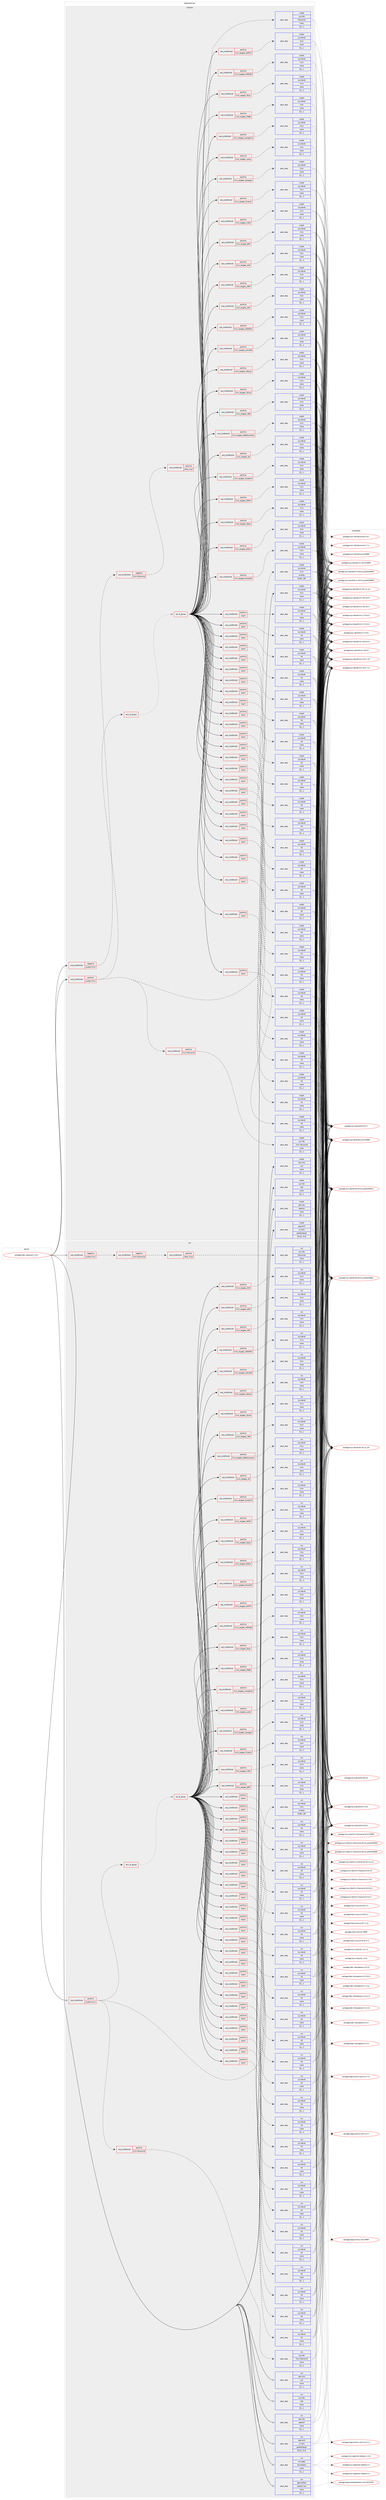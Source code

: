 digraph prolog {

# *************
# Graph options
# *************

newrank=true;
concentrate=true;
compound=true;
graph [rankdir=LR,fontname=Helvetica,fontsize=10,ranksep=1.5];#, ranksep=2.5, nodesep=0.2];
edge  [arrowhead=vee];
node  [fontname=Helvetica,fontsize=10];

# **********
# The ebuild
# **********

subgraph cluster_leftcol {
color=gray;
label=<<i>ebuild</i>>;
id [label="portage://dev-lang/rust-1.74.1", color=red, width=4, href="../dev-lang/rust-1.74.1.svg"];
}

# ****************
# The dependencies
# ****************

subgraph cluster_midcol {
color=gray;
label=<<i>dependencies</i>>;
subgraph cluster_compile {
fillcolor="#eeeeee";
style=filled;
label=<<i>compile</i>>;
subgraph cond25435 {
dependency105310 [label=<<TABLE BORDER="0" CELLBORDER="1" CELLSPACING="0" CELLPADDING="4"><TR><TD ROWSPAN="3" CELLPADDING="10">use_conditional</TD></TR><TR><TD>negative</TD></TR><TR><TD>system-llvm</TD></TR></TABLE>>, shape=none, color=red];
subgraph cond25436 {
dependency105311 [label=<<TABLE BORDER="0" CELLBORDER="1" CELLSPACING="0" CELLPADDING="4"><TR><TD ROWSPAN="3" CELLPADDING="10">use_conditional</TD></TR><TR><TD>negative</TD></TR><TR><TD>llvm-libunwind</TD></TR></TABLE>>, shape=none, color=red];
subgraph cond25437 {
dependency105312 [label=<<TABLE BORDER="0" CELLBORDER="1" CELLSPACING="0" CELLPADDING="4"><TR><TD ROWSPAN="3" CELLPADDING="10">use_conditional</TD></TR><TR><TD>positive</TD></TR><TR><TD>elibc_musl</TD></TR></TABLE>>, shape=none, color=red];
subgraph pack78765 {
dependency105313 [label=<<TABLE BORDER="0" CELLBORDER="1" CELLSPACING="0" CELLPADDING="4" WIDTH="220"><TR><TD ROWSPAN="6" CELLPADDING="30">pack_dep</TD></TR><TR><TD WIDTH="110">install</TD></TR><TR><TD>sys-libs</TD></TR><TR><TD>libunwind</TD></TR><TR><TD>none</TD></TR><TR><TD>[[],,,,]</TD></TR></TABLE>>, shape=none, color=blue];
}
dependency105312:e -> dependency105313:w [weight=20,style="dashed",arrowhead="vee"];
}
dependency105311:e -> dependency105312:w [weight=20,style="dashed",arrowhead="vee"];
}
dependency105310:e -> dependency105311:w [weight=20,style="dashed",arrowhead="vee"];
}
id:e -> dependency105310:w [weight=20,style="solid",arrowhead="vee"];
subgraph cond25438 {
dependency105314 [label=<<TABLE BORDER="0" CELLBORDER="1" CELLSPACING="0" CELLPADDING="4"><TR><TD ROWSPAN="3" CELLPADDING="10">use_conditional</TD></TR><TR><TD>positive</TD></TR><TR><TD>system-llvm</TD></TR></TABLE>>, shape=none, color=red];
subgraph any974 {
dependency105315 [label=<<TABLE BORDER="0" CELLBORDER="1" CELLSPACING="0" CELLPADDING="4"><TR><TD CELLPADDING="10">any_of_group</TD></TR></TABLE>>, shape=none, color=red];subgraph all139 {
dependency105316 [label=<<TABLE BORDER="0" CELLBORDER="1" CELLSPACING="0" CELLPADDING="4"><TR><TD CELLPADDING="10">all_of_group</TD></TR></TABLE>>, shape=none, color=red];subgraph cond25439 {
dependency105317 [label=<<TABLE BORDER="0" CELLBORDER="1" CELLSPACING="0" CELLPADDING="4"><TR><TD ROWSPAN="3" CELLPADDING="10">use_conditional</TD></TR><TR><TD>positive</TD></TR><TR><TD>llvm_targets_AArch64</TD></TR></TABLE>>, shape=none, color=red];
subgraph pack78766 {
dependency105318 [label=<<TABLE BORDER="0" CELLBORDER="1" CELLSPACING="0" CELLPADDING="4" WIDTH="220"><TR><TD ROWSPAN="6" CELLPADDING="30">pack_dep</TD></TR><TR><TD WIDTH="110">install</TD></TR><TR><TD>sys-devel</TD></TR><TR><TD>llvm</TD></TR><TR><TD>none</TD></TR><TR><TD>[[],,,,]</TD></TR></TABLE>>, shape=none, color=blue];
}
dependency105317:e -> dependency105318:w [weight=20,style="dashed",arrowhead="vee"];
}
dependency105316:e -> dependency105317:w [weight=20,style="solid",arrowhead="inv"];
subgraph cond25440 {
dependency105319 [label=<<TABLE BORDER="0" CELLBORDER="1" CELLSPACING="0" CELLPADDING="4"><TR><TD ROWSPAN="3" CELLPADDING="10">use_conditional</TD></TR><TR><TD>positive</TD></TR><TR><TD>wasm</TD></TR></TABLE>>, shape=none, color=red];
subgraph pack78767 {
dependency105320 [label=<<TABLE BORDER="0" CELLBORDER="1" CELLSPACING="0" CELLPADDING="4" WIDTH="220"><TR><TD ROWSPAN="6" CELLPADDING="30">pack_dep</TD></TR><TR><TD WIDTH="110">install</TD></TR><TR><TD>sys-devel</TD></TR><TR><TD>lld</TD></TR><TR><TD>none</TD></TR><TR><TD>[[],,,,]</TD></TR></TABLE>>, shape=none, color=blue];
}
dependency105319:e -> dependency105320:w [weight=20,style="dashed",arrowhead="vee"];
}
dependency105316:e -> dependency105319:w [weight=20,style="solid",arrowhead="inv"];
subgraph cond25441 {
dependency105321 [label=<<TABLE BORDER="0" CELLBORDER="1" CELLSPACING="0" CELLPADDING="4"><TR><TD ROWSPAN="3" CELLPADDING="10">use_conditional</TD></TR><TR><TD>positive</TD></TR><TR><TD>llvm_targets_AMDGPU</TD></TR></TABLE>>, shape=none, color=red];
subgraph pack78768 {
dependency105322 [label=<<TABLE BORDER="0" CELLBORDER="1" CELLSPACING="0" CELLPADDING="4" WIDTH="220"><TR><TD ROWSPAN="6" CELLPADDING="30">pack_dep</TD></TR><TR><TD WIDTH="110">install</TD></TR><TR><TD>sys-devel</TD></TR><TR><TD>llvm</TD></TR><TR><TD>none</TD></TR><TR><TD>[[],,,,]</TD></TR></TABLE>>, shape=none, color=blue];
}
dependency105321:e -> dependency105322:w [weight=20,style="dashed",arrowhead="vee"];
}
dependency105316:e -> dependency105321:w [weight=20,style="solid",arrowhead="inv"];
subgraph cond25442 {
dependency105323 [label=<<TABLE BORDER="0" CELLBORDER="1" CELLSPACING="0" CELLPADDING="4"><TR><TD ROWSPAN="3" CELLPADDING="10">use_conditional</TD></TR><TR><TD>positive</TD></TR><TR><TD>wasm</TD></TR></TABLE>>, shape=none, color=red];
subgraph pack78769 {
dependency105324 [label=<<TABLE BORDER="0" CELLBORDER="1" CELLSPACING="0" CELLPADDING="4" WIDTH="220"><TR><TD ROWSPAN="6" CELLPADDING="30">pack_dep</TD></TR><TR><TD WIDTH="110">install</TD></TR><TR><TD>sys-devel</TD></TR><TR><TD>lld</TD></TR><TR><TD>none</TD></TR><TR><TD>[[],,,,]</TD></TR></TABLE>>, shape=none, color=blue];
}
dependency105323:e -> dependency105324:w [weight=20,style="dashed",arrowhead="vee"];
}
dependency105316:e -> dependency105323:w [weight=20,style="solid",arrowhead="inv"];
subgraph cond25443 {
dependency105325 [label=<<TABLE BORDER="0" CELLBORDER="1" CELLSPACING="0" CELLPADDING="4"><TR><TD ROWSPAN="3" CELLPADDING="10">use_conditional</TD></TR><TR><TD>positive</TD></TR><TR><TD>llvm_targets_ARC</TD></TR></TABLE>>, shape=none, color=red];
subgraph pack78770 {
dependency105326 [label=<<TABLE BORDER="0" CELLBORDER="1" CELLSPACING="0" CELLPADDING="4" WIDTH="220"><TR><TD ROWSPAN="6" CELLPADDING="30">pack_dep</TD></TR><TR><TD WIDTH="110">install</TD></TR><TR><TD>sys-devel</TD></TR><TR><TD>llvm</TD></TR><TR><TD>none</TD></TR><TR><TD>[[],,,,]</TD></TR></TABLE>>, shape=none, color=blue];
}
dependency105325:e -> dependency105326:w [weight=20,style="dashed",arrowhead="vee"];
}
dependency105316:e -> dependency105325:w [weight=20,style="solid",arrowhead="inv"];
subgraph cond25444 {
dependency105327 [label=<<TABLE BORDER="0" CELLBORDER="1" CELLSPACING="0" CELLPADDING="4"><TR><TD ROWSPAN="3" CELLPADDING="10">use_conditional</TD></TR><TR><TD>positive</TD></TR><TR><TD>wasm</TD></TR></TABLE>>, shape=none, color=red];
subgraph pack78771 {
dependency105328 [label=<<TABLE BORDER="0" CELLBORDER="1" CELLSPACING="0" CELLPADDING="4" WIDTH="220"><TR><TD ROWSPAN="6" CELLPADDING="30">pack_dep</TD></TR><TR><TD WIDTH="110">install</TD></TR><TR><TD>sys-devel</TD></TR><TR><TD>lld</TD></TR><TR><TD>none</TD></TR><TR><TD>[[],,,,]</TD></TR></TABLE>>, shape=none, color=blue];
}
dependency105327:e -> dependency105328:w [weight=20,style="dashed",arrowhead="vee"];
}
dependency105316:e -> dependency105327:w [weight=20,style="solid",arrowhead="inv"];
subgraph cond25445 {
dependency105329 [label=<<TABLE BORDER="0" CELLBORDER="1" CELLSPACING="0" CELLPADDING="4"><TR><TD ROWSPAN="3" CELLPADDING="10">use_conditional</TD></TR><TR><TD>positive</TD></TR><TR><TD>llvm_targets_ARM</TD></TR></TABLE>>, shape=none, color=red];
subgraph pack78772 {
dependency105330 [label=<<TABLE BORDER="0" CELLBORDER="1" CELLSPACING="0" CELLPADDING="4" WIDTH="220"><TR><TD ROWSPAN="6" CELLPADDING="30">pack_dep</TD></TR><TR><TD WIDTH="110">install</TD></TR><TR><TD>sys-devel</TD></TR><TR><TD>llvm</TD></TR><TR><TD>none</TD></TR><TR><TD>[[],,,,]</TD></TR></TABLE>>, shape=none, color=blue];
}
dependency105329:e -> dependency105330:w [weight=20,style="dashed",arrowhead="vee"];
}
dependency105316:e -> dependency105329:w [weight=20,style="solid",arrowhead="inv"];
subgraph cond25446 {
dependency105331 [label=<<TABLE BORDER="0" CELLBORDER="1" CELLSPACING="0" CELLPADDING="4"><TR><TD ROWSPAN="3" CELLPADDING="10">use_conditional</TD></TR><TR><TD>positive</TD></TR><TR><TD>wasm</TD></TR></TABLE>>, shape=none, color=red];
subgraph pack78773 {
dependency105332 [label=<<TABLE BORDER="0" CELLBORDER="1" CELLSPACING="0" CELLPADDING="4" WIDTH="220"><TR><TD ROWSPAN="6" CELLPADDING="30">pack_dep</TD></TR><TR><TD WIDTH="110">install</TD></TR><TR><TD>sys-devel</TD></TR><TR><TD>lld</TD></TR><TR><TD>none</TD></TR><TR><TD>[[],,,,]</TD></TR></TABLE>>, shape=none, color=blue];
}
dependency105331:e -> dependency105332:w [weight=20,style="dashed",arrowhead="vee"];
}
dependency105316:e -> dependency105331:w [weight=20,style="solid",arrowhead="inv"];
subgraph cond25447 {
dependency105333 [label=<<TABLE BORDER="0" CELLBORDER="1" CELLSPACING="0" CELLPADDING="4"><TR><TD ROWSPAN="3" CELLPADDING="10">use_conditional</TD></TR><TR><TD>positive</TD></TR><TR><TD>llvm_targets_AVR</TD></TR></TABLE>>, shape=none, color=red];
subgraph pack78774 {
dependency105334 [label=<<TABLE BORDER="0" CELLBORDER="1" CELLSPACING="0" CELLPADDING="4" WIDTH="220"><TR><TD ROWSPAN="6" CELLPADDING="30">pack_dep</TD></TR><TR><TD WIDTH="110">install</TD></TR><TR><TD>sys-devel</TD></TR><TR><TD>llvm</TD></TR><TR><TD>none</TD></TR><TR><TD>[[],,,,]</TD></TR></TABLE>>, shape=none, color=blue];
}
dependency105333:e -> dependency105334:w [weight=20,style="dashed",arrowhead="vee"];
}
dependency105316:e -> dependency105333:w [weight=20,style="solid",arrowhead="inv"];
subgraph cond25448 {
dependency105335 [label=<<TABLE BORDER="0" CELLBORDER="1" CELLSPACING="0" CELLPADDING="4"><TR><TD ROWSPAN="3" CELLPADDING="10">use_conditional</TD></TR><TR><TD>positive</TD></TR><TR><TD>wasm</TD></TR></TABLE>>, shape=none, color=red];
subgraph pack78775 {
dependency105336 [label=<<TABLE BORDER="0" CELLBORDER="1" CELLSPACING="0" CELLPADDING="4" WIDTH="220"><TR><TD ROWSPAN="6" CELLPADDING="30">pack_dep</TD></TR><TR><TD WIDTH="110">install</TD></TR><TR><TD>sys-devel</TD></TR><TR><TD>lld</TD></TR><TR><TD>none</TD></TR><TR><TD>[[],,,,]</TD></TR></TABLE>>, shape=none, color=blue];
}
dependency105335:e -> dependency105336:w [weight=20,style="dashed",arrowhead="vee"];
}
dependency105316:e -> dependency105335:w [weight=20,style="solid",arrowhead="inv"];
subgraph cond25449 {
dependency105337 [label=<<TABLE BORDER="0" CELLBORDER="1" CELLSPACING="0" CELLPADDING="4"><TR><TD ROWSPAN="3" CELLPADDING="10">use_conditional</TD></TR><TR><TD>positive</TD></TR><TR><TD>llvm_targets_BPF</TD></TR></TABLE>>, shape=none, color=red];
subgraph pack78776 {
dependency105338 [label=<<TABLE BORDER="0" CELLBORDER="1" CELLSPACING="0" CELLPADDING="4" WIDTH="220"><TR><TD ROWSPAN="6" CELLPADDING="30">pack_dep</TD></TR><TR><TD WIDTH="110">install</TD></TR><TR><TD>sys-devel</TD></TR><TR><TD>llvm</TD></TR><TR><TD>none</TD></TR><TR><TD>[[],,,,]</TD></TR></TABLE>>, shape=none, color=blue];
}
dependency105337:e -> dependency105338:w [weight=20,style="dashed",arrowhead="vee"];
}
dependency105316:e -> dependency105337:w [weight=20,style="solid",arrowhead="inv"];
subgraph cond25450 {
dependency105339 [label=<<TABLE BORDER="0" CELLBORDER="1" CELLSPACING="0" CELLPADDING="4"><TR><TD ROWSPAN="3" CELLPADDING="10">use_conditional</TD></TR><TR><TD>positive</TD></TR><TR><TD>wasm</TD></TR></TABLE>>, shape=none, color=red];
subgraph pack78777 {
dependency105340 [label=<<TABLE BORDER="0" CELLBORDER="1" CELLSPACING="0" CELLPADDING="4" WIDTH="220"><TR><TD ROWSPAN="6" CELLPADDING="30">pack_dep</TD></TR><TR><TD WIDTH="110">install</TD></TR><TR><TD>sys-devel</TD></TR><TR><TD>lld</TD></TR><TR><TD>none</TD></TR><TR><TD>[[],,,,]</TD></TR></TABLE>>, shape=none, color=blue];
}
dependency105339:e -> dependency105340:w [weight=20,style="dashed",arrowhead="vee"];
}
dependency105316:e -> dependency105339:w [weight=20,style="solid",arrowhead="inv"];
subgraph cond25451 {
dependency105341 [label=<<TABLE BORDER="0" CELLBORDER="1" CELLSPACING="0" CELLPADDING="4"><TR><TD ROWSPAN="3" CELLPADDING="10">use_conditional</TD></TR><TR><TD>positive</TD></TR><TR><TD>llvm_targets_CSKY</TD></TR></TABLE>>, shape=none, color=red];
subgraph pack78778 {
dependency105342 [label=<<TABLE BORDER="0" CELLBORDER="1" CELLSPACING="0" CELLPADDING="4" WIDTH="220"><TR><TD ROWSPAN="6" CELLPADDING="30">pack_dep</TD></TR><TR><TD WIDTH="110">install</TD></TR><TR><TD>sys-devel</TD></TR><TR><TD>llvm</TD></TR><TR><TD>none</TD></TR><TR><TD>[[],,,,]</TD></TR></TABLE>>, shape=none, color=blue];
}
dependency105341:e -> dependency105342:w [weight=20,style="dashed",arrowhead="vee"];
}
dependency105316:e -> dependency105341:w [weight=20,style="solid",arrowhead="inv"];
subgraph cond25452 {
dependency105343 [label=<<TABLE BORDER="0" CELLBORDER="1" CELLSPACING="0" CELLPADDING="4"><TR><TD ROWSPAN="3" CELLPADDING="10">use_conditional</TD></TR><TR><TD>positive</TD></TR><TR><TD>wasm</TD></TR></TABLE>>, shape=none, color=red];
subgraph pack78779 {
dependency105344 [label=<<TABLE BORDER="0" CELLBORDER="1" CELLSPACING="0" CELLPADDING="4" WIDTH="220"><TR><TD ROWSPAN="6" CELLPADDING="30">pack_dep</TD></TR><TR><TD WIDTH="110">install</TD></TR><TR><TD>sys-devel</TD></TR><TR><TD>lld</TD></TR><TR><TD>none</TD></TR><TR><TD>[[],,,,]</TD></TR></TABLE>>, shape=none, color=blue];
}
dependency105343:e -> dependency105344:w [weight=20,style="dashed",arrowhead="vee"];
}
dependency105316:e -> dependency105343:w [weight=20,style="solid",arrowhead="inv"];
subgraph cond25453 {
dependency105345 [label=<<TABLE BORDER="0" CELLBORDER="1" CELLSPACING="0" CELLPADDING="4"><TR><TD ROWSPAN="3" CELLPADDING="10">use_conditional</TD></TR><TR><TD>positive</TD></TR><TR><TD>llvm_targets_DirectX</TD></TR></TABLE>>, shape=none, color=red];
subgraph pack78780 {
dependency105346 [label=<<TABLE BORDER="0" CELLBORDER="1" CELLSPACING="0" CELLPADDING="4" WIDTH="220"><TR><TD ROWSPAN="6" CELLPADDING="30">pack_dep</TD></TR><TR><TD WIDTH="110">install</TD></TR><TR><TD>sys-devel</TD></TR><TR><TD>llvm</TD></TR><TR><TD>none</TD></TR><TR><TD>[[],,,,]</TD></TR></TABLE>>, shape=none, color=blue];
}
dependency105345:e -> dependency105346:w [weight=20,style="dashed",arrowhead="vee"];
}
dependency105316:e -> dependency105345:w [weight=20,style="solid",arrowhead="inv"];
subgraph cond25454 {
dependency105347 [label=<<TABLE BORDER="0" CELLBORDER="1" CELLSPACING="0" CELLPADDING="4"><TR><TD ROWSPAN="3" CELLPADDING="10">use_conditional</TD></TR><TR><TD>positive</TD></TR><TR><TD>wasm</TD></TR></TABLE>>, shape=none, color=red];
subgraph pack78781 {
dependency105348 [label=<<TABLE BORDER="0" CELLBORDER="1" CELLSPACING="0" CELLPADDING="4" WIDTH="220"><TR><TD ROWSPAN="6" CELLPADDING="30">pack_dep</TD></TR><TR><TD WIDTH="110">install</TD></TR><TR><TD>sys-devel</TD></TR><TR><TD>lld</TD></TR><TR><TD>none</TD></TR><TR><TD>[[],,,,]</TD></TR></TABLE>>, shape=none, color=blue];
}
dependency105347:e -> dependency105348:w [weight=20,style="dashed",arrowhead="vee"];
}
dependency105316:e -> dependency105347:w [weight=20,style="solid",arrowhead="inv"];
subgraph cond25455 {
dependency105349 [label=<<TABLE BORDER="0" CELLBORDER="1" CELLSPACING="0" CELLPADDING="4"><TR><TD ROWSPAN="3" CELLPADDING="10">use_conditional</TD></TR><TR><TD>positive</TD></TR><TR><TD>llvm_targets_Hexagon</TD></TR></TABLE>>, shape=none, color=red];
subgraph pack78782 {
dependency105350 [label=<<TABLE BORDER="0" CELLBORDER="1" CELLSPACING="0" CELLPADDING="4" WIDTH="220"><TR><TD ROWSPAN="6" CELLPADDING="30">pack_dep</TD></TR><TR><TD WIDTH="110">install</TD></TR><TR><TD>sys-devel</TD></TR><TR><TD>llvm</TD></TR><TR><TD>none</TD></TR><TR><TD>[[],,,,]</TD></TR></TABLE>>, shape=none, color=blue];
}
dependency105349:e -> dependency105350:w [weight=20,style="dashed",arrowhead="vee"];
}
dependency105316:e -> dependency105349:w [weight=20,style="solid",arrowhead="inv"];
subgraph cond25456 {
dependency105351 [label=<<TABLE BORDER="0" CELLBORDER="1" CELLSPACING="0" CELLPADDING="4"><TR><TD ROWSPAN="3" CELLPADDING="10">use_conditional</TD></TR><TR><TD>positive</TD></TR><TR><TD>wasm</TD></TR></TABLE>>, shape=none, color=red];
subgraph pack78783 {
dependency105352 [label=<<TABLE BORDER="0" CELLBORDER="1" CELLSPACING="0" CELLPADDING="4" WIDTH="220"><TR><TD ROWSPAN="6" CELLPADDING="30">pack_dep</TD></TR><TR><TD WIDTH="110">install</TD></TR><TR><TD>sys-devel</TD></TR><TR><TD>lld</TD></TR><TR><TD>none</TD></TR><TR><TD>[[],,,,]</TD></TR></TABLE>>, shape=none, color=blue];
}
dependency105351:e -> dependency105352:w [weight=20,style="dashed",arrowhead="vee"];
}
dependency105316:e -> dependency105351:w [weight=20,style="solid",arrowhead="inv"];
subgraph cond25457 {
dependency105353 [label=<<TABLE BORDER="0" CELLBORDER="1" CELLSPACING="0" CELLPADDING="4"><TR><TD ROWSPAN="3" CELLPADDING="10">use_conditional</TD></TR><TR><TD>positive</TD></TR><TR><TD>llvm_targets_Lanai</TD></TR></TABLE>>, shape=none, color=red];
subgraph pack78784 {
dependency105354 [label=<<TABLE BORDER="0" CELLBORDER="1" CELLSPACING="0" CELLPADDING="4" WIDTH="220"><TR><TD ROWSPAN="6" CELLPADDING="30">pack_dep</TD></TR><TR><TD WIDTH="110">install</TD></TR><TR><TD>sys-devel</TD></TR><TR><TD>llvm</TD></TR><TR><TD>none</TD></TR><TR><TD>[[],,,,]</TD></TR></TABLE>>, shape=none, color=blue];
}
dependency105353:e -> dependency105354:w [weight=20,style="dashed",arrowhead="vee"];
}
dependency105316:e -> dependency105353:w [weight=20,style="solid",arrowhead="inv"];
subgraph cond25458 {
dependency105355 [label=<<TABLE BORDER="0" CELLBORDER="1" CELLSPACING="0" CELLPADDING="4"><TR><TD ROWSPAN="3" CELLPADDING="10">use_conditional</TD></TR><TR><TD>positive</TD></TR><TR><TD>wasm</TD></TR></TABLE>>, shape=none, color=red];
subgraph pack78785 {
dependency105356 [label=<<TABLE BORDER="0" CELLBORDER="1" CELLSPACING="0" CELLPADDING="4" WIDTH="220"><TR><TD ROWSPAN="6" CELLPADDING="30">pack_dep</TD></TR><TR><TD WIDTH="110">install</TD></TR><TR><TD>sys-devel</TD></TR><TR><TD>lld</TD></TR><TR><TD>none</TD></TR><TR><TD>[[],,,,]</TD></TR></TABLE>>, shape=none, color=blue];
}
dependency105355:e -> dependency105356:w [weight=20,style="dashed",arrowhead="vee"];
}
dependency105316:e -> dependency105355:w [weight=20,style="solid",arrowhead="inv"];
subgraph cond25459 {
dependency105357 [label=<<TABLE BORDER="0" CELLBORDER="1" CELLSPACING="0" CELLPADDING="4"><TR><TD ROWSPAN="3" CELLPADDING="10">use_conditional</TD></TR><TR><TD>positive</TD></TR><TR><TD>llvm_targets_LoongArch</TD></TR></TABLE>>, shape=none, color=red];
subgraph pack78786 {
dependency105358 [label=<<TABLE BORDER="0" CELLBORDER="1" CELLSPACING="0" CELLPADDING="4" WIDTH="220"><TR><TD ROWSPAN="6" CELLPADDING="30">pack_dep</TD></TR><TR><TD WIDTH="110">install</TD></TR><TR><TD>sys-devel</TD></TR><TR><TD>llvm</TD></TR><TR><TD>none</TD></TR><TR><TD>[[],,,,]</TD></TR></TABLE>>, shape=none, color=blue];
}
dependency105357:e -> dependency105358:w [weight=20,style="dashed",arrowhead="vee"];
}
dependency105316:e -> dependency105357:w [weight=20,style="solid",arrowhead="inv"];
subgraph cond25460 {
dependency105359 [label=<<TABLE BORDER="0" CELLBORDER="1" CELLSPACING="0" CELLPADDING="4"><TR><TD ROWSPAN="3" CELLPADDING="10">use_conditional</TD></TR><TR><TD>positive</TD></TR><TR><TD>wasm</TD></TR></TABLE>>, shape=none, color=red];
subgraph pack78787 {
dependency105360 [label=<<TABLE BORDER="0" CELLBORDER="1" CELLSPACING="0" CELLPADDING="4" WIDTH="220"><TR><TD ROWSPAN="6" CELLPADDING="30">pack_dep</TD></TR><TR><TD WIDTH="110">install</TD></TR><TR><TD>sys-devel</TD></TR><TR><TD>lld</TD></TR><TR><TD>none</TD></TR><TR><TD>[[],,,,]</TD></TR></TABLE>>, shape=none, color=blue];
}
dependency105359:e -> dependency105360:w [weight=20,style="dashed",arrowhead="vee"];
}
dependency105316:e -> dependency105359:w [weight=20,style="solid",arrowhead="inv"];
subgraph cond25461 {
dependency105361 [label=<<TABLE BORDER="0" CELLBORDER="1" CELLSPACING="0" CELLPADDING="4"><TR><TD ROWSPAN="3" CELLPADDING="10">use_conditional</TD></TR><TR><TD>positive</TD></TR><TR><TD>llvm_targets_M68k</TD></TR></TABLE>>, shape=none, color=red];
subgraph pack78788 {
dependency105362 [label=<<TABLE BORDER="0" CELLBORDER="1" CELLSPACING="0" CELLPADDING="4" WIDTH="220"><TR><TD ROWSPAN="6" CELLPADDING="30">pack_dep</TD></TR><TR><TD WIDTH="110">install</TD></TR><TR><TD>sys-devel</TD></TR><TR><TD>llvm</TD></TR><TR><TD>none</TD></TR><TR><TD>[[],,,,]</TD></TR></TABLE>>, shape=none, color=blue];
}
dependency105361:e -> dependency105362:w [weight=20,style="dashed",arrowhead="vee"];
}
dependency105316:e -> dependency105361:w [weight=20,style="solid",arrowhead="inv"];
subgraph cond25462 {
dependency105363 [label=<<TABLE BORDER="0" CELLBORDER="1" CELLSPACING="0" CELLPADDING="4"><TR><TD ROWSPAN="3" CELLPADDING="10">use_conditional</TD></TR><TR><TD>positive</TD></TR><TR><TD>wasm</TD></TR></TABLE>>, shape=none, color=red];
subgraph pack78789 {
dependency105364 [label=<<TABLE BORDER="0" CELLBORDER="1" CELLSPACING="0" CELLPADDING="4" WIDTH="220"><TR><TD ROWSPAN="6" CELLPADDING="30">pack_dep</TD></TR><TR><TD WIDTH="110">install</TD></TR><TR><TD>sys-devel</TD></TR><TR><TD>lld</TD></TR><TR><TD>none</TD></TR><TR><TD>[[],,,,]</TD></TR></TABLE>>, shape=none, color=blue];
}
dependency105363:e -> dependency105364:w [weight=20,style="dashed",arrowhead="vee"];
}
dependency105316:e -> dependency105363:w [weight=20,style="solid",arrowhead="inv"];
subgraph cond25463 {
dependency105365 [label=<<TABLE BORDER="0" CELLBORDER="1" CELLSPACING="0" CELLPADDING="4"><TR><TD ROWSPAN="3" CELLPADDING="10">use_conditional</TD></TR><TR><TD>positive</TD></TR><TR><TD>llvm_targets_Mips</TD></TR></TABLE>>, shape=none, color=red];
subgraph pack78790 {
dependency105366 [label=<<TABLE BORDER="0" CELLBORDER="1" CELLSPACING="0" CELLPADDING="4" WIDTH="220"><TR><TD ROWSPAN="6" CELLPADDING="30">pack_dep</TD></TR><TR><TD WIDTH="110">install</TD></TR><TR><TD>sys-devel</TD></TR><TR><TD>llvm</TD></TR><TR><TD>none</TD></TR><TR><TD>[[],,,,]</TD></TR></TABLE>>, shape=none, color=blue];
}
dependency105365:e -> dependency105366:w [weight=20,style="dashed",arrowhead="vee"];
}
dependency105316:e -> dependency105365:w [weight=20,style="solid",arrowhead="inv"];
subgraph cond25464 {
dependency105367 [label=<<TABLE BORDER="0" CELLBORDER="1" CELLSPACING="0" CELLPADDING="4"><TR><TD ROWSPAN="3" CELLPADDING="10">use_conditional</TD></TR><TR><TD>positive</TD></TR><TR><TD>wasm</TD></TR></TABLE>>, shape=none, color=red];
subgraph pack78791 {
dependency105368 [label=<<TABLE BORDER="0" CELLBORDER="1" CELLSPACING="0" CELLPADDING="4" WIDTH="220"><TR><TD ROWSPAN="6" CELLPADDING="30">pack_dep</TD></TR><TR><TD WIDTH="110">install</TD></TR><TR><TD>sys-devel</TD></TR><TR><TD>lld</TD></TR><TR><TD>none</TD></TR><TR><TD>[[],,,,]</TD></TR></TABLE>>, shape=none, color=blue];
}
dependency105367:e -> dependency105368:w [weight=20,style="dashed",arrowhead="vee"];
}
dependency105316:e -> dependency105367:w [weight=20,style="solid",arrowhead="inv"];
subgraph cond25465 {
dependency105369 [label=<<TABLE BORDER="0" CELLBORDER="1" CELLSPACING="0" CELLPADDING="4"><TR><TD ROWSPAN="3" CELLPADDING="10">use_conditional</TD></TR><TR><TD>positive</TD></TR><TR><TD>llvm_targets_MSP430</TD></TR></TABLE>>, shape=none, color=red];
subgraph pack78792 {
dependency105370 [label=<<TABLE BORDER="0" CELLBORDER="1" CELLSPACING="0" CELLPADDING="4" WIDTH="220"><TR><TD ROWSPAN="6" CELLPADDING="30">pack_dep</TD></TR><TR><TD WIDTH="110">install</TD></TR><TR><TD>sys-devel</TD></TR><TR><TD>llvm</TD></TR><TR><TD>none</TD></TR><TR><TD>[[],,,,]</TD></TR></TABLE>>, shape=none, color=blue];
}
dependency105369:e -> dependency105370:w [weight=20,style="dashed",arrowhead="vee"];
}
dependency105316:e -> dependency105369:w [weight=20,style="solid",arrowhead="inv"];
subgraph cond25466 {
dependency105371 [label=<<TABLE BORDER="0" CELLBORDER="1" CELLSPACING="0" CELLPADDING="4"><TR><TD ROWSPAN="3" CELLPADDING="10">use_conditional</TD></TR><TR><TD>positive</TD></TR><TR><TD>wasm</TD></TR></TABLE>>, shape=none, color=red];
subgraph pack78793 {
dependency105372 [label=<<TABLE BORDER="0" CELLBORDER="1" CELLSPACING="0" CELLPADDING="4" WIDTH="220"><TR><TD ROWSPAN="6" CELLPADDING="30">pack_dep</TD></TR><TR><TD WIDTH="110">install</TD></TR><TR><TD>sys-devel</TD></TR><TR><TD>lld</TD></TR><TR><TD>none</TD></TR><TR><TD>[[],,,,]</TD></TR></TABLE>>, shape=none, color=blue];
}
dependency105371:e -> dependency105372:w [weight=20,style="dashed",arrowhead="vee"];
}
dependency105316:e -> dependency105371:w [weight=20,style="solid",arrowhead="inv"];
subgraph cond25467 {
dependency105373 [label=<<TABLE BORDER="0" CELLBORDER="1" CELLSPACING="0" CELLPADDING="4"><TR><TD ROWSPAN="3" CELLPADDING="10">use_conditional</TD></TR><TR><TD>positive</TD></TR><TR><TD>llvm_targets_NVPTX</TD></TR></TABLE>>, shape=none, color=red];
subgraph pack78794 {
dependency105374 [label=<<TABLE BORDER="0" CELLBORDER="1" CELLSPACING="0" CELLPADDING="4" WIDTH="220"><TR><TD ROWSPAN="6" CELLPADDING="30">pack_dep</TD></TR><TR><TD WIDTH="110">install</TD></TR><TR><TD>sys-devel</TD></TR><TR><TD>llvm</TD></TR><TR><TD>none</TD></TR><TR><TD>[[],,,,]</TD></TR></TABLE>>, shape=none, color=blue];
}
dependency105373:e -> dependency105374:w [weight=20,style="dashed",arrowhead="vee"];
}
dependency105316:e -> dependency105373:w [weight=20,style="solid",arrowhead="inv"];
subgraph cond25468 {
dependency105375 [label=<<TABLE BORDER="0" CELLBORDER="1" CELLSPACING="0" CELLPADDING="4"><TR><TD ROWSPAN="3" CELLPADDING="10">use_conditional</TD></TR><TR><TD>positive</TD></TR><TR><TD>wasm</TD></TR></TABLE>>, shape=none, color=red];
subgraph pack78795 {
dependency105376 [label=<<TABLE BORDER="0" CELLBORDER="1" CELLSPACING="0" CELLPADDING="4" WIDTH="220"><TR><TD ROWSPAN="6" CELLPADDING="30">pack_dep</TD></TR><TR><TD WIDTH="110">install</TD></TR><TR><TD>sys-devel</TD></TR><TR><TD>lld</TD></TR><TR><TD>none</TD></TR><TR><TD>[[],,,,]</TD></TR></TABLE>>, shape=none, color=blue];
}
dependency105375:e -> dependency105376:w [weight=20,style="dashed",arrowhead="vee"];
}
dependency105316:e -> dependency105375:w [weight=20,style="solid",arrowhead="inv"];
subgraph cond25469 {
dependency105377 [label=<<TABLE BORDER="0" CELLBORDER="1" CELLSPACING="0" CELLPADDING="4"><TR><TD ROWSPAN="3" CELLPADDING="10">use_conditional</TD></TR><TR><TD>positive</TD></TR><TR><TD>llvm_targets_PowerPC</TD></TR></TABLE>>, shape=none, color=red];
subgraph pack78796 {
dependency105378 [label=<<TABLE BORDER="0" CELLBORDER="1" CELLSPACING="0" CELLPADDING="4" WIDTH="220"><TR><TD ROWSPAN="6" CELLPADDING="30">pack_dep</TD></TR><TR><TD WIDTH="110">install</TD></TR><TR><TD>sys-devel</TD></TR><TR><TD>llvm</TD></TR><TR><TD>none</TD></TR><TR><TD>[[],,,,]</TD></TR></TABLE>>, shape=none, color=blue];
}
dependency105377:e -> dependency105378:w [weight=20,style="dashed",arrowhead="vee"];
}
dependency105316:e -> dependency105377:w [weight=20,style="solid",arrowhead="inv"];
subgraph cond25470 {
dependency105379 [label=<<TABLE BORDER="0" CELLBORDER="1" CELLSPACING="0" CELLPADDING="4"><TR><TD ROWSPAN="3" CELLPADDING="10">use_conditional</TD></TR><TR><TD>positive</TD></TR><TR><TD>wasm</TD></TR></TABLE>>, shape=none, color=red];
subgraph pack78797 {
dependency105380 [label=<<TABLE BORDER="0" CELLBORDER="1" CELLSPACING="0" CELLPADDING="4" WIDTH="220"><TR><TD ROWSPAN="6" CELLPADDING="30">pack_dep</TD></TR><TR><TD WIDTH="110">install</TD></TR><TR><TD>sys-devel</TD></TR><TR><TD>lld</TD></TR><TR><TD>none</TD></TR><TR><TD>[[],,,,]</TD></TR></TABLE>>, shape=none, color=blue];
}
dependency105379:e -> dependency105380:w [weight=20,style="dashed",arrowhead="vee"];
}
dependency105316:e -> dependency105379:w [weight=20,style="solid",arrowhead="inv"];
subgraph cond25471 {
dependency105381 [label=<<TABLE BORDER="0" CELLBORDER="1" CELLSPACING="0" CELLPADDING="4"><TR><TD ROWSPAN="3" CELLPADDING="10">use_conditional</TD></TR><TR><TD>positive</TD></TR><TR><TD>llvm_targets_RISCV</TD></TR></TABLE>>, shape=none, color=red];
subgraph pack78798 {
dependency105382 [label=<<TABLE BORDER="0" CELLBORDER="1" CELLSPACING="0" CELLPADDING="4" WIDTH="220"><TR><TD ROWSPAN="6" CELLPADDING="30">pack_dep</TD></TR><TR><TD WIDTH="110">install</TD></TR><TR><TD>sys-devel</TD></TR><TR><TD>llvm</TD></TR><TR><TD>none</TD></TR><TR><TD>[[],,,,]</TD></TR></TABLE>>, shape=none, color=blue];
}
dependency105381:e -> dependency105382:w [weight=20,style="dashed",arrowhead="vee"];
}
dependency105316:e -> dependency105381:w [weight=20,style="solid",arrowhead="inv"];
subgraph cond25472 {
dependency105383 [label=<<TABLE BORDER="0" CELLBORDER="1" CELLSPACING="0" CELLPADDING="4"><TR><TD ROWSPAN="3" CELLPADDING="10">use_conditional</TD></TR><TR><TD>positive</TD></TR><TR><TD>wasm</TD></TR></TABLE>>, shape=none, color=red];
subgraph pack78799 {
dependency105384 [label=<<TABLE BORDER="0" CELLBORDER="1" CELLSPACING="0" CELLPADDING="4" WIDTH="220"><TR><TD ROWSPAN="6" CELLPADDING="30">pack_dep</TD></TR><TR><TD WIDTH="110">install</TD></TR><TR><TD>sys-devel</TD></TR><TR><TD>lld</TD></TR><TR><TD>none</TD></TR><TR><TD>[[],,,,]</TD></TR></TABLE>>, shape=none, color=blue];
}
dependency105383:e -> dependency105384:w [weight=20,style="dashed",arrowhead="vee"];
}
dependency105316:e -> dependency105383:w [weight=20,style="solid",arrowhead="inv"];
subgraph cond25473 {
dependency105385 [label=<<TABLE BORDER="0" CELLBORDER="1" CELLSPACING="0" CELLPADDING="4"><TR><TD ROWSPAN="3" CELLPADDING="10">use_conditional</TD></TR><TR><TD>positive</TD></TR><TR><TD>llvm_targets_Sparc</TD></TR></TABLE>>, shape=none, color=red];
subgraph pack78800 {
dependency105386 [label=<<TABLE BORDER="0" CELLBORDER="1" CELLSPACING="0" CELLPADDING="4" WIDTH="220"><TR><TD ROWSPAN="6" CELLPADDING="30">pack_dep</TD></TR><TR><TD WIDTH="110">install</TD></TR><TR><TD>sys-devel</TD></TR><TR><TD>llvm</TD></TR><TR><TD>none</TD></TR><TR><TD>[[],,,,]</TD></TR></TABLE>>, shape=none, color=blue];
}
dependency105385:e -> dependency105386:w [weight=20,style="dashed",arrowhead="vee"];
}
dependency105316:e -> dependency105385:w [weight=20,style="solid",arrowhead="inv"];
subgraph cond25474 {
dependency105387 [label=<<TABLE BORDER="0" CELLBORDER="1" CELLSPACING="0" CELLPADDING="4"><TR><TD ROWSPAN="3" CELLPADDING="10">use_conditional</TD></TR><TR><TD>positive</TD></TR><TR><TD>wasm</TD></TR></TABLE>>, shape=none, color=red];
subgraph pack78801 {
dependency105388 [label=<<TABLE BORDER="0" CELLBORDER="1" CELLSPACING="0" CELLPADDING="4" WIDTH="220"><TR><TD ROWSPAN="6" CELLPADDING="30">pack_dep</TD></TR><TR><TD WIDTH="110">install</TD></TR><TR><TD>sys-devel</TD></TR><TR><TD>lld</TD></TR><TR><TD>none</TD></TR><TR><TD>[[],,,,]</TD></TR></TABLE>>, shape=none, color=blue];
}
dependency105387:e -> dependency105388:w [weight=20,style="dashed",arrowhead="vee"];
}
dependency105316:e -> dependency105387:w [weight=20,style="solid",arrowhead="inv"];
subgraph cond25475 {
dependency105389 [label=<<TABLE BORDER="0" CELLBORDER="1" CELLSPACING="0" CELLPADDING="4"><TR><TD ROWSPAN="3" CELLPADDING="10">use_conditional</TD></TR><TR><TD>positive</TD></TR><TR><TD>llvm_targets_SPIRV</TD></TR></TABLE>>, shape=none, color=red];
subgraph pack78802 {
dependency105390 [label=<<TABLE BORDER="0" CELLBORDER="1" CELLSPACING="0" CELLPADDING="4" WIDTH="220"><TR><TD ROWSPAN="6" CELLPADDING="30">pack_dep</TD></TR><TR><TD WIDTH="110">install</TD></TR><TR><TD>sys-devel</TD></TR><TR><TD>llvm</TD></TR><TR><TD>none</TD></TR><TR><TD>[[],,,,]</TD></TR></TABLE>>, shape=none, color=blue];
}
dependency105389:e -> dependency105390:w [weight=20,style="dashed",arrowhead="vee"];
}
dependency105316:e -> dependency105389:w [weight=20,style="solid",arrowhead="inv"];
subgraph cond25476 {
dependency105391 [label=<<TABLE BORDER="0" CELLBORDER="1" CELLSPACING="0" CELLPADDING="4"><TR><TD ROWSPAN="3" CELLPADDING="10">use_conditional</TD></TR><TR><TD>positive</TD></TR><TR><TD>wasm</TD></TR></TABLE>>, shape=none, color=red];
subgraph pack78803 {
dependency105392 [label=<<TABLE BORDER="0" CELLBORDER="1" CELLSPACING="0" CELLPADDING="4" WIDTH="220"><TR><TD ROWSPAN="6" CELLPADDING="30">pack_dep</TD></TR><TR><TD WIDTH="110">install</TD></TR><TR><TD>sys-devel</TD></TR><TR><TD>lld</TD></TR><TR><TD>none</TD></TR><TR><TD>[[],,,,]</TD></TR></TABLE>>, shape=none, color=blue];
}
dependency105391:e -> dependency105392:w [weight=20,style="dashed",arrowhead="vee"];
}
dependency105316:e -> dependency105391:w [weight=20,style="solid",arrowhead="inv"];
subgraph cond25477 {
dependency105393 [label=<<TABLE BORDER="0" CELLBORDER="1" CELLSPACING="0" CELLPADDING="4"><TR><TD ROWSPAN="3" CELLPADDING="10">use_conditional</TD></TR><TR><TD>positive</TD></TR><TR><TD>llvm_targets_SystemZ</TD></TR></TABLE>>, shape=none, color=red];
subgraph pack78804 {
dependency105394 [label=<<TABLE BORDER="0" CELLBORDER="1" CELLSPACING="0" CELLPADDING="4" WIDTH="220"><TR><TD ROWSPAN="6" CELLPADDING="30">pack_dep</TD></TR><TR><TD WIDTH="110">install</TD></TR><TR><TD>sys-devel</TD></TR><TR><TD>llvm</TD></TR><TR><TD>none</TD></TR><TR><TD>[[],,,,]</TD></TR></TABLE>>, shape=none, color=blue];
}
dependency105393:e -> dependency105394:w [weight=20,style="dashed",arrowhead="vee"];
}
dependency105316:e -> dependency105393:w [weight=20,style="solid",arrowhead="inv"];
subgraph cond25478 {
dependency105395 [label=<<TABLE BORDER="0" CELLBORDER="1" CELLSPACING="0" CELLPADDING="4"><TR><TD ROWSPAN="3" CELLPADDING="10">use_conditional</TD></TR><TR><TD>positive</TD></TR><TR><TD>wasm</TD></TR></TABLE>>, shape=none, color=red];
subgraph pack78805 {
dependency105396 [label=<<TABLE BORDER="0" CELLBORDER="1" CELLSPACING="0" CELLPADDING="4" WIDTH="220"><TR><TD ROWSPAN="6" CELLPADDING="30">pack_dep</TD></TR><TR><TD WIDTH="110">install</TD></TR><TR><TD>sys-devel</TD></TR><TR><TD>lld</TD></TR><TR><TD>none</TD></TR><TR><TD>[[],,,,]</TD></TR></TABLE>>, shape=none, color=blue];
}
dependency105395:e -> dependency105396:w [weight=20,style="dashed",arrowhead="vee"];
}
dependency105316:e -> dependency105395:w [weight=20,style="solid",arrowhead="inv"];
subgraph cond25479 {
dependency105397 [label=<<TABLE BORDER="0" CELLBORDER="1" CELLSPACING="0" CELLPADDING="4"><TR><TD ROWSPAN="3" CELLPADDING="10">use_conditional</TD></TR><TR><TD>positive</TD></TR><TR><TD>llvm_targets_VE</TD></TR></TABLE>>, shape=none, color=red];
subgraph pack78806 {
dependency105398 [label=<<TABLE BORDER="0" CELLBORDER="1" CELLSPACING="0" CELLPADDING="4" WIDTH="220"><TR><TD ROWSPAN="6" CELLPADDING="30">pack_dep</TD></TR><TR><TD WIDTH="110">install</TD></TR><TR><TD>sys-devel</TD></TR><TR><TD>llvm</TD></TR><TR><TD>none</TD></TR><TR><TD>[[],,,,]</TD></TR></TABLE>>, shape=none, color=blue];
}
dependency105397:e -> dependency105398:w [weight=20,style="dashed",arrowhead="vee"];
}
dependency105316:e -> dependency105397:w [weight=20,style="solid",arrowhead="inv"];
subgraph cond25480 {
dependency105399 [label=<<TABLE BORDER="0" CELLBORDER="1" CELLSPACING="0" CELLPADDING="4"><TR><TD ROWSPAN="3" CELLPADDING="10">use_conditional</TD></TR><TR><TD>positive</TD></TR><TR><TD>wasm</TD></TR></TABLE>>, shape=none, color=red];
subgraph pack78807 {
dependency105400 [label=<<TABLE BORDER="0" CELLBORDER="1" CELLSPACING="0" CELLPADDING="4" WIDTH="220"><TR><TD ROWSPAN="6" CELLPADDING="30">pack_dep</TD></TR><TR><TD WIDTH="110">install</TD></TR><TR><TD>sys-devel</TD></TR><TR><TD>lld</TD></TR><TR><TD>none</TD></TR><TR><TD>[[],,,,]</TD></TR></TABLE>>, shape=none, color=blue];
}
dependency105399:e -> dependency105400:w [weight=20,style="dashed",arrowhead="vee"];
}
dependency105316:e -> dependency105399:w [weight=20,style="solid",arrowhead="inv"];
subgraph cond25481 {
dependency105401 [label=<<TABLE BORDER="0" CELLBORDER="1" CELLSPACING="0" CELLPADDING="4"><TR><TD ROWSPAN="3" CELLPADDING="10">use_conditional</TD></TR><TR><TD>positive</TD></TR><TR><TD>llvm_targets_WebAssembly</TD></TR></TABLE>>, shape=none, color=red];
subgraph pack78808 {
dependency105402 [label=<<TABLE BORDER="0" CELLBORDER="1" CELLSPACING="0" CELLPADDING="4" WIDTH="220"><TR><TD ROWSPAN="6" CELLPADDING="30">pack_dep</TD></TR><TR><TD WIDTH="110">install</TD></TR><TR><TD>sys-devel</TD></TR><TR><TD>llvm</TD></TR><TR><TD>none</TD></TR><TR><TD>[[],,,,]</TD></TR></TABLE>>, shape=none, color=blue];
}
dependency105401:e -> dependency105402:w [weight=20,style="dashed",arrowhead="vee"];
}
dependency105316:e -> dependency105401:w [weight=20,style="solid",arrowhead="inv"];
subgraph cond25482 {
dependency105403 [label=<<TABLE BORDER="0" CELLBORDER="1" CELLSPACING="0" CELLPADDING="4"><TR><TD ROWSPAN="3" CELLPADDING="10">use_conditional</TD></TR><TR><TD>positive</TD></TR><TR><TD>wasm</TD></TR></TABLE>>, shape=none, color=red];
subgraph pack78809 {
dependency105404 [label=<<TABLE BORDER="0" CELLBORDER="1" CELLSPACING="0" CELLPADDING="4" WIDTH="220"><TR><TD ROWSPAN="6" CELLPADDING="30">pack_dep</TD></TR><TR><TD WIDTH="110">install</TD></TR><TR><TD>sys-devel</TD></TR><TR><TD>lld</TD></TR><TR><TD>none</TD></TR><TR><TD>[[],,,,]</TD></TR></TABLE>>, shape=none, color=blue];
}
dependency105403:e -> dependency105404:w [weight=20,style="dashed",arrowhead="vee"];
}
dependency105316:e -> dependency105403:w [weight=20,style="solid",arrowhead="inv"];
subgraph cond25483 {
dependency105405 [label=<<TABLE BORDER="0" CELLBORDER="1" CELLSPACING="0" CELLPADDING="4"><TR><TD ROWSPAN="3" CELLPADDING="10">use_conditional</TD></TR><TR><TD>positive</TD></TR><TR><TD>llvm_targets_X86</TD></TR></TABLE>>, shape=none, color=red];
subgraph pack78810 {
dependency105406 [label=<<TABLE BORDER="0" CELLBORDER="1" CELLSPACING="0" CELLPADDING="4" WIDTH="220"><TR><TD ROWSPAN="6" CELLPADDING="30">pack_dep</TD></TR><TR><TD WIDTH="110">install</TD></TR><TR><TD>sys-devel</TD></TR><TR><TD>llvm</TD></TR><TR><TD>none</TD></TR><TR><TD>[[],,,,]</TD></TR></TABLE>>, shape=none, color=blue];
}
dependency105405:e -> dependency105406:w [weight=20,style="dashed",arrowhead="vee"];
}
dependency105316:e -> dependency105405:w [weight=20,style="solid",arrowhead="inv"];
subgraph cond25484 {
dependency105407 [label=<<TABLE BORDER="0" CELLBORDER="1" CELLSPACING="0" CELLPADDING="4"><TR><TD ROWSPAN="3" CELLPADDING="10">use_conditional</TD></TR><TR><TD>positive</TD></TR><TR><TD>wasm</TD></TR></TABLE>>, shape=none, color=red];
subgraph pack78811 {
dependency105408 [label=<<TABLE BORDER="0" CELLBORDER="1" CELLSPACING="0" CELLPADDING="4" WIDTH="220"><TR><TD ROWSPAN="6" CELLPADDING="30">pack_dep</TD></TR><TR><TD WIDTH="110">install</TD></TR><TR><TD>sys-devel</TD></TR><TR><TD>lld</TD></TR><TR><TD>none</TD></TR><TR><TD>[[],,,,]</TD></TR></TABLE>>, shape=none, color=blue];
}
dependency105407:e -> dependency105408:w [weight=20,style="dashed",arrowhead="vee"];
}
dependency105316:e -> dependency105407:w [weight=20,style="solid",arrowhead="inv"];
subgraph cond25485 {
dependency105409 [label=<<TABLE BORDER="0" CELLBORDER="1" CELLSPACING="0" CELLPADDING="4"><TR><TD ROWSPAN="3" CELLPADDING="10">use_conditional</TD></TR><TR><TD>positive</TD></TR><TR><TD>llvm_targets_XCore</TD></TR></TABLE>>, shape=none, color=red];
subgraph pack78812 {
dependency105410 [label=<<TABLE BORDER="0" CELLBORDER="1" CELLSPACING="0" CELLPADDING="4" WIDTH="220"><TR><TD ROWSPAN="6" CELLPADDING="30">pack_dep</TD></TR><TR><TD WIDTH="110">install</TD></TR><TR><TD>sys-devel</TD></TR><TR><TD>llvm</TD></TR><TR><TD>none</TD></TR><TR><TD>[[],,,,]</TD></TR></TABLE>>, shape=none, color=blue];
}
dependency105409:e -> dependency105410:w [weight=20,style="dashed",arrowhead="vee"];
}
dependency105316:e -> dependency105409:w [weight=20,style="solid",arrowhead="inv"];
subgraph cond25486 {
dependency105411 [label=<<TABLE BORDER="0" CELLBORDER="1" CELLSPACING="0" CELLPADDING="4"><TR><TD ROWSPAN="3" CELLPADDING="10">use_conditional</TD></TR><TR><TD>positive</TD></TR><TR><TD>wasm</TD></TR></TABLE>>, shape=none, color=red];
subgraph pack78813 {
dependency105412 [label=<<TABLE BORDER="0" CELLBORDER="1" CELLSPACING="0" CELLPADDING="4" WIDTH="220"><TR><TD ROWSPAN="6" CELLPADDING="30">pack_dep</TD></TR><TR><TD WIDTH="110">install</TD></TR><TR><TD>sys-devel</TD></TR><TR><TD>lld</TD></TR><TR><TD>none</TD></TR><TR><TD>[[],,,,]</TD></TR></TABLE>>, shape=none, color=blue];
}
dependency105411:e -> dependency105412:w [weight=20,style="dashed",arrowhead="vee"];
}
dependency105316:e -> dependency105411:w [weight=20,style="solid",arrowhead="inv"];
subgraph cond25487 {
dependency105413 [label=<<TABLE BORDER="0" CELLBORDER="1" CELLSPACING="0" CELLPADDING="4"><TR><TD ROWSPAN="3" CELLPADDING="10">use_conditional</TD></TR><TR><TD>positive</TD></TR><TR><TD>llvm_targets_Xtensa</TD></TR></TABLE>>, shape=none, color=red];
subgraph pack78814 {
dependency105414 [label=<<TABLE BORDER="0" CELLBORDER="1" CELLSPACING="0" CELLPADDING="4" WIDTH="220"><TR><TD ROWSPAN="6" CELLPADDING="30">pack_dep</TD></TR><TR><TD WIDTH="110">install</TD></TR><TR><TD>sys-devel</TD></TR><TR><TD>llvm</TD></TR><TR><TD>none</TD></TR><TR><TD>[[],,,,]</TD></TR></TABLE>>, shape=none, color=blue];
}
dependency105413:e -> dependency105414:w [weight=20,style="dashed",arrowhead="vee"];
}
dependency105316:e -> dependency105413:w [weight=20,style="solid",arrowhead="inv"];
subgraph cond25488 {
dependency105415 [label=<<TABLE BORDER="0" CELLBORDER="1" CELLSPACING="0" CELLPADDING="4"><TR><TD ROWSPAN="3" CELLPADDING="10">use_conditional</TD></TR><TR><TD>positive</TD></TR><TR><TD>wasm</TD></TR></TABLE>>, shape=none, color=red];
subgraph pack78815 {
dependency105416 [label=<<TABLE BORDER="0" CELLBORDER="1" CELLSPACING="0" CELLPADDING="4" WIDTH="220"><TR><TD ROWSPAN="6" CELLPADDING="30">pack_dep</TD></TR><TR><TD WIDTH="110">install</TD></TR><TR><TD>sys-devel</TD></TR><TR><TD>lld</TD></TR><TR><TD>none</TD></TR><TR><TD>[[],,,,]</TD></TR></TABLE>>, shape=none, color=blue];
}
dependency105415:e -> dependency105416:w [weight=20,style="dashed",arrowhead="vee"];
}
dependency105316:e -> dependency105415:w [weight=20,style="solid",arrowhead="inv"];
}
dependency105315:e -> dependency105316:w [weight=20,style="dotted",arrowhead="oinv"];
}
dependency105314:e -> dependency105315:w [weight=20,style="dashed",arrowhead="vee"];
subgraph pack78816 {
dependency105417 [label=<<TABLE BORDER="0" CELLBORDER="1" CELLSPACING="0" CELLPADDING="4" WIDTH="220"><TR><TD ROWSPAN="6" CELLPADDING="30">pack_dep</TD></TR><TR><TD WIDTH="110">install</TD></TR><TR><TD>sys-devel</TD></TR><TR><TD>llvm</TD></TR><TR><TD>smaller</TD></TR><TR><TD>[[18],,,18]</TD></TR></TABLE>>, shape=none, color=blue];
}
dependency105314:e -> dependency105417:w [weight=20,style="dashed",arrowhead="vee"];
subgraph cond25489 {
dependency105418 [label=<<TABLE BORDER="0" CELLBORDER="1" CELLSPACING="0" CELLPADDING="4"><TR><TD ROWSPAN="3" CELLPADDING="10">use_conditional</TD></TR><TR><TD>positive</TD></TR><TR><TD>llvm-libunwind</TD></TR></TABLE>>, shape=none, color=red];
subgraph pack78817 {
dependency105419 [label=<<TABLE BORDER="0" CELLBORDER="1" CELLSPACING="0" CELLPADDING="4" WIDTH="220"><TR><TD ROWSPAN="6" CELLPADDING="30">pack_dep</TD></TR><TR><TD WIDTH="110">install</TD></TR><TR><TD>sys-libs</TD></TR><TR><TD>llvm-libunwind</TD></TR><TR><TD>none</TD></TR><TR><TD>[[],,,,]</TD></TR></TABLE>>, shape=none, color=blue];
}
dependency105418:e -> dependency105419:w [weight=20,style="dashed",arrowhead="vee"];
}
dependency105314:e -> dependency105418:w [weight=20,style="dashed",arrowhead="vee"];
}
id:e -> dependency105314:w [weight=20,style="solid",arrowhead="vee"];
subgraph pack78818 {
dependency105420 [label=<<TABLE BORDER="0" CELLBORDER="1" CELLSPACING="0" CELLPADDING="4" WIDTH="220"><TR><TD ROWSPAN="6" CELLPADDING="30">pack_dep</TD></TR><TR><TD WIDTH="110">install</TD></TR><TR><TD>app-arch</TD></TR><TR><TD>xz-utils</TD></TR><TR><TD>greaterequal</TD></TR><TR><TD>[[5,2],,,5.2]</TD></TR></TABLE>>, shape=none, color=blue];
}
id:e -> dependency105420:w [weight=20,style="solid",arrowhead="vee"];
subgraph pack78819 {
dependency105421 [label=<<TABLE BORDER="0" CELLBORDER="1" CELLSPACING="0" CELLPADDING="4" WIDTH="220"><TR><TD ROWSPAN="6" CELLPADDING="30">pack_dep</TD></TR><TR><TD WIDTH="110">install</TD></TR><TR><TD>dev-libs</TD></TR><TR><TD>openssl</TD></TR><TR><TD>none</TD></TR><TR><TD>[[],,,,]</TD></TR></TABLE>>, shape=none, color=blue];
}
id:e -> dependency105421:w [weight=20,style="solid",arrowhead="vee"];
subgraph pack78820 {
dependency105422 [label=<<TABLE BORDER="0" CELLBORDER="1" CELLSPACING="0" CELLPADDING="4" WIDTH="220"><TR><TD ROWSPAN="6" CELLPADDING="30">pack_dep</TD></TR><TR><TD WIDTH="110">install</TD></TR><TR><TD>net-misc</TD></TR><TR><TD>curl</TD></TR><TR><TD>none</TD></TR><TR><TD>[[],,,,]</TD></TR></TABLE>>, shape=none, color=blue];
}
id:e -> dependency105422:w [weight=20,style="solid",arrowhead="vee"];
subgraph pack78821 {
dependency105423 [label=<<TABLE BORDER="0" CELLBORDER="1" CELLSPACING="0" CELLPADDING="4" WIDTH="220"><TR><TD ROWSPAN="6" CELLPADDING="30">pack_dep</TD></TR><TR><TD WIDTH="110">install</TD></TR><TR><TD>sys-libs</TD></TR><TR><TD>zlib</TD></TR><TR><TD>none</TD></TR><TR><TD>[[],,,,]</TD></TR></TABLE>>, shape=none, color=blue];
}
id:e -> dependency105423:w [weight=20,style="solid",arrowhead="vee"];
subgraph pack78822 {
dependency105424 [label=<<TABLE BORDER="0" CELLBORDER="1" CELLSPACING="0" CELLPADDING="4" WIDTH="220"><TR><TD ROWSPAN="6" CELLPADDING="30">pack_dep</TD></TR><TR><TD WIDTH="110">install</TD></TR><TR><TD>sys-devel</TD></TR><TR><TD>llvm</TD></TR><TR><TD>none</TD></TR><TR><TD>[[],,,,]</TD></TR></TABLE>>, shape=none, color=blue];
}
id:e -> dependency105424:w [weight=20,style="solid",arrowhead="vee"];
}
subgraph cluster_compileandrun {
fillcolor="#eeeeee";
style=filled;
label=<<i>compile and run</i>>;
}
subgraph cluster_run {
fillcolor="#eeeeee";
style=filled;
label=<<i>run</i>>;
subgraph cond25490 {
dependency105425 [label=<<TABLE BORDER="0" CELLBORDER="1" CELLSPACING="0" CELLPADDING="4"><TR><TD ROWSPAN="3" CELLPADDING="10">use_conditional</TD></TR><TR><TD>negative</TD></TR><TR><TD>system-llvm</TD></TR></TABLE>>, shape=none, color=red];
subgraph cond25491 {
dependency105426 [label=<<TABLE BORDER="0" CELLBORDER="1" CELLSPACING="0" CELLPADDING="4"><TR><TD ROWSPAN="3" CELLPADDING="10">use_conditional</TD></TR><TR><TD>negative</TD></TR><TR><TD>llvm-libunwind</TD></TR></TABLE>>, shape=none, color=red];
subgraph cond25492 {
dependency105427 [label=<<TABLE BORDER="0" CELLBORDER="1" CELLSPACING="0" CELLPADDING="4"><TR><TD ROWSPAN="3" CELLPADDING="10">use_conditional</TD></TR><TR><TD>positive</TD></TR><TR><TD>elibc_musl</TD></TR></TABLE>>, shape=none, color=red];
subgraph pack78823 {
dependency105428 [label=<<TABLE BORDER="0" CELLBORDER="1" CELLSPACING="0" CELLPADDING="4" WIDTH="220"><TR><TD ROWSPAN="6" CELLPADDING="30">pack_dep</TD></TR><TR><TD WIDTH="110">run</TD></TR><TR><TD>sys-libs</TD></TR><TR><TD>libunwind</TD></TR><TR><TD>none</TD></TR><TR><TD>[[],,,,]</TD></TR></TABLE>>, shape=none, color=blue];
}
dependency105427:e -> dependency105428:w [weight=20,style="dashed",arrowhead="vee"];
}
dependency105426:e -> dependency105427:w [weight=20,style="dashed",arrowhead="vee"];
}
dependency105425:e -> dependency105426:w [weight=20,style="dashed",arrowhead="vee"];
}
id:e -> dependency105425:w [weight=20,style="solid",arrowhead="odot"];
subgraph cond25493 {
dependency105429 [label=<<TABLE BORDER="0" CELLBORDER="1" CELLSPACING="0" CELLPADDING="4"><TR><TD ROWSPAN="3" CELLPADDING="10">use_conditional</TD></TR><TR><TD>positive</TD></TR><TR><TD>system-llvm</TD></TR></TABLE>>, shape=none, color=red];
subgraph any975 {
dependency105430 [label=<<TABLE BORDER="0" CELLBORDER="1" CELLSPACING="0" CELLPADDING="4"><TR><TD CELLPADDING="10">any_of_group</TD></TR></TABLE>>, shape=none, color=red];subgraph all140 {
dependency105431 [label=<<TABLE BORDER="0" CELLBORDER="1" CELLSPACING="0" CELLPADDING="4"><TR><TD CELLPADDING="10">all_of_group</TD></TR></TABLE>>, shape=none, color=red];subgraph cond25494 {
dependency105432 [label=<<TABLE BORDER="0" CELLBORDER="1" CELLSPACING="0" CELLPADDING="4"><TR><TD ROWSPAN="3" CELLPADDING="10">use_conditional</TD></TR><TR><TD>positive</TD></TR><TR><TD>llvm_targets_AArch64</TD></TR></TABLE>>, shape=none, color=red];
subgraph pack78824 {
dependency105433 [label=<<TABLE BORDER="0" CELLBORDER="1" CELLSPACING="0" CELLPADDING="4" WIDTH="220"><TR><TD ROWSPAN="6" CELLPADDING="30">pack_dep</TD></TR><TR><TD WIDTH="110">run</TD></TR><TR><TD>sys-devel</TD></TR><TR><TD>llvm</TD></TR><TR><TD>none</TD></TR><TR><TD>[[],,,,]</TD></TR></TABLE>>, shape=none, color=blue];
}
dependency105432:e -> dependency105433:w [weight=20,style="dashed",arrowhead="vee"];
}
dependency105431:e -> dependency105432:w [weight=20,style="solid",arrowhead="inv"];
subgraph cond25495 {
dependency105434 [label=<<TABLE BORDER="0" CELLBORDER="1" CELLSPACING="0" CELLPADDING="4"><TR><TD ROWSPAN="3" CELLPADDING="10">use_conditional</TD></TR><TR><TD>positive</TD></TR><TR><TD>wasm</TD></TR></TABLE>>, shape=none, color=red];
subgraph pack78825 {
dependency105435 [label=<<TABLE BORDER="0" CELLBORDER="1" CELLSPACING="0" CELLPADDING="4" WIDTH="220"><TR><TD ROWSPAN="6" CELLPADDING="30">pack_dep</TD></TR><TR><TD WIDTH="110">run</TD></TR><TR><TD>sys-devel</TD></TR><TR><TD>lld</TD></TR><TR><TD>none</TD></TR><TR><TD>[[],,,,]</TD></TR></TABLE>>, shape=none, color=blue];
}
dependency105434:e -> dependency105435:w [weight=20,style="dashed",arrowhead="vee"];
}
dependency105431:e -> dependency105434:w [weight=20,style="solid",arrowhead="inv"];
subgraph cond25496 {
dependency105436 [label=<<TABLE BORDER="0" CELLBORDER="1" CELLSPACING="0" CELLPADDING="4"><TR><TD ROWSPAN="3" CELLPADDING="10">use_conditional</TD></TR><TR><TD>positive</TD></TR><TR><TD>llvm_targets_AMDGPU</TD></TR></TABLE>>, shape=none, color=red];
subgraph pack78826 {
dependency105437 [label=<<TABLE BORDER="0" CELLBORDER="1" CELLSPACING="0" CELLPADDING="4" WIDTH="220"><TR><TD ROWSPAN="6" CELLPADDING="30">pack_dep</TD></TR><TR><TD WIDTH="110">run</TD></TR><TR><TD>sys-devel</TD></TR><TR><TD>llvm</TD></TR><TR><TD>none</TD></TR><TR><TD>[[],,,,]</TD></TR></TABLE>>, shape=none, color=blue];
}
dependency105436:e -> dependency105437:w [weight=20,style="dashed",arrowhead="vee"];
}
dependency105431:e -> dependency105436:w [weight=20,style="solid",arrowhead="inv"];
subgraph cond25497 {
dependency105438 [label=<<TABLE BORDER="0" CELLBORDER="1" CELLSPACING="0" CELLPADDING="4"><TR><TD ROWSPAN="3" CELLPADDING="10">use_conditional</TD></TR><TR><TD>positive</TD></TR><TR><TD>wasm</TD></TR></TABLE>>, shape=none, color=red];
subgraph pack78827 {
dependency105439 [label=<<TABLE BORDER="0" CELLBORDER="1" CELLSPACING="0" CELLPADDING="4" WIDTH="220"><TR><TD ROWSPAN="6" CELLPADDING="30">pack_dep</TD></TR><TR><TD WIDTH="110">run</TD></TR><TR><TD>sys-devel</TD></TR><TR><TD>lld</TD></TR><TR><TD>none</TD></TR><TR><TD>[[],,,,]</TD></TR></TABLE>>, shape=none, color=blue];
}
dependency105438:e -> dependency105439:w [weight=20,style="dashed",arrowhead="vee"];
}
dependency105431:e -> dependency105438:w [weight=20,style="solid",arrowhead="inv"];
subgraph cond25498 {
dependency105440 [label=<<TABLE BORDER="0" CELLBORDER="1" CELLSPACING="0" CELLPADDING="4"><TR><TD ROWSPAN="3" CELLPADDING="10">use_conditional</TD></TR><TR><TD>positive</TD></TR><TR><TD>llvm_targets_ARC</TD></TR></TABLE>>, shape=none, color=red];
subgraph pack78828 {
dependency105441 [label=<<TABLE BORDER="0" CELLBORDER="1" CELLSPACING="0" CELLPADDING="4" WIDTH="220"><TR><TD ROWSPAN="6" CELLPADDING="30">pack_dep</TD></TR><TR><TD WIDTH="110">run</TD></TR><TR><TD>sys-devel</TD></TR><TR><TD>llvm</TD></TR><TR><TD>none</TD></TR><TR><TD>[[],,,,]</TD></TR></TABLE>>, shape=none, color=blue];
}
dependency105440:e -> dependency105441:w [weight=20,style="dashed",arrowhead="vee"];
}
dependency105431:e -> dependency105440:w [weight=20,style="solid",arrowhead="inv"];
subgraph cond25499 {
dependency105442 [label=<<TABLE BORDER="0" CELLBORDER="1" CELLSPACING="0" CELLPADDING="4"><TR><TD ROWSPAN="3" CELLPADDING="10">use_conditional</TD></TR><TR><TD>positive</TD></TR><TR><TD>wasm</TD></TR></TABLE>>, shape=none, color=red];
subgraph pack78829 {
dependency105443 [label=<<TABLE BORDER="0" CELLBORDER="1" CELLSPACING="0" CELLPADDING="4" WIDTH="220"><TR><TD ROWSPAN="6" CELLPADDING="30">pack_dep</TD></TR><TR><TD WIDTH="110">run</TD></TR><TR><TD>sys-devel</TD></TR><TR><TD>lld</TD></TR><TR><TD>none</TD></TR><TR><TD>[[],,,,]</TD></TR></TABLE>>, shape=none, color=blue];
}
dependency105442:e -> dependency105443:w [weight=20,style="dashed",arrowhead="vee"];
}
dependency105431:e -> dependency105442:w [weight=20,style="solid",arrowhead="inv"];
subgraph cond25500 {
dependency105444 [label=<<TABLE BORDER="0" CELLBORDER="1" CELLSPACING="0" CELLPADDING="4"><TR><TD ROWSPAN="3" CELLPADDING="10">use_conditional</TD></TR><TR><TD>positive</TD></TR><TR><TD>llvm_targets_ARM</TD></TR></TABLE>>, shape=none, color=red];
subgraph pack78830 {
dependency105445 [label=<<TABLE BORDER="0" CELLBORDER="1" CELLSPACING="0" CELLPADDING="4" WIDTH="220"><TR><TD ROWSPAN="6" CELLPADDING="30">pack_dep</TD></TR><TR><TD WIDTH="110">run</TD></TR><TR><TD>sys-devel</TD></TR><TR><TD>llvm</TD></TR><TR><TD>none</TD></TR><TR><TD>[[],,,,]</TD></TR></TABLE>>, shape=none, color=blue];
}
dependency105444:e -> dependency105445:w [weight=20,style="dashed",arrowhead="vee"];
}
dependency105431:e -> dependency105444:w [weight=20,style="solid",arrowhead="inv"];
subgraph cond25501 {
dependency105446 [label=<<TABLE BORDER="0" CELLBORDER="1" CELLSPACING="0" CELLPADDING="4"><TR><TD ROWSPAN="3" CELLPADDING="10">use_conditional</TD></TR><TR><TD>positive</TD></TR><TR><TD>wasm</TD></TR></TABLE>>, shape=none, color=red];
subgraph pack78831 {
dependency105447 [label=<<TABLE BORDER="0" CELLBORDER="1" CELLSPACING="0" CELLPADDING="4" WIDTH="220"><TR><TD ROWSPAN="6" CELLPADDING="30">pack_dep</TD></TR><TR><TD WIDTH="110">run</TD></TR><TR><TD>sys-devel</TD></TR><TR><TD>lld</TD></TR><TR><TD>none</TD></TR><TR><TD>[[],,,,]</TD></TR></TABLE>>, shape=none, color=blue];
}
dependency105446:e -> dependency105447:w [weight=20,style="dashed",arrowhead="vee"];
}
dependency105431:e -> dependency105446:w [weight=20,style="solid",arrowhead="inv"];
subgraph cond25502 {
dependency105448 [label=<<TABLE BORDER="0" CELLBORDER="1" CELLSPACING="0" CELLPADDING="4"><TR><TD ROWSPAN="3" CELLPADDING="10">use_conditional</TD></TR><TR><TD>positive</TD></TR><TR><TD>llvm_targets_AVR</TD></TR></TABLE>>, shape=none, color=red];
subgraph pack78832 {
dependency105449 [label=<<TABLE BORDER="0" CELLBORDER="1" CELLSPACING="0" CELLPADDING="4" WIDTH="220"><TR><TD ROWSPAN="6" CELLPADDING="30">pack_dep</TD></TR><TR><TD WIDTH="110">run</TD></TR><TR><TD>sys-devel</TD></TR><TR><TD>llvm</TD></TR><TR><TD>none</TD></TR><TR><TD>[[],,,,]</TD></TR></TABLE>>, shape=none, color=blue];
}
dependency105448:e -> dependency105449:w [weight=20,style="dashed",arrowhead="vee"];
}
dependency105431:e -> dependency105448:w [weight=20,style="solid",arrowhead="inv"];
subgraph cond25503 {
dependency105450 [label=<<TABLE BORDER="0" CELLBORDER="1" CELLSPACING="0" CELLPADDING="4"><TR><TD ROWSPAN="3" CELLPADDING="10">use_conditional</TD></TR><TR><TD>positive</TD></TR><TR><TD>wasm</TD></TR></TABLE>>, shape=none, color=red];
subgraph pack78833 {
dependency105451 [label=<<TABLE BORDER="0" CELLBORDER="1" CELLSPACING="0" CELLPADDING="4" WIDTH="220"><TR><TD ROWSPAN="6" CELLPADDING="30">pack_dep</TD></TR><TR><TD WIDTH="110">run</TD></TR><TR><TD>sys-devel</TD></TR><TR><TD>lld</TD></TR><TR><TD>none</TD></TR><TR><TD>[[],,,,]</TD></TR></TABLE>>, shape=none, color=blue];
}
dependency105450:e -> dependency105451:w [weight=20,style="dashed",arrowhead="vee"];
}
dependency105431:e -> dependency105450:w [weight=20,style="solid",arrowhead="inv"];
subgraph cond25504 {
dependency105452 [label=<<TABLE BORDER="0" CELLBORDER="1" CELLSPACING="0" CELLPADDING="4"><TR><TD ROWSPAN="3" CELLPADDING="10">use_conditional</TD></TR><TR><TD>positive</TD></TR><TR><TD>llvm_targets_BPF</TD></TR></TABLE>>, shape=none, color=red];
subgraph pack78834 {
dependency105453 [label=<<TABLE BORDER="0" CELLBORDER="1" CELLSPACING="0" CELLPADDING="4" WIDTH="220"><TR><TD ROWSPAN="6" CELLPADDING="30">pack_dep</TD></TR><TR><TD WIDTH="110">run</TD></TR><TR><TD>sys-devel</TD></TR><TR><TD>llvm</TD></TR><TR><TD>none</TD></TR><TR><TD>[[],,,,]</TD></TR></TABLE>>, shape=none, color=blue];
}
dependency105452:e -> dependency105453:w [weight=20,style="dashed",arrowhead="vee"];
}
dependency105431:e -> dependency105452:w [weight=20,style="solid",arrowhead="inv"];
subgraph cond25505 {
dependency105454 [label=<<TABLE BORDER="0" CELLBORDER="1" CELLSPACING="0" CELLPADDING="4"><TR><TD ROWSPAN="3" CELLPADDING="10">use_conditional</TD></TR><TR><TD>positive</TD></TR><TR><TD>wasm</TD></TR></TABLE>>, shape=none, color=red];
subgraph pack78835 {
dependency105455 [label=<<TABLE BORDER="0" CELLBORDER="1" CELLSPACING="0" CELLPADDING="4" WIDTH="220"><TR><TD ROWSPAN="6" CELLPADDING="30">pack_dep</TD></TR><TR><TD WIDTH="110">run</TD></TR><TR><TD>sys-devel</TD></TR><TR><TD>lld</TD></TR><TR><TD>none</TD></TR><TR><TD>[[],,,,]</TD></TR></TABLE>>, shape=none, color=blue];
}
dependency105454:e -> dependency105455:w [weight=20,style="dashed",arrowhead="vee"];
}
dependency105431:e -> dependency105454:w [weight=20,style="solid",arrowhead="inv"];
subgraph cond25506 {
dependency105456 [label=<<TABLE BORDER="0" CELLBORDER="1" CELLSPACING="0" CELLPADDING="4"><TR><TD ROWSPAN="3" CELLPADDING="10">use_conditional</TD></TR><TR><TD>positive</TD></TR><TR><TD>llvm_targets_CSKY</TD></TR></TABLE>>, shape=none, color=red];
subgraph pack78836 {
dependency105457 [label=<<TABLE BORDER="0" CELLBORDER="1" CELLSPACING="0" CELLPADDING="4" WIDTH="220"><TR><TD ROWSPAN="6" CELLPADDING="30">pack_dep</TD></TR><TR><TD WIDTH="110">run</TD></TR><TR><TD>sys-devel</TD></TR><TR><TD>llvm</TD></TR><TR><TD>none</TD></TR><TR><TD>[[],,,,]</TD></TR></TABLE>>, shape=none, color=blue];
}
dependency105456:e -> dependency105457:w [weight=20,style="dashed",arrowhead="vee"];
}
dependency105431:e -> dependency105456:w [weight=20,style="solid",arrowhead="inv"];
subgraph cond25507 {
dependency105458 [label=<<TABLE BORDER="0" CELLBORDER="1" CELLSPACING="0" CELLPADDING="4"><TR><TD ROWSPAN="3" CELLPADDING="10">use_conditional</TD></TR><TR><TD>positive</TD></TR><TR><TD>wasm</TD></TR></TABLE>>, shape=none, color=red];
subgraph pack78837 {
dependency105459 [label=<<TABLE BORDER="0" CELLBORDER="1" CELLSPACING="0" CELLPADDING="4" WIDTH="220"><TR><TD ROWSPAN="6" CELLPADDING="30">pack_dep</TD></TR><TR><TD WIDTH="110">run</TD></TR><TR><TD>sys-devel</TD></TR><TR><TD>lld</TD></TR><TR><TD>none</TD></TR><TR><TD>[[],,,,]</TD></TR></TABLE>>, shape=none, color=blue];
}
dependency105458:e -> dependency105459:w [weight=20,style="dashed",arrowhead="vee"];
}
dependency105431:e -> dependency105458:w [weight=20,style="solid",arrowhead="inv"];
subgraph cond25508 {
dependency105460 [label=<<TABLE BORDER="0" CELLBORDER="1" CELLSPACING="0" CELLPADDING="4"><TR><TD ROWSPAN="3" CELLPADDING="10">use_conditional</TD></TR><TR><TD>positive</TD></TR><TR><TD>llvm_targets_DirectX</TD></TR></TABLE>>, shape=none, color=red];
subgraph pack78838 {
dependency105461 [label=<<TABLE BORDER="0" CELLBORDER="1" CELLSPACING="0" CELLPADDING="4" WIDTH="220"><TR><TD ROWSPAN="6" CELLPADDING="30">pack_dep</TD></TR><TR><TD WIDTH="110">run</TD></TR><TR><TD>sys-devel</TD></TR><TR><TD>llvm</TD></TR><TR><TD>none</TD></TR><TR><TD>[[],,,,]</TD></TR></TABLE>>, shape=none, color=blue];
}
dependency105460:e -> dependency105461:w [weight=20,style="dashed",arrowhead="vee"];
}
dependency105431:e -> dependency105460:w [weight=20,style="solid",arrowhead="inv"];
subgraph cond25509 {
dependency105462 [label=<<TABLE BORDER="0" CELLBORDER="1" CELLSPACING="0" CELLPADDING="4"><TR><TD ROWSPAN="3" CELLPADDING="10">use_conditional</TD></TR><TR><TD>positive</TD></TR><TR><TD>wasm</TD></TR></TABLE>>, shape=none, color=red];
subgraph pack78839 {
dependency105463 [label=<<TABLE BORDER="0" CELLBORDER="1" CELLSPACING="0" CELLPADDING="4" WIDTH="220"><TR><TD ROWSPAN="6" CELLPADDING="30">pack_dep</TD></TR><TR><TD WIDTH="110">run</TD></TR><TR><TD>sys-devel</TD></TR><TR><TD>lld</TD></TR><TR><TD>none</TD></TR><TR><TD>[[],,,,]</TD></TR></TABLE>>, shape=none, color=blue];
}
dependency105462:e -> dependency105463:w [weight=20,style="dashed",arrowhead="vee"];
}
dependency105431:e -> dependency105462:w [weight=20,style="solid",arrowhead="inv"];
subgraph cond25510 {
dependency105464 [label=<<TABLE BORDER="0" CELLBORDER="1" CELLSPACING="0" CELLPADDING="4"><TR><TD ROWSPAN="3" CELLPADDING="10">use_conditional</TD></TR><TR><TD>positive</TD></TR><TR><TD>llvm_targets_Hexagon</TD></TR></TABLE>>, shape=none, color=red];
subgraph pack78840 {
dependency105465 [label=<<TABLE BORDER="0" CELLBORDER="1" CELLSPACING="0" CELLPADDING="4" WIDTH="220"><TR><TD ROWSPAN="6" CELLPADDING="30">pack_dep</TD></TR><TR><TD WIDTH="110">run</TD></TR><TR><TD>sys-devel</TD></TR><TR><TD>llvm</TD></TR><TR><TD>none</TD></TR><TR><TD>[[],,,,]</TD></TR></TABLE>>, shape=none, color=blue];
}
dependency105464:e -> dependency105465:w [weight=20,style="dashed",arrowhead="vee"];
}
dependency105431:e -> dependency105464:w [weight=20,style="solid",arrowhead="inv"];
subgraph cond25511 {
dependency105466 [label=<<TABLE BORDER="0" CELLBORDER="1" CELLSPACING="0" CELLPADDING="4"><TR><TD ROWSPAN="3" CELLPADDING="10">use_conditional</TD></TR><TR><TD>positive</TD></TR><TR><TD>wasm</TD></TR></TABLE>>, shape=none, color=red];
subgraph pack78841 {
dependency105467 [label=<<TABLE BORDER="0" CELLBORDER="1" CELLSPACING="0" CELLPADDING="4" WIDTH="220"><TR><TD ROWSPAN="6" CELLPADDING="30">pack_dep</TD></TR><TR><TD WIDTH="110">run</TD></TR><TR><TD>sys-devel</TD></TR><TR><TD>lld</TD></TR><TR><TD>none</TD></TR><TR><TD>[[],,,,]</TD></TR></TABLE>>, shape=none, color=blue];
}
dependency105466:e -> dependency105467:w [weight=20,style="dashed",arrowhead="vee"];
}
dependency105431:e -> dependency105466:w [weight=20,style="solid",arrowhead="inv"];
subgraph cond25512 {
dependency105468 [label=<<TABLE BORDER="0" CELLBORDER="1" CELLSPACING="0" CELLPADDING="4"><TR><TD ROWSPAN="3" CELLPADDING="10">use_conditional</TD></TR><TR><TD>positive</TD></TR><TR><TD>llvm_targets_Lanai</TD></TR></TABLE>>, shape=none, color=red];
subgraph pack78842 {
dependency105469 [label=<<TABLE BORDER="0" CELLBORDER="1" CELLSPACING="0" CELLPADDING="4" WIDTH="220"><TR><TD ROWSPAN="6" CELLPADDING="30">pack_dep</TD></TR><TR><TD WIDTH="110">run</TD></TR><TR><TD>sys-devel</TD></TR><TR><TD>llvm</TD></TR><TR><TD>none</TD></TR><TR><TD>[[],,,,]</TD></TR></TABLE>>, shape=none, color=blue];
}
dependency105468:e -> dependency105469:w [weight=20,style="dashed",arrowhead="vee"];
}
dependency105431:e -> dependency105468:w [weight=20,style="solid",arrowhead="inv"];
subgraph cond25513 {
dependency105470 [label=<<TABLE BORDER="0" CELLBORDER="1" CELLSPACING="0" CELLPADDING="4"><TR><TD ROWSPAN="3" CELLPADDING="10">use_conditional</TD></TR><TR><TD>positive</TD></TR><TR><TD>wasm</TD></TR></TABLE>>, shape=none, color=red];
subgraph pack78843 {
dependency105471 [label=<<TABLE BORDER="0" CELLBORDER="1" CELLSPACING="0" CELLPADDING="4" WIDTH="220"><TR><TD ROWSPAN="6" CELLPADDING="30">pack_dep</TD></TR><TR><TD WIDTH="110">run</TD></TR><TR><TD>sys-devel</TD></TR><TR><TD>lld</TD></TR><TR><TD>none</TD></TR><TR><TD>[[],,,,]</TD></TR></TABLE>>, shape=none, color=blue];
}
dependency105470:e -> dependency105471:w [weight=20,style="dashed",arrowhead="vee"];
}
dependency105431:e -> dependency105470:w [weight=20,style="solid",arrowhead="inv"];
subgraph cond25514 {
dependency105472 [label=<<TABLE BORDER="0" CELLBORDER="1" CELLSPACING="0" CELLPADDING="4"><TR><TD ROWSPAN="3" CELLPADDING="10">use_conditional</TD></TR><TR><TD>positive</TD></TR><TR><TD>llvm_targets_LoongArch</TD></TR></TABLE>>, shape=none, color=red];
subgraph pack78844 {
dependency105473 [label=<<TABLE BORDER="0" CELLBORDER="1" CELLSPACING="0" CELLPADDING="4" WIDTH="220"><TR><TD ROWSPAN="6" CELLPADDING="30">pack_dep</TD></TR><TR><TD WIDTH="110">run</TD></TR><TR><TD>sys-devel</TD></TR><TR><TD>llvm</TD></TR><TR><TD>none</TD></TR><TR><TD>[[],,,,]</TD></TR></TABLE>>, shape=none, color=blue];
}
dependency105472:e -> dependency105473:w [weight=20,style="dashed",arrowhead="vee"];
}
dependency105431:e -> dependency105472:w [weight=20,style="solid",arrowhead="inv"];
subgraph cond25515 {
dependency105474 [label=<<TABLE BORDER="0" CELLBORDER="1" CELLSPACING="0" CELLPADDING="4"><TR><TD ROWSPAN="3" CELLPADDING="10">use_conditional</TD></TR><TR><TD>positive</TD></TR><TR><TD>wasm</TD></TR></TABLE>>, shape=none, color=red];
subgraph pack78845 {
dependency105475 [label=<<TABLE BORDER="0" CELLBORDER="1" CELLSPACING="0" CELLPADDING="4" WIDTH="220"><TR><TD ROWSPAN="6" CELLPADDING="30">pack_dep</TD></TR><TR><TD WIDTH="110">run</TD></TR><TR><TD>sys-devel</TD></TR><TR><TD>lld</TD></TR><TR><TD>none</TD></TR><TR><TD>[[],,,,]</TD></TR></TABLE>>, shape=none, color=blue];
}
dependency105474:e -> dependency105475:w [weight=20,style="dashed",arrowhead="vee"];
}
dependency105431:e -> dependency105474:w [weight=20,style="solid",arrowhead="inv"];
subgraph cond25516 {
dependency105476 [label=<<TABLE BORDER="0" CELLBORDER="1" CELLSPACING="0" CELLPADDING="4"><TR><TD ROWSPAN="3" CELLPADDING="10">use_conditional</TD></TR><TR><TD>positive</TD></TR><TR><TD>llvm_targets_M68k</TD></TR></TABLE>>, shape=none, color=red];
subgraph pack78846 {
dependency105477 [label=<<TABLE BORDER="0" CELLBORDER="1" CELLSPACING="0" CELLPADDING="4" WIDTH="220"><TR><TD ROWSPAN="6" CELLPADDING="30">pack_dep</TD></TR><TR><TD WIDTH="110">run</TD></TR><TR><TD>sys-devel</TD></TR><TR><TD>llvm</TD></TR><TR><TD>none</TD></TR><TR><TD>[[],,,,]</TD></TR></TABLE>>, shape=none, color=blue];
}
dependency105476:e -> dependency105477:w [weight=20,style="dashed",arrowhead="vee"];
}
dependency105431:e -> dependency105476:w [weight=20,style="solid",arrowhead="inv"];
subgraph cond25517 {
dependency105478 [label=<<TABLE BORDER="0" CELLBORDER="1" CELLSPACING="0" CELLPADDING="4"><TR><TD ROWSPAN="3" CELLPADDING="10">use_conditional</TD></TR><TR><TD>positive</TD></TR><TR><TD>wasm</TD></TR></TABLE>>, shape=none, color=red];
subgraph pack78847 {
dependency105479 [label=<<TABLE BORDER="0" CELLBORDER="1" CELLSPACING="0" CELLPADDING="4" WIDTH="220"><TR><TD ROWSPAN="6" CELLPADDING="30">pack_dep</TD></TR><TR><TD WIDTH="110">run</TD></TR><TR><TD>sys-devel</TD></TR><TR><TD>lld</TD></TR><TR><TD>none</TD></TR><TR><TD>[[],,,,]</TD></TR></TABLE>>, shape=none, color=blue];
}
dependency105478:e -> dependency105479:w [weight=20,style="dashed",arrowhead="vee"];
}
dependency105431:e -> dependency105478:w [weight=20,style="solid",arrowhead="inv"];
subgraph cond25518 {
dependency105480 [label=<<TABLE BORDER="0" CELLBORDER="1" CELLSPACING="0" CELLPADDING="4"><TR><TD ROWSPAN="3" CELLPADDING="10">use_conditional</TD></TR><TR><TD>positive</TD></TR><TR><TD>llvm_targets_Mips</TD></TR></TABLE>>, shape=none, color=red];
subgraph pack78848 {
dependency105481 [label=<<TABLE BORDER="0" CELLBORDER="1" CELLSPACING="0" CELLPADDING="4" WIDTH="220"><TR><TD ROWSPAN="6" CELLPADDING="30">pack_dep</TD></TR><TR><TD WIDTH="110">run</TD></TR><TR><TD>sys-devel</TD></TR><TR><TD>llvm</TD></TR><TR><TD>none</TD></TR><TR><TD>[[],,,,]</TD></TR></TABLE>>, shape=none, color=blue];
}
dependency105480:e -> dependency105481:w [weight=20,style="dashed",arrowhead="vee"];
}
dependency105431:e -> dependency105480:w [weight=20,style="solid",arrowhead="inv"];
subgraph cond25519 {
dependency105482 [label=<<TABLE BORDER="0" CELLBORDER="1" CELLSPACING="0" CELLPADDING="4"><TR><TD ROWSPAN="3" CELLPADDING="10">use_conditional</TD></TR><TR><TD>positive</TD></TR><TR><TD>wasm</TD></TR></TABLE>>, shape=none, color=red];
subgraph pack78849 {
dependency105483 [label=<<TABLE BORDER="0" CELLBORDER="1" CELLSPACING="0" CELLPADDING="4" WIDTH="220"><TR><TD ROWSPAN="6" CELLPADDING="30">pack_dep</TD></TR><TR><TD WIDTH="110">run</TD></TR><TR><TD>sys-devel</TD></TR><TR><TD>lld</TD></TR><TR><TD>none</TD></TR><TR><TD>[[],,,,]</TD></TR></TABLE>>, shape=none, color=blue];
}
dependency105482:e -> dependency105483:w [weight=20,style="dashed",arrowhead="vee"];
}
dependency105431:e -> dependency105482:w [weight=20,style="solid",arrowhead="inv"];
subgraph cond25520 {
dependency105484 [label=<<TABLE BORDER="0" CELLBORDER="1" CELLSPACING="0" CELLPADDING="4"><TR><TD ROWSPAN="3" CELLPADDING="10">use_conditional</TD></TR><TR><TD>positive</TD></TR><TR><TD>llvm_targets_MSP430</TD></TR></TABLE>>, shape=none, color=red];
subgraph pack78850 {
dependency105485 [label=<<TABLE BORDER="0" CELLBORDER="1" CELLSPACING="0" CELLPADDING="4" WIDTH="220"><TR><TD ROWSPAN="6" CELLPADDING="30">pack_dep</TD></TR><TR><TD WIDTH="110">run</TD></TR><TR><TD>sys-devel</TD></TR><TR><TD>llvm</TD></TR><TR><TD>none</TD></TR><TR><TD>[[],,,,]</TD></TR></TABLE>>, shape=none, color=blue];
}
dependency105484:e -> dependency105485:w [weight=20,style="dashed",arrowhead="vee"];
}
dependency105431:e -> dependency105484:w [weight=20,style="solid",arrowhead="inv"];
subgraph cond25521 {
dependency105486 [label=<<TABLE BORDER="0" CELLBORDER="1" CELLSPACING="0" CELLPADDING="4"><TR><TD ROWSPAN="3" CELLPADDING="10">use_conditional</TD></TR><TR><TD>positive</TD></TR><TR><TD>wasm</TD></TR></TABLE>>, shape=none, color=red];
subgraph pack78851 {
dependency105487 [label=<<TABLE BORDER="0" CELLBORDER="1" CELLSPACING="0" CELLPADDING="4" WIDTH="220"><TR><TD ROWSPAN="6" CELLPADDING="30">pack_dep</TD></TR><TR><TD WIDTH="110">run</TD></TR><TR><TD>sys-devel</TD></TR><TR><TD>lld</TD></TR><TR><TD>none</TD></TR><TR><TD>[[],,,,]</TD></TR></TABLE>>, shape=none, color=blue];
}
dependency105486:e -> dependency105487:w [weight=20,style="dashed",arrowhead="vee"];
}
dependency105431:e -> dependency105486:w [weight=20,style="solid",arrowhead="inv"];
subgraph cond25522 {
dependency105488 [label=<<TABLE BORDER="0" CELLBORDER="1" CELLSPACING="0" CELLPADDING="4"><TR><TD ROWSPAN="3" CELLPADDING="10">use_conditional</TD></TR><TR><TD>positive</TD></TR><TR><TD>llvm_targets_NVPTX</TD></TR></TABLE>>, shape=none, color=red];
subgraph pack78852 {
dependency105489 [label=<<TABLE BORDER="0" CELLBORDER="1" CELLSPACING="0" CELLPADDING="4" WIDTH="220"><TR><TD ROWSPAN="6" CELLPADDING="30">pack_dep</TD></TR><TR><TD WIDTH="110">run</TD></TR><TR><TD>sys-devel</TD></TR><TR><TD>llvm</TD></TR><TR><TD>none</TD></TR><TR><TD>[[],,,,]</TD></TR></TABLE>>, shape=none, color=blue];
}
dependency105488:e -> dependency105489:w [weight=20,style="dashed",arrowhead="vee"];
}
dependency105431:e -> dependency105488:w [weight=20,style="solid",arrowhead="inv"];
subgraph cond25523 {
dependency105490 [label=<<TABLE BORDER="0" CELLBORDER="1" CELLSPACING="0" CELLPADDING="4"><TR><TD ROWSPAN="3" CELLPADDING="10">use_conditional</TD></TR><TR><TD>positive</TD></TR><TR><TD>wasm</TD></TR></TABLE>>, shape=none, color=red];
subgraph pack78853 {
dependency105491 [label=<<TABLE BORDER="0" CELLBORDER="1" CELLSPACING="0" CELLPADDING="4" WIDTH="220"><TR><TD ROWSPAN="6" CELLPADDING="30">pack_dep</TD></TR><TR><TD WIDTH="110">run</TD></TR><TR><TD>sys-devel</TD></TR><TR><TD>lld</TD></TR><TR><TD>none</TD></TR><TR><TD>[[],,,,]</TD></TR></TABLE>>, shape=none, color=blue];
}
dependency105490:e -> dependency105491:w [weight=20,style="dashed",arrowhead="vee"];
}
dependency105431:e -> dependency105490:w [weight=20,style="solid",arrowhead="inv"];
subgraph cond25524 {
dependency105492 [label=<<TABLE BORDER="0" CELLBORDER="1" CELLSPACING="0" CELLPADDING="4"><TR><TD ROWSPAN="3" CELLPADDING="10">use_conditional</TD></TR><TR><TD>positive</TD></TR><TR><TD>llvm_targets_PowerPC</TD></TR></TABLE>>, shape=none, color=red];
subgraph pack78854 {
dependency105493 [label=<<TABLE BORDER="0" CELLBORDER="1" CELLSPACING="0" CELLPADDING="4" WIDTH="220"><TR><TD ROWSPAN="6" CELLPADDING="30">pack_dep</TD></TR><TR><TD WIDTH="110">run</TD></TR><TR><TD>sys-devel</TD></TR><TR><TD>llvm</TD></TR><TR><TD>none</TD></TR><TR><TD>[[],,,,]</TD></TR></TABLE>>, shape=none, color=blue];
}
dependency105492:e -> dependency105493:w [weight=20,style="dashed",arrowhead="vee"];
}
dependency105431:e -> dependency105492:w [weight=20,style="solid",arrowhead="inv"];
subgraph cond25525 {
dependency105494 [label=<<TABLE BORDER="0" CELLBORDER="1" CELLSPACING="0" CELLPADDING="4"><TR><TD ROWSPAN="3" CELLPADDING="10">use_conditional</TD></TR><TR><TD>positive</TD></TR><TR><TD>wasm</TD></TR></TABLE>>, shape=none, color=red];
subgraph pack78855 {
dependency105495 [label=<<TABLE BORDER="0" CELLBORDER="1" CELLSPACING="0" CELLPADDING="4" WIDTH="220"><TR><TD ROWSPAN="6" CELLPADDING="30">pack_dep</TD></TR><TR><TD WIDTH="110">run</TD></TR><TR><TD>sys-devel</TD></TR><TR><TD>lld</TD></TR><TR><TD>none</TD></TR><TR><TD>[[],,,,]</TD></TR></TABLE>>, shape=none, color=blue];
}
dependency105494:e -> dependency105495:w [weight=20,style="dashed",arrowhead="vee"];
}
dependency105431:e -> dependency105494:w [weight=20,style="solid",arrowhead="inv"];
subgraph cond25526 {
dependency105496 [label=<<TABLE BORDER="0" CELLBORDER="1" CELLSPACING="0" CELLPADDING="4"><TR><TD ROWSPAN="3" CELLPADDING="10">use_conditional</TD></TR><TR><TD>positive</TD></TR><TR><TD>llvm_targets_RISCV</TD></TR></TABLE>>, shape=none, color=red];
subgraph pack78856 {
dependency105497 [label=<<TABLE BORDER="0" CELLBORDER="1" CELLSPACING="0" CELLPADDING="4" WIDTH="220"><TR><TD ROWSPAN="6" CELLPADDING="30">pack_dep</TD></TR><TR><TD WIDTH="110">run</TD></TR><TR><TD>sys-devel</TD></TR><TR><TD>llvm</TD></TR><TR><TD>none</TD></TR><TR><TD>[[],,,,]</TD></TR></TABLE>>, shape=none, color=blue];
}
dependency105496:e -> dependency105497:w [weight=20,style="dashed",arrowhead="vee"];
}
dependency105431:e -> dependency105496:w [weight=20,style="solid",arrowhead="inv"];
subgraph cond25527 {
dependency105498 [label=<<TABLE BORDER="0" CELLBORDER="1" CELLSPACING="0" CELLPADDING="4"><TR><TD ROWSPAN="3" CELLPADDING="10">use_conditional</TD></TR><TR><TD>positive</TD></TR><TR><TD>wasm</TD></TR></TABLE>>, shape=none, color=red];
subgraph pack78857 {
dependency105499 [label=<<TABLE BORDER="0" CELLBORDER="1" CELLSPACING="0" CELLPADDING="4" WIDTH="220"><TR><TD ROWSPAN="6" CELLPADDING="30">pack_dep</TD></TR><TR><TD WIDTH="110">run</TD></TR><TR><TD>sys-devel</TD></TR><TR><TD>lld</TD></TR><TR><TD>none</TD></TR><TR><TD>[[],,,,]</TD></TR></TABLE>>, shape=none, color=blue];
}
dependency105498:e -> dependency105499:w [weight=20,style="dashed",arrowhead="vee"];
}
dependency105431:e -> dependency105498:w [weight=20,style="solid",arrowhead="inv"];
subgraph cond25528 {
dependency105500 [label=<<TABLE BORDER="0" CELLBORDER="1" CELLSPACING="0" CELLPADDING="4"><TR><TD ROWSPAN="3" CELLPADDING="10">use_conditional</TD></TR><TR><TD>positive</TD></TR><TR><TD>llvm_targets_Sparc</TD></TR></TABLE>>, shape=none, color=red];
subgraph pack78858 {
dependency105501 [label=<<TABLE BORDER="0" CELLBORDER="1" CELLSPACING="0" CELLPADDING="4" WIDTH="220"><TR><TD ROWSPAN="6" CELLPADDING="30">pack_dep</TD></TR><TR><TD WIDTH="110">run</TD></TR><TR><TD>sys-devel</TD></TR><TR><TD>llvm</TD></TR><TR><TD>none</TD></TR><TR><TD>[[],,,,]</TD></TR></TABLE>>, shape=none, color=blue];
}
dependency105500:e -> dependency105501:w [weight=20,style="dashed",arrowhead="vee"];
}
dependency105431:e -> dependency105500:w [weight=20,style="solid",arrowhead="inv"];
subgraph cond25529 {
dependency105502 [label=<<TABLE BORDER="0" CELLBORDER="1" CELLSPACING="0" CELLPADDING="4"><TR><TD ROWSPAN="3" CELLPADDING="10">use_conditional</TD></TR><TR><TD>positive</TD></TR><TR><TD>wasm</TD></TR></TABLE>>, shape=none, color=red];
subgraph pack78859 {
dependency105503 [label=<<TABLE BORDER="0" CELLBORDER="1" CELLSPACING="0" CELLPADDING="4" WIDTH="220"><TR><TD ROWSPAN="6" CELLPADDING="30">pack_dep</TD></TR><TR><TD WIDTH="110">run</TD></TR><TR><TD>sys-devel</TD></TR><TR><TD>lld</TD></TR><TR><TD>none</TD></TR><TR><TD>[[],,,,]</TD></TR></TABLE>>, shape=none, color=blue];
}
dependency105502:e -> dependency105503:w [weight=20,style="dashed",arrowhead="vee"];
}
dependency105431:e -> dependency105502:w [weight=20,style="solid",arrowhead="inv"];
subgraph cond25530 {
dependency105504 [label=<<TABLE BORDER="0" CELLBORDER="1" CELLSPACING="0" CELLPADDING="4"><TR><TD ROWSPAN="3" CELLPADDING="10">use_conditional</TD></TR><TR><TD>positive</TD></TR><TR><TD>llvm_targets_SPIRV</TD></TR></TABLE>>, shape=none, color=red];
subgraph pack78860 {
dependency105505 [label=<<TABLE BORDER="0" CELLBORDER="1" CELLSPACING="0" CELLPADDING="4" WIDTH="220"><TR><TD ROWSPAN="6" CELLPADDING="30">pack_dep</TD></TR><TR><TD WIDTH="110">run</TD></TR><TR><TD>sys-devel</TD></TR><TR><TD>llvm</TD></TR><TR><TD>none</TD></TR><TR><TD>[[],,,,]</TD></TR></TABLE>>, shape=none, color=blue];
}
dependency105504:e -> dependency105505:w [weight=20,style="dashed",arrowhead="vee"];
}
dependency105431:e -> dependency105504:w [weight=20,style="solid",arrowhead="inv"];
subgraph cond25531 {
dependency105506 [label=<<TABLE BORDER="0" CELLBORDER="1" CELLSPACING="0" CELLPADDING="4"><TR><TD ROWSPAN="3" CELLPADDING="10">use_conditional</TD></TR><TR><TD>positive</TD></TR><TR><TD>wasm</TD></TR></TABLE>>, shape=none, color=red];
subgraph pack78861 {
dependency105507 [label=<<TABLE BORDER="0" CELLBORDER="1" CELLSPACING="0" CELLPADDING="4" WIDTH="220"><TR><TD ROWSPAN="6" CELLPADDING="30">pack_dep</TD></TR><TR><TD WIDTH="110">run</TD></TR><TR><TD>sys-devel</TD></TR><TR><TD>lld</TD></TR><TR><TD>none</TD></TR><TR><TD>[[],,,,]</TD></TR></TABLE>>, shape=none, color=blue];
}
dependency105506:e -> dependency105507:w [weight=20,style="dashed",arrowhead="vee"];
}
dependency105431:e -> dependency105506:w [weight=20,style="solid",arrowhead="inv"];
subgraph cond25532 {
dependency105508 [label=<<TABLE BORDER="0" CELLBORDER="1" CELLSPACING="0" CELLPADDING="4"><TR><TD ROWSPAN="3" CELLPADDING="10">use_conditional</TD></TR><TR><TD>positive</TD></TR><TR><TD>llvm_targets_SystemZ</TD></TR></TABLE>>, shape=none, color=red];
subgraph pack78862 {
dependency105509 [label=<<TABLE BORDER="0" CELLBORDER="1" CELLSPACING="0" CELLPADDING="4" WIDTH="220"><TR><TD ROWSPAN="6" CELLPADDING="30">pack_dep</TD></TR><TR><TD WIDTH="110">run</TD></TR><TR><TD>sys-devel</TD></TR><TR><TD>llvm</TD></TR><TR><TD>none</TD></TR><TR><TD>[[],,,,]</TD></TR></TABLE>>, shape=none, color=blue];
}
dependency105508:e -> dependency105509:w [weight=20,style="dashed",arrowhead="vee"];
}
dependency105431:e -> dependency105508:w [weight=20,style="solid",arrowhead="inv"];
subgraph cond25533 {
dependency105510 [label=<<TABLE BORDER="0" CELLBORDER="1" CELLSPACING="0" CELLPADDING="4"><TR><TD ROWSPAN="3" CELLPADDING="10">use_conditional</TD></TR><TR><TD>positive</TD></TR><TR><TD>wasm</TD></TR></TABLE>>, shape=none, color=red];
subgraph pack78863 {
dependency105511 [label=<<TABLE BORDER="0" CELLBORDER="1" CELLSPACING="0" CELLPADDING="4" WIDTH="220"><TR><TD ROWSPAN="6" CELLPADDING="30">pack_dep</TD></TR><TR><TD WIDTH="110">run</TD></TR><TR><TD>sys-devel</TD></TR><TR><TD>lld</TD></TR><TR><TD>none</TD></TR><TR><TD>[[],,,,]</TD></TR></TABLE>>, shape=none, color=blue];
}
dependency105510:e -> dependency105511:w [weight=20,style="dashed",arrowhead="vee"];
}
dependency105431:e -> dependency105510:w [weight=20,style="solid",arrowhead="inv"];
subgraph cond25534 {
dependency105512 [label=<<TABLE BORDER="0" CELLBORDER="1" CELLSPACING="0" CELLPADDING="4"><TR><TD ROWSPAN="3" CELLPADDING="10">use_conditional</TD></TR><TR><TD>positive</TD></TR><TR><TD>llvm_targets_VE</TD></TR></TABLE>>, shape=none, color=red];
subgraph pack78864 {
dependency105513 [label=<<TABLE BORDER="0" CELLBORDER="1" CELLSPACING="0" CELLPADDING="4" WIDTH="220"><TR><TD ROWSPAN="6" CELLPADDING="30">pack_dep</TD></TR><TR><TD WIDTH="110">run</TD></TR><TR><TD>sys-devel</TD></TR><TR><TD>llvm</TD></TR><TR><TD>none</TD></TR><TR><TD>[[],,,,]</TD></TR></TABLE>>, shape=none, color=blue];
}
dependency105512:e -> dependency105513:w [weight=20,style="dashed",arrowhead="vee"];
}
dependency105431:e -> dependency105512:w [weight=20,style="solid",arrowhead="inv"];
subgraph cond25535 {
dependency105514 [label=<<TABLE BORDER="0" CELLBORDER="1" CELLSPACING="0" CELLPADDING="4"><TR><TD ROWSPAN="3" CELLPADDING="10">use_conditional</TD></TR><TR><TD>positive</TD></TR><TR><TD>wasm</TD></TR></TABLE>>, shape=none, color=red];
subgraph pack78865 {
dependency105515 [label=<<TABLE BORDER="0" CELLBORDER="1" CELLSPACING="0" CELLPADDING="4" WIDTH="220"><TR><TD ROWSPAN="6" CELLPADDING="30">pack_dep</TD></TR><TR><TD WIDTH="110">run</TD></TR><TR><TD>sys-devel</TD></TR><TR><TD>lld</TD></TR><TR><TD>none</TD></TR><TR><TD>[[],,,,]</TD></TR></TABLE>>, shape=none, color=blue];
}
dependency105514:e -> dependency105515:w [weight=20,style="dashed",arrowhead="vee"];
}
dependency105431:e -> dependency105514:w [weight=20,style="solid",arrowhead="inv"];
subgraph cond25536 {
dependency105516 [label=<<TABLE BORDER="0" CELLBORDER="1" CELLSPACING="0" CELLPADDING="4"><TR><TD ROWSPAN="3" CELLPADDING="10">use_conditional</TD></TR><TR><TD>positive</TD></TR><TR><TD>llvm_targets_WebAssembly</TD></TR></TABLE>>, shape=none, color=red];
subgraph pack78866 {
dependency105517 [label=<<TABLE BORDER="0" CELLBORDER="1" CELLSPACING="0" CELLPADDING="4" WIDTH="220"><TR><TD ROWSPAN="6" CELLPADDING="30">pack_dep</TD></TR><TR><TD WIDTH="110">run</TD></TR><TR><TD>sys-devel</TD></TR><TR><TD>llvm</TD></TR><TR><TD>none</TD></TR><TR><TD>[[],,,,]</TD></TR></TABLE>>, shape=none, color=blue];
}
dependency105516:e -> dependency105517:w [weight=20,style="dashed",arrowhead="vee"];
}
dependency105431:e -> dependency105516:w [weight=20,style="solid",arrowhead="inv"];
subgraph cond25537 {
dependency105518 [label=<<TABLE BORDER="0" CELLBORDER="1" CELLSPACING="0" CELLPADDING="4"><TR><TD ROWSPAN="3" CELLPADDING="10">use_conditional</TD></TR><TR><TD>positive</TD></TR><TR><TD>wasm</TD></TR></TABLE>>, shape=none, color=red];
subgraph pack78867 {
dependency105519 [label=<<TABLE BORDER="0" CELLBORDER="1" CELLSPACING="0" CELLPADDING="4" WIDTH="220"><TR><TD ROWSPAN="6" CELLPADDING="30">pack_dep</TD></TR><TR><TD WIDTH="110">run</TD></TR><TR><TD>sys-devel</TD></TR><TR><TD>lld</TD></TR><TR><TD>none</TD></TR><TR><TD>[[],,,,]</TD></TR></TABLE>>, shape=none, color=blue];
}
dependency105518:e -> dependency105519:w [weight=20,style="dashed",arrowhead="vee"];
}
dependency105431:e -> dependency105518:w [weight=20,style="solid",arrowhead="inv"];
subgraph cond25538 {
dependency105520 [label=<<TABLE BORDER="0" CELLBORDER="1" CELLSPACING="0" CELLPADDING="4"><TR><TD ROWSPAN="3" CELLPADDING="10">use_conditional</TD></TR><TR><TD>positive</TD></TR><TR><TD>llvm_targets_X86</TD></TR></TABLE>>, shape=none, color=red];
subgraph pack78868 {
dependency105521 [label=<<TABLE BORDER="0" CELLBORDER="1" CELLSPACING="0" CELLPADDING="4" WIDTH="220"><TR><TD ROWSPAN="6" CELLPADDING="30">pack_dep</TD></TR><TR><TD WIDTH="110">run</TD></TR><TR><TD>sys-devel</TD></TR><TR><TD>llvm</TD></TR><TR><TD>none</TD></TR><TR><TD>[[],,,,]</TD></TR></TABLE>>, shape=none, color=blue];
}
dependency105520:e -> dependency105521:w [weight=20,style="dashed",arrowhead="vee"];
}
dependency105431:e -> dependency105520:w [weight=20,style="solid",arrowhead="inv"];
subgraph cond25539 {
dependency105522 [label=<<TABLE BORDER="0" CELLBORDER="1" CELLSPACING="0" CELLPADDING="4"><TR><TD ROWSPAN="3" CELLPADDING="10">use_conditional</TD></TR><TR><TD>positive</TD></TR><TR><TD>wasm</TD></TR></TABLE>>, shape=none, color=red];
subgraph pack78869 {
dependency105523 [label=<<TABLE BORDER="0" CELLBORDER="1" CELLSPACING="0" CELLPADDING="4" WIDTH="220"><TR><TD ROWSPAN="6" CELLPADDING="30">pack_dep</TD></TR><TR><TD WIDTH="110">run</TD></TR><TR><TD>sys-devel</TD></TR><TR><TD>lld</TD></TR><TR><TD>none</TD></TR><TR><TD>[[],,,,]</TD></TR></TABLE>>, shape=none, color=blue];
}
dependency105522:e -> dependency105523:w [weight=20,style="dashed",arrowhead="vee"];
}
dependency105431:e -> dependency105522:w [weight=20,style="solid",arrowhead="inv"];
subgraph cond25540 {
dependency105524 [label=<<TABLE BORDER="0" CELLBORDER="1" CELLSPACING="0" CELLPADDING="4"><TR><TD ROWSPAN="3" CELLPADDING="10">use_conditional</TD></TR><TR><TD>positive</TD></TR><TR><TD>llvm_targets_XCore</TD></TR></TABLE>>, shape=none, color=red];
subgraph pack78870 {
dependency105525 [label=<<TABLE BORDER="0" CELLBORDER="1" CELLSPACING="0" CELLPADDING="4" WIDTH="220"><TR><TD ROWSPAN="6" CELLPADDING="30">pack_dep</TD></TR><TR><TD WIDTH="110">run</TD></TR><TR><TD>sys-devel</TD></TR><TR><TD>llvm</TD></TR><TR><TD>none</TD></TR><TR><TD>[[],,,,]</TD></TR></TABLE>>, shape=none, color=blue];
}
dependency105524:e -> dependency105525:w [weight=20,style="dashed",arrowhead="vee"];
}
dependency105431:e -> dependency105524:w [weight=20,style="solid",arrowhead="inv"];
subgraph cond25541 {
dependency105526 [label=<<TABLE BORDER="0" CELLBORDER="1" CELLSPACING="0" CELLPADDING="4"><TR><TD ROWSPAN="3" CELLPADDING="10">use_conditional</TD></TR><TR><TD>positive</TD></TR><TR><TD>wasm</TD></TR></TABLE>>, shape=none, color=red];
subgraph pack78871 {
dependency105527 [label=<<TABLE BORDER="0" CELLBORDER="1" CELLSPACING="0" CELLPADDING="4" WIDTH="220"><TR><TD ROWSPAN="6" CELLPADDING="30">pack_dep</TD></TR><TR><TD WIDTH="110">run</TD></TR><TR><TD>sys-devel</TD></TR><TR><TD>lld</TD></TR><TR><TD>none</TD></TR><TR><TD>[[],,,,]</TD></TR></TABLE>>, shape=none, color=blue];
}
dependency105526:e -> dependency105527:w [weight=20,style="dashed",arrowhead="vee"];
}
dependency105431:e -> dependency105526:w [weight=20,style="solid",arrowhead="inv"];
subgraph cond25542 {
dependency105528 [label=<<TABLE BORDER="0" CELLBORDER="1" CELLSPACING="0" CELLPADDING="4"><TR><TD ROWSPAN="3" CELLPADDING="10">use_conditional</TD></TR><TR><TD>positive</TD></TR><TR><TD>llvm_targets_Xtensa</TD></TR></TABLE>>, shape=none, color=red];
subgraph pack78872 {
dependency105529 [label=<<TABLE BORDER="0" CELLBORDER="1" CELLSPACING="0" CELLPADDING="4" WIDTH="220"><TR><TD ROWSPAN="6" CELLPADDING="30">pack_dep</TD></TR><TR><TD WIDTH="110">run</TD></TR><TR><TD>sys-devel</TD></TR><TR><TD>llvm</TD></TR><TR><TD>none</TD></TR><TR><TD>[[],,,,]</TD></TR></TABLE>>, shape=none, color=blue];
}
dependency105528:e -> dependency105529:w [weight=20,style="dashed",arrowhead="vee"];
}
dependency105431:e -> dependency105528:w [weight=20,style="solid",arrowhead="inv"];
subgraph cond25543 {
dependency105530 [label=<<TABLE BORDER="0" CELLBORDER="1" CELLSPACING="0" CELLPADDING="4"><TR><TD ROWSPAN="3" CELLPADDING="10">use_conditional</TD></TR><TR><TD>positive</TD></TR><TR><TD>wasm</TD></TR></TABLE>>, shape=none, color=red];
subgraph pack78873 {
dependency105531 [label=<<TABLE BORDER="0" CELLBORDER="1" CELLSPACING="0" CELLPADDING="4" WIDTH="220"><TR><TD ROWSPAN="6" CELLPADDING="30">pack_dep</TD></TR><TR><TD WIDTH="110">run</TD></TR><TR><TD>sys-devel</TD></TR><TR><TD>lld</TD></TR><TR><TD>none</TD></TR><TR><TD>[[],,,,]</TD></TR></TABLE>>, shape=none, color=blue];
}
dependency105530:e -> dependency105531:w [weight=20,style="dashed",arrowhead="vee"];
}
dependency105431:e -> dependency105530:w [weight=20,style="solid",arrowhead="inv"];
}
dependency105430:e -> dependency105431:w [weight=20,style="dotted",arrowhead="oinv"];
}
dependency105429:e -> dependency105430:w [weight=20,style="dashed",arrowhead="vee"];
subgraph pack78874 {
dependency105532 [label=<<TABLE BORDER="0" CELLBORDER="1" CELLSPACING="0" CELLPADDING="4" WIDTH="220"><TR><TD ROWSPAN="6" CELLPADDING="30">pack_dep</TD></TR><TR><TD WIDTH="110">run</TD></TR><TR><TD>sys-devel</TD></TR><TR><TD>llvm</TD></TR><TR><TD>smaller</TD></TR><TR><TD>[[18],,,18]</TD></TR></TABLE>>, shape=none, color=blue];
}
dependency105429:e -> dependency105532:w [weight=20,style="dashed",arrowhead="vee"];
subgraph cond25544 {
dependency105533 [label=<<TABLE BORDER="0" CELLBORDER="1" CELLSPACING="0" CELLPADDING="4"><TR><TD ROWSPAN="3" CELLPADDING="10">use_conditional</TD></TR><TR><TD>positive</TD></TR><TR><TD>llvm-libunwind</TD></TR></TABLE>>, shape=none, color=red];
subgraph pack78875 {
dependency105534 [label=<<TABLE BORDER="0" CELLBORDER="1" CELLSPACING="0" CELLPADDING="4" WIDTH="220"><TR><TD ROWSPAN="6" CELLPADDING="30">pack_dep</TD></TR><TR><TD WIDTH="110">run</TD></TR><TR><TD>sys-libs</TD></TR><TR><TD>llvm-libunwind</TD></TR><TR><TD>none</TD></TR><TR><TD>[[],,,,]</TD></TR></TABLE>>, shape=none, color=blue];
}
dependency105533:e -> dependency105534:w [weight=20,style="dashed",arrowhead="vee"];
}
dependency105429:e -> dependency105533:w [weight=20,style="dashed",arrowhead="vee"];
}
id:e -> dependency105429:w [weight=20,style="solid",arrowhead="odot"];
subgraph pack78876 {
dependency105535 [label=<<TABLE BORDER="0" CELLBORDER="1" CELLSPACING="0" CELLPADDING="4" WIDTH="220"><TR><TD ROWSPAN="6" CELLPADDING="30">pack_dep</TD></TR><TR><TD WIDTH="110">run</TD></TR><TR><TD>app-arch</TD></TR><TR><TD>xz-utils</TD></TR><TR><TD>greaterequal</TD></TR><TR><TD>[[5,2],,,5.2]</TD></TR></TABLE>>, shape=none, color=blue];
}
id:e -> dependency105535:w [weight=20,style="solid",arrowhead="odot"];
subgraph pack78877 {
dependency105536 [label=<<TABLE BORDER="0" CELLBORDER="1" CELLSPACING="0" CELLPADDING="4" WIDTH="220"><TR><TD ROWSPAN="6" CELLPADDING="30">pack_dep</TD></TR><TR><TD WIDTH="110">run</TD></TR><TR><TD>app-eselect</TD></TR><TR><TD>eselect-rust</TD></TR><TR><TD>none</TD></TR><TR><TD>[[],,,,]</TD></TR></TABLE>>, shape=none, color=blue];
}
id:e -> dependency105536:w [weight=20,style="solid",arrowhead="odot"];
subgraph pack78878 {
dependency105537 [label=<<TABLE BORDER="0" CELLBORDER="1" CELLSPACING="0" CELLPADDING="4" WIDTH="220"><TR><TD ROWSPAN="6" CELLPADDING="30">pack_dep</TD></TR><TR><TD WIDTH="110">run</TD></TR><TR><TD>dev-libs</TD></TR><TR><TD>openssl</TD></TR><TR><TD>none</TD></TR><TR><TD>[[],,,,]</TD></TR></TABLE>>, shape=none, color=blue];
}
id:e -> dependency105537:w [weight=20,style="solid",arrowhead="odot"];
subgraph pack78879 {
dependency105538 [label=<<TABLE BORDER="0" CELLBORDER="1" CELLSPACING="0" CELLPADDING="4" WIDTH="220"><TR><TD ROWSPAN="6" CELLPADDING="30">pack_dep</TD></TR><TR><TD WIDTH="110">run</TD></TR><TR><TD>net-misc</TD></TR><TR><TD>curl</TD></TR><TR><TD>none</TD></TR><TR><TD>[[],,,,]</TD></TR></TABLE>>, shape=none, color=blue];
}
id:e -> dependency105538:w [weight=20,style="solid",arrowhead="odot"];
subgraph pack78880 {
dependency105539 [label=<<TABLE BORDER="0" CELLBORDER="1" CELLSPACING="0" CELLPADDING="4" WIDTH="220"><TR><TD ROWSPAN="6" CELLPADDING="30">pack_dep</TD></TR><TR><TD WIDTH="110">run</TD></TR><TR><TD>sys-apps</TD></TR><TR><TD>lsb-release</TD></TR><TR><TD>none</TD></TR><TR><TD>[[],,,,]</TD></TR></TABLE>>, shape=none, color=blue];
}
id:e -> dependency105539:w [weight=20,style="solid",arrowhead="odot"];
subgraph pack78881 {
dependency105540 [label=<<TABLE BORDER="0" CELLBORDER="1" CELLSPACING="0" CELLPADDING="4" WIDTH="220"><TR><TD ROWSPAN="6" CELLPADDING="30">pack_dep</TD></TR><TR><TD WIDTH="110">run</TD></TR><TR><TD>sys-libs</TD></TR><TR><TD>zlib</TD></TR><TR><TD>none</TD></TR><TR><TD>[[],,,,]</TD></TR></TABLE>>, shape=none, color=blue];
}
id:e -> dependency105540:w [weight=20,style="solid",arrowhead="odot"];
}
}

# **************
# The candidates
# **************

subgraph cluster_choices {
rank=same;
color=gray;
label=<<i>candidates</i>>;

subgraph choice78765 {
color=black;
nodesep=1;
choice115121115451081059811547108105981171101191051101004557575757 [label="portage://sys-libs/libunwind-9999", color=red, width=4,href="../sys-libs/libunwind-9999.svg"];
choice11512111545108105981154710810598117110119105110100454946564649 [label="portage://sys-libs/libunwind-1.8.1", color=red, width=4,href="../sys-libs/libunwind-1.8.1.svg"];
choice11512111545108105981154710810598117110119105110100454946554650 [label="portage://sys-libs/libunwind-1.7.2", color=red, width=4,href="../sys-libs/libunwind-1.7.2.svg"];
dependency105313:e -> choice115121115451081059811547108105981171101191051101004557575757:w [style=dotted,weight="100"];
dependency105313:e -> choice11512111545108105981154710810598117110119105110100454946564649:w [style=dotted,weight="100"];
dependency105313:e -> choice11512111545108105981154710810598117110119105110100454946554650:w [style=dotted,weight="100"];
}
subgraph choice78766 {
color=black;
nodesep=1;
choice1151211154510010111810110847108108118109455048464846484657575757 [label="portage://sys-devel/llvm-20.0.0.9999", color=red, width=4,href="../sys-devel/llvm-20.0.0.9999.svg"];
choice115121115451001011181011084710810811810945504846484648951121141015048505248574948 [label="portage://sys-devel/llvm-20.0.0_pre20240910", color=red, width=4,href="../sys-devel/llvm-20.0.0_pre20240910.svg"];
choice115121115451001011181011084710810811810945504846484648951121141015048505248565148 [label="portage://sys-devel/llvm-20.0.0_pre20240830", color=red, width=4,href="../sys-devel/llvm-20.0.0_pre20240830.svg"];
choice115121115451001011181011084710810811810945495746494648951149952 [label="portage://sys-devel/llvm-19.1.0_rc4", color=red, width=4,href="../sys-devel/llvm-19.1.0_rc4.svg"];
choice1151211154510010111810110847108108118109454956464946564511452 [label="portage://sys-devel/llvm-18.1.8-r4", color=red, width=4,href="../sys-devel/llvm-18.1.8-r4.svg"];
choice1151211154510010111810110847108108118109454956464946564511449 [label="portage://sys-devel/llvm-18.1.8-r1", color=red, width=4,href="../sys-devel/llvm-18.1.8-r1.svg"];
choice1151211154510010111810110847108108118109454955464846544511451 [label="portage://sys-devel/llvm-17.0.6-r3", color=red, width=4,href="../sys-devel/llvm-17.0.6-r3.svg"];
choice1151211154510010111810110847108108118109454955464846544511450 [label="portage://sys-devel/llvm-17.0.6-r2", color=red, width=4,href="../sys-devel/llvm-17.0.6-r2.svg"];
choice115121115451001011181011084710810811810945495546484654 [label="portage://sys-devel/llvm-17.0.6", color=red, width=4,href="../sys-devel/llvm-17.0.6.svg"];
choice1151211154510010111810110847108108118109454954464846544511453 [label="portage://sys-devel/llvm-16.0.6-r5", color=red, width=4,href="../sys-devel/llvm-16.0.6-r5.svg"];
choice115121115451001011181011084710810811810945495446484654 [label="portage://sys-devel/llvm-16.0.6", color=red, width=4,href="../sys-devel/llvm-16.0.6.svg"];
choice1151211154510010111810110847108108118109454953464846554511454 [label="portage://sys-devel/llvm-15.0.7-r6", color=red, width=4,href="../sys-devel/llvm-15.0.7-r6.svg"];
choice1151211154510010111810110847108108118109454953464846554511451 [label="portage://sys-devel/llvm-15.0.7-r3", color=red, width=4,href="../sys-devel/llvm-15.0.7-r3.svg"];
dependency105318:e -> choice1151211154510010111810110847108108118109455048464846484657575757:w [style=dotted,weight="100"];
dependency105318:e -> choice115121115451001011181011084710810811810945504846484648951121141015048505248574948:w [style=dotted,weight="100"];
dependency105318:e -> choice115121115451001011181011084710810811810945504846484648951121141015048505248565148:w [style=dotted,weight="100"];
dependency105318:e -> choice115121115451001011181011084710810811810945495746494648951149952:w [style=dotted,weight="100"];
dependency105318:e -> choice1151211154510010111810110847108108118109454956464946564511452:w [style=dotted,weight="100"];
dependency105318:e -> choice1151211154510010111810110847108108118109454956464946564511449:w [style=dotted,weight="100"];
dependency105318:e -> choice1151211154510010111810110847108108118109454955464846544511451:w [style=dotted,weight="100"];
dependency105318:e -> choice1151211154510010111810110847108108118109454955464846544511450:w [style=dotted,weight="100"];
dependency105318:e -> choice115121115451001011181011084710810811810945495546484654:w [style=dotted,weight="100"];
dependency105318:e -> choice1151211154510010111810110847108108118109454954464846544511453:w [style=dotted,weight="100"];
dependency105318:e -> choice115121115451001011181011084710810811810945495446484654:w [style=dotted,weight="100"];
dependency105318:e -> choice1151211154510010111810110847108108118109454953464846554511454:w [style=dotted,weight="100"];
dependency105318:e -> choice1151211154510010111810110847108108118109454953464846554511451:w [style=dotted,weight="100"];
}
subgraph choice78767 {
color=black;
nodesep=1;
choice1151211154510010111810110847108108100455048464846484657575757 [label="portage://sys-devel/lld-20.0.0.9999", color=red, width=4,href="../sys-devel/lld-20.0.0.9999.svg"];
choice115121115451001011181011084710810810045504846484648951121141015048505248574948 [label="portage://sys-devel/lld-20.0.0_pre20240910", color=red, width=4,href="../sys-devel/lld-20.0.0_pre20240910.svg"];
choice115121115451001011181011084710810810045504846484648951121141015048505248565148 [label="portage://sys-devel/lld-20.0.0_pre20240830", color=red, width=4,href="../sys-devel/lld-20.0.0_pre20240830.svg"];
choice115121115451001011181011084710810810045495746494648951149952 [label="portage://sys-devel/lld-19.1.0_rc4", color=red, width=4,href="../sys-devel/lld-19.1.0_rc4.svg"];
choice115121115451001011181011084710810810045495646494656 [label="portage://sys-devel/lld-18.1.8", color=red, width=4,href="../sys-devel/lld-18.1.8.svg"];
choice115121115451001011181011084710810810045495546484654 [label="portage://sys-devel/lld-17.0.6", color=red, width=4,href="../sys-devel/lld-17.0.6.svg"];
choice115121115451001011181011084710810810045495446484654 [label="portage://sys-devel/lld-16.0.6", color=red, width=4,href="../sys-devel/lld-16.0.6.svg"];
choice115121115451001011181011084710810810045495346484655 [label="portage://sys-devel/lld-15.0.7", color=red, width=4,href="../sys-devel/lld-15.0.7.svg"];
dependency105320:e -> choice1151211154510010111810110847108108100455048464846484657575757:w [style=dotted,weight="100"];
dependency105320:e -> choice115121115451001011181011084710810810045504846484648951121141015048505248574948:w [style=dotted,weight="100"];
dependency105320:e -> choice115121115451001011181011084710810810045504846484648951121141015048505248565148:w [style=dotted,weight="100"];
dependency105320:e -> choice115121115451001011181011084710810810045495746494648951149952:w [style=dotted,weight="100"];
dependency105320:e -> choice115121115451001011181011084710810810045495646494656:w [style=dotted,weight="100"];
dependency105320:e -> choice115121115451001011181011084710810810045495546484654:w [style=dotted,weight="100"];
dependency105320:e -> choice115121115451001011181011084710810810045495446484654:w [style=dotted,weight="100"];
dependency105320:e -> choice115121115451001011181011084710810810045495346484655:w [style=dotted,weight="100"];
}
subgraph choice78768 {
color=black;
nodesep=1;
choice1151211154510010111810110847108108118109455048464846484657575757 [label="portage://sys-devel/llvm-20.0.0.9999", color=red, width=4,href="../sys-devel/llvm-20.0.0.9999.svg"];
choice115121115451001011181011084710810811810945504846484648951121141015048505248574948 [label="portage://sys-devel/llvm-20.0.0_pre20240910", color=red, width=4,href="../sys-devel/llvm-20.0.0_pre20240910.svg"];
choice115121115451001011181011084710810811810945504846484648951121141015048505248565148 [label="portage://sys-devel/llvm-20.0.0_pre20240830", color=red, width=4,href="../sys-devel/llvm-20.0.0_pre20240830.svg"];
choice115121115451001011181011084710810811810945495746494648951149952 [label="portage://sys-devel/llvm-19.1.0_rc4", color=red, width=4,href="../sys-devel/llvm-19.1.0_rc4.svg"];
choice1151211154510010111810110847108108118109454956464946564511452 [label="portage://sys-devel/llvm-18.1.8-r4", color=red, width=4,href="../sys-devel/llvm-18.1.8-r4.svg"];
choice1151211154510010111810110847108108118109454956464946564511449 [label="portage://sys-devel/llvm-18.1.8-r1", color=red, width=4,href="../sys-devel/llvm-18.1.8-r1.svg"];
choice1151211154510010111810110847108108118109454955464846544511451 [label="portage://sys-devel/llvm-17.0.6-r3", color=red, width=4,href="../sys-devel/llvm-17.0.6-r3.svg"];
choice1151211154510010111810110847108108118109454955464846544511450 [label="portage://sys-devel/llvm-17.0.6-r2", color=red, width=4,href="../sys-devel/llvm-17.0.6-r2.svg"];
choice115121115451001011181011084710810811810945495546484654 [label="portage://sys-devel/llvm-17.0.6", color=red, width=4,href="../sys-devel/llvm-17.0.6.svg"];
choice1151211154510010111810110847108108118109454954464846544511453 [label="portage://sys-devel/llvm-16.0.6-r5", color=red, width=4,href="../sys-devel/llvm-16.0.6-r5.svg"];
choice115121115451001011181011084710810811810945495446484654 [label="portage://sys-devel/llvm-16.0.6", color=red, width=4,href="../sys-devel/llvm-16.0.6.svg"];
choice1151211154510010111810110847108108118109454953464846554511454 [label="portage://sys-devel/llvm-15.0.7-r6", color=red, width=4,href="../sys-devel/llvm-15.0.7-r6.svg"];
choice1151211154510010111810110847108108118109454953464846554511451 [label="portage://sys-devel/llvm-15.0.7-r3", color=red, width=4,href="../sys-devel/llvm-15.0.7-r3.svg"];
dependency105322:e -> choice1151211154510010111810110847108108118109455048464846484657575757:w [style=dotted,weight="100"];
dependency105322:e -> choice115121115451001011181011084710810811810945504846484648951121141015048505248574948:w [style=dotted,weight="100"];
dependency105322:e -> choice115121115451001011181011084710810811810945504846484648951121141015048505248565148:w [style=dotted,weight="100"];
dependency105322:e -> choice115121115451001011181011084710810811810945495746494648951149952:w [style=dotted,weight="100"];
dependency105322:e -> choice1151211154510010111810110847108108118109454956464946564511452:w [style=dotted,weight="100"];
dependency105322:e -> choice1151211154510010111810110847108108118109454956464946564511449:w [style=dotted,weight="100"];
dependency105322:e -> choice1151211154510010111810110847108108118109454955464846544511451:w [style=dotted,weight="100"];
dependency105322:e -> choice1151211154510010111810110847108108118109454955464846544511450:w [style=dotted,weight="100"];
dependency105322:e -> choice115121115451001011181011084710810811810945495546484654:w [style=dotted,weight="100"];
dependency105322:e -> choice1151211154510010111810110847108108118109454954464846544511453:w [style=dotted,weight="100"];
dependency105322:e -> choice115121115451001011181011084710810811810945495446484654:w [style=dotted,weight="100"];
dependency105322:e -> choice1151211154510010111810110847108108118109454953464846554511454:w [style=dotted,weight="100"];
dependency105322:e -> choice1151211154510010111810110847108108118109454953464846554511451:w [style=dotted,weight="100"];
}
subgraph choice78769 {
color=black;
nodesep=1;
choice1151211154510010111810110847108108100455048464846484657575757 [label="portage://sys-devel/lld-20.0.0.9999", color=red, width=4,href="../sys-devel/lld-20.0.0.9999.svg"];
choice115121115451001011181011084710810810045504846484648951121141015048505248574948 [label="portage://sys-devel/lld-20.0.0_pre20240910", color=red, width=4,href="../sys-devel/lld-20.0.0_pre20240910.svg"];
choice115121115451001011181011084710810810045504846484648951121141015048505248565148 [label="portage://sys-devel/lld-20.0.0_pre20240830", color=red, width=4,href="../sys-devel/lld-20.0.0_pre20240830.svg"];
choice115121115451001011181011084710810810045495746494648951149952 [label="portage://sys-devel/lld-19.1.0_rc4", color=red, width=4,href="../sys-devel/lld-19.1.0_rc4.svg"];
choice115121115451001011181011084710810810045495646494656 [label="portage://sys-devel/lld-18.1.8", color=red, width=4,href="../sys-devel/lld-18.1.8.svg"];
choice115121115451001011181011084710810810045495546484654 [label="portage://sys-devel/lld-17.0.6", color=red, width=4,href="../sys-devel/lld-17.0.6.svg"];
choice115121115451001011181011084710810810045495446484654 [label="portage://sys-devel/lld-16.0.6", color=red, width=4,href="../sys-devel/lld-16.0.6.svg"];
choice115121115451001011181011084710810810045495346484655 [label="portage://sys-devel/lld-15.0.7", color=red, width=4,href="../sys-devel/lld-15.0.7.svg"];
dependency105324:e -> choice1151211154510010111810110847108108100455048464846484657575757:w [style=dotted,weight="100"];
dependency105324:e -> choice115121115451001011181011084710810810045504846484648951121141015048505248574948:w [style=dotted,weight="100"];
dependency105324:e -> choice115121115451001011181011084710810810045504846484648951121141015048505248565148:w [style=dotted,weight="100"];
dependency105324:e -> choice115121115451001011181011084710810810045495746494648951149952:w [style=dotted,weight="100"];
dependency105324:e -> choice115121115451001011181011084710810810045495646494656:w [style=dotted,weight="100"];
dependency105324:e -> choice115121115451001011181011084710810810045495546484654:w [style=dotted,weight="100"];
dependency105324:e -> choice115121115451001011181011084710810810045495446484654:w [style=dotted,weight="100"];
dependency105324:e -> choice115121115451001011181011084710810810045495346484655:w [style=dotted,weight="100"];
}
subgraph choice78770 {
color=black;
nodesep=1;
choice1151211154510010111810110847108108118109455048464846484657575757 [label="portage://sys-devel/llvm-20.0.0.9999", color=red, width=4,href="../sys-devel/llvm-20.0.0.9999.svg"];
choice115121115451001011181011084710810811810945504846484648951121141015048505248574948 [label="portage://sys-devel/llvm-20.0.0_pre20240910", color=red, width=4,href="../sys-devel/llvm-20.0.0_pre20240910.svg"];
choice115121115451001011181011084710810811810945504846484648951121141015048505248565148 [label="portage://sys-devel/llvm-20.0.0_pre20240830", color=red, width=4,href="../sys-devel/llvm-20.0.0_pre20240830.svg"];
choice115121115451001011181011084710810811810945495746494648951149952 [label="portage://sys-devel/llvm-19.1.0_rc4", color=red, width=4,href="../sys-devel/llvm-19.1.0_rc4.svg"];
choice1151211154510010111810110847108108118109454956464946564511452 [label="portage://sys-devel/llvm-18.1.8-r4", color=red, width=4,href="../sys-devel/llvm-18.1.8-r4.svg"];
choice1151211154510010111810110847108108118109454956464946564511449 [label="portage://sys-devel/llvm-18.1.8-r1", color=red, width=4,href="../sys-devel/llvm-18.1.8-r1.svg"];
choice1151211154510010111810110847108108118109454955464846544511451 [label="portage://sys-devel/llvm-17.0.6-r3", color=red, width=4,href="../sys-devel/llvm-17.0.6-r3.svg"];
choice1151211154510010111810110847108108118109454955464846544511450 [label="portage://sys-devel/llvm-17.0.6-r2", color=red, width=4,href="../sys-devel/llvm-17.0.6-r2.svg"];
choice115121115451001011181011084710810811810945495546484654 [label="portage://sys-devel/llvm-17.0.6", color=red, width=4,href="../sys-devel/llvm-17.0.6.svg"];
choice1151211154510010111810110847108108118109454954464846544511453 [label="portage://sys-devel/llvm-16.0.6-r5", color=red, width=4,href="../sys-devel/llvm-16.0.6-r5.svg"];
choice115121115451001011181011084710810811810945495446484654 [label="portage://sys-devel/llvm-16.0.6", color=red, width=4,href="../sys-devel/llvm-16.0.6.svg"];
choice1151211154510010111810110847108108118109454953464846554511454 [label="portage://sys-devel/llvm-15.0.7-r6", color=red, width=4,href="../sys-devel/llvm-15.0.7-r6.svg"];
choice1151211154510010111810110847108108118109454953464846554511451 [label="portage://sys-devel/llvm-15.0.7-r3", color=red, width=4,href="../sys-devel/llvm-15.0.7-r3.svg"];
dependency105326:e -> choice1151211154510010111810110847108108118109455048464846484657575757:w [style=dotted,weight="100"];
dependency105326:e -> choice115121115451001011181011084710810811810945504846484648951121141015048505248574948:w [style=dotted,weight="100"];
dependency105326:e -> choice115121115451001011181011084710810811810945504846484648951121141015048505248565148:w [style=dotted,weight="100"];
dependency105326:e -> choice115121115451001011181011084710810811810945495746494648951149952:w [style=dotted,weight="100"];
dependency105326:e -> choice1151211154510010111810110847108108118109454956464946564511452:w [style=dotted,weight="100"];
dependency105326:e -> choice1151211154510010111810110847108108118109454956464946564511449:w [style=dotted,weight="100"];
dependency105326:e -> choice1151211154510010111810110847108108118109454955464846544511451:w [style=dotted,weight="100"];
dependency105326:e -> choice1151211154510010111810110847108108118109454955464846544511450:w [style=dotted,weight="100"];
dependency105326:e -> choice115121115451001011181011084710810811810945495546484654:w [style=dotted,weight="100"];
dependency105326:e -> choice1151211154510010111810110847108108118109454954464846544511453:w [style=dotted,weight="100"];
dependency105326:e -> choice115121115451001011181011084710810811810945495446484654:w [style=dotted,weight="100"];
dependency105326:e -> choice1151211154510010111810110847108108118109454953464846554511454:w [style=dotted,weight="100"];
dependency105326:e -> choice1151211154510010111810110847108108118109454953464846554511451:w [style=dotted,weight="100"];
}
subgraph choice78771 {
color=black;
nodesep=1;
choice1151211154510010111810110847108108100455048464846484657575757 [label="portage://sys-devel/lld-20.0.0.9999", color=red, width=4,href="../sys-devel/lld-20.0.0.9999.svg"];
choice115121115451001011181011084710810810045504846484648951121141015048505248574948 [label="portage://sys-devel/lld-20.0.0_pre20240910", color=red, width=4,href="../sys-devel/lld-20.0.0_pre20240910.svg"];
choice115121115451001011181011084710810810045504846484648951121141015048505248565148 [label="portage://sys-devel/lld-20.0.0_pre20240830", color=red, width=4,href="../sys-devel/lld-20.0.0_pre20240830.svg"];
choice115121115451001011181011084710810810045495746494648951149952 [label="portage://sys-devel/lld-19.1.0_rc4", color=red, width=4,href="../sys-devel/lld-19.1.0_rc4.svg"];
choice115121115451001011181011084710810810045495646494656 [label="portage://sys-devel/lld-18.1.8", color=red, width=4,href="../sys-devel/lld-18.1.8.svg"];
choice115121115451001011181011084710810810045495546484654 [label="portage://sys-devel/lld-17.0.6", color=red, width=4,href="../sys-devel/lld-17.0.6.svg"];
choice115121115451001011181011084710810810045495446484654 [label="portage://sys-devel/lld-16.0.6", color=red, width=4,href="../sys-devel/lld-16.0.6.svg"];
choice115121115451001011181011084710810810045495346484655 [label="portage://sys-devel/lld-15.0.7", color=red, width=4,href="../sys-devel/lld-15.0.7.svg"];
dependency105328:e -> choice1151211154510010111810110847108108100455048464846484657575757:w [style=dotted,weight="100"];
dependency105328:e -> choice115121115451001011181011084710810810045504846484648951121141015048505248574948:w [style=dotted,weight="100"];
dependency105328:e -> choice115121115451001011181011084710810810045504846484648951121141015048505248565148:w [style=dotted,weight="100"];
dependency105328:e -> choice115121115451001011181011084710810810045495746494648951149952:w [style=dotted,weight="100"];
dependency105328:e -> choice115121115451001011181011084710810810045495646494656:w [style=dotted,weight="100"];
dependency105328:e -> choice115121115451001011181011084710810810045495546484654:w [style=dotted,weight="100"];
dependency105328:e -> choice115121115451001011181011084710810810045495446484654:w [style=dotted,weight="100"];
dependency105328:e -> choice115121115451001011181011084710810810045495346484655:w [style=dotted,weight="100"];
}
subgraph choice78772 {
color=black;
nodesep=1;
choice1151211154510010111810110847108108118109455048464846484657575757 [label="portage://sys-devel/llvm-20.0.0.9999", color=red, width=4,href="../sys-devel/llvm-20.0.0.9999.svg"];
choice115121115451001011181011084710810811810945504846484648951121141015048505248574948 [label="portage://sys-devel/llvm-20.0.0_pre20240910", color=red, width=4,href="../sys-devel/llvm-20.0.0_pre20240910.svg"];
choice115121115451001011181011084710810811810945504846484648951121141015048505248565148 [label="portage://sys-devel/llvm-20.0.0_pre20240830", color=red, width=4,href="../sys-devel/llvm-20.0.0_pre20240830.svg"];
choice115121115451001011181011084710810811810945495746494648951149952 [label="portage://sys-devel/llvm-19.1.0_rc4", color=red, width=4,href="../sys-devel/llvm-19.1.0_rc4.svg"];
choice1151211154510010111810110847108108118109454956464946564511452 [label="portage://sys-devel/llvm-18.1.8-r4", color=red, width=4,href="../sys-devel/llvm-18.1.8-r4.svg"];
choice1151211154510010111810110847108108118109454956464946564511449 [label="portage://sys-devel/llvm-18.1.8-r1", color=red, width=4,href="../sys-devel/llvm-18.1.8-r1.svg"];
choice1151211154510010111810110847108108118109454955464846544511451 [label="portage://sys-devel/llvm-17.0.6-r3", color=red, width=4,href="../sys-devel/llvm-17.0.6-r3.svg"];
choice1151211154510010111810110847108108118109454955464846544511450 [label="portage://sys-devel/llvm-17.0.6-r2", color=red, width=4,href="../sys-devel/llvm-17.0.6-r2.svg"];
choice115121115451001011181011084710810811810945495546484654 [label="portage://sys-devel/llvm-17.0.6", color=red, width=4,href="../sys-devel/llvm-17.0.6.svg"];
choice1151211154510010111810110847108108118109454954464846544511453 [label="portage://sys-devel/llvm-16.0.6-r5", color=red, width=4,href="../sys-devel/llvm-16.0.6-r5.svg"];
choice115121115451001011181011084710810811810945495446484654 [label="portage://sys-devel/llvm-16.0.6", color=red, width=4,href="../sys-devel/llvm-16.0.6.svg"];
choice1151211154510010111810110847108108118109454953464846554511454 [label="portage://sys-devel/llvm-15.0.7-r6", color=red, width=4,href="../sys-devel/llvm-15.0.7-r6.svg"];
choice1151211154510010111810110847108108118109454953464846554511451 [label="portage://sys-devel/llvm-15.0.7-r3", color=red, width=4,href="../sys-devel/llvm-15.0.7-r3.svg"];
dependency105330:e -> choice1151211154510010111810110847108108118109455048464846484657575757:w [style=dotted,weight="100"];
dependency105330:e -> choice115121115451001011181011084710810811810945504846484648951121141015048505248574948:w [style=dotted,weight="100"];
dependency105330:e -> choice115121115451001011181011084710810811810945504846484648951121141015048505248565148:w [style=dotted,weight="100"];
dependency105330:e -> choice115121115451001011181011084710810811810945495746494648951149952:w [style=dotted,weight="100"];
dependency105330:e -> choice1151211154510010111810110847108108118109454956464946564511452:w [style=dotted,weight="100"];
dependency105330:e -> choice1151211154510010111810110847108108118109454956464946564511449:w [style=dotted,weight="100"];
dependency105330:e -> choice1151211154510010111810110847108108118109454955464846544511451:w [style=dotted,weight="100"];
dependency105330:e -> choice1151211154510010111810110847108108118109454955464846544511450:w [style=dotted,weight="100"];
dependency105330:e -> choice115121115451001011181011084710810811810945495546484654:w [style=dotted,weight="100"];
dependency105330:e -> choice1151211154510010111810110847108108118109454954464846544511453:w [style=dotted,weight="100"];
dependency105330:e -> choice115121115451001011181011084710810811810945495446484654:w [style=dotted,weight="100"];
dependency105330:e -> choice1151211154510010111810110847108108118109454953464846554511454:w [style=dotted,weight="100"];
dependency105330:e -> choice1151211154510010111810110847108108118109454953464846554511451:w [style=dotted,weight="100"];
}
subgraph choice78773 {
color=black;
nodesep=1;
choice1151211154510010111810110847108108100455048464846484657575757 [label="portage://sys-devel/lld-20.0.0.9999", color=red, width=4,href="../sys-devel/lld-20.0.0.9999.svg"];
choice115121115451001011181011084710810810045504846484648951121141015048505248574948 [label="portage://sys-devel/lld-20.0.0_pre20240910", color=red, width=4,href="../sys-devel/lld-20.0.0_pre20240910.svg"];
choice115121115451001011181011084710810810045504846484648951121141015048505248565148 [label="portage://sys-devel/lld-20.0.0_pre20240830", color=red, width=4,href="../sys-devel/lld-20.0.0_pre20240830.svg"];
choice115121115451001011181011084710810810045495746494648951149952 [label="portage://sys-devel/lld-19.1.0_rc4", color=red, width=4,href="../sys-devel/lld-19.1.0_rc4.svg"];
choice115121115451001011181011084710810810045495646494656 [label="portage://sys-devel/lld-18.1.8", color=red, width=4,href="../sys-devel/lld-18.1.8.svg"];
choice115121115451001011181011084710810810045495546484654 [label="portage://sys-devel/lld-17.0.6", color=red, width=4,href="../sys-devel/lld-17.0.6.svg"];
choice115121115451001011181011084710810810045495446484654 [label="portage://sys-devel/lld-16.0.6", color=red, width=4,href="../sys-devel/lld-16.0.6.svg"];
choice115121115451001011181011084710810810045495346484655 [label="portage://sys-devel/lld-15.0.7", color=red, width=4,href="../sys-devel/lld-15.0.7.svg"];
dependency105332:e -> choice1151211154510010111810110847108108100455048464846484657575757:w [style=dotted,weight="100"];
dependency105332:e -> choice115121115451001011181011084710810810045504846484648951121141015048505248574948:w [style=dotted,weight="100"];
dependency105332:e -> choice115121115451001011181011084710810810045504846484648951121141015048505248565148:w [style=dotted,weight="100"];
dependency105332:e -> choice115121115451001011181011084710810810045495746494648951149952:w [style=dotted,weight="100"];
dependency105332:e -> choice115121115451001011181011084710810810045495646494656:w [style=dotted,weight="100"];
dependency105332:e -> choice115121115451001011181011084710810810045495546484654:w [style=dotted,weight="100"];
dependency105332:e -> choice115121115451001011181011084710810810045495446484654:w [style=dotted,weight="100"];
dependency105332:e -> choice115121115451001011181011084710810810045495346484655:w [style=dotted,weight="100"];
}
subgraph choice78774 {
color=black;
nodesep=1;
choice1151211154510010111810110847108108118109455048464846484657575757 [label="portage://sys-devel/llvm-20.0.0.9999", color=red, width=4,href="../sys-devel/llvm-20.0.0.9999.svg"];
choice115121115451001011181011084710810811810945504846484648951121141015048505248574948 [label="portage://sys-devel/llvm-20.0.0_pre20240910", color=red, width=4,href="../sys-devel/llvm-20.0.0_pre20240910.svg"];
choice115121115451001011181011084710810811810945504846484648951121141015048505248565148 [label="portage://sys-devel/llvm-20.0.0_pre20240830", color=red, width=4,href="../sys-devel/llvm-20.0.0_pre20240830.svg"];
choice115121115451001011181011084710810811810945495746494648951149952 [label="portage://sys-devel/llvm-19.1.0_rc4", color=red, width=4,href="../sys-devel/llvm-19.1.0_rc4.svg"];
choice1151211154510010111810110847108108118109454956464946564511452 [label="portage://sys-devel/llvm-18.1.8-r4", color=red, width=4,href="../sys-devel/llvm-18.1.8-r4.svg"];
choice1151211154510010111810110847108108118109454956464946564511449 [label="portage://sys-devel/llvm-18.1.8-r1", color=red, width=4,href="../sys-devel/llvm-18.1.8-r1.svg"];
choice1151211154510010111810110847108108118109454955464846544511451 [label="portage://sys-devel/llvm-17.0.6-r3", color=red, width=4,href="../sys-devel/llvm-17.0.6-r3.svg"];
choice1151211154510010111810110847108108118109454955464846544511450 [label="portage://sys-devel/llvm-17.0.6-r2", color=red, width=4,href="../sys-devel/llvm-17.0.6-r2.svg"];
choice115121115451001011181011084710810811810945495546484654 [label="portage://sys-devel/llvm-17.0.6", color=red, width=4,href="../sys-devel/llvm-17.0.6.svg"];
choice1151211154510010111810110847108108118109454954464846544511453 [label="portage://sys-devel/llvm-16.0.6-r5", color=red, width=4,href="../sys-devel/llvm-16.0.6-r5.svg"];
choice115121115451001011181011084710810811810945495446484654 [label="portage://sys-devel/llvm-16.0.6", color=red, width=4,href="../sys-devel/llvm-16.0.6.svg"];
choice1151211154510010111810110847108108118109454953464846554511454 [label="portage://sys-devel/llvm-15.0.7-r6", color=red, width=4,href="../sys-devel/llvm-15.0.7-r6.svg"];
choice1151211154510010111810110847108108118109454953464846554511451 [label="portage://sys-devel/llvm-15.0.7-r3", color=red, width=4,href="../sys-devel/llvm-15.0.7-r3.svg"];
dependency105334:e -> choice1151211154510010111810110847108108118109455048464846484657575757:w [style=dotted,weight="100"];
dependency105334:e -> choice115121115451001011181011084710810811810945504846484648951121141015048505248574948:w [style=dotted,weight="100"];
dependency105334:e -> choice115121115451001011181011084710810811810945504846484648951121141015048505248565148:w [style=dotted,weight="100"];
dependency105334:e -> choice115121115451001011181011084710810811810945495746494648951149952:w [style=dotted,weight="100"];
dependency105334:e -> choice1151211154510010111810110847108108118109454956464946564511452:w [style=dotted,weight="100"];
dependency105334:e -> choice1151211154510010111810110847108108118109454956464946564511449:w [style=dotted,weight="100"];
dependency105334:e -> choice1151211154510010111810110847108108118109454955464846544511451:w [style=dotted,weight="100"];
dependency105334:e -> choice1151211154510010111810110847108108118109454955464846544511450:w [style=dotted,weight="100"];
dependency105334:e -> choice115121115451001011181011084710810811810945495546484654:w [style=dotted,weight="100"];
dependency105334:e -> choice1151211154510010111810110847108108118109454954464846544511453:w [style=dotted,weight="100"];
dependency105334:e -> choice115121115451001011181011084710810811810945495446484654:w [style=dotted,weight="100"];
dependency105334:e -> choice1151211154510010111810110847108108118109454953464846554511454:w [style=dotted,weight="100"];
dependency105334:e -> choice1151211154510010111810110847108108118109454953464846554511451:w [style=dotted,weight="100"];
}
subgraph choice78775 {
color=black;
nodesep=1;
choice1151211154510010111810110847108108100455048464846484657575757 [label="portage://sys-devel/lld-20.0.0.9999", color=red, width=4,href="../sys-devel/lld-20.0.0.9999.svg"];
choice115121115451001011181011084710810810045504846484648951121141015048505248574948 [label="portage://sys-devel/lld-20.0.0_pre20240910", color=red, width=4,href="../sys-devel/lld-20.0.0_pre20240910.svg"];
choice115121115451001011181011084710810810045504846484648951121141015048505248565148 [label="portage://sys-devel/lld-20.0.0_pre20240830", color=red, width=4,href="../sys-devel/lld-20.0.0_pre20240830.svg"];
choice115121115451001011181011084710810810045495746494648951149952 [label="portage://sys-devel/lld-19.1.0_rc4", color=red, width=4,href="../sys-devel/lld-19.1.0_rc4.svg"];
choice115121115451001011181011084710810810045495646494656 [label="portage://sys-devel/lld-18.1.8", color=red, width=4,href="../sys-devel/lld-18.1.8.svg"];
choice115121115451001011181011084710810810045495546484654 [label="portage://sys-devel/lld-17.0.6", color=red, width=4,href="../sys-devel/lld-17.0.6.svg"];
choice115121115451001011181011084710810810045495446484654 [label="portage://sys-devel/lld-16.0.6", color=red, width=4,href="../sys-devel/lld-16.0.6.svg"];
choice115121115451001011181011084710810810045495346484655 [label="portage://sys-devel/lld-15.0.7", color=red, width=4,href="../sys-devel/lld-15.0.7.svg"];
dependency105336:e -> choice1151211154510010111810110847108108100455048464846484657575757:w [style=dotted,weight="100"];
dependency105336:e -> choice115121115451001011181011084710810810045504846484648951121141015048505248574948:w [style=dotted,weight="100"];
dependency105336:e -> choice115121115451001011181011084710810810045504846484648951121141015048505248565148:w [style=dotted,weight="100"];
dependency105336:e -> choice115121115451001011181011084710810810045495746494648951149952:w [style=dotted,weight="100"];
dependency105336:e -> choice115121115451001011181011084710810810045495646494656:w [style=dotted,weight="100"];
dependency105336:e -> choice115121115451001011181011084710810810045495546484654:w [style=dotted,weight="100"];
dependency105336:e -> choice115121115451001011181011084710810810045495446484654:w [style=dotted,weight="100"];
dependency105336:e -> choice115121115451001011181011084710810810045495346484655:w [style=dotted,weight="100"];
}
subgraph choice78776 {
color=black;
nodesep=1;
choice1151211154510010111810110847108108118109455048464846484657575757 [label="portage://sys-devel/llvm-20.0.0.9999", color=red, width=4,href="../sys-devel/llvm-20.0.0.9999.svg"];
choice115121115451001011181011084710810811810945504846484648951121141015048505248574948 [label="portage://sys-devel/llvm-20.0.0_pre20240910", color=red, width=4,href="../sys-devel/llvm-20.0.0_pre20240910.svg"];
choice115121115451001011181011084710810811810945504846484648951121141015048505248565148 [label="portage://sys-devel/llvm-20.0.0_pre20240830", color=red, width=4,href="../sys-devel/llvm-20.0.0_pre20240830.svg"];
choice115121115451001011181011084710810811810945495746494648951149952 [label="portage://sys-devel/llvm-19.1.0_rc4", color=red, width=4,href="../sys-devel/llvm-19.1.0_rc4.svg"];
choice1151211154510010111810110847108108118109454956464946564511452 [label="portage://sys-devel/llvm-18.1.8-r4", color=red, width=4,href="../sys-devel/llvm-18.1.8-r4.svg"];
choice1151211154510010111810110847108108118109454956464946564511449 [label="portage://sys-devel/llvm-18.1.8-r1", color=red, width=4,href="../sys-devel/llvm-18.1.8-r1.svg"];
choice1151211154510010111810110847108108118109454955464846544511451 [label="portage://sys-devel/llvm-17.0.6-r3", color=red, width=4,href="../sys-devel/llvm-17.0.6-r3.svg"];
choice1151211154510010111810110847108108118109454955464846544511450 [label="portage://sys-devel/llvm-17.0.6-r2", color=red, width=4,href="../sys-devel/llvm-17.0.6-r2.svg"];
choice115121115451001011181011084710810811810945495546484654 [label="portage://sys-devel/llvm-17.0.6", color=red, width=4,href="../sys-devel/llvm-17.0.6.svg"];
choice1151211154510010111810110847108108118109454954464846544511453 [label="portage://sys-devel/llvm-16.0.6-r5", color=red, width=4,href="../sys-devel/llvm-16.0.6-r5.svg"];
choice115121115451001011181011084710810811810945495446484654 [label="portage://sys-devel/llvm-16.0.6", color=red, width=4,href="../sys-devel/llvm-16.0.6.svg"];
choice1151211154510010111810110847108108118109454953464846554511454 [label="portage://sys-devel/llvm-15.0.7-r6", color=red, width=4,href="../sys-devel/llvm-15.0.7-r6.svg"];
choice1151211154510010111810110847108108118109454953464846554511451 [label="portage://sys-devel/llvm-15.0.7-r3", color=red, width=4,href="../sys-devel/llvm-15.0.7-r3.svg"];
dependency105338:e -> choice1151211154510010111810110847108108118109455048464846484657575757:w [style=dotted,weight="100"];
dependency105338:e -> choice115121115451001011181011084710810811810945504846484648951121141015048505248574948:w [style=dotted,weight="100"];
dependency105338:e -> choice115121115451001011181011084710810811810945504846484648951121141015048505248565148:w [style=dotted,weight="100"];
dependency105338:e -> choice115121115451001011181011084710810811810945495746494648951149952:w [style=dotted,weight="100"];
dependency105338:e -> choice1151211154510010111810110847108108118109454956464946564511452:w [style=dotted,weight="100"];
dependency105338:e -> choice1151211154510010111810110847108108118109454956464946564511449:w [style=dotted,weight="100"];
dependency105338:e -> choice1151211154510010111810110847108108118109454955464846544511451:w [style=dotted,weight="100"];
dependency105338:e -> choice1151211154510010111810110847108108118109454955464846544511450:w [style=dotted,weight="100"];
dependency105338:e -> choice115121115451001011181011084710810811810945495546484654:w [style=dotted,weight="100"];
dependency105338:e -> choice1151211154510010111810110847108108118109454954464846544511453:w [style=dotted,weight="100"];
dependency105338:e -> choice115121115451001011181011084710810811810945495446484654:w [style=dotted,weight="100"];
dependency105338:e -> choice1151211154510010111810110847108108118109454953464846554511454:w [style=dotted,weight="100"];
dependency105338:e -> choice1151211154510010111810110847108108118109454953464846554511451:w [style=dotted,weight="100"];
}
subgraph choice78777 {
color=black;
nodesep=1;
choice1151211154510010111810110847108108100455048464846484657575757 [label="portage://sys-devel/lld-20.0.0.9999", color=red, width=4,href="../sys-devel/lld-20.0.0.9999.svg"];
choice115121115451001011181011084710810810045504846484648951121141015048505248574948 [label="portage://sys-devel/lld-20.0.0_pre20240910", color=red, width=4,href="../sys-devel/lld-20.0.0_pre20240910.svg"];
choice115121115451001011181011084710810810045504846484648951121141015048505248565148 [label="portage://sys-devel/lld-20.0.0_pre20240830", color=red, width=4,href="../sys-devel/lld-20.0.0_pre20240830.svg"];
choice115121115451001011181011084710810810045495746494648951149952 [label="portage://sys-devel/lld-19.1.0_rc4", color=red, width=4,href="../sys-devel/lld-19.1.0_rc4.svg"];
choice115121115451001011181011084710810810045495646494656 [label="portage://sys-devel/lld-18.1.8", color=red, width=4,href="../sys-devel/lld-18.1.8.svg"];
choice115121115451001011181011084710810810045495546484654 [label="portage://sys-devel/lld-17.0.6", color=red, width=4,href="../sys-devel/lld-17.0.6.svg"];
choice115121115451001011181011084710810810045495446484654 [label="portage://sys-devel/lld-16.0.6", color=red, width=4,href="../sys-devel/lld-16.0.6.svg"];
choice115121115451001011181011084710810810045495346484655 [label="portage://sys-devel/lld-15.0.7", color=red, width=4,href="../sys-devel/lld-15.0.7.svg"];
dependency105340:e -> choice1151211154510010111810110847108108100455048464846484657575757:w [style=dotted,weight="100"];
dependency105340:e -> choice115121115451001011181011084710810810045504846484648951121141015048505248574948:w [style=dotted,weight="100"];
dependency105340:e -> choice115121115451001011181011084710810810045504846484648951121141015048505248565148:w [style=dotted,weight="100"];
dependency105340:e -> choice115121115451001011181011084710810810045495746494648951149952:w [style=dotted,weight="100"];
dependency105340:e -> choice115121115451001011181011084710810810045495646494656:w [style=dotted,weight="100"];
dependency105340:e -> choice115121115451001011181011084710810810045495546484654:w [style=dotted,weight="100"];
dependency105340:e -> choice115121115451001011181011084710810810045495446484654:w [style=dotted,weight="100"];
dependency105340:e -> choice115121115451001011181011084710810810045495346484655:w [style=dotted,weight="100"];
}
subgraph choice78778 {
color=black;
nodesep=1;
choice1151211154510010111810110847108108118109455048464846484657575757 [label="portage://sys-devel/llvm-20.0.0.9999", color=red, width=4,href="../sys-devel/llvm-20.0.0.9999.svg"];
choice115121115451001011181011084710810811810945504846484648951121141015048505248574948 [label="portage://sys-devel/llvm-20.0.0_pre20240910", color=red, width=4,href="../sys-devel/llvm-20.0.0_pre20240910.svg"];
choice115121115451001011181011084710810811810945504846484648951121141015048505248565148 [label="portage://sys-devel/llvm-20.0.0_pre20240830", color=red, width=4,href="../sys-devel/llvm-20.0.0_pre20240830.svg"];
choice115121115451001011181011084710810811810945495746494648951149952 [label="portage://sys-devel/llvm-19.1.0_rc4", color=red, width=4,href="../sys-devel/llvm-19.1.0_rc4.svg"];
choice1151211154510010111810110847108108118109454956464946564511452 [label="portage://sys-devel/llvm-18.1.8-r4", color=red, width=4,href="../sys-devel/llvm-18.1.8-r4.svg"];
choice1151211154510010111810110847108108118109454956464946564511449 [label="portage://sys-devel/llvm-18.1.8-r1", color=red, width=4,href="../sys-devel/llvm-18.1.8-r1.svg"];
choice1151211154510010111810110847108108118109454955464846544511451 [label="portage://sys-devel/llvm-17.0.6-r3", color=red, width=4,href="../sys-devel/llvm-17.0.6-r3.svg"];
choice1151211154510010111810110847108108118109454955464846544511450 [label="portage://sys-devel/llvm-17.0.6-r2", color=red, width=4,href="../sys-devel/llvm-17.0.6-r2.svg"];
choice115121115451001011181011084710810811810945495546484654 [label="portage://sys-devel/llvm-17.0.6", color=red, width=4,href="../sys-devel/llvm-17.0.6.svg"];
choice1151211154510010111810110847108108118109454954464846544511453 [label="portage://sys-devel/llvm-16.0.6-r5", color=red, width=4,href="../sys-devel/llvm-16.0.6-r5.svg"];
choice115121115451001011181011084710810811810945495446484654 [label="portage://sys-devel/llvm-16.0.6", color=red, width=4,href="../sys-devel/llvm-16.0.6.svg"];
choice1151211154510010111810110847108108118109454953464846554511454 [label="portage://sys-devel/llvm-15.0.7-r6", color=red, width=4,href="../sys-devel/llvm-15.0.7-r6.svg"];
choice1151211154510010111810110847108108118109454953464846554511451 [label="portage://sys-devel/llvm-15.0.7-r3", color=red, width=4,href="../sys-devel/llvm-15.0.7-r3.svg"];
dependency105342:e -> choice1151211154510010111810110847108108118109455048464846484657575757:w [style=dotted,weight="100"];
dependency105342:e -> choice115121115451001011181011084710810811810945504846484648951121141015048505248574948:w [style=dotted,weight="100"];
dependency105342:e -> choice115121115451001011181011084710810811810945504846484648951121141015048505248565148:w [style=dotted,weight="100"];
dependency105342:e -> choice115121115451001011181011084710810811810945495746494648951149952:w [style=dotted,weight="100"];
dependency105342:e -> choice1151211154510010111810110847108108118109454956464946564511452:w [style=dotted,weight="100"];
dependency105342:e -> choice1151211154510010111810110847108108118109454956464946564511449:w [style=dotted,weight="100"];
dependency105342:e -> choice1151211154510010111810110847108108118109454955464846544511451:w [style=dotted,weight="100"];
dependency105342:e -> choice1151211154510010111810110847108108118109454955464846544511450:w [style=dotted,weight="100"];
dependency105342:e -> choice115121115451001011181011084710810811810945495546484654:w [style=dotted,weight="100"];
dependency105342:e -> choice1151211154510010111810110847108108118109454954464846544511453:w [style=dotted,weight="100"];
dependency105342:e -> choice115121115451001011181011084710810811810945495446484654:w [style=dotted,weight="100"];
dependency105342:e -> choice1151211154510010111810110847108108118109454953464846554511454:w [style=dotted,weight="100"];
dependency105342:e -> choice1151211154510010111810110847108108118109454953464846554511451:w [style=dotted,weight="100"];
}
subgraph choice78779 {
color=black;
nodesep=1;
choice1151211154510010111810110847108108100455048464846484657575757 [label="portage://sys-devel/lld-20.0.0.9999", color=red, width=4,href="../sys-devel/lld-20.0.0.9999.svg"];
choice115121115451001011181011084710810810045504846484648951121141015048505248574948 [label="portage://sys-devel/lld-20.0.0_pre20240910", color=red, width=4,href="../sys-devel/lld-20.0.0_pre20240910.svg"];
choice115121115451001011181011084710810810045504846484648951121141015048505248565148 [label="portage://sys-devel/lld-20.0.0_pre20240830", color=red, width=4,href="../sys-devel/lld-20.0.0_pre20240830.svg"];
choice115121115451001011181011084710810810045495746494648951149952 [label="portage://sys-devel/lld-19.1.0_rc4", color=red, width=4,href="../sys-devel/lld-19.1.0_rc4.svg"];
choice115121115451001011181011084710810810045495646494656 [label="portage://sys-devel/lld-18.1.8", color=red, width=4,href="../sys-devel/lld-18.1.8.svg"];
choice115121115451001011181011084710810810045495546484654 [label="portage://sys-devel/lld-17.0.6", color=red, width=4,href="../sys-devel/lld-17.0.6.svg"];
choice115121115451001011181011084710810810045495446484654 [label="portage://sys-devel/lld-16.0.6", color=red, width=4,href="../sys-devel/lld-16.0.6.svg"];
choice115121115451001011181011084710810810045495346484655 [label="portage://sys-devel/lld-15.0.7", color=red, width=4,href="../sys-devel/lld-15.0.7.svg"];
dependency105344:e -> choice1151211154510010111810110847108108100455048464846484657575757:w [style=dotted,weight="100"];
dependency105344:e -> choice115121115451001011181011084710810810045504846484648951121141015048505248574948:w [style=dotted,weight="100"];
dependency105344:e -> choice115121115451001011181011084710810810045504846484648951121141015048505248565148:w [style=dotted,weight="100"];
dependency105344:e -> choice115121115451001011181011084710810810045495746494648951149952:w [style=dotted,weight="100"];
dependency105344:e -> choice115121115451001011181011084710810810045495646494656:w [style=dotted,weight="100"];
dependency105344:e -> choice115121115451001011181011084710810810045495546484654:w [style=dotted,weight="100"];
dependency105344:e -> choice115121115451001011181011084710810810045495446484654:w [style=dotted,weight="100"];
dependency105344:e -> choice115121115451001011181011084710810810045495346484655:w [style=dotted,weight="100"];
}
subgraph choice78780 {
color=black;
nodesep=1;
choice1151211154510010111810110847108108118109455048464846484657575757 [label="portage://sys-devel/llvm-20.0.0.9999", color=red, width=4,href="../sys-devel/llvm-20.0.0.9999.svg"];
choice115121115451001011181011084710810811810945504846484648951121141015048505248574948 [label="portage://sys-devel/llvm-20.0.0_pre20240910", color=red, width=4,href="../sys-devel/llvm-20.0.0_pre20240910.svg"];
choice115121115451001011181011084710810811810945504846484648951121141015048505248565148 [label="portage://sys-devel/llvm-20.0.0_pre20240830", color=red, width=4,href="../sys-devel/llvm-20.0.0_pre20240830.svg"];
choice115121115451001011181011084710810811810945495746494648951149952 [label="portage://sys-devel/llvm-19.1.0_rc4", color=red, width=4,href="../sys-devel/llvm-19.1.0_rc4.svg"];
choice1151211154510010111810110847108108118109454956464946564511452 [label="portage://sys-devel/llvm-18.1.8-r4", color=red, width=4,href="../sys-devel/llvm-18.1.8-r4.svg"];
choice1151211154510010111810110847108108118109454956464946564511449 [label="portage://sys-devel/llvm-18.1.8-r1", color=red, width=4,href="../sys-devel/llvm-18.1.8-r1.svg"];
choice1151211154510010111810110847108108118109454955464846544511451 [label="portage://sys-devel/llvm-17.0.6-r3", color=red, width=4,href="../sys-devel/llvm-17.0.6-r3.svg"];
choice1151211154510010111810110847108108118109454955464846544511450 [label="portage://sys-devel/llvm-17.0.6-r2", color=red, width=4,href="../sys-devel/llvm-17.0.6-r2.svg"];
choice115121115451001011181011084710810811810945495546484654 [label="portage://sys-devel/llvm-17.0.6", color=red, width=4,href="../sys-devel/llvm-17.0.6.svg"];
choice1151211154510010111810110847108108118109454954464846544511453 [label="portage://sys-devel/llvm-16.0.6-r5", color=red, width=4,href="../sys-devel/llvm-16.0.6-r5.svg"];
choice115121115451001011181011084710810811810945495446484654 [label="portage://sys-devel/llvm-16.0.6", color=red, width=4,href="../sys-devel/llvm-16.0.6.svg"];
choice1151211154510010111810110847108108118109454953464846554511454 [label="portage://sys-devel/llvm-15.0.7-r6", color=red, width=4,href="../sys-devel/llvm-15.0.7-r6.svg"];
choice1151211154510010111810110847108108118109454953464846554511451 [label="portage://sys-devel/llvm-15.0.7-r3", color=red, width=4,href="../sys-devel/llvm-15.0.7-r3.svg"];
dependency105346:e -> choice1151211154510010111810110847108108118109455048464846484657575757:w [style=dotted,weight="100"];
dependency105346:e -> choice115121115451001011181011084710810811810945504846484648951121141015048505248574948:w [style=dotted,weight="100"];
dependency105346:e -> choice115121115451001011181011084710810811810945504846484648951121141015048505248565148:w [style=dotted,weight="100"];
dependency105346:e -> choice115121115451001011181011084710810811810945495746494648951149952:w [style=dotted,weight="100"];
dependency105346:e -> choice1151211154510010111810110847108108118109454956464946564511452:w [style=dotted,weight="100"];
dependency105346:e -> choice1151211154510010111810110847108108118109454956464946564511449:w [style=dotted,weight="100"];
dependency105346:e -> choice1151211154510010111810110847108108118109454955464846544511451:w [style=dotted,weight="100"];
dependency105346:e -> choice1151211154510010111810110847108108118109454955464846544511450:w [style=dotted,weight="100"];
dependency105346:e -> choice115121115451001011181011084710810811810945495546484654:w [style=dotted,weight="100"];
dependency105346:e -> choice1151211154510010111810110847108108118109454954464846544511453:w [style=dotted,weight="100"];
dependency105346:e -> choice115121115451001011181011084710810811810945495446484654:w [style=dotted,weight="100"];
dependency105346:e -> choice1151211154510010111810110847108108118109454953464846554511454:w [style=dotted,weight="100"];
dependency105346:e -> choice1151211154510010111810110847108108118109454953464846554511451:w [style=dotted,weight="100"];
}
subgraph choice78781 {
color=black;
nodesep=1;
choice1151211154510010111810110847108108100455048464846484657575757 [label="portage://sys-devel/lld-20.0.0.9999", color=red, width=4,href="../sys-devel/lld-20.0.0.9999.svg"];
choice115121115451001011181011084710810810045504846484648951121141015048505248574948 [label="portage://sys-devel/lld-20.0.0_pre20240910", color=red, width=4,href="../sys-devel/lld-20.0.0_pre20240910.svg"];
choice115121115451001011181011084710810810045504846484648951121141015048505248565148 [label="portage://sys-devel/lld-20.0.0_pre20240830", color=red, width=4,href="../sys-devel/lld-20.0.0_pre20240830.svg"];
choice115121115451001011181011084710810810045495746494648951149952 [label="portage://sys-devel/lld-19.1.0_rc4", color=red, width=4,href="../sys-devel/lld-19.1.0_rc4.svg"];
choice115121115451001011181011084710810810045495646494656 [label="portage://sys-devel/lld-18.1.8", color=red, width=4,href="../sys-devel/lld-18.1.8.svg"];
choice115121115451001011181011084710810810045495546484654 [label="portage://sys-devel/lld-17.0.6", color=red, width=4,href="../sys-devel/lld-17.0.6.svg"];
choice115121115451001011181011084710810810045495446484654 [label="portage://sys-devel/lld-16.0.6", color=red, width=4,href="../sys-devel/lld-16.0.6.svg"];
choice115121115451001011181011084710810810045495346484655 [label="portage://sys-devel/lld-15.0.7", color=red, width=4,href="../sys-devel/lld-15.0.7.svg"];
dependency105348:e -> choice1151211154510010111810110847108108100455048464846484657575757:w [style=dotted,weight="100"];
dependency105348:e -> choice115121115451001011181011084710810810045504846484648951121141015048505248574948:w [style=dotted,weight="100"];
dependency105348:e -> choice115121115451001011181011084710810810045504846484648951121141015048505248565148:w [style=dotted,weight="100"];
dependency105348:e -> choice115121115451001011181011084710810810045495746494648951149952:w [style=dotted,weight="100"];
dependency105348:e -> choice115121115451001011181011084710810810045495646494656:w [style=dotted,weight="100"];
dependency105348:e -> choice115121115451001011181011084710810810045495546484654:w [style=dotted,weight="100"];
dependency105348:e -> choice115121115451001011181011084710810810045495446484654:w [style=dotted,weight="100"];
dependency105348:e -> choice115121115451001011181011084710810810045495346484655:w [style=dotted,weight="100"];
}
subgraph choice78782 {
color=black;
nodesep=1;
choice1151211154510010111810110847108108118109455048464846484657575757 [label="portage://sys-devel/llvm-20.0.0.9999", color=red, width=4,href="../sys-devel/llvm-20.0.0.9999.svg"];
choice115121115451001011181011084710810811810945504846484648951121141015048505248574948 [label="portage://sys-devel/llvm-20.0.0_pre20240910", color=red, width=4,href="../sys-devel/llvm-20.0.0_pre20240910.svg"];
choice115121115451001011181011084710810811810945504846484648951121141015048505248565148 [label="portage://sys-devel/llvm-20.0.0_pre20240830", color=red, width=4,href="../sys-devel/llvm-20.0.0_pre20240830.svg"];
choice115121115451001011181011084710810811810945495746494648951149952 [label="portage://sys-devel/llvm-19.1.0_rc4", color=red, width=4,href="../sys-devel/llvm-19.1.0_rc4.svg"];
choice1151211154510010111810110847108108118109454956464946564511452 [label="portage://sys-devel/llvm-18.1.8-r4", color=red, width=4,href="../sys-devel/llvm-18.1.8-r4.svg"];
choice1151211154510010111810110847108108118109454956464946564511449 [label="portage://sys-devel/llvm-18.1.8-r1", color=red, width=4,href="../sys-devel/llvm-18.1.8-r1.svg"];
choice1151211154510010111810110847108108118109454955464846544511451 [label="portage://sys-devel/llvm-17.0.6-r3", color=red, width=4,href="../sys-devel/llvm-17.0.6-r3.svg"];
choice1151211154510010111810110847108108118109454955464846544511450 [label="portage://sys-devel/llvm-17.0.6-r2", color=red, width=4,href="../sys-devel/llvm-17.0.6-r2.svg"];
choice115121115451001011181011084710810811810945495546484654 [label="portage://sys-devel/llvm-17.0.6", color=red, width=4,href="../sys-devel/llvm-17.0.6.svg"];
choice1151211154510010111810110847108108118109454954464846544511453 [label="portage://sys-devel/llvm-16.0.6-r5", color=red, width=4,href="../sys-devel/llvm-16.0.6-r5.svg"];
choice115121115451001011181011084710810811810945495446484654 [label="portage://sys-devel/llvm-16.0.6", color=red, width=4,href="../sys-devel/llvm-16.0.6.svg"];
choice1151211154510010111810110847108108118109454953464846554511454 [label="portage://sys-devel/llvm-15.0.7-r6", color=red, width=4,href="../sys-devel/llvm-15.0.7-r6.svg"];
choice1151211154510010111810110847108108118109454953464846554511451 [label="portage://sys-devel/llvm-15.0.7-r3", color=red, width=4,href="../sys-devel/llvm-15.0.7-r3.svg"];
dependency105350:e -> choice1151211154510010111810110847108108118109455048464846484657575757:w [style=dotted,weight="100"];
dependency105350:e -> choice115121115451001011181011084710810811810945504846484648951121141015048505248574948:w [style=dotted,weight="100"];
dependency105350:e -> choice115121115451001011181011084710810811810945504846484648951121141015048505248565148:w [style=dotted,weight="100"];
dependency105350:e -> choice115121115451001011181011084710810811810945495746494648951149952:w [style=dotted,weight="100"];
dependency105350:e -> choice1151211154510010111810110847108108118109454956464946564511452:w [style=dotted,weight="100"];
dependency105350:e -> choice1151211154510010111810110847108108118109454956464946564511449:w [style=dotted,weight="100"];
dependency105350:e -> choice1151211154510010111810110847108108118109454955464846544511451:w [style=dotted,weight="100"];
dependency105350:e -> choice1151211154510010111810110847108108118109454955464846544511450:w [style=dotted,weight="100"];
dependency105350:e -> choice115121115451001011181011084710810811810945495546484654:w [style=dotted,weight="100"];
dependency105350:e -> choice1151211154510010111810110847108108118109454954464846544511453:w [style=dotted,weight="100"];
dependency105350:e -> choice115121115451001011181011084710810811810945495446484654:w [style=dotted,weight="100"];
dependency105350:e -> choice1151211154510010111810110847108108118109454953464846554511454:w [style=dotted,weight="100"];
dependency105350:e -> choice1151211154510010111810110847108108118109454953464846554511451:w [style=dotted,weight="100"];
}
subgraph choice78783 {
color=black;
nodesep=1;
choice1151211154510010111810110847108108100455048464846484657575757 [label="portage://sys-devel/lld-20.0.0.9999", color=red, width=4,href="../sys-devel/lld-20.0.0.9999.svg"];
choice115121115451001011181011084710810810045504846484648951121141015048505248574948 [label="portage://sys-devel/lld-20.0.0_pre20240910", color=red, width=4,href="../sys-devel/lld-20.0.0_pre20240910.svg"];
choice115121115451001011181011084710810810045504846484648951121141015048505248565148 [label="portage://sys-devel/lld-20.0.0_pre20240830", color=red, width=4,href="../sys-devel/lld-20.0.0_pre20240830.svg"];
choice115121115451001011181011084710810810045495746494648951149952 [label="portage://sys-devel/lld-19.1.0_rc4", color=red, width=4,href="../sys-devel/lld-19.1.0_rc4.svg"];
choice115121115451001011181011084710810810045495646494656 [label="portage://sys-devel/lld-18.1.8", color=red, width=4,href="../sys-devel/lld-18.1.8.svg"];
choice115121115451001011181011084710810810045495546484654 [label="portage://sys-devel/lld-17.0.6", color=red, width=4,href="../sys-devel/lld-17.0.6.svg"];
choice115121115451001011181011084710810810045495446484654 [label="portage://sys-devel/lld-16.0.6", color=red, width=4,href="../sys-devel/lld-16.0.6.svg"];
choice115121115451001011181011084710810810045495346484655 [label="portage://sys-devel/lld-15.0.7", color=red, width=4,href="../sys-devel/lld-15.0.7.svg"];
dependency105352:e -> choice1151211154510010111810110847108108100455048464846484657575757:w [style=dotted,weight="100"];
dependency105352:e -> choice115121115451001011181011084710810810045504846484648951121141015048505248574948:w [style=dotted,weight="100"];
dependency105352:e -> choice115121115451001011181011084710810810045504846484648951121141015048505248565148:w [style=dotted,weight="100"];
dependency105352:e -> choice115121115451001011181011084710810810045495746494648951149952:w [style=dotted,weight="100"];
dependency105352:e -> choice115121115451001011181011084710810810045495646494656:w [style=dotted,weight="100"];
dependency105352:e -> choice115121115451001011181011084710810810045495546484654:w [style=dotted,weight="100"];
dependency105352:e -> choice115121115451001011181011084710810810045495446484654:w [style=dotted,weight="100"];
dependency105352:e -> choice115121115451001011181011084710810810045495346484655:w [style=dotted,weight="100"];
}
subgraph choice78784 {
color=black;
nodesep=1;
choice1151211154510010111810110847108108118109455048464846484657575757 [label="portage://sys-devel/llvm-20.0.0.9999", color=red, width=4,href="../sys-devel/llvm-20.0.0.9999.svg"];
choice115121115451001011181011084710810811810945504846484648951121141015048505248574948 [label="portage://sys-devel/llvm-20.0.0_pre20240910", color=red, width=4,href="../sys-devel/llvm-20.0.0_pre20240910.svg"];
choice115121115451001011181011084710810811810945504846484648951121141015048505248565148 [label="portage://sys-devel/llvm-20.0.0_pre20240830", color=red, width=4,href="../sys-devel/llvm-20.0.0_pre20240830.svg"];
choice115121115451001011181011084710810811810945495746494648951149952 [label="portage://sys-devel/llvm-19.1.0_rc4", color=red, width=4,href="../sys-devel/llvm-19.1.0_rc4.svg"];
choice1151211154510010111810110847108108118109454956464946564511452 [label="portage://sys-devel/llvm-18.1.8-r4", color=red, width=4,href="../sys-devel/llvm-18.1.8-r4.svg"];
choice1151211154510010111810110847108108118109454956464946564511449 [label="portage://sys-devel/llvm-18.1.8-r1", color=red, width=4,href="../sys-devel/llvm-18.1.8-r1.svg"];
choice1151211154510010111810110847108108118109454955464846544511451 [label="portage://sys-devel/llvm-17.0.6-r3", color=red, width=4,href="../sys-devel/llvm-17.0.6-r3.svg"];
choice1151211154510010111810110847108108118109454955464846544511450 [label="portage://sys-devel/llvm-17.0.6-r2", color=red, width=4,href="../sys-devel/llvm-17.0.6-r2.svg"];
choice115121115451001011181011084710810811810945495546484654 [label="portage://sys-devel/llvm-17.0.6", color=red, width=4,href="../sys-devel/llvm-17.0.6.svg"];
choice1151211154510010111810110847108108118109454954464846544511453 [label="portage://sys-devel/llvm-16.0.6-r5", color=red, width=4,href="../sys-devel/llvm-16.0.6-r5.svg"];
choice115121115451001011181011084710810811810945495446484654 [label="portage://sys-devel/llvm-16.0.6", color=red, width=4,href="../sys-devel/llvm-16.0.6.svg"];
choice1151211154510010111810110847108108118109454953464846554511454 [label="portage://sys-devel/llvm-15.0.7-r6", color=red, width=4,href="../sys-devel/llvm-15.0.7-r6.svg"];
choice1151211154510010111810110847108108118109454953464846554511451 [label="portage://sys-devel/llvm-15.0.7-r3", color=red, width=4,href="../sys-devel/llvm-15.0.7-r3.svg"];
dependency105354:e -> choice1151211154510010111810110847108108118109455048464846484657575757:w [style=dotted,weight="100"];
dependency105354:e -> choice115121115451001011181011084710810811810945504846484648951121141015048505248574948:w [style=dotted,weight="100"];
dependency105354:e -> choice115121115451001011181011084710810811810945504846484648951121141015048505248565148:w [style=dotted,weight="100"];
dependency105354:e -> choice115121115451001011181011084710810811810945495746494648951149952:w [style=dotted,weight="100"];
dependency105354:e -> choice1151211154510010111810110847108108118109454956464946564511452:w [style=dotted,weight="100"];
dependency105354:e -> choice1151211154510010111810110847108108118109454956464946564511449:w [style=dotted,weight="100"];
dependency105354:e -> choice1151211154510010111810110847108108118109454955464846544511451:w [style=dotted,weight="100"];
dependency105354:e -> choice1151211154510010111810110847108108118109454955464846544511450:w [style=dotted,weight="100"];
dependency105354:e -> choice115121115451001011181011084710810811810945495546484654:w [style=dotted,weight="100"];
dependency105354:e -> choice1151211154510010111810110847108108118109454954464846544511453:w [style=dotted,weight="100"];
dependency105354:e -> choice115121115451001011181011084710810811810945495446484654:w [style=dotted,weight="100"];
dependency105354:e -> choice1151211154510010111810110847108108118109454953464846554511454:w [style=dotted,weight="100"];
dependency105354:e -> choice1151211154510010111810110847108108118109454953464846554511451:w [style=dotted,weight="100"];
}
subgraph choice78785 {
color=black;
nodesep=1;
choice1151211154510010111810110847108108100455048464846484657575757 [label="portage://sys-devel/lld-20.0.0.9999", color=red, width=4,href="../sys-devel/lld-20.0.0.9999.svg"];
choice115121115451001011181011084710810810045504846484648951121141015048505248574948 [label="portage://sys-devel/lld-20.0.0_pre20240910", color=red, width=4,href="../sys-devel/lld-20.0.0_pre20240910.svg"];
choice115121115451001011181011084710810810045504846484648951121141015048505248565148 [label="portage://sys-devel/lld-20.0.0_pre20240830", color=red, width=4,href="../sys-devel/lld-20.0.0_pre20240830.svg"];
choice115121115451001011181011084710810810045495746494648951149952 [label="portage://sys-devel/lld-19.1.0_rc4", color=red, width=4,href="../sys-devel/lld-19.1.0_rc4.svg"];
choice115121115451001011181011084710810810045495646494656 [label="portage://sys-devel/lld-18.1.8", color=red, width=4,href="../sys-devel/lld-18.1.8.svg"];
choice115121115451001011181011084710810810045495546484654 [label="portage://sys-devel/lld-17.0.6", color=red, width=4,href="../sys-devel/lld-17.0.6.svg"];
choice115121115451001011181011084710810810045495446484654 [label="portage://sys-devel/lld-16.0.6", color=red, width=4,href="../sys-devel/lld-16.0.6.svg"];
choice115121115451001011181011084710810810045495346484655 [label="portage://sys-devel/lld-15.0.7", color=red, width=4,href="../sys-devel/lld-15.0.7.svg"];
dependency105356:e -> choice1151211154510010111810110847108108100455048464846484657575757:w [style=dotted,weight="100"];
dependency105356:e -> choice115121115451001011181011084710810810045504846484648951121141015048505248574948:w [style=dotted,weight="100"];
dependency105356:e -> choice115121115451001011181011084710810810045504846484648951121141015048505248565148:w [style=dotted,weight="100"];
dependency105356:e -> choice115121115451001011181011084710810810045495746494648951149952:w [style=dotted,weight="100"];
dependency105356:e -> choice115121115451001011181011084710810810045495646494656:w [style=dotted,weight="100"];
dependency105356:e -> choice115121115451001011181011084710810810045495546484654:w [style=dotted,weight="100"];
dependency105356:e -> choice115121115451001011181011084710810810045495446484654:w [style=dotted,weight="100"];
dependency105356:e -> choice115121115451001011181011084710810810045495346484655:w [style=dotted,weight="100"];
}
subgraph choice78786 {
color=black;
nodesep=1;
choice1151211154510010111810110847108108118109455048464846484657575757 [label="portage://sys-devel/llvm-20.0.0.9999", color=red, width=4,href="../sys-devel/llvm-20.0.0.9999.svg"];
choice115121115451001011181011084710810811810945504846484648951121141015048505248574948 [label="portage://sys-devel/llvm-20.0.0_pre20240910", color=red, width=4,href="../sys-devel/llvm-20.0.0_pre20240910.svg"];
choice115121115451001011181011084710810811810945504846484648951121141015048505248565148 [label="portage://sys-devel/llvm-20.0.0_pre20240830", color=red, width=4,href="../sys-devel/llvm-20.0.0_pre20240830.svg"];
choice115121115451001011181011084710810811810945495746494648951149952 [label="portage://sys-devel/llvm-19.1.0_rc4", color=red, width=4,href="../sys-devel/llvm-19.1.0_rc4.svg"];
choice1151211154510010111810110847108108118109454956464946564511452 [label="portage://sys-devel/llvm-18.1.8-r4", color=red, width=4,href="../sys-devel/llvm-18.1.8-r4.svg"];
choice1151211154510010111810110847108108118109454956464946564511449 [label="portage://sys-devel/llvm-18.1.8-r1", color=red, width=4,href="../sys-devel/llvm-18.1.8-r1.svg"];
choice1151211154510010111810110847108108118109454955464846544511451 [label="portage://sys-devel/llvm-17.0.6-r3", color=red, width=4,href="../sys-devel/llvm-17.0.6-r3.svg"];
choice1151211154510010111810110847108108118109454955464846544511450 [label="portage://sys-devel/llvm-17.0.6-r2", color=red, width=4,href="../sys-devel/llvm-17.0.6-r2.svg"];
choice115121115451001011181011084710810811810945495546484654 [label="portage://sys-devel/llvm-17.0.6", color=red, width=4,href="../sys-devel/llvm-17.0.6.svg"];
choice1151211154510010111810110847108108118109454954464846544511453 [label="portage://sys-devel/llvm-16.0.6-r5", color=red, width=4,href="../sys-devel/llvm-16.0.6-r5.svg"];
choice115121115451001011181011084710810811810945495446484654 [label="portage://sys-devel/llvm-16.0.6", color=red, width=4,href="../sys-devel/llvm-16.0.6.svg"];
choice1151211154510010111810110847108108118109454953464846554511454 [label="portage://sys-devel/llvm-15.0.7-r6", color=red, width=4,href="../sys-devel/llvm-15.0.7-r6.svg"];
choice1151211154510010111810110847108108118109454953464846554511451 [label="portage://sys-devel/llvm-15.0.7-r3", color=red, width=4,href="../sys-devel/llvm-15.0.7-r3.svg"];
dependency105358:e -> choice1151211154510010111810110847108108118109455048464846484657575757:w [style=dotted,weight="100"];
dependency105358:e -> choice115121115451001011181011084710810811810945504846484648951121141015048505248574948:w [style=dotted,weight="100"];
dependency105358:e -> choice115121115451001011181011084710810811810945504846484648951121141015048505248565148:w [style=dotted,weight="100"];
dependency105358:e -> choice115121115451001011181011084710810811810945495746494648951149952:w [style=dotted,weight="100"];
dependency105358:e -> choice1151211154510010111810110847108108118109454956464946564511452:w [style=dotted,weight="100"];
dependency105358:e -> choice1151211154510010111810110847108108118109454956464946564511449:w [style=dotted,weight="100"];
dependency105358:e -> choice1151211154510010111810110847108108118109454955464846544511451:w [style=dotted,weight="100"];
dependency105358:e -> choice1151211154510010111810110847108108118109454955464846544511450:w [style=dotted,weight="100"];
dependency105358:e -> choice115121115451001011181011084710810811810945495546484654:w [style=dotted,weight="100"];
dependency105358:e -> choice1151211154510010111810110847108108118109454954464846544511453:w [style=dotted,weight="100"];
dependency105358:e -> choice115121115451001011181011084710810811810945495446484654:w [style=dotted,weight="100"];
dependency105358:e -> choice1151211154510010111810110847108108118109454953464846554511454:w [style=dotted,weight="100"];
dependency105358:e -> choice1151211154510010111810110847108108118109454953464846554511451:w [style=dotted,weight="100"];
}
subgraph choice78787 {
color=black;
nodesep=1;
choice1151211154510010111810110847108108100455048464846484657575757 [label="portage://sys-devel/lld-20.0.0.9999", color=red, width=4,href="../sys-devel/lld-20.0.0.9999.svg"];
choice115121115451001011181011084710810810045504846484648951121141015048505248574948 [label="portage://sys-devel/lld-20.0.0_pre20240910", color=red, width=4,href="../sys-devel/lld-20.0.0_pre20240910.svg"];
choice115121115451001011181011084710810810045504846484648951121141015048505248565148 [label="portage://sys-devel/lld-20.0.0_pre20240830", color=red, width=4,href="../sys-devel/lld-20.0.0_pre20240830.svg"];
choice115121115451001011181011084710810810045495746494648951149952 [label="portage://sys-devel/lld-19.1.0_rc4", color=red, width=4,href="../sys-devel/lld-19.1.0_rc4.svg"];
choice115121115451001011181011084710810810045495646494656 [label="portage://sys-devel/lld-18.1.8", color=red, width=4,href="../sys-devel/lld-18.1.8.svg"];
choice115121115451001011181011084710810810045495546484654 [label="portage://sys-devel/lld-17.0.6", color=red, width=4,href="../sys-devel/lld-17.0.6.svg"];
choice115121115451001011181011084710810810045495446484654 [label="portage://sys-devel/lld-16.0.6", color=red, width=4,href="../sys-devel/lld-16.0.6.svg"];
choice115121115451001011181011084710810810045495346484655 [label="portage://sys-devel/lld-15.0.7", color=red, width=4,href="../sys-devel/lld-15.0.7.svg"];
dependency105360:e -> choice1151211154510010111810110847108108100455048464846484657575757:w [style=dotted,weight="100"];
dependency105360:e -> choice115121115451001011181011084710810810045504846484648951121141015048505248574948:w [style=dotted,weight="100"];
dependency105360:e -> choice115121115451001011181011084710810810045504846484648951121141015048505248565148:w [style=dotted,weight="100"];
dependency105360:e -> choice115121115451001011181011084710810810045495746494648951149952:w [style=dotted,weight="100"];
dependency105360:e -> choice115121115451001011181011084710810810045495646494656:w [style=dotted,weight="100"];
dependency105360:e -> choice115121115451001011181011084710810810045495546484654:w [style=dotted,weight="100"];
dependency105360:e -> choice115121115451001011181011084710810810045495446484654:w [style=dotted,weight="100"];
dependency105360:e -> choice115121115451001011181011084710810810045495346484655:w [style=dotted,weight="100"];
}
subgraph choice78788 {
color=black;
nodesep=1;
choice1151211154510010111810110847108108118109455048464846484657575757 [label="portage://sys-devel/llvm-20.0.0.9999", color=red, width=4,href="../sys-devel/llvm-20.0.0.9999.svg"];
choice115121115451001011181011084710810811810945504846484648951121141015048505248574948 [label="portage://sys-devel/llvm-20.0.0_pre20240910", color=red, width=4,href="../sys-devel/llvm-20.0.0_pre20240910.svg"];
choice115121115451001011181011084710810811810945504846484648951121141015048505248565148 [label="portage://sys-devel/llvm-20.0.0_pre20240830", color=red, width=4,href="../sys-devel/llvm-20.0.0_pre20240830.svg"];
choice115121115451001011181011084710810811810945495746494648951149952 [label="portage://sys-devel/llvm-19.1.0_rc4", color=red, width=4,href="../sys-devel/llvm-19.1.0_rc4.svg"];
choice1151211154510010111810110847108108118109454956464946564511452 [label="portage://sys-devel/llvm-18.1.8-r4", color=red, width=4,href="../sys-devel/llvm-18.1.8-r4.svg"];
choice1151211154510010111810110847108108118109454956464946564511449 [label="portage://sys-devel/llvm-18.1.8-r1", color=red, width=4,href="../sys-devel/llvm-18.1.8-r1.svg"];
choice1151211154510010111810110847108108118109454955464846544511451 [label="portage://sys-devel/llvm-17.0.6-r3", color=red, width=4,href="../sys-devel/llvm-17.0.6-r3.svg"];
choice1151211154510010111810110847108108118109454955464846544511450 [label="portage://sys-devel/llvm-17.0.6-r2", color=red, width=4,href="../sys-devel/llvm-17.0.6-r2.svg"];
choice115121115451001011181011084710810811810945495546484654 [label="portage://sys-devel/llvm-17.0.6", color=red, width=4,href="../sys-devel/llvm-17.0.6.svg"];
choice1151211154510010111810110847108108118109454954464846544511453 [label="portage://sys-devel/llvm-16.0.6-r5", color=red, width=4,href="../sys-devel/llvm-16.0.6-r5.svg"];
choice115121115451001011181011084710810811810945495446484654 [label="portage://sys-devel/llvm-16.0.6", color=red, width=4,href="../sys-devel/llvm-16.0.6.svg"];
choice1151211154510010111810110847108108118109454953464846554511454 [label="portage://sys-devel/llvm-15.0.7-r6", color=red, width=4,href="../sys-devel/llvm-15.0.7-r6.svg"];
choice1151211154510010111810110847108108118109454953464846554511451 [label="portage://sys-devel/llvm-15.0.7-r3", color=red, width=4,href="../sys-devel/llvm-15.0.7-r3.svg"];
dependency105362:e -> choice1151211154510010111810110847108108118109455048464846484657575757:w [style=dotted,weight="100"];
dependency105362:e -> choice115121115451001011181011084710810811810945504846484648951121141015048505248574948:w [style=dotted,weight="100"];
dependency105362:e -> choice115121115451001011181011084710810811810945504846484648951121141015048505248565148:w [style=dotted,weight="100"];
dependency105362:e -> choice115121115451001011181011084710810811810945495746494648951149952:w [style=dotted,weight="100"];
dependency105362:e -> choice1151211154510010111810110847108108118109454956464946564511452:w [style=dotted,weight="100"];
dependency105362:e -> choice1151211154510010111810110847108108118109454956464946564511449:w [style=dotted,weight="100"];
dependency105362:e -> choice1151211154510010111810110847108108118109454955464846544511451:w [style=dotted,weight="100"];
dependency105362:e -> choice1151211154510010111810110847108108118109454955464846544511450:w [style=dotted,weight="100"];
dependency105362:e -> choice115121115451001011181011084710810811810945495546484654:w [style=dotted,weight="100"];
dependency105362:e -> choice1151211154510010111810110847108108118109454954464846544511453:w [style=dotted,weight="100"];
dependency105362:e -> choice115121115451001011181011084710810811810945495446484654:w [style=dotted,weight="100"];
dependency105362:e -> choice1151211154510010111810110847108108118109454953464846554511454:w [style=dotted,weight="100"];
dependency105362:e -> choice1151211154510010111810110847108108118109454953464846554511451:w [style=dotted,weight="100"];
}
subgraph choice78789 {
color=black;
nodesep=1;
choice1151211154510010111810110847108108100455048464846484657575757 [label="portage://sys-devel/lld-20.0.0.9999", color=red, width=4,href="../sys-devel/lld-20.0.0.9999.svg"];
choice115121115451001011181011084710810810045504846484648951121141015048505248574948 [label="portage://sys-devel/lld-20.0.0_pre20240910", color=red, width=4,href="../sys-devel/lld-20.0.0_pre20240910.svg"];
choice115121115451001011181011084710810810045504846484648951121141015048505248565148 [label="portage://sys-devel/lld-20.0.0_pre20240830", color=red, width=4,href="../sys-devel/lld-20.0.0_pre20240830.svg"];
choice115121115451001011181011084710810810045495746494648951149952 [label="portage://sys-devel/lld-19.1.0_rc4", color=red, width=4,href="../sys-devel/lld-19.1.0_rc4.svg"];
choice115121115451001011181011084710810810045495646494656 [label="portage://sys-devel/lld-18.1.8", color=red, width=4,href="../sys-devel/lld-18.1.8.svg"];
choice115121115451001011181011084710810810045495546484654 [label="portage://sys-devel/lld-17.0.6", color=red, width=4,href="../sys-devel/lld-17.0.6.svg"];
choice115121115451001011181011084710810810045495446484654 [label="portage://sys-devel/lld-16.0.6", color=red, width=4,href="../sys-devel/lld-16.0.6.svg"];
choice115121115451001011181011084710810810045495346484655 [label="portage://sys-devel/lld-15.0.7", color=red, width=4,href="../sys-devel/lld-15.0.7.svg"];
dependency105364:e -> choice1151211154510010111810110847108108100455048464846484657575757:w [style=dotted,weight="100"];
dependency105364:e -> choice115121115451001011181011084710810810045504846484648951121141015048505248574948:w [style=dotted,weight="100"];
dependency105364:e -> choice115121115451001011181011084710810810045504846484648951121141015048505248565148:w [style=dotted,weight="100"];
dependency105364:e -> choice115121115451001011181011084710810810045495746494648951149952:w [style=dotted,weight="100"];
dependency105364:e -> choice115121115451001011181011084710810810045495646494656:w [style=dotted,weight="100"];
dependency105364:e -> choice115121115451001011181011084710810810045495546484654:w [style=dotted,weight="100"];
dependency105364:e -> choice115121115451001011181011084710810810045495446484654:w [style=dotted,weight="100"];
dependency105364:e -> choice115121115451001011181011084710810810045495346484655:w [style=dotted,weight="100"];
}
subgraph choice78790 {
color=black;
nodesep=1;
choice1151211154510010111810110847108108118109455048464846484657575757 [label="portage://sys-devel/llvm-20.0.0.9999", color=red, width=4,href="../sys-devel/llvm-20.0.0.9999.svg"];
choice115121115451001011181011084710810811810945504846484648951121141015048505248574948 [label="portage://sys-devel/llvm-20.0.0_pre20240910", color=red, width=4,href="../sys-devel/llvm-20.0.0_pre20240910.svg"];
choice115121115451001011181011084710810811810945504846484648951121141015048505248565148 [label="portage://sys-devel/llvm-20.0.0_pre20240830", color=red, width=4,href="../sys-devel/llvm-20.0.0_pre20240830.svg"];
choice115121115451001011181011084710810811810945495746494648951149952 [label="portage://sys-devel/llvm-19.1.0_rc4", color=red, width=4,href="../sys-devel/llvm-19.1.0_rc4.svg"];
choice1151211154510010111810110847108108118109454956464946564511452 [label="portage://sys-devel/llvm-18.1.8-r4", color=red, width=4,href="../sys-devel/llvm-18.1.8-r4.svg"];
choice1151211154510010111810110847108108118109454956464946564511449 [label="portage://sys-devel/llvm-18.1.8-r1", color=red, width=4,href="../sys-devel/llvm-18.1.8-r1.svg"];
choice1151211154510010111810110847108108118109454955464846544511451 [label="portage://sys-devel/llvm-17.0.6-r3", color=red, width=4,href="../sys-devel/llvm-17.0.6-r3.svg"];
choice1151211154510010111810110847108108118109454955464846544511450 [label="portage://sys-devel/llvm-17.0.6-r2", color=red, width=4,href="../sys-devel/llvm-17.0.6-r2.svg"];
choice115121115451001011181011084710810811810945495546484654 [label="portage://sys-devel/llvm-17.0.6", color=red, width=4,href="../sys-devel/llvm-17.0.6.svg"];
choice1151211154510010111810110847108108118109454954464846544511453 [label="portage://sys-devel/llvm-16.0.6-r5", color=red, width=4,href="../sys-devel/llvm-16.0.6-r5.svg"];
choice115121115451001011181011084710810811810945495446484654 [label="portage://sys-devel/llvm-16.0.6", color=red, width=4,href="../sys-devel/llvm-16.0.6.svg"];
choice1151211154510010111810110847108108118109454953464846554511454 [label="portage://sys-devel/llvm-15.0.7-r6", color=red, width=4,href="../sys-devel/llvm-15.0.7-r6.svg"];
choice1151211154510010111810110847108108118109454953464846554511451 [label="portage://sys-devel/llvm-15.0.7-r3", color=red, width=4,href="../sys-devel/llvm-15.0.7-r3.svg"];
dependency105366:e -> choice1151211154510010111810110847108108118109455048464846484657575757:w [style=dotted,weight="100"];
dependency105366:e -> choice115121115451001011181011084710810811810945504846484648951121141015048505248574948:w [style=dotted,weight="100"];
dependency105366:e -> choice115121115451001011181011084710810811810945504846484648951121141015048505248565148:w [style=dotted,weight="100"];
dependency105366:e -> choice115121115451001011181011084710810811810945495746494648951149952:w [style=dotted,weight="100"];
dependency105366:e -> choice1151211154510010111810110847108108118109454956464946564511452:w [style=dotted,weight="100"];
dependency105366:e -> choice1151211154510010111810110847108108118109454956464946564511449:w [style=dotted,weight="100"];
dependency105366:e -> choice1151211154510010111810110847108108118109454955464846544511451:w [style=dotted,weight="100"];
dependency105366:e -> choice1151211154510010111810110847108108118109454955464846544511450:w [style=dotted,weight="100"];
dependency105366:e -> choice115121115451001011181011084710810811810945495546484654:w [style=dotted,weight="100"];
dependency105366:e -> choice1151211154510010111810110847108108118109454954464846544511453:w [style=dotted,weight="100"];
dependency105366:e -> choice115121115451001011181011084710810811810945495446484654:w [style=dotted,weight="100"];
dependency105366:e -> choice1151211154510010111810110847108108118109454953464846554511454:w [style=dotted,weight="100"];
dependency105366:e -> choice1151211154510010111810110847108108118109454953464846554511451:w [style=dotted,weight="100"];
}
subgraph choice78791 {
color=black;
nodesep=1;
choice1151211154510010111810110847108108100455048464846484657575757 [label="portage://sys-devel/lld-20.0.0.9999", color=red, width=4,href="../sys-devel/lld-20.0.0.9999.svg"];
choice115121115451001011181011084710810810045504846484648951121141015048505248574948 [label="portage://sys-devel/lld-20.0.0_pre20240910", color=red, width=4,href="../sys-devel/lld-20.0.0_pre20240910.svg"];
choice115121115451001011181011084710810810045504846484648951121141015048505248565148 [label="portage://sys-devel/lld-20.0.0_pre20240830", color=red, width=4,href="../sys-devel/lld-20.0.0_pre20240830.svg"];
choice115121115451001011181011084710810810045495746494648951149952 [label="portage://sys-devel/lld-19.1.0_rc4", color=red, width=4,href="../sys-devel/lld-19.1.0_rc4.svg"];
choice115121115451001011181011084710810810045495646494656 [label="portage://sys-devel/lld-18.1.8", color=red, width=4,href="../sys-devel/lld-18.1.8.svg"];
choice115121115451001011181011084710810810045495546484654 [label="portage://sys-devel/lld-17.0.6", color=red, width=4,href="../sys-devel/lld-17.0.6.svg"];
choice115121115451001011181011084710810810045495446484654 [label="portage://sys-devel/lld-16.0.6", color=red, width=4,href="../sys-devel/lld-16.0.6.svg"];
choice115121115451001011181011084710810810045495346484655 [label="portage://sys-devel/lld-15.0.7", color=red, width=4,href="../sys-devel/lld-15.0.7.svg"];
dependency105368:e -> choice1151211154510010111810110847108108100455048464846484657575757:w [style=dotted,weight="100"];
dependency105368:e -> choice115121115451001011181011084710810810045504846484648951121141015048505248574948:w [style=dotted,weight="100"];
dependency105368:e -> choice115121115451001011181011084710810810045504846484648951121141015048505248565148:w [style=dotted,weight="100"];
dependency105368:e -> choice115121115451001011181011084710810810045495746494648951149952:w [style=dotted,weight="100"];
dependency105368:e -> choice115121115451001011181011084710810810045495646494656:w [style=dotted,weight="100"];
dependency105368:e -> choice115121115451001011181011084710810810045495546484654:w [style=dotted,weight="100"];
dependency105368:e -> choice115121115451001011181011084710810810045495446484654:w [style=dotted,weight="100"];
dependency105368:e -> choice115121115451001011181011084710810810045495346484655:w [style=dotted,weight="100"];
}
subgraph choice78792 {
color=black;
nodesep=1;
choice1151211154510010111810110847108108118109455048464846484657575757 [label="portage://sys-devel/llvm-20.0.0.9999", color=red, width=4,href="../sys-devel/llvm-20.0.0.9999.svg"];
choice115121115451001011181011084710810811810945504846484648951121141015048505248574948 [label="portage://sys-devel/llvm-20.0.0_pre20240910", color=red, width=4,href="../sys-devel/llvm-20.0.0_pre20240910.svg"];
choice115121115451001011181011084710810811810945504846484648951121141015048505248565148 [label="portage://sys-devel/llvm-20.0.0_pre20240830", color=red, width=4,href="../sys-devel/llvm-20.0.0_pre20240830.svg"];
choice115121115451001011181011084710810811810945495746494648951149952 [label="portage://sys-devel/llvm-19.1.0_rc4", color=red, width=4,href="../sys-devel/llvm-19.1.0_rc4.svg"];
choice1151211154510010111810110847108108118109454956464946564511452 [label="portage://sys-devel/llvm-18.1.8-r4", color=red, width=4,href="../sys-devel/llvm-18.1.8-r4.svg"];
choice1151211154510010111810110847108108118109454956464946564511449 [label="portage://sys-devel/llvm-18.1.8-r1", color=red, width=4,href="../sys-devel/llvm-18.1.8-r1.svg"];
choice1151211154510010111810110847108108118109454955464846544511451 [label="portage://sys-devel/llvm-17.0.6-r3", color=red, width=4,href="../sys-devel/llvm-17.0.6-r3.svg"];
choice1151211154510010111810110847108108118109454955464846544511450 [label="portage://sys-devel/llvm-17.0.6-r2", color=red, width=4,href="../sys-devel/llvm-17.0.6-r2.svg"];
choice115121115451001011181011084710810811810945495546484654 [label="portage://sys-devel/llvm-17.0.6", color=red, width=4,href="../sys-devel/llvm-17.0.6.svg"];
choice1151211154510010111810110847108108118109454954464846544511453 [label="portage://sys-devel/llvm-16.0.6-r5", color=red, width=4,href="../sys-devel/llvm-16.0.6-r5.svg"];
choice115121115451001011181011084710810811810945495446484654 [label="portage://sys-devel/llvm-16.0.6", color=red, width=4,href="../sys-devel/llvm-16.0.6.svg"];
choice1151211154510010111810110847108108118109454953464846554511454 [label="portage://sys-devel/llvm-15.0.7-r6", color=red, width=4,href="../sys-devel/llvm-15.0.7-r6.svg"];
choice1151211154510010111810110847108108118109454953464846554511451 [label="portage://sys-devel/llvm-15.0.7-r3", color=red, width=4,href="../sys-devel/llvm-15.0.7-r3.svg"];
dependency105370:e -> choice1151211154510010111810110847108108118109455048464846484657575757:w [style=dotted,weight="100"];
dependency105370:e -> choice115121115451001011181011084710810811810945504846484648951121141015048505248574948:w [style=dotted,weight="100"];
dependency105370:e -> choice115121115451001011181011084710810811810945504846484648951121141015048505248565148:w [style=dotted,weight="100"];
dependency105370:e -> choice115121115451001011181011084710810811810945495746494648951149952:w [style=dotted,weight="100"];
dependency105370:e -> choice1151211154510010111810110847108108118109454956464946564511452:w [style=dotted,weight="100"];
dependency105370:e -> choice1151211154510010111810110847108108118109454956464946564511449:w [style=dotted,weight="100"];
dependency105370:e -> choice1151211154510010111810110847108108118109454955464846544511451:w [style=dotted,weight="100"];
dependency105370:e -> choice1151211154510010111810110847108108118109454955464846544511450:w [style=dotted,weight="100"];
dependency105370:e -> choice115121115451001011181011084710810811810945495546484654:w [style=dotted,weight="100"];
dependency105370:e -> choice1151211154510010111810110847108108118109454954464846544511453:w [style=dotted,weight="100"];
dependency105370:e -> choice115121115451001011181011084710810811810945495446484654:w [style=dotted,weight="100"];
dependency105370:e -> choice1151211154510010111810110847108108118109454953464846554511454:w [style=dotted,weight="100"];
dependency105370:e -> choice1151211154510010111810110847108108118109454953464846554511451:w [style=dotted,weight="100"];
}
subgraph choice78793 {
color=black;
nodesep=1;
choice1151211154510010111810110847108108100455048464846484657575757 [label="portage://sys-devel/lld-20.0.0.9999", color=red, width=4,href="../sys-devel/lld-20.0.0.9999.svg"];
choice115121115451001011181011084710810810045504846484648951121141015048505248574948 [label="portage://sys-devel/lld-20.0.0_pre20240910", color=red, width=4,href="../sys-devel/lld-20.0.0_pre20240910.svg"];
choice115121115451001011181011084710810810045504846484648951121141015048505248565148 [label="portage://sys-devel/lld-20.0.0_pre20240830", color=red, width=4,href="../sys-devel/lld-20.0.0_pre20240830.svg"];
choice115121115451001011181011084710810810045495746494648951149952 [label="portage://sys-devel/lld-19.1.0_rc4", color=red, width=4,href="../sys-devel/lld-19.1.0_rc4.svg"];
choice115121115451001011181011084710810810045495646494656 [label="portage://sys-devel/lld-18.1.8", color=red, width=4,href="../sys-devel/lld-18.1.8.svg"];
choice115121115451001011181011084710810810045495546484654 [label="portage://sys-devel/lld-17.0.6", color=red, width=4,href="../sys-devel/lld-17.0.6.svg"];
choice115121115451001011181011084710810810045495446484654 [label="portage://sys-devel/lld-16.0.6", color=red, width=4,href="../sys-devel/lld-16.0.6.svg"];
choice115121115451001011181011084710810810045495346484655 [label="portage://sys-devel/lld-15.0.7", color=red, width=4,href="../sys-devel/lld-15.0.7.svg"];
dependency105372:e -> choice1151211154510010111810110847108108100455048464846484657575757:w [style=dotted,weight="100"];
dependency105372:e -> choice115121115451001011181011084710810810045504846484648951121141015048505248574948:w [style=dotted,weight="100"];
dependency105372:e -> choice115121115451001011181011084710810810045504846484648951121141015048505248565148:w [style=dotted,weight="100"];
dependency105372:e -> choice115121115451001011181011084710810810045495746494648951149952:w [style=dotted,weight="100"];
dependency105372:e -> choice115121115451001011181011084710810810045495646494656:w [style=dotted,weight="100"];
dependency105372:e -> choice115121115451001011181011084710810810045495546484654:w [style=dotted,weight="100"];
dependency105372:e -> choice115121115451001011181011084710810810045495446484654:w [style=dotted,weight="100"];
dependency105372:e -> choice115121115451001011181011084710810810045495346484655:w [style=dotted,weight="100"];
}
subgraph choice78794 {
color=black;
nodesep=1;
choice1151211154510010111810110847108108118109455048464846484657575757 [label="portage://sys-devel/llvm-20.0.0.9999", color=red, width=4,href="../sys-devel/llvm-20.0.0.9999.svg"];
choice115121115451001011181011084710810811810945504846484648951121141015048505248574948 [label="portage://sys-devel/llvm-20.0.0_pre20240910", color=red, width=4,href="../sys-devel/llvm-20.0.0_pre20240910.svg"];
choice115121115451001011181011084710810811810945504846484648951121141015048505248565148 [label="portage://sys-devel/llvm-20.0.0_pre20240830", color=red, width=4,href="../sys-devel/llvm-20.0.0_pre20240830.svg"];
choice115121115451001011181011084710810811810945495746494648951149952 [label="portage://sys-devel/llvm-19.1.0_rc4", color=red, width=4,href="../sys-devel/llvm-19.1.0_rc4.svg"];
choice1151211154510010111810110847108108118109454956464946564511452 [label="portage://sys-devel/llvm-18.1.8-r4", color=red, width=4,href="../sys-devel/llvm-18.1.8-r4.svg"];
choice1151211154510010111810110847108108118109454956464946564511449 [label="portage://sys-devel/llvm-18.1.8-r1", color=red, width=4,href="../sys-devel/llvm-18.1.8-r1.svg"];
choice1151211154510010111810110847108108118109454955464846544511451 [label="portage://sys-devel/llvm-17.0.6-r3", color=red, width=4,href="../sys-devel/llvm-17.0.6-r3.svg"];
choice1151211154510010111810110847108108118109454955464846544511450 [label="portage://sys-devel/llvm-17.0.6-r2", color=red, width=4,href="../sys-devel/llvm-17.0.6-r2.svg"];
choice115121115451001011181011084710810811810945495546484654 [label="portage://sys-devel/llvm-17.0.6", color=red, width=4,href="../sys-devel/llvm-17.0.6.svg"];
choice1151211154510010111810110847108108118109454954464846544511453 [label="portage://sys-devel/llvm-16.0.6-r5", color=red, width=4,href="../sys-devel/llvm-16.0.6-r5.svg"];
choice115121115451001011181011084710810811810945495446484654 [label="portage://sys-devel/llvm-16.0.6", color=red, width=4,href="../sys-devel/llvm-16.0.6.svg"];
choice1151211154510010111810110847108108118109454953464846554511454 [label="portage://sys-devel/llvm-15.0.7-r6", color=red, width=4,href="../sys-devel/llvm-15.0.7-r6.svg"];
choice1151211154510010111810110847108108118109454953464846554511451 [label="portage://sys-devel/llvm-15.0.7-r3", color=red, width=4,href="../sys-devel/llvm-15.0.7-r3.svg"];
dependency105374:e -> choice1151211154510010111810110847108108118109455048464846484657575757:w [style=dotted,weight="100"];
dependency105374:e -> choice115121115451001011181011084710810811810945504846484648951121141015048505248574948:w [style=dotted,weight="100"];
dependency105374:e -> choice115121115451001011181011084710810811810945504846484648951121141015048505248565148:w [style=dotted,weight="100"];
dependency105374:e -> choice115121115451001011181011084710810811810945495746494648951149952:w [style=dotted,weight="100"];
dependency105374:e -> choice1151211154510010111810110847108108118109454956464946564511452:w [style=dotted,weight="100"];
dependency105374:e -> choice1151211154510010111810110847108108118109454956464946564511449:w [style=dotted,weight="100"];
dependency105374:e -> choice1151211154510010111810110847108108118109454955464846544511451:w [style=dotted,weight="100"];
dependency105374:e -> choice1151211154510010111810110847108108118109454955464846544511450:w [style=dotted,weight="100"];
dependency105374:e -> choice115121115451001011181011084710810811810945495546484654:w [style=dotted,weight="100"];
dependency105374:e -> choice1151211154510010111810110847108108118109454954464846544511453:w [style=dotted,weight="100"];
dependency105374:e -> choice115121115451001011181011084710810811810945495446484654:w [style=dotted,weight="100"];
dependency105374:e -> choice1151211154510010111810110847108108118109454953464846554511454:w [style=dotted,weight="100"];
dependency105374:e -> choice1151211154510010111810110847108108118109454953464846554511451:w [style=dotted,weight="100"];
}
subgraph choice78795 {
color=black;
nodesep=1;
choice1151211154510010111810110847108108100455048464846484657575757 [label="portage://sys-devel/lld-20.0.0.9999", color=red, width=4,href="../sys-devel/lld-20.0.0.9999.svg"];
choice115121115451001011181011084710810810045504846484648951121141015048505248574948 [label="portage://sys-devel/lld-20.0.0_pre20240910", color=red, width=4,href="../sys-devel/lld-20.0.0_pre20240910.svg"];
choice115121115451001011181011084710810810045504846484648951121141015048505248565148 [label="portage://sys-devel/lld-20.0.0_pre20240830", color=red, width=4,href="../sys-devel/lld-20.0.0_pre20240830.svg"];
choice115121115451001011181011084710810810045495746494648951149952 [label="portage://sys-devel/lld-19.1.0_rc4", color=red, width=4,href="../sys-devel/lld-19.1.0_rc4.svg"];
choice115121115451001011181011084710810810045495646494656 [label="portage://sys-devel/lld-18.1.8", color=red, width=4,href="../sys-devel/lld-18.1.8.svg"];
choice115121115451001011181011084710810810045495546484654 [label="portage://sys-devel/lld-17.0.6", color=red, width=4,href="../sys-devel/lld-17.0.6.svg"];
choice115121115451001011181011084710810810045495446484654 [label="portage://sys-devel/lld-16.0.6", color=red, width=4,href="../sys-devel/lld-16.0.6.svg"];
choice115121115451001011181011084710810810045495346484655 [label="portage://sys-devel/lld-15.0.7", color=red, width=4,href="../sys-devel/lld-15.0.7.svg"];
dependency105376:e -> choice1151211154510010111810110847108108100455048464846484657575757:w [style=dotted,weight="100"];
dependency105376:e -> choice115121115451001011181011084710810810045504846484648951121141015048505248574948:w [style=dotted,weight="100"];
dependency105376:e -> choice115121115451001011181011084710810810045504846484648951121141015048505248565148:w [style=dotted,weight="100"];
dependency105376:e -> choice115121115451001011181011084710810810045495746494648951149952:w [style=dotted,weight="100"];
dependency105376:e -> choice115121115451001011181011084710810810045495646494656:w [style=dotted,weight="100"];
dependency105376:e -> choice115121115451001011181011084710810810045495546484654:w [style=dotted,weight="100"];
dependency105376:e -> choice115121115451001011181011084710810810045495446484654:w [style=dotted,weight="100"];
dependency105376:e -> choice115121115451001011181011084710810810045495346484655:w [style=dotted,weight="100"];
}
subgraph choice78796 {
color=black;
nodesep=1;
choice1151211154510010111810110847108108118109455048464846484657575757 [label="portage://sys-devel/llvm-20.0.0.9999", color=red, width=4,href="../sys-devel/llvm-20.0.0.9999.svg"];
choice115121115451001011181011084710810811810945504846484648951121141015048505248574948 [label="portage://sys-devel/llvm-20.0.0_pre20240910", color=red, width=4,href="../sys-devel/llvm-20.0.0_pre20240910.svg"];
choice115121115451001011181011084710810811810945504846484648951121141015048505248565148 [label="portage://sys-devel/llvm-20.0.0_pre20240830", color=red, width=4,href="../sys-devel/llvm-20.0.0_pre20240830.svg"];
choice115121115451001011181011084710810811810945495746494648951149952 [label="portage://sys-devel/llvm-19.1.0_rc4", color=red, width=4,href="../sys-devel/llvm-19.1.0_rc4.svg"];
choice1151211154510010111810110847108108118109454956464946564511452 [label="portage://sys-devel/llvm-18.1.8-r4", color=red, width=4,href="../sys-devel/llvm-18.1.8-r4.svg"];
choice1151211154510010111810110847108108118109454956464946564511449 [label="portage://sys-devel/llvm-18.1.8-r1", color=red, width=4,href="../sys-devel/llvm-18.1.8-r1.svg"];
choice1151211154510010111810110847108108118109454955464846544511451 [label="portage://sys-devel/llvm-17.0.6-r3", color=red, width=4,href="../sys-devel/llvm-17.0.6-r3.svg"];
choice1151211154510010111810110847108108118109454955464846544511450 [label="portage://sys-devel/llvm-17.0.6-r2", color=red, width=4,href="../sys-devel/llvm-17.0.6-r2.svg"];
choice115121115451001011181011084710810811810945495546484654 [label="portage://sys-devel/llvm-17.0.6", color=red, width=4,href="../sys-devel/llvm-17.0.6.svg"];
choice1151211154510010111810110847108108118109454954464846544511453 [label="portage://sys-devel/llvm-16.0.6-r5", color=red, width=4,href="../sys-devel/llvm-16.0.6-r5.svg"];
choice115121115451001011181011084710810811810945495446484654 [label="portage://sys-devel/llvm-16.0.6", color=red, width=4,href="../sys-devel/llvm-16.0.6.svg"];
choice1151211154510010111810110847108108118109454953464846554511454 [label="portage://sys-devel/llvm-15.0.7-r6", color=red, width=4,href="../sys-devel/llvm-15.0.7-r6.svg"];
choice1151211154510010111810110847108108118109454953464846554511451 [label="portage://sys-devel/llvm-15.0.7-r3", color=red, width=4,href="../sys-devel/llvm-15.0.7-r3.svg"];
dependency105378:e -> choice1151211154510010111810110847108108118109455048464846484657575757:w [style=dotted,weight="100"];
dependency105378:e -> choice115121115451001011181011084710810811810945504846484648951121141015048505248574948:w [style=dotted,weight="100"];
dependency105378:e -> choice115121115451001011181011084710810811810945504846484648951121141015048505248565148:w [style=dotted,weight="100"];
dependency105378:e -> choice115121115451001011181011084710810811810945495746494648951149952:w [style=dotted,weight="100"];
dependency105378:e -> choice1151211154510010111810110847108108118109454956464946564511452:w [style=dotted,weight="100"];
dependency105378:e -> choice1151211154510010111810110847108108118109454956464946564511449:w [style=dotted,weight="100"];
dependency105378:e -> choice1151211154510010111810110847108108118109454955464846544511451:w [style=dotted,weight="100"];
dependency105378:e -> choice1151211154510010111810110847108108118109454955464846544511450:w [style=dotted,weight="100"];
dependency105378:e -> choice115121115451001011181011084710810811810945495546484654:w [style=dotted,weight="100"];
dependency105378:e -> choice1151211154510010111810110847108108118109454954464846544511453:w [style=dotted,weight="100"];
dependency105378:e -> choice115121115451001011181011084710810811810945495446484654:w [style=dotted,weight="100"];
dependency105378:e -> choice1151211154510010111810110847108108118109454953464846554511454:w [style=dotted,weight="100"];
dependency105378:e -> choice1151211154510010111810110847108108118109454953464846554511451:w [style=dotted,weight="100"];
}
subgraph choice78797 {
color=black;
nodesep=1;
choice1151211154510010111810110847108108100455048464846484657575757 [label="portage://sys-devel/lld-20.0.0.9999", color=red, width=4,href="../sys-devel/lld-20.0.0.9999.svg"];
choice115121115451001011181011084710810810045504846484648951121141015048505248574948 [label="portage://sys-devel/lld-20.0.0_pre20240910", color=red, width=4,href="../sys-devel/lld-20.0.0_pre20240910.svg"];
choice115121115451001011181011084710810810045504846484648951121141015048505248565148 [label="portage://sys-devel/lld-20.0.0_pre20240830", color=red, width=4,href="../sys-devel/lld-20.0.0_pre20240830.svg"];
choice115121115451001011181011084710810810045495746494648951149952 [label="portage://sys-devel/lld-19.1.0_rc4", color=red, width=4,href="../sys-devel/lld-19.1.0_rc4.svg"];
choice115121115451001011181011084710810810045495646494656 [label="portage://sys-devel/lld-18.1.8", color=red, width=4,href="../sys-devel/lld-18.1.8.svg"];
choice115121115451001011181011084710810810045495546484654 [label="portage://sys-devel/lld-17.0.6", color=red, width=4,href="../sys-devel/lld-17.0.6.svg"];
choice115121115451001011181011084710810810045495446484654 [label="portage://sys-devel/lld-16.0.6", color=red, width=4,href="../sys-devel/lld-16.0.6.svg"];
choice115121115451001011181011084710810810045495346484655 [label="portage://sys-devel/lld-15.0.7", color=red, width=4,href="../sys-devel/lld-15.0.7.svg"];
dependency105380:e -> choice1151211154510010111810110847108108100455048464846484657575757:w [style=dotted,weight="100"];
dependency105380:e -> choice115121115451001011181011084710810810045504846484648951121141015048505248574948:w [style=dotted,weight="100"];
dependency105380:e -> choice115121115451001011181011084710810810045504846484648951121141015048505248565148:w [style=dotted,weight="100"];
dependency105380:e -> choice115121115451001011181011084710810810045495746494648951149952:w [style=dotted,weight="100"];
dependency105380:e -> choice115121115451001011181011084710810810045495646494656:w [style=dotted,weight="100"];
dependency105380:e -> choice115121115451001011181011084710810810045495546484654:w [style=dotted,weight="100"];
dependency105380:e -> choice115121115451001011181011084710810810045495446484654:w [style=dotted,weight="100"];
dependency105380:e -> choice115121115451001011181011084710810810045495346484655:w [style=dotted,weight="100"];
}
subgraph choice78798 {
color=black;
nodesep=1;
choice1151211154510010111810110847108108118109455048464846484657575757 [label="portage://sys-devel/llvm-20.0.0.9999", color=red, width=4,href="../sys-devel/llvm-20.0.0.9999.svg"];
choice115121115451001011181011084710810811810945504846484648951121141015048505248574948 [label="portage://sys-devel/llvm-20.0.0_pre20240910", color=red, width=4,href="../sys-devel/llvm-20.0.0_pre20240910.svg"];
choice115121115451001011181011084710810811810945504846484648951121141015048505248565148 [label="portage://sys-devel/llvm-20.0.0_pre20240830", color=red, width=4,href="../sys-devel/llvm-20.0.0_pre20240830.svg"];
choice115121115451001011181011084710810811810945495746494648951149952 [label="portage://sys-devel/llvm-19.1.0_rc4", color=red, width=4,href="../sys-devel/llvm-19.1.0_rc4.svg"];
choice1151211154510010111810110847108108118109454956464946564511452 [label="portage://sys-devel/llvm-18.1.8-r4", color=red, width=4,href="../sys-devel/llvm-18.1.8-r4.svg"];
choice1151211154510010111810110847108108118109454956464946564511449 [label="portage://sys-devel/llvm-18.1.8-r1", color=red, width=4,href="../sys-devel/llvm-18.1.8-r1.svg"];
choice1151211154510010111810110847108108118109454955464846544511451 [label="portage://sys-devel/llvm-17.0.6-r3", color=red, width=4,href="../sys-devel/llvm-17.0.6-r3.svg"];
choice1151211154510010111810110847108108118109454955464846544511450 [label="portage://sys-devel/llvm-17.0.6-r2", color=red, width=4,href="../sys-devel/llvm-17.0.6-r2.svg"];
choice115121115451001011181011084710810811810945495546484654 [label="portage://sys-devel/llvm-17.0.6", color=red, width=4,href="../sys-devel/llvm-17.0.6.svg"];
choice1151211154510010111810110847108108118109454954464846544511453 [label="portage://sys-devel/llvm-16.0.6-r5", color=red, width=4,href="../sys-devel/llvm-16.0.6-r5.svg"];
choice115121115451001011181011084710810811810945495446484654 [label="portage://sys-devel/llvm-16.0.6", color=red, width=4,href="../sys-devel/llvm-16.0.6.svg"];
choice1151211154510010111810110847108108118109454953464846554511454 [label="portage://sys-devel/llvm-15.0.7-r6", color=red, width=4,href="../sys-devel/llvm-15.0.7-r6.svg"];
choice1151211154510010111810110847108108118109454953464846554511451 [label="portage://sys-devel/llvm-15.0.7-r3", color=red, width=4,href="../sys-devel/llvm-15.0.7-r3.svg"];
dependency105382:e -> choice1151211154510010111810110847108108118109455048464846484657575757:w [style=dotted,weight="100"];
dependency105382:e -> choice115121115451001011181011084710810811810945504846484648951121141015048505248574948:w [style=dotted,weight="100"];
dependency105382:e -> choice115121115451001011181011084710810811810945504846484648951121141015048505248565148:w [style=dotted,weight="100"];
dependency105382:e -> choice115121115451001011181011084710810811810945495746494648951149952:w [style=dotted,weight="100"];
dependency105382:e -> choice1151211154510010111810110847108108118109454956464946564511452:w [style=dotted,weight="100"];
dependency105382:e -> choice1151211154510010111810110847108108118109454956464946564511449:w [style=dotted,weight="100"];
dependency105382:e -> choice1151211154510010111810110847108108118109454955464846544511451:w [style=dotted,weight="100"];
dependency105382:e -> choice1151211154510010111810110847108108118109454955464846544511450:w [style=dotted,weight="100"];
dependency105382:e -> choice115121115451001011181011084710810811810945495546484654:w [style=dotted,weight="100"];
dependency105382:e -> choice1151211154510010111810110847108108118109454954464846544511453:w [style=dotted,weight="100"];
dependency105382:e -> choice115121115451001011181011084710810811810945495446484654:w [style=dotted,weight="100"];
dependency105382:e -> choice1151211154510010111810110847108108118109454953464846554511454:w [style=dotted,weight="100"];
dependency105382:e -> choice1151211154510010111810110847108108118109454953464846554511451:w [style=dotted,weight="100"];
}
subgraph choice78799 {
color=black;
nodesep=1;
choice1151211154510010111810110847108108100455048464846484657575757 [label="portage://sys-devel/lld-20.0.0.9999", color=red, width=4,href="../sys-devel/lld-20.0.0.9999.svg"];
choice115121115451001011181011084710810810045504846484648951121141015048505248574948 [label="portage://sys-devel/lld-20.0.0_pre20240910", color=red, width=4,href="../sys-devel/lld-20.0.0_pre20240910.svg"];
choice115121115451001011181011084710810810045504846484648951121141015048505248565148 [label="portage://sys-devel/lld-20.0.0_pre20240830", color=red, width=4,href="../sys-devel/lld-20.0.0_pre20240830.svg"];
choice115121115451001011181011084710810810045495746494648951149952 [label="portage://sys-devel/lld-19.1.0_rc4", color=red, width=4,href="../sys-devel/lld-19.1.0_rc4.svg"];
choice115121115451001011181011084710810810045495646494656 [label="portage://sys-devel/lld-18.1.8", color=red, width=4,href="../sys-devel/lld-18.1.8.svg"];
choice115121115451001011181011084710810810045495546484654 [label="portage://sys-devel/lld-17.0.6", color=red, width=4,href="../sys-devel/lld-17.0.6.svg"];
choice115121115451001011181011084710810810045495446484654 [label="portage://sys-devel/lld-16.0.6", color=red, width=4,href="../sys-devel/lld-16.0.6.svg"];
choice115121115451001011181011084710810810045495346484655 [label="portage://sys-devel/lld-15.0.7", color=red, width=4,href="../sys-devel/lld-15.0.7.svg"];
dependency105384:e -> choice1151211154510010111810110847108108100455048464846484657575757:w [style=dotted,weight="100"];
dependency105384:e -> choice115121115451001011181011084710810810045504846484648951121141015048505248574948:w [style=dotted,weight="100"];
dependency105384:e -> choice115121115451001011181011084710810810045504846484648951121141015048505248565148:w [style=dotted,weight="100"];
dependency105384:e -> choice115121115451001011181011084710810810045495746494648951149952:w [style=dotted,weight="100"];
dependency105384:e -> choice115121115451001011181011084710810810045495646494656:w [style=dotted,weight="100"];
dependency105384:e -> choice115121115451001011181011084710810810045495546484654:w [style=dotted,weight="100"];
dependency105384:e -> choice115121115451001011181011084710810810045495446484654:w [style=dotted,weight="100"];
dependency105384:e -> choice115121115451001011181011084710810810045495346484655:w [style=dotted,weight="100"];
}
subgraph choice78800 {
color=black;
nodesep=1;
choice1151211154510010111810110847108108118109455048464846484657575757 [label="portage://sys-devel/llvm-20.0.0.9999", color=red, width=4,href="../sys-devel/llvm-20.0.0.9999.svg"];
choice115121115451001011181011084710810811810945504846484648951121141015048505248574948 [label="portage://sys-devel/llvm-20.0.0_pre20240910", color=red, width=4,href="../sys-devel/llvm-20.0.0_pre20240910.svg"];
choice115121115451001011181011084710810811810945504846484648951121141015048505248565148 [label="portage://sys-devel/llvm-20.0.0_pre20240830", color=red, width=4,href="../sys-devel/llvm-20.0.0_pre20240830.svg"];
choice115121115451001011181011084710810811810945495746494648951149952 [label="portage://sys-devel/llvm-19.1.0_rc4", color=red, width=4,href="../sys-devel/llvm-19.1.0_rc4.svg"];
choice1151211154510010111810110847108108118109454956464946564511452 [label="portage://sys-devel/llvm-18.1.8-r4", color=red, width=4,href="../sys-devel/llvm-18.1.8-r4.svg"];
choice1151211154510010111810110847108108118109454956464946564511449 [label="portage://sys-devel/llvm-18.1.8-r1", color=red, width=4,href="../sys-devel/llvm-18.1.8-r1.svg"];
choice1151211154510010111810110847108108118109454955464846544511451 [label="portage://sys-devel/llvm-17.0.6-r3", color=red, width=4,href="../sys-devel/llvm-17.0.6-r3.svg"];
choice1151211154510010111810110847108108118109454955464846544511450 [label="portage://sys-devel/llvm-17.0.6-r2", color=red, width=4,href="../sys-devel/llvm-17.0.6-r2.svg"];
choice115121115451001011181011084710810811810945495546484654 [label="portage://sys-devel/llvm-17.0.6", color=red, width=4,href="../sys-devel/llvm-17.0.6.svg"];
choice1151211154510010111810110847108108118109454954464846544511453 [label="portage://sys-devel/llvm-16.0.6-r5", color=red, width=4,href="../sys-devel/llvm-16.0.6-r5.svg"];
choice115121115451001011181011084710810811810945495446484654 [label="portage://sys-devel/llvm-16.0.6", color=red, width=4,href="../sys-devel/llvm-16.0.6.svg"];
choice1151211154510010111810110847108108118109454953464846554511454 [label="portage://sys-devel/llvm-15.0.7-r6", color=red, width=4,href="../sys-devel/llvm-15.0.7-r6.svg"];
choice1151211154510010111810110847108108118109454953464846554511451 [label="portage://sys-devel/llvm-15.0.7-r3", color=red, width=4,href="../sys-devel/llvm-15.0.7-r3.svg"];
dependency105386:e -> choice1151211154510010111810110847108108118109455048464846484657575757:w [style=dotted,weight="100"];
dependency105386:e -> choice115121115451001011181011084710810811810945504846484648951121141015048505248574948:w [style=dotted,weight="100"];
dependency105386:e -> choice115121115451001011181011084710810811810945504846484648951121141015048505248565148:w [style=dotted,weight="100"];
dependency105386:e -> choice115121115451001011181011084710810811810945495746494648951149952:w [style=dotted,weight="100"];
dependency105386:e -> choice1151211154510010111810110847108108118109454956464946564511452:w [style=dotted,weight="100"];
dependency105386:e -> choice1151211154510010111810110847108108118109454956464946564511449:w [style=dotted,weight="100"];
dependency105386:e -> choice1151211154510010111810110847108108118109454955464846544511451:w [style=dotted,weight="100"];
dependency105386:e -> choice1151211154510010111810110847108108118109454955464846544511450:w [style=dotted,weight="100"];
dependency105386:e -> choice115121115451001011181011084710810811810945495546484654:w [style=dotted,weight="100"];
dependency105386:e -> choice1151211154510010111810110847108108118109454954464846544511453:w [style=dotted,weight="100"];
dependency105386:e -> choice115121115451001011181011084710810811810945495446484654:w [style=dotted,weight="100"];
dependency105386:e -> choice1151211154510010111810110847108108118109454953464846554511454:w [style=dotted,weight="100"];
dependency105386:e -> choice1151211154510010111810110847108108118109454953464846554511451:w [style=dotted,weight="100"];
}
subgraph choice78801 {
color=black;
nodesep=1;
choice1151211154510010111810110847108108100455048464846484657575757 [label="portage://sys-devel/lld-20.0.0.9999", color=red, width=4,href="../sys-devel/lld-20.0.0.9999.svg"];
choice115121115451001011181011084710810810045504846484648951121141015048505248574948 [label="portage://sys-devel/lld-20.0.0_pre20240910", color=red, width=4,href="../sys-devel/lld-20.0.0_pre20240910.svg"];
choice115121115451001011181011084710810810045504846484648951121141015048505248565148 [label="portage://sys-devel/lld-20.0.0_pre20240830", color=red, width=4,href="../sys-devel/lld-20.0.0_pre20240830.svg"];
choice115121115451001011181011084710810810045495746494648951149952 [label="portage://sys-devel/lld-19.1.0_rc4", color=red, width=4,href="../sys-devel/lld-19.1.0_rc4.svg"];
choice115121115451001011181011084710810810045495646494656 [label="portage://sys-devel/lld-18.1.8", color=red, width=4,href="../sys-devel/lld-18.1.8.svg"];
choice115121115451001011181011084710810810045495546484654 [label="portage://sys-devel/lld-17.0.6", color=red, width=4,href="../sys-devel/lld-17.0.6.svg"];
choice115121115451001011181011084710810810045495446484654 [label="portage://sys-devel/lld-16.0.6", color=red, width=4,href="../sys-devel/lld-16.0.6.svg"];
choice115121115451001011181011084710810810045495346484655 [label="portage://sys-devel/lld-15.0.7", color=red, width=4,href="../sys-devel/lld-15.0.7.svg"];
dependency105388:e -> choice1151211154510010111810110847108108100455048464846484657575757:w [style=dotted,weight="100"];
dependency105388:e -> choice115121115451001011181011084710810810045504846484648951121141015048505248574948:w [style=dotted,weight="100"];
dependency105388:e -> choice115121115451001011181011084710810810045504846484648951121141015048505248565148:w [style=dotted,weight="100"];
dependency105388:e -> choice115121115451001011181011084710810810045495746494648951149952:w [style=dotted,weight="100"];
dependency105388:e -> choice115121115451001011181011084710810810045495646494656:w [style=dotted,weight="100"];
dependency105388:e -> choice115121115451001011181011084710810810045495546484654:w [style=dotted,weight="100"];
dependency105388:e -> choice115121115451001011181011084710810810045495446484654:w [style=dotted,weight="100"];
dependency105388:e -> choice115121115451001011181011084710810810045495346484655:w [style=dotted,weight="100"];
}
subgraph choice78802 {
color=black;
nodesep=1;
choice1151211154510010111810110847108108118109455048464846484657575757 [label="portage://sys-devel/llvm-20.0.0.9999", color=red, width=4,href="../sys-devel/llvm-20.0.0.9999.svg"];
choice115121115451001011181011084710810811810945504846484648951121141015048505248574948 [label="portage://sys-devel/llvm-20.0.0_pre20240910", color=red, width=4,href="../sys-devel/llvm-20.0.0_pre20240910.svg"];
choice115121115451001011181011084710810811810945504846484648951121141015048505248565148 [label="portage://sys-devel/llvm-20.0.0_pre20240830", color=red, width=4,href="../sys-devel/llvm-20.0.0_pre20240830.svg"];
choice115121115451001011181011084710810811810945495746494648951149952 [label="portage://sys-devel/llvm-19.1.0_rc4", color=red, width=4,href="../sys-devel/llvm-19.1.0_rc4.svg"];
choice1151211154510010111810110847108108118109454956464946564511452 [label="portage://sys-devel/llvm-18.1.8-r4", color=red, width=4,href="../sys-devel/llvm-18.1.8-r4.svg"];
choice1151211154510010111810110847108108118109454956464946564511449 [label="portage://sys-devel/llvm-18.1.8-r1", color=red, width=4,href="../sys-devel/llvm-18.1.8-r1.svg"];
choice1151211154510010111810110847108108118109454955464846544511451 [label="portage://sys-devel/llvm-17.0.6-r3", color=red, width=4,href="../sys-devel/llvm-17.0.6-r3.svg"];
choice1151211154510010111810110847108108118109454955464846544511450 [label="portage://sys-devel/llvm-17.0.6-r2", color=red, width=4,href="../sys-devel/llvm-17.0.6-r2.svg"];
choice115121115451001011181011084710810811810945495546484654 [label="portage://sys-devel/llvm-17.0.6", color=red, width=4,href="../sys-devel/llvm-17.0.6.svg"];
choice1151211154510010111810110847108108118109454954464846544511453 [label="portage://sys-devel/llvm-16.0.6-r5", color=red, width=4,href="../sys-devel/llvm-16.0.6-r5.svg"];
choice115121115451001011181011084710810811810945495446484654 [label="portage://sys-devel/llvm-16.0.6", color=red, width=4,href="../sys-devel/llvm-16.0.6.svg"];
choice1151211154510010111810110847108108118109454953464846554511454 [label="portage://sys-devel/llvm-15.0.7-r6", color=red, width=4,href="../sys-devel/llvm-15.0.7-r6.svg"];
choice1151211154510010111810110847108108118109454953464846554511451 [label="portage://sys-devel/llvm-15.0.7-r3", color=red, width=4,href="../sys-devel/llvm-15.0.7-r3.svg"];
dependency105390:e -> choice1151211154510010111810110847108108118109455048464846484657575757:w [style=dotted,weight="100"];
dependency105390:e -> choice115121115451001011181011084710810811810945504846484648951121141015048505248574948:w [style=dotted,weight="100"];
dependency105390:e -> choice115121115451001011181011084710810811810945504846484648951121141015048505248565148:w [style=dotted,weight="100"];
dependency105390:e -> choice115121115451001011181011084710810811810945495746494648951149952:w [style=dotted,weight="100"];
dependency105390:e -> choice1151211154510010111810110847108108118109454956464946564511452:w [style=dotted,weight="100"];
dependency105390:e -> choice1151211154510010111810110847108108118109454956464946564511449:w [style=dotted,weight="100"];
dependency105390:e -> choice1151211154510010111810110847108108118109454955464846544511451:w [style=dotted,weight="100"];
dependency105390:e -> choice1151211154510010111810110847108108118109454955464846544511450:w [style=dotted,weight="100"];
dependency105390:e -> choice115121115451001011181011084710810811810945495546484654:w [style=dotted,weight="100"];
dependency105390:e -> choice1151211154510010111810110847108108118109454954464846544511453:w [style=dotted,weight="100"];
dependency105390:e -> choice115121115451001011181011084710810811810945495446484654:w [style=dotted,weight="100"];
dependency105390:e -> choice1151211154510010111810110847108108118109454953464846554511454:w [style=dotted,weight="100"];
dependency105390:e -> choice1151211154510010111810110847108108118109454953464846554511451:w [style=dotted,weight="100"];
}
subgraph choice78803 {
color=black;
nodesep=1;
choice1151211154510010111810110847108108100455048464846484657575757 [label="portage://sys-devel/lld-20.0.0.9999", color=red, width=4,href="../sys-devel/lld-20.0.0.9999.svg"];
choice115121115451001011181011084710810810045504846484648951121141015048505248574948 [label="portage://sys-devel/lld-20.0.0_pre20240910", color=red, width=4,href="../sys-devel/lld-20.0.0_pre20240910.svg"];
choice115121115451001011181011084710810810045504846484648951121141015048505248565148 [label="portage://sys-devel/lld-20.0.0_pre20240830", color=red, width=4,href="../sys-devel/lld-20.0.0_pre20240830.svg"];
choice115121115451001011181011084710810810045495746494648951149952 [label="portage://sys-devel/lld-19.1.0_rc4", color=red, width=4,href="../sys-devel/lld-19.1.0_rc4.svg"];
choice115121115451001011181011084710810810045495646494656 [label="portage://sys-devel/lld-18.1.8", color=red, width=4,href="../sys-devel/lld-18.1.8.svg"];
choice115121115451001011181011084710810810045495546484654 [label="portage://sys-devel/lld-17.0.6", color=red, width=4,href="../sys-devel/lld-17.0.6.svg"];
choice115121115451001011181011084710810810045495446484654 [label="portage://sys-devel/lld-16.0.6", color=red, width=4,href="../sys-devel/lld-16.0.6.svg"];
choice115121115451001011181011084710810810045495346484655 [label="portage://sys-devel/lld-15.0.7", color=red, width=4,href="../sys-devel/lld-15.0.7.svg"];
dependency105392:e -> choice1151211154510010111810110847108108100455048464846484657575757:w [style=dotted,weight="100"];
dependency105392:e -> choice115121115451001011181011084710810810045504846484648951121141015048505248574948:w [style=dotted,weight="100"];
dependency105392:e -> choice115121115451001011181011084710810810045504846484648951121141015048505248565148:w [style=dotted,weight="100"];
dependency105392:e -> choice115121115451001011181011084710810810045495746494648951149952:w [style=dotted,weight="100"];
dependency105392:e -> choice115121115451001011181011084710810810045495646494656:w [style=dotted,weight="100"];
dependency105392:e -> choice115121115451001011181011084710810810045495546484654:w [style=dotted,weight="100"];
dependency105392:e -> choice115121115451001011181011084710810810045495446484654:w [style=dotted,weight="100"];
dependency105392:e -> choice115121115451001011181011084710810810045495346484655:w [style=dotted,weight="100"];
}
subgraph choice78804 {
color=black;
nodesep=1;
choice1151211154510010111810110847108108118109455048464846484657575757 [label="portage://sys-devel/llvm-20.0.0.9999", color=red, width=4,href="../sys-devel/llvm-20.0.0.9999.svg"];
choice115121115451001011181011084710810811810945504846484648951121141015048505248574948 [label="portage://sys-devel/llvm-20.0.0_pre20240910", color=red, width=4,href="../sys-devel/llvm-20.0.0_pre20240910.svg"];
choice115121115451001011181011084710810811810945504846484648951121141015048505248565148 [label="portage://sys-devel/llvm-20.0.0_pre20240830", color=red, width=4,href="../sys-devel/llvm-20.0.0_pre20240830.svg"];
choice115121115451001011181011084710810811810945495746494648951149952 [label="portage://sys-devel/llvm-19.1.0_rc4", color=red, width=4,href="../sys-devel/llvm-19.1.0_rc4.svg"];
choice1151211154510010111810110847108108118109454956464946564511452 [label="portage://sys-devel/llvm-18.1.8-r4", color=red, width=4,href="../sys-devel/llvm-18.1.8-r4.svg"];
choice1151211154510010111810110847108108118109454956464946564511449 [label="portage://sys-devel/llvm-18.1.8-r1", color=red, width=4,href="../sys-devel/llvm-18.1.8-r1.svg"];
choice1151211154510010111810110847108108118109454955464846544511451 [label="portage://sys-devel/llvm-17.0.6-r3", color=red, width=4,href="../sys-devel/llvm-17.0.6-r3.svg"];
choice1151211154510010111810110847108108118109454955464846544511450 [label="portage://sys-devel/llvm-17.0.6-r2", color=red, width=4,href="../sys-devel/llvm-17.0.6-r2.svg"];
choice115121115451001011181011084710810811810945495546484654 [label="portage://sys-devel/llvm-17.0.6", color=red, width=4,href="../sys-devel/llvm-17.0.6.svg"];
choice1151211154510010111810110847108108118109454954464846544511453 [label="portage://sys-devel/llvm-16.0.6-r5", color=red, width=4,href="../sys-devel/llvm-16.0.6-r5.svg"];
choice115121115451001011181011084710810811810945495446484654 [label="portage://sys-devel/llvm-16.0.6", color=red, width=4,href="../sys-devel/llvm-16.0.6.svg"];
choice1151211154510010111810110847108108118109454953464846554511454 [label="portage://sys-devel/llvm-15.0.7-r6", color=red, width=4,href="../sys-devel/llvm-15.0.7-r6.svg"];
choice1151211154510010111810110847108108118109454953464846554511451 [label="portage://sys-devel/llvm-15.0.7-r3", color=red, width=4,href="../sys-devel/llvm-15.0.7-r3.svg"];
dependency105394:e -> choice1151211154510010111810110847108108118109455048464846484657575757:w [style=dotted,weight="100"];
dependency105394:e -> choice115121115451001011181011084710810811810945504846484648951121141015048505248574948:w [style=dotted,weight="100"];
dependency105394:e -> choice115121115451001011181011084710810811810945504846484648951121141015048505248565148:w [style=dotted,weight="100"];
dependency105394:e -> choice115121115451001011181011084710810811810945495746494648951149952:w [style=dotted,weight="100"];
dependency105394:e -> choice1151211154510010111810110847108108118109454956464946564511452:w [style=dotted,weight="100"];
dependency105394:e -> choice1151211154510010111810110847108108118109454956464946564511449:w [style=dotted,weight="100"];
dependency105394:e -> choice1151211154510010111810110847108108118109454955464846544511451:w [style=dotted,weight="100"];
dependency105394:e -> choice1151211154510010111810110847108108118109454955464846544511450:w [style=dotted,weight="100"];
dependency105394:e -> choice115121115451001011181011084710810811810945495546484654:w [style=dotted,weight="100"];
dependency105394:e -> choice1151211154510010111810110847108108118109454954464846544511453:w [style=dotted,weight="100"];
dependency105394:e -> choice115121115451001011181011084710810811810945495446484654:w [style=dotted,weight="100"];
dependency105394:e -> choice1151211154510010111810110847108108118109454953464846554511454:w [style=dotted,weight="100"];
dependency105394:e -> choice1151211154510010111810110847108108118109454953464846554511451:w [style=dotted,weight="100"];
}
subgraph choice78805 {
color=black;
nodesep=1;
choice1151211154510010111810110847108108100455048464846484657575757 [label="portage://sys-devel/lld-20.0.0.9999", color=red, width=4,href="../sys-devel/lld-20.0.0.9999.svg"];
choice115121115451001011181011084710810810045504846484648951121141015048505248574948 [label="portage://sys-devel/lld-20.0.0_pre20240910", color=red, width=4,href="../sys-devel/lld-20.0.0_pre20240910.svg"];
choice115121115451001011181011084710810810045504846484648951121141015048505248565148 [label="portage://sys-devel/lld-20.0.0_pre20240830", color=red, width=4,href="../sys-devel/lld-20.0.0_pre20240830.svg"];
choice115121115451001011181011084710810810045495746494648951149952 [label="portage://sys-devel/lld-19.1.0_rc4", color=red, width=4,href="../sys-devel/lld-19.1.0_rc4.svg"];
choice115121115451001011181011084710810810045495646494656 [label="portage://sys-devel/lld-18.1.8", color=red, width=4,href="../sys-devel/lld-18.1.8.svg"];
choice115121115451001011181011084710810810045495546484654 [label="portage://sys-devel/lld-17.0.6", color=red, width=4,href="../sys-devel/lld-17.0.6.svg"];
choice115121115451001011181011084710810810045495446484654 [label="portage://sys-devel/lld-16.0.6", color=red, width=4,href="../sys-devel/lld-16.0.6.svg"];
choice115121115451001011181011084710810810045495346484655 [label="portage://sys-devel/lld-15.0.7", color=red, width=4,href="../sys-devel/lld-15.0.7.svg"];
dependency105396:e -> choice1151211154510010111810110847108108100455048464846484657575757:w [style=dotted,weight="100"];
dependency105396:e -> choice115121115451001011181011084710810810045504846484648951121141015048505248574948:w [style=dotted,weight="100"];
dependency105396:e -> choice115121115451001011181011084710810810045504846484648951121141015048505248565148:w [style=dotted,weight="100"];
dependency105396:e -> choice115121115451001011181011084710810810045495746494648951149952:w [style=dotted,weight="100"];
dependency105396:e -> choice115121115451001011181011084710810810045495646494656:w [style=dotted,weight="100"];
dependency105396:e -> choice115121115451001011181011084710810810045495546484654:w [style=dotted,weight="100"];
dependency105396:e -> choice115121115451001011181011084710810810045495446484654:w [style=dotted,weight="100"];
dependency105396:e -> choice115121115451001011181011084710810810045495346484655:w [style=dotted,weight="100"];
}
subgraph choice78806 {
color=black;
nodesep=1;
choice1151211154510010111810110847108108118109455048464846484657575757 [label="portage://sys-devel/llvm-20.0.0.9999", color=red, width=4,href="../sys-devel/llvm-20.0.0.9999.svg"];
choice115121115451001011181011084710810811810945504846484648951121141015048505248574948 [label="portage://sys-devel/llvm-20.0.0_pre20240910", color=red, width=4,href="../sys-devel/llvm-20.0.0_pre20240910.svg"];
choice115121115451001011181011084710810811810945504846484648951121141015048505248565148 [label="portage://sys-devel/llvm-20.0.0_pre20240830", color=red, width=4,href="../sys-devel/llvm-20.0.0_pre20240830.svg"];
choice115121115451001011181011084710810811810945495746494648951149952 [label="portage://sys-devel/llvm-19.1.0_rc4", color=red, width=4,href="../sys-devel/llvm-19.1.0_rc4.svg"];
choice1151211154510010111810110847108108118109454956464946564511452 [label="portage://sys-devel/llvm-18.1.8-r4", color=red, width=4,href="../sys-devel/llvm-18.1.8-r4.svg"];
choice1151211154510010111810110847108108118109454956464946564511449 [label="portage://sys-devel/llvm-18.1.8-r1", color=red, width=4,href="../sys-devel/llvm-18.1.8-r1.svg"];
choice1151211154510010111810110847108108118109454955464846544511451 [label="portage://sys-devel/llvm-17.0.6-r3", color=red, width=4,href="../sys-devel/llvm-17.0.6-r3.svg"];
choice1151211154510010111810110847108108118109454955464846544511450 [label="portage://sys-devel/llvm-17.0.6-r2", color=red, width=4,href="../sys-devel/llvm-17.0.6-r2.svg"];
choice115121115451001011181011084710810811810945495546484654 [label="portage://sys-devel/llvm-17.0.6", color=red, width=4,href="../sys-devel/llvm-17.0.6.svg"];
choice1151211154510010111810110847108108118109454954464846544511453 [label="portage://sys-devel/llvm-16.0.6-r5", color=red, width=4,href="../sys-devel/llvm-16.0.6-r5.svg"];
choice115121115451001011181011084710810811810945495446484654 [label="portage://sys-devel/llvm-16.0.6", color=red, width=4,href="../sys-devel/llvm-16.0.6.svg"];
choice1151211154510010111810110847108108118109454953464846554511454 [label="portage://sys-devel/llvm-15.0.7-r6", color=red, width=4,href="../sys-devel/llvm-15.0.7-r6.svg"];
choice1151211154510010111810110847108108118109454953464846554511451 [label="portage://sys-devel/llvm-15.0.7-r3", color=red, width=4,href="../sys-devel/llvm-15.0.7-r3.svg"];
dependency105398:e -> choice1151211154510010111810110847108108118109455048464846484657575757:w [style=dotted,weight="100"];
dependency105398:e -> choice115121115451001011181011084710810811810945504846484648951121141015048505248574948:w [style=dotted,weight="100"];
dependency105398:e -> choice115121115451001011181011084710810811810945504846484648951121141015048505248565148:w [style=dotted,weight="100"];
dependency105398:e -> choice115121115451001011181011084710810811810945495746494648951149952:w [style=dotted,weight="100"];
dependency105398:e -> choice1151211154510010111810110847108108118109454956464946564511452:w [style=dotted,weight="100"];
dependency105398:e -> choice1151211154510010111810110847108108118109454956464946564511449:w [style=dotted,weight="100"];
dependency105398:e -> choice1151211154510010111810110847108108118109454955464846544511451:w [style=dotted,weight="100"];
dependency105398:e -> choice1151211154510010111810110847108108118109454955464846544511450:w [style=dotted,weight="100"];
dependency105398:e -> choice115121115451001011181011084710810811810945495546484654:w [style=dotted,weight="100"];
dependency105398:e -> choice1151211154510010111810110847108108118109454954464846544511453:w [style=dotted,weight="100"];
dependency105398:e -> choice115121115451001011181011084710810811810945495446484654:w [style=dotted,weight="100"];
dependency105398:e -> choice1151211154510010111810110847108108118109454953464846554511454:w [style=dotted,weight="100"];
dependency105398:e -> choice1151211154510010111810110847108108118109454953464846554511451:w [style=dotted,weight="100"];
}
subgraph choice78807 {
color=black;
nodesep=1;
choice1151211154510010111810110847108108100455048464846484657575757 [label="portage://sys-devel/lld-20.0.0.9999", color=red, width=4,href="../sys-devel/lld-20.0.0.9999.svg"];
choice115121115451001011181011084710810810045504846484648951121141015048505248574948 [label="portage://sys-devel/lld-20.0.0_pre20240910", color=red, width=4,href="../sys-devel/lld-20.0.0_pre20240910.svg"];
choice115121115451001011181011084710810810045504846484648951121141015048505248565148 [label="portage://sys-devel/lld-20.0.0_pre20240830", color=red, width=4,href="../sys-devel/lld-20.0.0_pre20240830.svg"];
choice115121115451001011181011084710810810045495746494648951149952 [label="portage://sys-devel/lld-19.1.0_rc4", color=red, width=4,href="../sys-devel/lld-19.1.0_rc4.svg"];
choice115121115451001011181011084710810810045495646494656 [label="portage://sys-devel/lld-18.1.8", color=red, width=4,href="../sys-devel/lld-18.1.8.svg"];
choice115121115451001011181011084710810810045495546484654 [label="portage://sys-devel/lld-17.0.6", color=red, width=4,href="../sys-devel/lld-17.0.6.svg"];
choice115121115451001011181011084710810810045495446484654 [label="portage://sys-devel/lld-16.0.6", color=red, width=4,href="../sys-devel/lld-16.0.6.svg"];
choice115121115451001011181011084710810810045495346484655 [label="portage://sys-devel/lld-15.0.7", color=red, width=4,href="../sys-devel/lld-15.0.7.svg"];
dependency105400:e -> choice1151211154510010111810110847108108100455048464846484657575757:w [style=dotted,weight="100"];
dependency105400:e -> choice115121115451001011181011084710810810045504846484648951121141015048505248574948:w [style=dotted,weight="100"];
dependency105400:e -> choice115121115451001011181011084710810810045504846484648951121141015048505248565148:w [style=dotted,weight="100"];
dependency105400:e -> choice115121115451001011181011084710810810045495746494648951149952:w [style=dotted,weight="100"];
dependency105400:e -> choice115121115451001011181011084710810810045495646494656:w [style=dotted,weight="100"];
dependency105400:e -> choice115121115451001011181011084710810810045495546484654:w [style=dotted,weight="100"];
dependency105400:e -> choice115121115451001011181011084710810810045495446484654:w [style=dotted,weight="100"];
dependency105400:e -> choice115121115451001011181011084710810810045495346484655:w [style=dotted,weight="100"];
}
subgraph choice78808 {
color=black;
nodesep=1;
choice1151211154510010111810110847108108118109455048464846484657575757 [label="portage://sys-devel/llvm-20.0.0.9999", color=red, width=4,href="../sys-devel/llvm-20.0.0.9999.svg"];
choice115121115451001011181011084710810811810945504846484648951121141015048505248574948 [label="portage://sys-devel/llvm-20.0.0_pre20240910", color=red, width=4,href="../sys-devel/llvm-20.0.0_pre20240910.svg"];
choice115121115451001011181011084710810811810945504846484648951121141015048505248565148 [label="portage://sys-devel/llvm-20.0.0_pre20240830", color=red, width=4,href="../sys-devel/llvm-20.0.0_pre20240830.svg"];
choice115121115451001011181011084710810811810945495746494648951149952 [label="portage://sys-devel/llvm-19.1.0_rc4", color=red, width=4,href="../sys-devel/llvm-19.1.0_rc4.svg"];
choice1151211154510010111810110847108108118109454956464946564511452 [label="portage://sys-devel/llvm-18.1.8-r4", color=red, width=4,href="../sys-devel/llvm-18.1.8-r4.svg"];
choice1151211154510010111810110847108108118109454956464946564511449 [label="portage://sys-devel/llvm-18.1.8-r1", color=red, width=4,href="../sys-devel/llvm-18.1.8-r1.svg"];
choice1151211154510010111810110847108108118109454955464846544511451 [label="portage://sys-devel/llvm-17.0.6-r3", color=red, width=4,href="../sys-devel/llvm-17.0.6-r3.svg"];
choice1151211154510010111810110847108108118109454955464846544511450 [label="portage://sys-devel/llvm-17.0.6-r2", color=red, width=4,href="../sys-devel/llvm-17.0.6-r2.svg"];
choice115121115451001011181011084710810811810945495546484654 [label="portage://sys-devel/llvm-17.0.6", color=red, width=4,href="../sys-devel/llvm-17.0.6.svg"];
choice1151211154510010111810110847108108118109454954464846544511453 [label="portage://sys-devel/llvm-16.0.6-r5", color=red, width=4,href="../sys-devel/llvm-16.0.6-r5.svg"];
choice115121115451001011181011084710810811810945495446484654 [label="portage://sys-devel/llvm-16.0.6", color=red, width=4,href="../sys-devel/llvm-16.0.6.svg"];
choice1151211154510010111810110847108108118109454953464846554511454 [label="portage://sys-devel/llvm-15.0.7-r6", color=red, width=4,href="../sys-devel/llvm-15.0.7-r6.svg"];
choice1151211154510010111810110847108108118109454953464846554511451 [label="portage://sys-devel/llvm-15.0.7-r3", color=red, width=4,href="../sys-devel/llvm-15.0.7-r3.svg"];
dependency105402:e -> choice1151211154510010111810110847108108118109455048464846484657575757:w [style=dotted,weight="100"];
dependency105402:e -> choice115121115451001011181011084710810811810945504846484648951121141015048505248574948:w [style=dotted,weight="100"];
dependency105402:e -> choice115121115451001011181011084710810811810945504846484648951121141015048505248565148:w [style=dotted,weight="100"];
dependency105402:e -> choice115121115451001011181011084710810811810945495746494648951149952:w [style=dotted,weight="100"];
dependency105402:e -> choice1151211154510010111810110847108108118109454956464946564511452:w [style=dotted,weight="100"];
dependency105402:e -> choice1151211154510010111810110847108108118109454956464946564511449:w [style=dotted,weight="100"];
dependency105402:e -> choice1151211154510010111810110847108108118109454955464846544511451:w [style=dotted,weight="100"];
dependency105402:e -> choice1151211154510010111810110847108108118109454955464846544511450:w [style=dotted,weight="100"];
dependency105402:e -> choice115121115451001011181011084710810811810945495546484654:w [style=dotted,weight="100"];
dependency105402:e -> choice1151211154510010111810110847108108118109454954464846544511453:w [style=dotted,weight="100"];
dependency105402:e -> choice115121115451001011181011084710810811810945495446484654:w [style=dotted,weight="100"];
dependency105402:e -> choice1151211154510010111810110847108108118109454953464846554511454:w [style=dotted,weight="100"];
dependency105402:e -> choice1151211154510010111810110847108108118109454953464846554511451:w [style=dotted,weight="100"];
}
subgraph choice78809 {
color=black;
nodesep=1;
choice1151211154510010111810110847108108100455048464846484657575757 [label="portage://sys-devel/lld-20.0.0.9999", color=red, width=4,href="../sys-devel/lld-20.0.0.9999.svg"];
choice115121115451001011181011084710810810045504846484648951121141015048505248574948 [label="portage://sys-devel/lld-20.0.0_pre20240910", color=red, width=4,href="../sys-devel/lld-20.0.0_pre20240910.svg"];
choice115121115451001011181011084710810810045504846484648951121141015048505248565148 [label="portage://sys-devel/lld-20.0.0_pre20240830", color=red, width=4,href="../sys-devel/lld-20.0.0_pre20240830.svg"];
choice115121115451001011181011084710810810045495746494648951149952 [label="portage://sys-devel/lld-19.1.0_rc4", color=red, width=4,href="../sys-devel/lld-19.1.0_rc4.svg"];
choice115121115451001011181011084710810810045495646494656 [label="portage://sys-devel/lld-18.1.8", color=red, width=4,href="../sys-devel/lld-18.1.8.svg"];
choice115121115451001011181011084710810810045495546484654 [label="portage://sys-devel/lld-17.0.6", color=red, width=4,href="../sys-devel/lld-17.0.6.svg"];
choice115121115451001011181011084710810810045495446484654 [label="portage://sys-devel/lld-16.0.6", color=red, width=4,href="../sys-devel/lld-16.0.6.svg"];
choice115121115451001011181011084710810810045495346484655 [label="portage://sys-devel/lld-15.0.7", color=red, width=4,href="../sys-devel/lld-15.0.7.svg"];
dependency105404:e -> choice1151211154510010111810110847108108100455048464846484657575757:w [style=dotted,weight="100"];
dependency105404:e -> choice115121115451001011181011084710810810045504846484648951121141015048505248574948:w [style=dotted,weight="100"];
dependency105404:e -> choice115121115451001011181011084710810810045504846484648951121141015048505248565148:w [style=dotted,weight="100"];
dependency105404:e -> choice115121115451001011181011084710810810045495746494648951149952:w [style=dotted,weight="100"];
dependency105404:e -> choice115121115451001011181011084710810810045495646494656:w [style=dotted,weight="100"];
dependency105404:e -> choice115121115451001011181011084710810810045495546484654:w [style=dotted,weight="100"];
dependency105404:e -> choice115121115451001011181011084710810810045495446484654:w [style=dotted,weight="100"];
dependency105404:e -> choice115121115451001011181011084710810810045495346484655:w [style=dotted,weight="100"];
}
subgraph choice78810 {
color=black;
nodesep=1;
choice1151211154510010111810110847108108118109455048464846484657575757 [label="portage://sys-devel/llvm-20.0.0.9999", color=red, width=4,href="../sys-devel/llvm-20.0.0.9999.svg"];
choice115121115451001011181011084710810811810945504846484648951121141015048505248574948 [label="portage://sys-devel/llvm-20.0.0_pre20240910", color=red, width=4,href="../sys-devel/llvm-20.0.0_pre20240910.svg"];
choice115121115451001011181011084710810811810945504846484648951121141015048505248565148 [label="portage://sys-devel/llvm-20.0.0_pre20240830", color=red, width=4,href="../sys-devel/llvm-20.0.0_pre20240830.svg"];
choice115121115451001011181011084710810811810945495746494648951149952 [label="portage://sys-devel/llvm-19.1.0_rc4", color=red, width=4,href="../sys-devel/llvm-19.1.0_rc4.svg"];
choice1151211154510010111810110847108108118109454956464946564511452 [label="portage://sys-devel/llvm-18.1.8-r4", color=red, width=4,href="../sys-devel/llvm-18.1.8-r4.svg"];
choice1151211154510010111810110847108108118109454956464946564511449 [label="portage://sys-devel/llvm-18.1.8-r1", color=red, width=4,href="../sys-devel/llvm-18.1.8-r1.svg"];
choice1151211154510010111810110847108108118109454955464846544511451 [label="portage://sys-devel/llvm-17.0.6-r3", color=red, width=4,href="../sys-devel/llvm-17.0.6-r3.svg"];
choice1151211154510010111810110847108108118109454955464846544511450 [label="portage://sys-devel/llvm-17.0.6-r2", color=red, width=4,href="../sys-devel/llvm-17.0.6-r2.svg"];
choice115121115451001011181011084710810811810945495546484654 [label="portage://sys-devel/llvm-17.0.6", color=red, width=4,href="../sys-devel/llvm-17.0.6.svg"];
choice1151211154510010111810110847108108118109454954464846544511453 [label="portage://sys-devel/llvm-16.0.6-r5", color=red, width=4,href="../sys-devel/llvm-16.0.6-r5.svg"];
choice115121115451001011181011084710810811810945495446484654 [label="portage://sys-devel/llvm-16.0.6", color=red, width=4,href="../sys-devel/llvm-16.0.6.svg"];
choice1151211154510010111810110847108108118109454953464846554511454 [label="portage://sys-devel/llvm-15.0.7-r6", color=red, width=4,href="../sys-devel/llvm-15.0.7-r6.svg"];
choice1151211154510010111810110847108108118109454953464846554511451 [label="portage://sys-devel/llvm-15.0.7-r3", color=red, width=4,href="../sys-devel/llvm-15.0.7-r3.svg"];
dependency105406:e -> choice1151211154510010111810110847108108118109455048464846484657575757:w [style=dotted,weight="100"];
dependency105406:e -> choice115121115451001011181011084710810811810945504846484648951121141015048505248574948:w [style=dotted,weight="100"];
dependency105406:e -> choice115121115451001011181011084710810811810945504846484648951121141015048505248565148:w [style=dotted,weight="100"];
dependency105406:e -> choice115121115451001011181011084710810811810945495746494648951149952:w [style=dotted,weight="100"];
dependency105406:e -> choice1151211154510010111810110847108108118109454956464946564511452:w [style=dotted,weight="100"];
dependency105406:e -> choice1151211154510010111810110847108108118109454956464946564511449:w [style=dotted,weight="100"];
dependency105406:e -> choice1151211154510010111810110847108108118109454955464846544511451:w [style=dotted,weight="100"];
dependency105406:e -> choice1151211154510010111810110847108108118109454955464846544511450:w [style=dotted,weight="100"];
dependency105406:e -> choice115121115451001011181011084710810811810945495546484654:w [style=dotted,weight="100"];
dependency105406:e -> choice1151211154510010111810110847108108118109454954464846544511453:w [style=dotted,weight="100"];
dependency105406:e -> choice115121115451001011181011084710810811810945495446484654:w [style=dotted,weight="100"];
dependency105406:e -> choice1151211154510010111810110847108108118109454953464846554511454:w [style=dotted,weight="100"];
dependency105406:e -> choice1151211154510010111810110847108108118109454953464846554511451:w [style=dotted,weight="100"];
}
subgraph choice78811 {
color=black;
nodesep=1;
choice1151211154510010111810110847108108100455048464846484657575757 [label="portage://sys-devel/lld-20.0.0.9999", color=red, width=4,href="../sys-devel/lld-20.0.0.9999.svg"];
choice115121115451001011181011084710810810045504846484648951121141015048505248574948 [label="portage://sys-devel/lld-20.0.0_pre20240910", color=red, width=4,href="../sys-devel/lld-20.0.0_pre20240910.svg"];
choice115121115451001011181011084710810810045504846484648951121141015048505248565148 [label="portage://sys-devel/lld-20.0.0_pre20240830", color=red, width=4,href="../sys-devel/lld-20.0.0_pre20240830.svg"];
choice115121115451001011181011084710810810045495746494648951149952 [label="portage://sys-devel/lld-19.1.0_rc4", color=red, width=4,href="../sys-devel/lld-19.1.0_rc4.svg"];
choice115121115451001011181011084710810810045495646494656 [label="portage://sys-devel/lld-18.1.8", color=red, width=4,href="../sys-devel/lld-18.1.8.svg"];
choice115121115451001011181011084710810810045495546484654 [label="portage://sys-devel/lld-17.0.6", color=red, width=4,href="../sys-devel/lld-17.0.6.svg"];
choice115121115451001011181011084710810810045495446484654 [label="portage://sys-devel/lld-16.0.6", color=red, width=4,href="../sys-devel/lld-16.0.6.svg"];
choice115121115451001011181011084710810810045495346484655 [label="portage://sys-devel/lld-15.0.7", color=red, width=4,href="../sys-devel/lld-15.0.7.svg"];
dependency105408:e -> choice1151211154510010111810110847108108100455048464846484657575757:w [style=dotted,weight="100"];
dependency105408:e -> choice115121115451001011181011084710810810045504846484648951121141015048505248574948:w [style=dotted,weight="100"];
dependency105408:e -> choice115121115451001011181011084710810810045504846484648951121141015048505248565148:w [style=dotted,weight="100"];
dependency105408:e -> choice115121115451001011181011084710810810045495746494648951149952:w [style=dotted,weight="100"];
dependency105408:e -> choice115121115451001011181011084710810810045495646494656:w [style=dotted,weight="100"];
dependency105408:e -> choice115121115451001011181011084710810810045495546484654:w [style=dotted,weight="100"];
dependency105408:e -> choice115121115451001011181011084710810810045495446484654:w [style=dotted,weight="100"];
dependency105408:e -> choice115121115451001011181011084710810810045495346484655:w [style=dotted,weight="100"];
}
subgraph choice78812 {
color=black;
nodesep=1;
choice1151211154510010111810110847108108118109455048464846484657575757 [label="portage://sys-devel/llvm-20.0.0.9999", color=red, width=4,href="../sys-devel/llvm-20.0.0.9999.svg"];
choice115121115451001011181011084710810811810945504846484648951121141015048505248574948 [label="portage://sys-devel/llvm-20.0.0_pre20240910", color=red, width=4,href="../sys-devel/llvm-20.0.0_pre20240910.svg"];
choice115121115451001011181011084710810811810945504846484648951121141015048505248565148 [label="portage://sys-devel/llvm-20.0.0_pre20240830", color=red, width=4,href="../sys-devel/llvm-20.0.0_pre20240830.svg"];
choice115121115451001011181011084710810811810945495746494648951149952 [label="portage://sys-devel/llvm-19.1.0_rc4", color=red, width=4,href="../sys-devel/llvm-19.1.0_rc4.svg"];
choice1151211154510010111810110847108108118109454956464946564511452 [label="portage://sys-devel/llvm-18.1.8-r4", color=red, width=4,href="../sys-devel/llvm-18.1.8-r4.svg"];
choice1151211154510010111810110847108108118109454956464946564511449 [label="portage://sys-devel/llvm-18.1.8-r1", color=red, width=4,href="../sys-devel/llvm-18.1.8-r1.svg"];
choice1151211154510010111810110847108108118109454955464846544511451 [label="portage://sys-devel/llvm-17.0.6-r3", color=red, width=4,href="../sys-devel/llvm-17.0.6-r3.svg"];
choice1151211154510010111810110847108108118109454955464846544511450 [label="portage://sys-devel/llvm-17.0.6-r2", color=red, width=4,href="../sys-devel/llvm-17.0.6-r2.svg"];
choice115121115451001011181011084710810811810945495546484654 [label="portage://sys-devel/llvm-17.0.6", color=red, width=4,href="../sys-devel/llvm-17.0.6.svg"];
choice1151211154510010111810110847108108118109454954464846544511453 [label="portage://sys-devel/llvm-16.0.6-r5", color=red, width=4,href="../sys-devel/llvm-16.0.6-r5.svg"];
choice115121115451001011181011084710810811810945495446484654 [label="portage://sys-devel/llvm-16.0.6", color=red, width=4,href="../sys-devel/llvm-16.0.6.svg"];
choice1151211154510010111810110847108108118109454953464846554511454 [label="portage://sys-devel/llvm-15.0.7-r6", color=red, width=4,href="../sys-devel/llvm-15.0.7-r6.svg"];
choice1151211154510010111810110847108108118109454953464846554511451 [label="portage://sys-devel/llvm-15.0.7-r3", color=red, width=4,href="../sys-devel/llvm-15.0.7-r3.svg"];
dependency105410:e -> choice1151211154510010111810110847108108118109455048464846484657575757:w [style=dotted,weight="100"];
dependency105410:e -> choice115121115451001011181011084710810811810945504846484648951121141015048505248574948:w [style=dotted,weight="100"];
dependency105410:e -> choice115121115451001011181011084710810811810945504846484648951121141015048505248565148:w [style=dotted,weight="100"];
dependency105410:e -> choice115121115451001011181011084710810811810945495746494648951149952:w [style=dotted,weight="100"];
dependency105410:e -> choice1151211154510010111810110847108108118109454956464946564511452:w [style=dotted,weight="100"];
dependency105410:e -> choice1151211154510010111810110847108108118109454956464946564511449:w [style=dotted,weight="100"];
dependency105410:e -> choice1151211154510010111810110847108108118109454955464846544511451:w [style=dotted,weight="100"];
dependency105410:e -> choice1151211154510010111810110847108108118109454955464846544511450:w [style=dotted,weight="100"];
dependency105410:e -> choice115121115451001011181011084710810811810945495546484654:w [style=dotted,weight="100"];
dependency105410:e -> choice1151211154510010111810110847108108118109454954464846544511453:w [style=dotted,weight="100"];
dependency105410:e -> choice115121115451001011181011084710810811810945495446484654:w [style=dotted,weight="100"];
dependency105410:e -> choice1151211154510010111810110847108108118109454953464846554511454:w [style=dotted,weight="100"];
dependency105410:e -> choice1151211154510010111810110847108108118109454953464846554511451:w [style=dotted,weight="100"];
}
subgraph choice78813 {
color=black;
nodesep=1;
choice1151211154510010111810110847108108100455048464846484657575757 [label="portage://sys-devel/lld-20.0.0.9999", color=red, width=4,href="../sys-devel/lld-20.0.0.9999.svg"];
choice115121115451001011181011084710810810045504846484648951121141015048505248574948 [label="portage://sys-devel/lld-20.0.0_pre20240910", color=red, width=4,href="../sys-devel/lld-20.0.0_pre20240910.svg"];
choice115121115451001011181011084710810810045504846484648951121141015048505248565148 [label="portage://sys-devel/lld-20.0.0_pre20240830", color=red, width=4,href="../sys-devel/lld-20.0.0_pre20240830.svg"];
choice115121115451001011181011084710810810045495746494648951149952 [label="portage://sys-devel/lld-19.1.0_rc4", color=red, width=4,href="../sys-devel/lld-19.1.0_rc4.svg"];
choice115121115451001011181011084710810810045495646494656 [label="portage://sys-devel/lld-18.1.8", color=red, width=4,href="../sys-devel/lld-18.1.8.svg"];
choice115121115451001011181011084710810810045495546484654 [label="portage://sys-devel/lld-17.0.6", color=red, width=4,href="../sys-devel/lld-17.0.6.svg"];
choice115121115451001011181011084710810810045495446484654 [label="portage://sys-devel/lld-16.0.6", color=red, width=4,href="../sys-devel/lld-16.0.6.svg"];
choice115121115451001011181011084710810810045495346484655 [label="portage://sys-devel/lld-15.0.7", color=red, width=4,href="../sys-devel/lld-15.0.7.svg"];
dependency105412:e -> choice1151211154510010111810110847108108100455048464846484657575757:w [style=dotted,weight="100"];
dependency105412:e -> choice115121115451001011181011084710810810045504846484648951121141015048505248574948:w [style=dotted,weight="100"];
dependency105412:e -> choice115121115451001011181011084710810810045504846484648951121141015048505248565148:w [style=dotted,weight="100"];
dependency105412:e -> choice115121115451001011181011084710810810045495746494648951149952:w [style=dotted,weight="100"];
dependency105412:e -> choice115121115451001011181011084710810810045495646494656:w [style=dotted,weight="100"];
dependency105412:e -> choice115121115451001011181011084710810810045495546484654:w [style=dotted,weight="100"];
dependency105412:e -> choice115121115451001011181011084710810810045495446484654:w [style=dotted,weight="100"];
dependency105412:e -> choice115121115451001011181011084710810810045495346484655:w [style=dotted,weight="100"];
}
subgraph choice78814 {
color=black;
nodesep=1;
choice1151211154510010111810110847108108118109455048464846484657575757 [label="portage://sys-devel/llvm-20.0.0.9999", color=red, width=4,href="../sys-devel/llvm-20.0.0.9999.svg"];
choice115121115451001011181011084710810811810945504846484648951121141015048505248574948 [label="portage://sys-devel/llvm-20.0.0_pre20240910", color=red, width=4,href="../sys-devel/llvm-20.0.0_pre20240910.svg"];
choice115121115451001011181011084710810811810945504846484648951121141015048505248565148 [label="portage://sys-devel/llvm-20.0.0_pre20240830", color=red, width=4,href="../sys-devel/llvm-20.0.0_pre20240830.svg"];
choice115121115451001011181011084710810811810945495746494648951149952 [label="portage://sys-devel/llvm-19.1.0_rc4", color=red, width=4,href="../sys-devel/llvm-19.1.0_rc4.svg"];
choice1151211154510010111810110847108108118109454956464946564511452 [label="portage://sys-devel/llvm-18.1.8-r4", color=red, width=4,href="../sys-devel/llvm-18.1.8-r4.svg"];
choice1151211154510010111810110847108108118109454956464946564511449 [label="portage://sys-devel/llvm-18.1.8-r1", color=red, width=4,href="../sys-devel/llvm-18.1.8-r1.svg"];
choice1151211154510010111810110847108108118109454955464846544511451 [label="portage://sys-devel/llvm-17.0.6-r3", color=red, width=4,href="../sys-devel/llvm-17.0.6-r3.svg"];
choice1151211154510010111810110847108108118109454955464846544511450 [label="portage://sys-devel/llvm-17.0.6-r2", color=red, width=4,href="../sys-devel/llvm-17.0.6-r2.svg"];
choice115121115451001011181011084710810811810945495546484654 [label="portage://sys-devel/llvm-17.0.6", color=red, width=4,href="../sys-devel/llvm-17.0.6.svg"];
choice1151211154510010111810110847108108118109454954464846544511453 [label="portage://sys-devel/llvm-16.0.6-r5", color=red, width=4,href="../sys-devel/llvm-16.0.6-r5.svg"];
choice115121115451001011181011084710810811810945495446484654 [label="portage://sys-devel/llvm-16.0.6", color=red, width=4,href="../sys-devel/llvm-16.0.6.svg"];
choice1151211154510010111810110847108108118109454953464846554511454 [label="portage://sys-devel/llvm-15.0.7-r6", color=red, width=4,href="../sys-devel/llvm-15.0.7-r6.svg"];
choice1151211154510010111810110847108108118109454953464846554511451 [label="portage://sys-devel/llvm-15.0.7-r3", color=red, width=4,href="../sys-devel/llvm-15.0.7-r3.svg"];
dependency105414:e -> choice1151211154510010111810110847108108118109455048464846484657575757:w [style=dotted,weight="100"];
dependency105414:e -> choice115121115451001011181011084710810811810945504846484648951121141015048505248574948:w [style=dotted,weight="100"];
dependency105414:e -> choice115121115451001011181011084710810811810945504846484648951121141015048505248565148:w [style=dotted,weight="100"];
dependency105414:e -> choice115121115451001011181011084710810811810945495746494648951149952:w [style=dotted,weight="100"];
dependency105414:e -> choice1151211154510010111810110847108108118109454956464946564511452:w [style=dotted,weight="100"];
dependency105414:e -> choice1151211154510010111810110847108108118109454956464946564511449:w [style=dotted,weight="100"];
dependency105414:e -> choice1151211154510010111810110847108108118109454955464846544511451:w [style=dotted,weight="100"];
dependency105414:e -> choice1151211154510010111810110847108108118109454955464846544511450:w [style=dotted,weight="100"];
dependency105414:e -> choice115121115451001011181011084710810811810945495546484654:w [style=dotted,weight="100"];
dependency105414:e -> choice1151211154510010111810110847108108118109454954464846544511453:w [style=dotted,weight="100"];
dependency105414:e -> choice115121115451001011181011084710810811810945495446484654:w [style=dotted,weight="100"];
dependency105414:e -> choice1151211154510010111810110847108108118109454953464846554511454:w [style=dotted,weight="100"];
dependency105414:e -> choice1151211154510010111810110847108108118109454953464846554511451:w [style=dotted,weight="100"];
}
subgraph choice78815 {
color=black;
nodesep=1;
choice1151211154510010111810110847108108100455048464846484657575757 [label="portage://sys-devel/lld-20.0.0.9999", color=red, width=4,href="../sys-devel/lld-20.0.0.9999.svg"];
choice115121115451001011181011084710810810045504846484648951121141015048505248574948 [label="portage://sys-devel/lld-20.0.0_pre20240910", color=red, width=4,href="../sys-devel/lld-20.0.0_pre20240910.svg"];
choice115121115451001011181011084710810810045504846484648951121141015048505248565148 [label="portage://sys-devel/lld-20.0.0_pre20240830", color=red, width=4,href="../sys-devel/lld-20.0.0_pre20240830.svg"];
choice115121115451001011181011084710810810045495746494648951149952 [label="portage://sys-devel/lld-19.1.0_rc4", color=red, width=4,href="../sys-devel/lld-19.1.0_rc4.svg"];
choice115121115451001011181011084710810810045495646494656 [label="portage://sys-devel/lld-18.1.8", color=red, width=4,href="../sys-devel/lld-18.1.8.svg"];
choice115121115451001011181011084710810810045495546484654 [label="portage://sys-devel/lld-17.0.6", color=red, width=4,href="../sys-devel/lld-17.0.6.svg"];
choice115121115451001011181011084710810810045495446484654 [label="portage://sys-devel/lld-16.0.6", color=red, width=4,href="../sys-devel/lld-16.0.6.svg"];
choice115121115451001011181011084710810810045495346484655 [label="portage://sys-devel/lld-15.0.7", color=red, width=4,href="../sys-devel/lld-15.0.7.svg"];
dependency105416:e -> choice1151211154510010111810110847108108100455048464846484657575757:w [style=dotted,weight="100"];
dependency105416:e -> choice115121115451001011181011084710810810045504846484648951121141015048505248574948:w [style=dotted,weight="100"];
dependency105416:e -> choice115121115451001011181011084710810810045504846484648951121141015048505248565148:w [style=dotted,weight="100"];
dependency105416:e -> choice115121115451001011181011084710810810045495746494648951149952:w [style=dotted,weight="100"];
dependency105416:e -> choice115121115451001011181011084710810810045495646494656:w [style=dotted,weight="100"];
dependency105416:e -> choice115121115451001011181011084710810810045495546484654:w [style=dotted,weight="100"];
dependency105416:e -> choice115121115451001011181011084710810810045495446484654:w [style=dotted,weight="100"];
dependency105416:e -> choice115121115451001011181011084710810810045495346484655:w [style=dotted,weight="100"];
}
subgraph choice78816 {
color=black;
nodesep=1;
choice1151211154510010111810110847108108118109455048464846484657575757 [label="portage://sys-devel/llvm-20.0.0.9999", color=red, width=4,href="../sys-devel/llvm-20.0.0.9999.svg"];
choice115121115451001011181011084710810811810945504846484648951121141015048505248574948 [label="portage://sys-devel/llvm-20.0.0_pre20240910", color=red, width=4,href="../sys-devel/llvm-20.0.0_pre20240910.svg"];
choice115121115451001011181011084710810811810945504846484648951121141015048505248565148 [label="portage://sys-devel/llvm-20.0.0_pre20240830", color=red, width=4,href="../sys-devel/llvm-20.0.0_pre20240830.svg"];
choice115121115451001011181011084710810811810945495746494648951149952 [label="portage://sys-devel/llvm-19.1.0_rc4", color=red, width=4,href="../sys-devel/llvm-19.1.0_rc4.svg"];
choice1151211154510010111810110847108108118109454956464946564511452 [label="portage://sys-devel/llvm-18.1.8-r4", color=red, width=4,href="../sys-devel/llvm-18.1.8-r4.svg"];
choice1151211154510010111810110847108108118109454956464946564511449 [label="portage://sys-devel/llvm-18.1.8-r1", color=red, width=4,href="../sys-devel/llvm-18.1.8-r1.svg"];
choice1151211154510010111810110847108108118109454955464846544511451 [label="portage://sys-devel/llvm-17.0.6-r3", color=red, width=4,href="../sys-devel/llvm-17.0.6-r3.svg"];
choice1151211154510010111810110847108108118109454955464846544511450 [label="portage://sys-devel/llvm-17.0.6-r2", color=red, width=4,href="../sys-devel/llvm-17.0.6-r2.svg"];
choice115121115451001011181011084710810811810945495546484654 [label="portage://sys-devel/llvm-17.0.6", color=red, width=4,href="../sys-devel/llvm-17.0.6.svg"];
choice1151211154510010111810110847108108118109454954464846544511453 [label="portage://sys-devel/llvm-16.0.6-r5", color=red, width=4,href="../sys-devel/llvm-16.0.6-r5.svg"];
choice115121115451001011181011084710810811810945495446484654 [label="portage://sys-devel/llvm-16.0.6", color=red, width=4,href="../sys-devel/llvm-16.0.6.svg"];
choice1151211154510010111810110847108108118109454953464846554511454 [label="portage://sys-devel/llvm-15.0.7-r6", color=red, width=4,href="../sys-devel/llvm-15.0.7-r6.svg"];
choice1151211154510010111810110847108108118109454953464846554511451 [label="portage://sys-devel/llvm-15.0.7-r3", color=red, width=4,href="../sys-devel/llvm-15.0.7-r3.svg"];
dependency105417:e -> choice1151211154510010111810110847108108118109455048464846484657575757:w [style=dotted,weight="100"];
dependency105417:e -> choice115121115451001011181011084710810811810945504846484648951121141015048505248574948:w [style=dotted,weight="100"];
dependency105417:e -> choice115121115451001011181011084710810811810945504846484648951121141015048505248565148:w [style=dotted,weight="100"];
dependency105417:e -> choice115121115451001011181011084710810811810945495746494648951149952:w [style=dotted,weight="100"];
dependency105417:e -> choice1151211154510010111810110847108108118109454956464946564511452:w [style=dotted,weight="100"];
dependency105417:e -> choice1151211154510010111810110847108108118109454956464946564511449:w [style=dotted,weight="100"];
dependency105417:e -> choice1151211154510010111810110847108108118109454955464846544511451:w [style=dotted,weight="100"];
dependency105417:e -> choice1151211154510010111810110847108108118109454955464846544511450:w [style=dotted,weight="100"];
dependency105417:e -> choice115121115451001011181011084710810811810945495546484654:w [style=dotted,weight="100"];
dependency105417:e -> choice1151211154510010111810110847108108118109454954464846544511453:w [style=dotted,weight="100"];
dependency105417:e -> choice115121115451001011181011084710810811810945495446484654:w [style=dotted,weight="100"];
dependency105417:e -> choice1151211154510010111810110847108108118109454953464846554511454:w [style=dotted,weight="100"];
dependency105417:e -> choice1151211154510010111810110847108108118109454953464846554511451:w [style=dotted,weight="100"];
}
subgraph choice78817 {
color=black;
nodesep=1;
choice1151211154510810598115471081081181094510810598117110119105110100455048464846484657575757 [label="portage://sys-libs/llvm-libunwind-20.0.0.9999", color=red, width=4,href="../sys-libs/llvm-libunwind-20.0.0.9999.svg"];
choice115121115451081059811547108108118109451081059811711011910511010045504846484648951121141015048505248574948 [label="portage://sys-libs/llvm-libunwind-20.0.0_pre20240910", color=red, width=4,href="../sys-libs/llvm-libunwind-20.0.0_pre20240910.svg"];
choice115121115451081059811547108108118109451081059811711011910511010045504846484648951121141015048505248565148 [label="portage://sys-libs/llvm-libunwind-20.0.0_pre20240830", color=red, width=4,href="../sys-libs/llvm-libunwind-20.0.0_pre20240830.svg"];
choice115121115451081059811547108108118109451081059811711011910511010045495746494648951149952 [label="portage://sys-libs/llvm-libunwind-19.1.0_rc4", color=red, width=4,href="../sys-libs/llvm-libunwind-19.1.0_rc4.svg"];
choice115121115451081059811547108108118109451081059811711011910511010045495646494656 [label="portage://sys-libs/llvm-libunwind-18.1.8", color=red, width=4,href="../sys-libs/llvm-libunwind-18.1.8.svg"];
choice115121115451081059811547108108118109451081059811711011910511010045495546484654 [label="portage://sys-libs/llvm-libunwind-17.0.6", color=red, width=4,href="../sys-libs/llvm-libunwind-17.0.6.svg"];
choice1151211154510810598115471081081181094510810598117110119105110100454954464846544511449 [label="portage://sys-libs/llvm-libunwind-16.0.6-r1", color=red, width=4,href="../sys-libs/llvm-libunwind-16.0.6-r1.svg"];
choice115121115451081059811547108108118109451081059811711011910511010045495346484655 [label="portage://sys-libs/llvm-libunwind-15.0.7", color=red, width=4,href="../sys-libs/llvm-libunwind-15.0.7.svg"];
dependency105419:e -> choice1151211154510810598115471081081181094510810598117110119105110100455048464846484657575757:w [style=dotted,weight="100"];
dependency105419:e -> choice115121115451081059811547108108118109451081059811711011910511010045504846484648951121141015048505248574948:w [style=dotted,weight="100"];
dependency105419:e -> choice115121115451081059811547108108118109451081059811711011910511010045504846484648951121141015048505248565148:w [style=dotted,weight="100"];
dependency105419:e -> choice115121115451081059811547108108118109451081059811711011910511010045495746494648951149952:w [style=dotted,weight="100"];
dependency105419:e -> choice115121115451081059811547108108118109451081059811711011910511010045495646494656:w [style=dotted,weight="100"];
dependency105419:e -> choice115121115451081059811547108108118109451081059811711011910511010045495546484654:w [style=dotted,weight="100"];
dependency105419:e -> choice1151211154510810598115471081081181094510810598117110119105110100454954464846544511449:w [style=dotted,weight="100"];
dependency105419:e -> choice115121115451081059811547108108118109451081059811711011910511010045495346484655:w [style=dotted,weight="100"];
}
subgraph choice78818 {
color=black;
nodesep=1;
choice9711211245971149910447120122451171161051081154557575757 [label="portage://app-arch/xz-utils-9999", color=red, width=4,href="../app-arch/xz-utils-9999.svg"];
choice9711211245971149910447120122451171161051081154553465446504511449 [label="portage://app-arch/xz-utils-5.6.2-r1", color=red, width=4,href="../app-arch/xz-utils-5.6.2-r1.svg"];
choice9711211245971149910447120122451171161051081154553465246554511449 [label="portage://app-arch/xz-utils-5.4.7-r1", color=red, width=4,href="../app-arch/xz-utils-5.4.7-r1.svg"];
choice971121124597114991044712012245117116105108115455346524650 [label="portage://app-arch/xz-utils-5.4.2", color=red, width=4,href="../app-arch/xz-utils-5.4.2.svg"];
dependency105420:e -> choice9711211245971149910447120122451171161051081154557575757:w [style=dotted,weight="100"];
dependency105420:e -> choice9711211245971149910447120122451171161051081154553465446504511449:w [style=dotted,weight="100"];
dependency105420:e -> choice9711211245971149910447120122451171161051081154553465246554511449:w [style=dotted,weight="100"];
dependency105420:e -> choice971121124597114991044712012245117116105108115455346524650:w [style=dotted,weight="100"];
}
subgraph choice78819 {
color=black;
nodesep=1;
choice1001011184510810598115471111121011101151151084551465146494511451 [label="portage://dev-libs/openssl-3.3.1-r3", color=red, width=4,href="../dev-libs/openssl-3.3.1-r3.svg"];
choice100101118451081059811547111112101110115115108455146504650 [label="portage://dev-libs/openssl-3.2.2", color=red, width=4,href="../dev-libs/openssl-3.2.2.svg"];
choice100101118451081059811547111112101110115115108455146494654 [label="portage://dev-libs/openssl-3.1.6", color=red, width=4,href="../dev-libs/openssl-3.1.6.svg"];
choice10010111845108105981154711111210111011511510845514648464952 [label="portage://dev-libs/openssl-3.0.14", color=red, width=4,href="../dev-libs/openssl-3.0.14.svg"];
choice100101118451081059811547111112101110115115108455146484649514511450 [label="portage://dev-libs/openssl-3.0.13-r2", color=red, width=4,href="../dev-libs/openssl-3.0.13-r2.svg"];
choice100101118451081059811547111112101110115115108454946494649119 [label="portage://dev-libs/openssl-1.1.1w", color=red, width=4,href="../dev-libs/openssl-1.1.1w.svg"];
choice1001011184510810598115471111121011101151151084549464846501174511449 [label="portage://dev-libs/openssl-1.0.2u-r1", color=red, width=4,href="../dev-libs/openssl-1.0.2u-r1.svg"];
dependency105421:e -> choice1001011184510810598115471111121011101151151084551465146494511451:w [style=dotted,weight="100"];
dependency105421:e -> choice100101118451081059811547111112101110115115108455146504650:w [style=dotted,weight="100"];
dependency105421:e -> choice100101118451081059811547111112101110115115108455146494654:w [style=dotted,weight="100"];
dependency105421:e -> choice10010111845108105981154711111210111011511510845514648464952:w [style=dotted,weight="100"];
dependency105421:e -> choice100101118451081059811547111112101110115115108455146484649514511450:w [style=dotted,weight="100"];
dependency105421:e -> choice100101118451081059811547111112101110115115108454946494649119:w [style=dotted,weight="100"];
dependency105421:e -> choice1001011184510810598115471111121011101151151084549464846501174511449:w [style=dotted,weight="100"];
}
subgraph choice78820 {
color=black;
nodesep=1;
choice110101116451091051159947991171141084557575757 [label="portage://net-misc/curl-9999", color=red, width=4,href="../net-misc/curl-9999.svg"];
choice11010111645109105115994799117114108455646494846484511449 [label="portage://net-misc/curl-8.10.0-r1", color=red, width=4,href="../net-misc/curl-8.10.0-r1.svg"];
choice110101116451091051159947991171141084556465746494511449 [label="portage://net-misc/curl-8.9.1-r1", color=red, width=4,href="../net-misc/curl-8.9.1-r1.svg"];
choice110101116451091051159947991171141084556465646484511449 [label="portage://net-misc/curl-8.8.0-r1", color=red, width=4,href="../net-misc/curl-8.8.0-r1.svg"];
choice110101116451091051159947991171141084556465546494511452 [label="portage://net-misc/curl-8.7.1-r4", color=red, width=4,href="../net-misc/curl-8.7.1-r4.svg"];
dependency105422:e -> choice110101116451091051159947991171141084557575757:w [style=dotted,weight="100"];
dependency105422:e -> choice11010111645109105115994799117114108455646494846484511449:w [style=dotted,weight="100"];
dependency105422:e -> choice110101116451091051159947991171141084556465746494511449:w [style=dotted,weight="100"];
dependency105422:e -> choice110101116451091051159947991171141084556465646484511449:w [style=dotted,weight="100"];
dependency105422:e -> choice110101116451091051159947991171141084556465546494511452:w [style=dotted,weight="100"];
}
subgraph choice78821 {
color=black;
nodesep=1;
choice115121115451081059811547122108105984549465146494511449 [label="portage://sys-libs/zlib-1.3.1-r1", color=red, width=4,href="../sys-libs/zlib-1.3.1-r1.svg"];
choice11512111545108105981154712210810598454946514511452 [label="portage://sys-libs/zlib-1.3-r4", color=red, width=4,href="../sys-libs/zlib-1.3-r4.svg"];
dependency105423:e -> choice115121115451081059811547122108105984549465146494511449:w [style=dotted,weight="100"];
dependency105423:e -> choice11512111545108105981154712210810598454946514511452:w [style=dotted,weight="100"];
}
subgraph choice78822 {
color=black;
nodesep=1;
choice1151211154510010111810110847108108118109455048464846484657575757 [label="portage://sys-devel/llvm-20.0.0.9999", color=red, width=4,href="../sys-devel/llvm-20.0.0.9999.svg"];
choice115121115451001011181011084710810811810945504846484648951121141015048505248574948 [label="portage://sys-devel/llvm-20.0.0_pre20240910", color=red, width=4,href="../sys-devel/llvm-20.0.0_pre20240910.svg"];
choice115121115451001011181011084710810811810945504846484648951121141015048505248565148 [label="portage://sys-devel/llvm-20.0.0_pre20240830", color=red, width=4,href="../sys-devel/llvm-20.0.0_pre20240830.svg"];
choice115121115451001011181011084710810811810945495746494648951149952 [label="portage://sys-devel/llvm-19.1.0_rc4", color=red, width=4,href="../sys-devel/llvm-19.1.0_rc4.svg"];
choice1151211154510010111810110847108108118109454956464946564511452 [label="portage://sys-devel/llvm-18.1.8-r4", color=red, width=4,href="../sys-devel/llvm-18.1.8-r4.svg"];
choice1151211154510010111810110847108108118109454956464946564511449 [label="portage://sys-devel/llvm-18.1.8-r1", color=red, width=4,href="../sys-devel/llvm-18.1.8-r1.svg"];
choice1151211154510010111810110847108108118109454955464846544511451 [label="portage://sys-devel/llvm-17.0.6-r3", color=red, width=4,href="../sys-devel/llvm-17.0.6-r3.svg"];
choice1151211154510010111810110847108108118109454955464846544511450 [label="portage://sys-devel/llvm-17.0.6-r2", color=red, width=4,href="../sys-devel/llvm-17.0.6-r2.svg"];
choice115121115451001011181011084710810811810945495546484654 [label="portage://sys-devel/llvm-17.0.6", color=red, width=4,href="../sys-devel/llvm-17.0.6.svg"];
choice1151211154510010111810110847108108118109454954464846544511453 [label="portage://sys-devel/llvm-16.0.6-r5", color=red, width=4,href="../sys-devel/llvm-16.0.6-r5.svg"];
choice115121115451001011181011084710810811810945495446484654 [label="portage://sys-devel/llvm-16.0.6", color=red, width=4,href="../sys-devel/llvm-16.0.6.svg"];
choice1151211154510010111810110847108108118109454953464846554511454 [label="portage://sys-devel/llvm-15.0.7-r6", color=red, width=4,href="../sys-devel/llvm-15.0.7-r6.svg"];
choice1151211154510010111810110847108108118109454953464846554511451 [label="portage://sys-devel/llvm-15.0.7-r3", color=red, width=4,href="../sys-devel/llvm-15.0.7-r3.svg"];
dependency105424:e -> choice1151211154510010111810110847108108118109455048464846484657575757:w [style=dotted,weight="100"];
dependency105424:e -> choice115121115451001011181011084710810811810945504846484648951121141015048505248574948:w [style=dotted,weight="100"];
dependency105424:e -> choice115121115451001011181011084710810811810945504846484648951121141015048505248565148:w [style=dotted,weight="100"];
dependency105424:e -> choice115121115451001011181011084710810811810945495746494648951149952:w [style=dotted,weight="100"];
dependency105424:e -> choice1151211154510010111810110847108108118109454956464946564511452:w [style=dotted,weight="100"];
dependency105424:e -> choice1151211154510010111810110847108108118109454956464946564511449:w [style=dotted,weight="100"];
dependency105424:e -> choice1151211154510010111810110847108108118109454955464846544511451:w [style=dotted,weight="100"];
dependency105424:e -> choice1151211154510010111810110847108108118109454955464846544511450:w [style=dotted,weight="100"];
dependency105424:e -> choice115121115451001011181011084710810811810945495546484654:w [style=dotted,weight="100"];
dependency105424:e -> choice1151211154510010111810110847108108118109454954464846544511453:w [style=dotted,weight="100"];
dependency105424:e -> choice115121115451001011181011084710810811810945495446484654:w [style=dotted,weight="100"];
dependency105424:e -> choice1151211154510010111810110847108108118109454953464846554511454:w [style=dotted,weight="100"];
dependency105424:e -> choice1151211154510010111810110847108108118109454953464846554511451:w [style=dotted,weight="100"];
}
subgraph choice78823 {
color=black;
nodesep=1;
choice115121115451081059811547108105981171101191051101004557575757 [label="portage://sys-libs/libunwind-9999", color=red, width=4,href="../sys-libs/libunwind-9999.svg"];
choice11512111545108105981154710810598117110119105110100454946564649 [label="portage://sys-libs/libunwind-1.8.1", color=red, width=4,href="../sys-libs/libunwind-1.8.1.svg"];
choice11512111545108105981154710810598117110119105110100454946554650 [label="portage://sys-libs/libunwind-1.7.2", color=red, width=4,href="../sys-libs/libunwind-1.7.2.svg"];
dependency105428:e -> choice115121115451081059811547108105981171101191051101004557575757:w [style=dotted,weight="100"];
dependency105428:e -> choice11512111545108105981154710810598117110119105110100454946564649:w [style=dotted,weight="100"];
dependency105428:e -> choice11512111545108105981154710810598117110119105110100454946554650:w [style=dotted,weight="100"];
}
subgraph choice78824 {
color=black;
nodesep=1;
choice1151211154510010111810110847108108118109455048464846484657575757 [label="portage://sys-devel/llvm-20.0.0.9999", color=red, width=4,href="../sys-devel/llvm-20.0.0.9999.svg"];
choice115121115451001011181011084710810811810945504846484648951121141015048505248574948 [label="portage://sys-devel/llvm-20.0.0_pre20240910", color=red, width=4,href="../sys-devel/llvm-20.0.0_pre20240910.svg"];
choice115121115451001011181011084710810811810945504846484648951121141015048505248565148 [label="portage://sys-devel/llvm-20.0.0_pre20240830", color=red, width=4,href="../sys-devel/llvm-20.0.0_pre20240830.svg"];
choice115121115451001011181011084710810811810945495746494648951149952 [label="portage://sys-devel/llvm-19.1.0_rc4", color=red, width=4,href="../sys-devel/llvm-19.1.0_rc4.svg"];
choice1151211154510010111810110847108108118109454956464946564511452 [label="portage://sys-devel/llvm-18.1.8-r4", color=red, width=4,href="../sys-devel/llvm-18.1.8-r4.svg"];
choice1151211154510010111810110847108108118109454956464946564511449 [label="portage://sys-devel/llvm-18.1.8-r1", color=red, width=4,href="../sys-devel/llvm-18.1.8-r1.svg"];
choice1151211154510010111810110847108108118109454955464846544511451 [label="portage://sys-devel/llvm-17.0.6-r3", color=red, width=4,href="../sys-devel/llvm-17.0.6-r3.svg"];
choice1151211154510010111810110847108108118109454955464846544511450 [label="portage://sys-devel/llvm-17.0.6-r2", color=red, width=4,href="../sys-devel/llvm-17.0.6-r2.svg"];
choice115121115451001011181011084710810811810945495546484654 [label="portage://sys-devel/llvm-17.0.6", color=red, width=4,href="../sys-devel/llvm-17.0.6.svg"];
choice1151211154510010111810110847108108118109454954464846544511453 [label="portage://sys-devel/llvm-16.0.6-r5", color=red, width=4,href="../sys-devel/llvm-16.0.6-r5.svg"];
choice115121115451001011181011084710810811810945495446484654 [label="portage://sys-devel/llvm-16.0.6", color=red, width=4,href="../sys-devel/llvm-16.0.6.svg"];
choice1151211154510010111810110847108108118109454953464846554511454 [label="portage://sys-devel/llvm-15.0.7-r6", color=red, width=4,href="../sys-devel/llvm-15.0.7-r6.svg"];
choice1151211154510010111810110847108108118109454953464846554511451 [label="portage://sys-devel/llvm-15.0.7-r3", color=red, width=4,href="../sys-devel/llvm-15.0.7-r3.svg"];
dependency105433:e -> choice1151211154510010111810110847108108118109455048464846484657575757:w [style=dotted,weight="100"];
dependency105433:e -> choice115121115451001011181011084710810811810945504846484648951121141015048505248574948:w [style=dotted,weight="100"];
dependency105433:e -> choice115121115451001011181011084710810811810945504846484648951121141015048505248565148:w [style=dotted,weight="100"];
dependency105433:e -> choice115121115451001011181011084710810811810945495746494648951149952:w [style=dotted,weight="100"];
dependency105433:e -> choice1151211154510010111810110847108108118109454956464946564511452:w [style=dotted,weight="100"];
dependency105433:e -> choice1151211154510010111810110847108108118109454956464946564511449:w [style=dotted,weight="100"];
dependency105433:e -> choice1151211154510010111810110847108108118109454955464846544511451:w [style=dotted,weight="100"];
dependency105433:e -> choice1151211154510010111810110847108108118109454955464846544511450:w [style=dotted,weight="100"];
dependency105433:e -> choice115121115451001011181011084710810811810945495546484654:w [style=dotted,weight="100"];
dependency105433:e -> choice1151211154510010111810110847108108118109454954464846544511453:w [style=dotted,weight="100"];
dependency105433:e -> choice115121115451001011181011084710810811810945495446484654:w [style=dotted,weight="100"];
dependency105433:e -> choice1151211154510010111810110847108108118109454953464846554511454:w [style=dotted,weight="100"];
dependency105433:e -> choice1151211154510010111810110847108108118109454953464846554511451:w [style=dotted,weight="100"];
}
subgraph choice78825 {
color=black;
nodesep=1;
choice1151211154510010111810110847108108100455048464846484657575757 [label="portage://sys-devel/lld-20.0.0.9999", color=red, width=4,href="../sys-devel/lld-20.0.0.9999.svg"];
choice115121115451001011181011084710810810045504846484648951121141015048505248574948 [label="portage://sys-devel/lld-20.0.0_pre20240910", color=red, width=4,href="../sys-devel/lld-20.0.0_pre20240910.svg"];
choice115121115451001011181011084710810810045504846484648951121141015048505248565148 [label="portage://sys-devel/lld-20.0.0_pre20240830", color=red, width=4,href="../sys-devel/lld-20.0.0_pre20240830.svg"];
choice115121115451001011181011084710810810045495746494648951149952 [label="portage://sys-devel/lld-19.1.0_rc4", color=red, width=4,href="../sys-devel/lld-19.1.0_rc4.svg"];
choice115121115451001011181011084710810810045495646494656 [label="portage://sys-devel/lld-18.1.8", color=red, width=4,href="../sys-devel/lld-18.1.8.svg"];
choice115121115451001011181011084710810810045495546484654 [label="portage://sys-devel/lld-17.0.6", color=red, width=4,href="../sys-devel/lld-17.0.6.svg"];
choice115121115451001011181011084710810810045495446484654 [label="portage://sys-devel/lld-16.0.6", color=red, width=4,href="../sys-devel/lld-16.0.6.svg"];
choice115121115451001011181011084710810810045495346484655 [label="portage://sys-devel/lld-15.0.7", color=red, width=4,href="../sys-devel/lld-15.0.7.svg"];
dependency105435:e -> choice1151211154510010111810110847108108100455048464846484657575757:w [style=dotted,weight="100"];
dependency105435:e -> choice115121115451001011181011084710810810045504846484648951121141015048505248574948:w [style=dotted,weight="100"];
dependency105435:e -> choice115121115451001011181011084710810810045504846484648951121141015048505248565148:w [style=dotted,weight="100"];
dependency105435:e -> choice115121115451001011181011084710810810045495746494648951149952:w [style=dotted,weight="100"];
dependency105435:e -> choice115121115451001011181011084710810810045495646494656:w [style=dotted,weight="100"];
dependency105435:e -> choice115121115451001011181011084710810810045495546484654:w [style=dotted,weight="100"];
dependency105435:e -> choice115121115451001011181011084710810810045495446484654:w [style=dotted,weight="100"];
dependency105435:e -> choice115121115451001011181011084710810810045495346484655:w [style=dotted,weight="100"];
}
subgraph choice78826 {
color=black;
nodesep=1;
choice1151211154510010111810110847108108118109455048464846484657575757 [label="portage://sys-devel/llvm-20.0.0.9999", color=red, width=4,href="../sys-devel/llvm-20.0.0.9999.svg"];
choice115121115451001011181011084710810811810945504846484648951121141015048505248574948 [label="portage://sys-devel/llvm-20.0.0_pre20240910", color=red, width=4,href="../sys-devel/llvm-20.0.0_pre20240910.svg"];
choice115121115451001011181011084710810811810945504846484648951121141015048505248565148 [label="portage://sys-devel/llvm-20.0.0_pre20240830", color=red, width=4,href="../sys-devel/llvm-20.0.0_pre20240830.svg"];
choice115121115451001011181011084710810811810945495746494648951149952 [label="portage://sys-devel/llvm-19.1.0_rc4", color=red, width=4,href="../sys-devel/llvm-19.1.0_rc4.svg"];
choice1151211154510010111810110847108108118109454956464946564511452 [label="portage://sys-devel/llvm-18.1.8-r4", color=red, width=4,href="../sys-devel/llvm-18.1.8-r4.svg"];
choice1151211154510010111810110847108108118109454956464946564511449 [label="portage://sys-devel/llvm-18.1.8-r1", color=red, width=4,href="../sys-devel/llvm-18.1.8-r1.svg"];
choice1151211154510010111810110847108108118109454955464846544511451 [label="portage://sys-devel/llvm-17.0.6-r3", color=red, width=4,href="../sys-devel/llvm-17.0.6-r3.svg"];
choice1151211154510010111810110847108108118109454955464846544511450 [label="portage://sys-devel/llvm-17.0.6-r2", color=red, width=4,href="../sys-devel/llvm-17.0.6-r2.svg"];
choice115121115451001011181011084710810811810945495546484654 [label="portage://sys-devel/llvm-17.0.6", color=red, width=4,href="../sys-devel/llvm-17.0.6.svg"];
choice1151211154510010111810110847108108118109454954464846544511453 [label="portage://sys-devel/llvm-16.0.6-r5", color=red, width=4,href="../sys-devel/llvm-16.0.6-r5.svg"];
choice115121115451001011181011084710810811810945495446484654 [label="portage://sys-devel/llvm-16.0.6", color=red, width=4,href="../sys-devel/llvm-16.0.6.svg"];
choice1151211154510010111810110847108108118109454953464846554511454 [label="portage://sys-devel/llvm-15.0.7-r6", color=red, width=4,href="../sys-devel/llvm-15.0.7-r6.svg"];
choice1151211154510010111810110847108108118109454953464846554511451 [label="portage://sys-devel/llvm-15.0.7-r3", color=red, width=4,href="../sys-devel/llvm-15.0.7-r3.svg"];
dependency105437:e -> choice1151211154510010111810110847108108118109455048464846484657575757:w [style=dotted,weight="100"];
dependency105437:e -> choice115121115451001011181011084710810811810945504846484648951121141015048505248574948:w [style=dotted,weight="100"];
dependency105437:e -> choice115121115451001011181011084710810811810945504846484648951121141015048505248565148:w [style=dotted,weight="100"];
dependency105437:e -> choice115121115451001011181011084710810811810945495746494648951149952:w [style=dotted,weight="100"];
dependency105437:e -> choice1151211154510010111810110847108108118109454956464946564511452:w [style=dotted,weight="100"];
dependency105437:e -> choice1151211154510010111810110847108108118109454956464946564511449:w [style=dotted,weight="100"];
dependency105437:e -> choice1151211154510010111810110847108108118109454955464846544511451:w [style=dotted,weight="100"];
dependency105437:e -> choice1151211154510010111810110847108108118109454955464846544511450:w [style=dotted,weight="100"];
dependency105437:e -> choice115121115451001011181011084710810811810945495546484654:w [style=dotted,weight="100"];
dependency105437:e -> choice1151211154510010111810110847108108118109454954464846544511453:w [style=dotted,weight="100"];
dependency105437:e -> choice115121115451001011181011084710810811810945495446484654:w [style=dotted,weight="100"];
dependency105437:e -> choice1151211154510010111810110847108108118109454953464846554511454:w [style=dotted,weight="100"];
dependency105437:e -> choice1151211154510010111810110847108108118109454953464846554511451:w [style=dotted,weight="100"];
}
subgraph choice78827 {
color=black;
nodesep=1;
choice1151211154510010111810110847108108100455048464846484657575757 [label="portage://sys-devel/lld-20.0.0.9999", color=red, width=4,href="../sys-devel/lld-20.0.0.9999.svg"];
choice115121115451001011181011084710810810045504846484648951121141015048505248574948 [label="portage://sys-devel/lld-20.0.0_pre20240910", color=red, width=4,href="../sys-devel/lld-20.0.0_pre20240910.svg"];
choice115121115451001011181011084710810810045504846484648951121141015048505248565148 [label="portage://sys-devel/lld-20.0.0_pre20240830", color=red, width=4,href="../sys-devel/lld-20.0.0_pre20240830.svg"];
choice115121115451001011181011084710810810045495746494648951149952 [label="portage://sys-devel/lld-19.1.0_rc4", color=red, width=4,href="../sys-devel/lld-19.1.0_rc4.svg"];
choice115121115451001011181011084710810810045495646494656 [label="portage://sys-devel/lld-18.1.8", color=red, width=4,href="../sys-devel/lld-18.1.8.svg"];
choice115121115451001011181011084710810810045495546484654 [label="portage://sys-devel/lld-17.0.6", color=red, width=4,href="../sys-devel/lld-17.0.6.svg"];
choice115121115451001011181011084710810810045495446484654 [label="portage://sys-devel/lld-16.0.6", color=red, width=4,href="../sys-devel/lld-16.0.6.svg"];
choice115121115451001011181011084710810810045495346484655 [label="portage://sys-devel/lld-15.0.7", color=red, width=4,href="../sys-devel/lld-15.0.7.svg"];
dependency105439:e -> choice1151211154510010111810110847108108100455048464846484657575757:w [style=dotted,weight="100"];
dependency105439:e -> choice115121115451001011181011084710810810045504846484648951121141015048505248574948:w [style=dotted,weight="100"];
dependency105439:e -> choice115121115451001011181011084710810810045504846484648951121141015048505248565148:w [style=dotted,weight="100"];
dependency105439:e -> choice115121115451001011181011084710810810045495746494648951149952:w [style=dotted,weight="100"];
dependency105439:e -> choice115121115451001011181011084710810810045495646494656:w [style=dotted,weight="100"];
dependency105439:e -> choice115121115451001011181011084710810810045495546484654:w [style=dotted,weight="100"];
dependency105439:e -> choice115121115451001011181011084710810810045495446484654:w [style=dotted,weight="100"];
dependency105439:e -> choice115121115451001011181011084710810810045495346484655:w [style=dotted,weight="100"];
}
subgraph choice78828 {
color=black;
nodesep=1;
choice1151211154510010111810110847108108118109455048464846484657575757 [label="portage://sys-devel/llvm-20.0.0.9999", color=red, width=4,href="../sys-devel/llvm-20.0.0.9999.svg"];
choice115121115451001011181011084710810811810945504846484648951121141015048505248574948 [label="portage://sys-devel/llvm-20.0.0_pre20240910", color=red, width=4,href="../sys-devel/llvm-20.0.0_pre20240910.svg"];
choice115121115451001011181011084710810811810945504846484648951121141015048505248565148 [label="portage://sys-devel/llvm-20.0.0_pre20240830", color=red, width=4,href="../sys-devel/llvm-20.0.0_pre20240830.svg"];
choice115121115451001011181011084710810811810945495746494648951149952 [label="portage://sys-devel/llvm-19.1.0_rc4", color=red, width=4,href="../sys-devel/llvm-19.1.0_rc4.svg"];
choice1151211154510010111810110847108108118109454956464946564511452 [label="portage://sys-devel/llvm-18.1.8-r4", color=red, width=4,href="../sys-devel/llvm-18.1.8-r4.svg"];
choice1151211154510010111810110847108108118109454956464946564511449 [label="portage://sys-devel/llvm-18.1.8-r1", color=red, width=4,href="../sys-devel/llvm-18.1.8-r1.svg"];
choice1151211154510010111810110847108108118109454955464846544511451 [label="portage://sys-devel/llvm-17.0.6-r3", color=red, width=4,href="../sys-devel/llvm-17.0.6-r3.svg"];
choice1151211154510010111810110847108108118109454955464846544511450 [label="portage://sys-devel/llvm-17.0.6-r2", color=red, width=4,href="../sys-devel/llvm-17.0.6-r2.svg"];
choice115121115451001011181011084710810811810945495546484654 [label="portage://sys-devel/llvm-17.0.6", color=red, width=4,href="../sys-devel/llvm-17.0.6.svg"];
choice1151211154510010111810110847108108118109454954464846544511453 [label="portage://sys-devel/llvm-16.0.6-r5", color=red, width=4,href="../sys-devel/llvm-16.0.6-r5.svg"];
choice115121115451001011181011084710810811810945495446484654 [label="portage://sys-devel/llvm-16.0.6", color=red, width=4,href="../sys-devel/llvm-16.0.6.svg"];
choice1151211154510010111810110847108108118109454953464846554511454 [label="portage://sys-devel/llvm-15.0.7-r6", color=red, width=4,href="../sys-devel/llvm-15.0.7-r6.svg"];
choice1151211154510010111810110847108108118109454953464846554511451 [label="portage://sys-devel/llvm-15.0.7-r3", color=red, width=4,href="../sys-devel/llvm-15.0.7-r3.svg"];
dependency105441:e -> choice1151211154510010111810110847108108118109455048464846484657575757:w [style=dotted,weight="100"];
dependency105441:e -> choice115121115451001011181011084710810811810945504846484648951121141015048505248574948:w [style=dotted,weight="100"];
dependency105441:e -> choice115121115451001011181011084710810811810945504846484648951121141015048505248565148:w [style=dotted,weight="100"];
dependency105441:e -> choice115121115451001011181011084710810811810945495746494648951149952:w [style=dotted,weight="100"];
dependency105441:e -> choice1151211154510010111810110847108108118109454956464946564511452:w [style=dotted,weight="100"];
dependency105441:e -> choice1151211154510010111810110847108108118109454956464946564511449:w [style=dotted,weight="100"];
dependency105441:e -> choice1151211154510010111810110847108108118109454955464846544511451:w [style=dotted,weight="100"];
dependency105441:e -> choice1151211154510010111810110847108108118109454955464846544511450:w [style=dotted,weight="100"];
dependency105441:e -> choice115121115451001011181011084710810811810945495546484654:w [style=dotted,weight="100"];
dependency105441:e -> choice1151211154510010111810110847108108118109454954464846544511453:w [style=dotted,weight="100"];
dependency105441:e -> choice115121115451001011181011084710810811810945495446484654:w [style=dotted,weight="100"];
dependency105441:e -> choice1151211154510010111810110847108108118109454953464846554511454:w [style=dotted,weight="100"];
dependency105441:e -> choice1151211154510010111810110847108108118109454953464846554511451:w [style=dotted,weight="100"];
}
subgraph choice78829 {
color=black;
nodesep=1;
choice1151211154510010111810110847108108100455048464846484657575757 [label="portage://sys-devel/lld-20.0.0.9999", color=red, width=4,href="../sys-devel/lld-20.0.0.9999.svg"];
choice115121115451001011181011084710810810045504846484648951121141015048505248574948 [label="portage://sys-devel/lld-20.0.0_pre20240910", color=red, width=4,href="../sys-devel/lld-20.0.0_pre20240910.svg"];
choice115121115451001011181011084710810810045504846484648951121141015048505248565148 [label="portage://sys-devel/lld-20.0.0_pre20240830", color=red, width=4,href="../sys-devel/lld-20.0.0_pre20240830.svg"];
choice115121115451001011181011084710810810045495746494648951149952 [label="portage://sys-devel/lld-19.1.0_rc4", color=red, width=4,href="../sys-devel/lld-19.1.0_rc4.svg"];
choice115121115451001011181011084710810810045495646494656 [label="portage://sys-devel/lld-18.1.8", color=red, width=4,href="../sys-devel/lld-18.1.8.svg"];
choice115121115451001011181011084710810810045495546484654 [label="portage://sys-devel/lld-17.0.6", color=red, width=4,href="../sys-devel/lld-17.0.6.svg"];
choice115121115451001011181011084710810810045495446484654 [label="portage://sys-devel/lld-16.0.6", color=red, width=4,href="../sys-devel/lld-16.0.6.svg"];
choice115121115451001011181011084710810810045495346484655 [label="portage://sys-devel/lld-15.0.7", color=red, width=4,href="../sys-devel/lld-15.0.7.svg"];
dependency105443:e -> choice1151211154510010111810110847108108100455048464846484657575757:w [style=dotted,weight="100"];
dependency105443:e -> choice115121115451001011181011084710810810045504846484648951121141015048505248574948:w [style=dotted,weight="100"];
dependency105443:e -> choice115121115451001011181011084710810810045504846484648951121141015048505248565148:w [style=dotted,weight="100"];
dependency105443:e -> choice115121115451001011181011084710810810045495746494648951149952:w [style=dotted,weight="100"];
dependency105443:e -> choice115121115451001011181011084710810810045495646494656:w [style=dotted,weight="100"];
dependency105443:e -> choice115121115451001011181011084710810810045495546484654:w [style=dotted,weight="100"];
dependency105443:e -> choice115121115451001011181011084710810810045495446484654:w [style=dotted,weight="100"];
dependency105443:e -> choice115121115451001011181011084710810810045495346484655:w [style=dotted,weight="100"];
}
subgraph choice78830 {
color=black;
nodesep=1;
choice1151211154510010111810110847108108118109455048464846484657575757 [label="portage://sys-devel/llvm-20.0.0.9999", color=red, width=4,href="../sys-devel/llvm-20.0.0.9999.svg"];
choice115121115451001011181011084710810811810945504846484648951121141015048505248574948 [label="portage://sys-devel/llvm-20.0.0_pre20240910", color=red, width=4,href="../sys-devel/llvm-20.0.0_pre20240910.svg"];
choice115121115451001011181011084710810811810945504846484648951121141015048505248565148 [label="portage://sys-devel/llvm-20.0.0_pre20240830", color=red, width=4,href="../sys-devel/llvm-20.0.0_pre20240830.svg"];
choice115121115451001011181011084710810811810945495746494648951149952 [label="portage://sys-devel/llvm-19.1.0_rc4", color=red, width=4,href="../sys-devel/llvm-19.1.0_rc4.svg"];
choice1151211154510010111810110847108108118109454956464946564511452 [label="portage://sys-devel/llvm-18.1.8-r4", color=red, width=4,href="../sys-devel/llvm-18.1.8-r4.svg"];
choice1151211154510010111810110847108108118109454956464946564511449 [label="portage://sys-devel/llvm-18.1.8-r1", color=red, width=4,href="../sys-devel/llvm-18.1.8-r1.svg"];
choice1151211154510010111810110847108108118109454955464846544511451 [label="portage://sys-devel/llvm-17.0.6-r3", color=red, width=4,href="../sys-devel/llvm-17.0.6-r3.svg"];
choice1151211154510010111810110847108108118109454955464846544511450 [label="portage://sys-devel/llvm-17.0.6-r2", color=red, width=4,href="../sys-devel/llvm-17.0.6-r2.svg"];
choice115121115451001011181011084710810811810945495546484654 [label="portage://sys-devel/llvm-17.0.6", color=red, width=4,href="../sys-devel/llvm-17.0.6.svg"];
choice1151211154510010111810110847108108118109454954464846544511453 [label="portage://sys-devel/llvm-16.0.6-r5", color=red, width=4,href="../sys-devel/llvm-16.0.6-r5.svg"];
choice115121115451001011181011084710810811810945495446484654 [label="portage://sys-devel/llvm-16.0.6", color=red, width=4,href="../sys-devel/llvm-16.0.6.svg"];
choice1151211154510010111810110847108108118109454953464846554511454 [label="portage://sys-devel/llvm-15.0.7-r6", color=red, width=4,href="../sys-devel/llvm-15.0.7-r6.svg"];
choice1151211154510010111810110847108108118109454953464846554511451 [label="portage://sys-devel/llvm-15.0.7-r3", color=red, width=4,href="../sys-devel/llvm-15.0.7-r3.svg"];
dependency105445:e -> choice1151211154510010111810110847108108118109455048464846484657575757:w [style=dotted,weight="100"];
dependency105445:e -> choice115121115451001011181011084710810811810945504846484648951121141015048505248574948:w [style=dotted,weight="100"];
dependency105445:e -> choice115121115451001011181011084710810811810945504846484648951121141015048505248565148:w [style=dotted,weight="100"];
dependency105445:e -> choice115121115451001011181011084710810811810945495746494648951149952:w [style=dotted,weight="100"];
dependency105445:e -> choice1151211154510010111810110847108108118109454956464946564511452:w [style=dotted,weight="100"];
dependency105445:e -> choice1151211154510010111810110847108108118109454956464946564511449:w [style=dotted,weight="100"];
dependency105445:e -> choice1151211154510010111810110847108108118109454955464846544511451:w [style=dotted,weight="100"];
dependency105445:e -> choice1151211154510010111810110847108108118109454955464846544511450:w [style=dotted,weight="100"];
dependency105445:e -> choice115121115451001011181011084710810811810945495546484654:w [style=dotted,weight="100"];
dependency105445:e -> choice1151211154510010111810110847108108118109454954464846544511453:w [style=dotted,weight="100"];
dependency105445:e -> choice115121115451001011181011084710810811810945495446484654:w [style=dotted,weight="100"];
dependency105445:e -> choice1151211154510010111810110847108108118109454953464846554511454:w [style=dotted,weight="100"];
dependency105445:e -> choice1151211154510010111810110847108108118109454953464846554511451:w [style=dotted,weight="100"];
}
subgraph choice78831 {
color=black;
nodesep=1;
choice1151211154510010111810110847108108100455048464846484657575757 [label="portage://sys-devel/lld-20.0.0.9999", color=red, width=4,href="../sys-devel/lld-20.0.0.9999.svg"];
choice115121115451001011181011084710810810045504846484648951121141015048505248574948 [label="portage://sys-devel/lld-20.0.0_pre20240910", color=red, width=4,href="../sys-devel/lld-20.0.0_pre20240910.svg"];
choice115121115451001011181011084710810810045504846484648951121141015048505248565148 [label="portage://sys-devel/lld-20.0.0_pre20240830", color=red, width=4,href="../sys-devel/lld-20.0.0_pre20240830.svg"];
choice115121115451001011181011084710810810045495746494648951149952 [label="portage://sys-devel/lld-19.1.0_rc4", color=red, width=4,href="../sys-devel/lld-19.1.0_rc4.svg"];
choice115121115451001011181011084710810810045495646494656 [label="portage://sys-devel/lld-18.1.8", color=red, width=4,href="../sys-devel/lld-18.1.8.svg"];
choice115121115451001011181011084710810810045495546484654 [label="portage://sys-devel/lld-17.0.6", color=red, width=4,href="../sys-devel/lld-17.0.6.svg"];
choice115121115451001011181011084710810810045495446484654 [label="portage://sys-devel/lld-16.0.6", color=red, width=4,href="../sys-devel/lld-16.0.6.svg"];
choice115121115451001011181011084710810810045495346484655 [label="portage://sys-devel/lld-15.0.7", color=red, width=4,href="../sys-devel/lld-15.0.7.svg"];
dependency105447:e -> choice1151211154510010111810110847108108100455048464846484657575757:w [style=dotted,weight="100"];
dependency105447:e -> choice115121115451001011181011084710810810045504846484648951121141015048505248574948:w [style=dotted,weight="100"];
dependency105447:e -> choice115121115451001011181011084710810810045504846484648951121141015048505248565148:w [style=dotted,weight="100"];
dependency105447:e -> choice115121115451001011181011084710810810045495746494648951149952:w [style=dotted,weight="100"];
dependency105447:e -> choice115121115451001011181011084710810810045495646494656:w [style=dotted,weight="100"];
dependency105447:e -> choice115121115451001011181011084710810810045495546484654:w [style=dotted,weight="100"];
dependency105447:e -> choice115121115451001011181011084710810810045495446484654:w [style=dotted,weight="100"];
dependency105447:e -> choice115121115451001011181011084710810810045495346484655:w [style=dotted,weight="100"];
}
subgraph choice78832 {
color=black;
nodesep=1;
choice1151211154510010111810110847108108118109455048464846484657575757 [label="portage://sys-devel/llvm-20.0.0.9999", color=red, width=4,href="../sys-devel/llvm-20.0.0.9999.svg"];
choice115121115451001011181011084710810811810945504846484648951121141015048505248574948 [label="portage://sys-devel/llvm-20.0.0_pre20240910", color=red, width=4,href="../sys-devel/llvm-20.0.0_pre20240910.svg"];
choice115121115451001011181011084710810811810945504846484648951121141015048505248565148 [label="portage://sys-devel/llvm-20.0.0_pre20240830", color=red, width=4,href="../sys-devel/llvm-20.0.0_pre20240830.svg"];
choice115121115451001011181011084710810811810945495746494648951149952 [label="portage://sys-devel/llvm-19.1.0_rc4", color=red, width=4,href="../sys-devel/llvm-19.1.0_rc4.svg"];
choice1151211154510010111810110847108108118109454956464946564511452 [label="portage://sys-devel/llvm-18.1.8-r4", color=red, width=4,href="../sys-devel/llvm-18.1.8-r4.svg"];
choice1151211154510010111810110847108108118109454956464946564511449 [label="portage://sys-devel/llvm-18.1.8-r1", color=red, width=4,href="../sys-devel/llvm-18.1.8-r1.svg"];
choice1151211154510010111810110847108108118109454955464846544511451 [label="portage://sys-devel/llvm-17.0.6-r3", color=red, width=4,href="../sys-devel/llvm-17.0.6-r3.svg"];
choice1151211154510010111810110847108108118109454955464846544511450 [label="portage://sys-devel/llvm-17.0.6-r2", color=red, width=4,href="../sys-devel/llvm-17.0.6-r2.svg"];
choice115121115451001011181011084710810811810945495546484654 [label="portage://sys-devel/llvm-17.0.6", color=red, width=4,href="../sys-devel/llvm-17.0.6.svg"];
choice1151211154510010111810110847108108118109454954464846544511453 [label="portage://sys-devel/llvm-16.0.6-r5", color=red, width=4,href="../sys-devel/llvm-16.0.6-r5.svg"];
choice115121115451001011181011084710810811810945495446484654 [label="portage://sys-devel/llvm-16.0.6", color=red, width=4,href="../sys-devel/llvm-16.0.6.svg"];
choice1151211154510010111810110847108108118109454953464846554511454 [label="portage://sys-devel/llvm-15.0.7-r6", color=red, width=4,href="../sys-devel/llvm-15.0.7-r6.svg"];
choice1151211154510010111810110847108108118109454953464846554511451 [label="portage://sys-devel/llvm-15.0.7-r3", color=red, width=4,href="../sys-devel/llvm-15.0.7-r3.svg"];
dependency105449:e -> choice1151211154510010111810110847108108118109455048464846484657575757:w [style=dotted,weight="100"];
dependency105449:e -> choice115121115451001011181011084710810811810945504846484648951121141015048505248574948:w [style=dotted,weight="100"];
dependency105449:e -> choice115121115451001011181011084710810811810945504846484648951121141015048505248565148:w [style=dotted,weight="100"];
dependency105449:e -> choice115121115451001011181011084710810811810945495746494648951149952:w [style=dotted,weight="100"];
dependency105449:e -> choice1151211154510010111810110847108108118109454956464946564511452:w [style=dotted,weight="100"];
dependency105449:e -> choice1151211154510010111810110847108108118109454956464946564511449:w [style=dotted,weight="100"];
dependency105449:e -> choice1151211154510010111810110847108108118109454955464846544511451:w [style=dotted,weight="100"];
dependency105449:e -> choice1151211154510010111810110847108108118109454955464846544511450:w [style=dotted,weight="100"];
dependency105449:e -> choice115121115451001011181011084710810811810945495546484654:w [style=dotted,weight="100"];
dependency105449:e -> choice1151211154510010111810110847108108118109454954464846544511453:w [style=dotted,weight="100"];
dependency105449:e -> choice115121115451001011181011084710810811810945495446484654:w [style=dotted,weight="100"];
dependency105449:e -> choice1151211154510010111810110847108108118109454953464846554511454:w [style=dotted,weight="100"];
dependency105449:e -> choice1151211154510010111810110847108108118109454953464846554511451:w [style=dotted,weight="100"];
}
subgraph choice78833 {
color=black;
nodesep=1;
choice1151211154510010111810110847108108100455048464846484657575757 [label="portage://sys-devel/lld-20.0.0.9999", color=red, width=4,href="../sys-devel/lld-20.0.0.9999.svg"];
choice115121115451001011181011084710810810045504846484648951121141015048505248574948 [label="portage://sys-devel/lld-20.0.0_pre20240910", color=red, width=4,href="../sys-devel/lld-20.0.0_pre20240910.svg"];
choice115121115451001011181011084710810810045504846484648951121141015048505248565148 [label="portage://sys-devel/lld-20.0.0_pre20240830", color=red, width=4,href="../sys-devel/lld-20.0.0_pre20240830.svg"];
choice115121115451001011181011084710810810045495746494648951149952 [label="portage://sys-devel/lld-19.1.0_rc4", color=red, width=4,href="../sys-devel/lld-19.1.0_rc4.svg"];
choice115121115451001011181011084710810810045495646494656 [label="portage://sys-devel/lld-18.1.8", color=red, width=4,href="../sys-devel/lld-18.1.8.svg"];
choice115121115451001011181011084710810810045495546484654 [label="portage://sys-devel/lld-17.0.6", color=red, width=4,href="../sys-devel/lld-17.0.6.svg"];
choice115121115451001011181011084710810810045495446484654 [label="portage://sys-devel/lld-16.0.6", color=red, width=4,href="../sys-devel/lld-16.0.6.svg"];
choice115121115451001011181011084710810810045495346484655 [label="portage://sys-devel/lld-15.0.7", color=red, width=4,href="../sys-devel/lld-15.0.7.svg"];
dependency105451:e -> choice1151211154510010111810110847108108100455048464846484657575757:w [style=dotted,weight="100"];
dependency105451:e -> choice115121115451001011181011084710810810045504846484648951121141015048505248574948:w [style=dotted,weight="100"];
dependency105451:e -> choice115121115451001011181011084710810810045504846484648951121141015048505248565148:w [style=dotted,weight="100"];
dependency105451:e -> choice115121115451001011181011084710810810045495746494648951149952:w [style=dotted,weight="100"];
dependency105451:e -> choice115121115451001011181011084710810810045495646494656:w [style=dotted,weight="100"];
dependency105451:e -> choice115121115451001011181011084710810810045495546484654:w [style=dotted,weight="100"];
dependency105451:e -> choice115121115451001011181011084710810810045495446484654:w [style=dotted,weight="100"];
dependency105451:e -> choice115121115451001011181011084710810810045495346484655:w [style=dotted,weight="100"];
}
subgraph choice78834 {
color=black;
nodesep=1;
choice1151211154510010111810110847108108118109455048464846484657575757 [label="portage://sys-devel/llvm-20.0.0.9999", color=red, width=4,href="../sys-devel/llvm-20.0.0.9999.svg"];
choice115121115451001011181011084710810811810945504846484648951121141015048505248574948 [label="portage://sys-devel/llvm-20.0.0_pre20240910", color=red, width=4,href="../sys-devel/llvm-20.0.0_pre20240910.svg"];
choice115121115451001011181011084710810811810945504846484648951121141015048505248565148 [label="portage://sys-devel/llvm-20.0.0_pre20240830", color=red, width=4,href="../sys-devel/llvm-20.0.0_pre20240830.svg"];
choice115121115451001011181011084710810811810945495746494648951149952 [label="portage://sys-devel/llvm-19.1.0_rc4", color=red, width=4,href="../sys-devel/llvm-19.1.0_rc4.svg"];
choice1151211154510010111810110847108108118109454956464946564511452 [label="portage://sys-devel/llvm-18.1.8-r4", color=red, width=4,href="../sys-devel/llvm-18.1.8-r4.svg"];
choice1151211154510010111810110847108108118109454956464946564511449 [label="portage://sys-devel/llvm-18.1.8-r1", color=red, width=4,href="../sys-devel/llvm-18.1.8-r1.svg"];
choice1151211154510010111810110847108108118109454955464846544511451 [label="portage://sys-devel/llvm-17.0.6-r3", color=red, width=4,href="../sys-devel/llvm-17.0.6-r3.svg"];
choice1151211154510010111810110847108108118109454955464846544511450 [label="portage://sys-devel/llvm-17.0.6-r2", color=red, width=4,href="../sys-devel/llvm-17.0.6-r2.svg"];
choice115121115451001011181011084710810811810945495546484654 [label="portage://sys-devel/llvm-17.0.6", color=red, width=4,href="../sys-devel/llvm-17.0.6.svg"];
choice1151211154510010111810110847108108118109454954464846544511453 [label="portage://sys-devel/llvm-16.0.6-r5", color=red, width=4,href="../sys-devel/llvm-16.0.6-r5.svg"];
choice115121115451001011181011084710810811810945495446484654 [label="portage://sys-devel/llvm-16.0.6", color=red, width=4,href="../sys-devel/llvm-16.0.6.svg"];
choice1151211154510010111810110847108108118109454953464846554511454 [label="portage://sys-devel/llvm-15.0.7-r6", color=red, width=4,href="../sys-devel/llvm-15.0.7-r6.svg"];
choice1151211154510010111810110847108108118109454953464846554511451 [label="portage://sys-devel/llvm-15.0.7-r3", color=red, width=4,href="../sys-devel/llvm-15.0.7-r3.svg"];
dependency105453:e -> choice1151211154510010111810110847108108118109455048464846484657575757:w [style=dotted,weight="100"];
dependency105453:e -> choice115121115451001011181011084710810811810945504846484648951121141015048505248574948:w [style=dotted,weight="100"];
dependency105453:e -> choice115121115451001011181011084710810811810945504846484648951121141015048505248565148:w [style=dotted,weight="100"];
dependency105453:e -> choice115121115451001011181011084710810811810945495746494648951149952:w [style=dotted,weight="100"];
dependency105453:e -> choice1151211154510010111810110847108108118109454956464946564511452:w [style=dotted,weight="100"];
dependency105453:e -> choice1151211154510010111810110847108108118109454956464946564511449:w [style=dotted,weight="100"];
dependency105453:e -> choice1151211154510010111810110847108108118109454955464846544511451:w [style=dotted,weight="100"];
dependency105453:e -> choice1151211154510010111810110847108108118109454955464846544511450:w [style=dotted,weight="100"];
dependency105453:e -> choice115121115451001011181011084710810811810945495546484654:w [style=dotted,weight="100"];
dependency105453:e -> choice1151211154510010111810110847108108118109454954464846544511453:w [style=dotted,weight="100"];
dependency105453:e -> choice115121115451001011181011084710810811810945495446484654:w [style=dotted,weight="100"];
dependency105453:e -> choice1151211154510010111810110847108108118109454953464846554511454:w [style=dotted,weight="100"];
dependency105453:e -> choice1151211154510010111810110847108108118109454953464846554511451:w [style=dotted,weight="100"];
}
subgraph choice78835 {
color=black;
nodesep=1;
choice1151211154510010111810110847108108100455048464846484657575757 [label="portage://sys-devel/lld-20.0.0.9999", color=red, width=4,href="../sys-devel/lld-20.0.0.9999.svg"];
choice115121115451001011181011084710810810045504846484648951121141015048505248574948 [label="portage://sys-devel/lld-20.0.0_pre20240910", color=red, width=4,href="../sys-devel/lld-20.0.0_pre20240910.svg"];
choice115121115451001011181011084710810810045504846484648951121141015048505248565148 [label="portage://sys-devel/lld-20.0.0_pre20240830", color=red, width=4,href="../sys-devel/lld-20.0.0_pre20240830.svg"];
choice115121115451001011181011084710810810045495746494648951149952 [label="portage://sys-devel/lld-19.1.0_rc4", color=red, width=4,href="../sys-devel/lld-19.1.0_rc4.svg"];
choice115121115451001011181011084710810810045495646494656 [label="portage://sys-devel/lld-18.1.8", color=red, width=4,href="../sys-devel/lld-18.1.8.svg"];
choice115121115451001011181011084710810810045495546484654 [label="portage://sys-devel/lld-17.0.6", color=red, width=4,href="../sys-devel/lld-17.0.6.svg"];
choice115121115451001011181011084710810810045495446484654 [label="portage://sys-devel/lld-16.0.6", color=red, width=4,href="../sys-devel/lld-16.0.6.svg"];
choice115121115451001011181011084710810810045495346484655 [label="portage://sys-devel/lld-15.0.7", color=red, width=4,href="../sys-devel/lld-15.0.7.svg"];
dependency105455:e -> choice1151211154510010111810110847108108100455048464846484657575757:w [style=dotted,weight="100"];
dependency105455:e -> choice115121115451001011181011084710810810045504846484648951121141015048505248574948:w [style=dotted,weight="100"];
dependency105455:e -> choice115121115451001011181011084710810810045504846484648951121141015048505248565148:w [style=dotted,weight="100"];
dependency105455:e -> choice115121115451001011181011084710810810045495746494648951149952:w [style=dotted,weight="100"];
dependency105455:e -> choice115121115451001011181011084710810810045495646494656:w [style=dotted,weight="100"];
dependency105455:e -> choice115121115451001011181011084710810810045495546484654:w [style=dotted,weight="100"];
dependency105455:e -> choice115121115451001011181011084710810810045495446484654:w [style=dotted,weight="100"];
dependency105455:e -> choice115121115451001011181011084710810810045495346484655:w [style=dotted,weight="100"];
}
subgraph choice78836 {
color=black;
nodesep=1;
choice1151211154510010111810110847108108118109455048464846484657575757 [label="portage://sys-devel/llvm-20.0.0.9999", color=red, width=4,href="../sys-devel/llvm-20.0.0.9999.svg"];
choice115121115451001011181011084710810811810945504846484648951121141015048505248574948 [label="portage://sys-devel/llvm-20.0.0_pre20240910", color=red, width=4,href="../sys-devel/llvm-20.0.0_pre20240910.svg"];
choice115121115451001011181011084710810811810945504846484648951121141015048505248565148 [label="portage://sys-devel/llvm-20.0.0_pre20240830", color=red, width=4,href="../sys-devel/llvm-20.0.0_pre20240830.svg"];
choice115121115451001011181011084710810811810945495746494648951149952 [label="portage://sys-devel/llvm-19.1.0_rc4", color=red, width=4,href="../sys-devel/llvm-19.1.0_rc4.svg"];
choice1151211154510010111810110847108108118109454956464946564511452 [label="portage://sys-devel/llvm-18.1.8-r4", color=red, width=4,href="../sys-devel/llvm-18.1.8-r4.svg"];
choice1151211154510010111810110847108108118109454956464946564511449 [label="portage://sys-devel/llvm-18.1.8-r1", color=red, width=4,href="../sys-devel/llvm-18.1.8-r1.svg"];
choice1151211154510010111810110847108108118109454955464846544511451 [label="portage://sys-devel/llvm-17.0.6-r3", color=red, width=4,href="../sys-devel/llvm-17.0.6-r3.svg"];
choice1151211154510010111810110847108108118109454955464846544511450 [label="portage://sys-devel/llvm-17.0.6-r2", color=red, width=4,href="../sys-devel/llvm-17.0.6-r2.svg"];
choice115121115451001011181011084710810811810945495546484654 [label="portage://sys-devel/llvm-17.0.6", color=red, width=4,href="../sys-devel/llvm-17.0.6.svg"];
choice1151211154510010111810110847108108118109454954464846544511453 [label="portage://sys-devel/llvm-16.0.6-r5", color=red, width=4,href="../sys-devel/llvm-16.0.6-r5.svg"];
choice115121115451001011181011084710810811810945495446484654 [label="portage://sys-devel/llvm-16.0.6", color=red, width=4,href="../sys-devel/llvm-16.0.6.svg"];
choice1151211154510010111810110847108108118109454953464846554511454 [label="portage://sys-devel/llvm-15.0.7-r6", color=red, width=4,href="../sys-devel/llvm-15.0.7-r6.svg"];
choice1151211154510010111810110847108108118109454953464846554511451 [label="portage://sys-devel/llvm-15.0.7-r3", color=red, width=4,href="../sys-devel/llvm-15.0.7-r3.svg"];
dependency105457:e -> choice1151211154510010111810110847108108118109455048464846484657575757:w [style=dotted,weight="100"];
dependency105457:e -> choice115121115451001011181011084710810811810945504846484648951121141015048505248574948:w [style=dotted,weight="100"];
dependency105457:e -> choice115121115451001011181011084710810811810945504846484648951121141015048505248565148:w [style=dotted,weight="100"];
dependency105457:e -> choice115121115451001011181011084710810811810945495746494648951149952:w [style=dotted,weight="100"];
dependency105457:e -> choice1151211154510010111810110847108108118109454956464946564511452:w [style=dotted,weight="100"];
dependency105457:e -> choice1151211154510010111810110847108108118109454956464946564511449:w [style=dotted,weight="100"];
dependency105457:e -> choice1151211154510010111810110847108108118109454955464846544511451:w [style=dotted,weight="100"];
dependency105457:e -> choice1151211154510010111810110847108108118109454955464846544511450:w [style=dotted,weight="100"];
dependency105457:e -> choice115121115451001011181011084710810811810945495546484654:w [style=dotted,weight="100"];
dependency105457:e -> choice1151211154510010111810110847108108118109454954464846544511453:w [style=dotted,weight="100"];
dependency105457:e -> choice115121115451001011181011084710810811810945495446484654:w [style=dotted,weight="100"];
dependency105457:e -> choice1151211154510010111810110847108108118109454953464846554511454:w [style=dotted,weight="100"];
dependency105457:e -> choice1151211154510010111810110847108108118109454953464846554511451:w [style=dotted,weight="100"];
}
subgraph choice78837 {
color=black;
nodesep=1;
choice1151211154510010111810110847108108100455048464846484657575757 [label="portage://sys-devel/lld-20.0.0.9999", color=red, width=4,href="../sys-devel/lld-20.0.0.9999.svg"];
choice115121115451001011181011084710810810045504846484648951121141015048505248574948 [label="portage://sys-devel/lld-20.0.0_pre20240910", color=red, width=4,href="../sys-devel/lld-20.0.0_pre20240910.svg"];
choice115121115451001011181011084710810810045504846484648951121141015048505248565148 [label="portage://sys-devel/lld-20.0.0_pre20240830", color=red, width=4,href="../sys-devel/lld-20.0.0_pre20240830.svg"];
choice115121115451001011181011084710810810045495746494648951149952 [label="portage://sys-devel/lld-19.1.0_rc4", color=red, width=4,href="../sys-devel/lld-19.1.0_rc4.svg"];
choice115121115451001011181011084710810810045495646494656 [label="portage://sys-devel/lld-18.1.8", color=red, width=4,href="../sys-devel/lld-18.1.8.svg"];
choice115121115451001011181011084710810810045495546484654 [label="portage://sys-devel/lld-17.0.6", color=red, width=4,href="../sys-devel/lld-17.0.6.svg"];
choice115121115451001011181011084710810810045495446484654 [label="portage://sys-devel/lld-16.0.6", color=red, width=4,href="../sys-devel/lld-16.0.6.svg"];
choice115121115451001011181011084710810810045495346484655 [label="portage://sys-devel/lld-15.0.7", color=red, width=4,href="../sys-devel/lld-15.0.7.svg"];
dependency105459:e -> choice1151211154510010111810110847108108100455048464846484657575757:w [style=dotted,weight="100"];
dependency105459:e -> choice115121115451001011181011084710810810045504846484648951121141015048505248574948:w [style=dotted,weight="100"];
dependency105459:e -> choice115121115451001011181011084710810810045504846484648951121141015048505248565148:w [style=dotted,weight="100"];
dependency105459:e -> choice115121115451001011181011084710810810045495746494648951149952:w [style=dotted,weight="100"];
dependency105459:e -> choice115121115451001011181011084710810810045495646494656:w [style=dotted,weight="100"];
dependency105459:e -> choice115121115451001011181011084710810810045495546484654:w [style=dotted,weight="100"];
dependency105459:e -> choice115121115451001011181011084710810810045495446484654:w [style=dotted,weight="100"];
dependency105459:e -> choice115121115451001011181011084710810810045495346484655:w [style=dotted,weight="100"];
}
subgraph choice78838 {
color=black;
nodesep=1;
choice1151211154510010111810110847108108118109455048464846484657575757 [label="portage://sys-devel/llvm-20.0.0.9999", color=red, width=4,href="../sys-devel/llvm-20.0.0.9999.svg"];
choice115121115451001011181011084710810811810945504846484648951121141015048505248574948 [label="portage://sys-devel/llvm-20.0.0_pre20240910", color=red, width=4,href="../sys-devel/llvm-20.0.0_pre20240910.svg"];
choice115121115451001011181011084710810811810945504846484648951121141015048505248565148 [label="portage://sys-devel/llvm-20.0.0_pre20240830", color=red, width=4,href="../sys-devel/llvm-20.0.0_pre20240830.svg"];
choice115121115451001011181011084710810811810945495746494648951149952 [label="portage://sys-devel/llvm-19.1.0_rc4", color=red, width=4,href="../sys-devel/llvm-19.1.0_rc4.svg"];
choice1151211154510010111810110847108108118109454956464946564511452 [label="portage://sys-devel/llvm-18.1.8-r4", color=red, width=4,href="../sys-devel/llvm-18.1.8-r4.svg"];
choice1151211154510010111810110847108108118109454956464946564511449 [label="portage://sys-devel/llvm-18.1.8-r1", color=red, width=4,href="../sys-devel/llvm-18.1.8-r1.svg"];
choice1151211154510010111810110847108108118109454955464846544511451 [label="portage://sys-devel/llvm-17.0.6-r3", color=red, width=4,href="../sys-devel/llvm-17.0.6-r3.svg"];
choice1151211154510010111810110847108108118109454955464846544511450 [label="portage://sys-devel/llvm-17.0.6-r2", color=red, width=4,href="../sys-devel/llvm-17.0.6-r2.svg"];
choice115121115451001011181011084710810811810945495546484654 [label="portage://sys-devel/llvm-17.0.6", color=red, width=4,href="../sys-devel/llvm-17.0.6.svg"];
choice1151211154510010111810110847108108118109454954464846544511453 [label="portage://sys-devel/llvm-16.0.6-r5", color=red, width=4,href="../sys-devel/llvm-16.0.6-r5.svg"];
choice115121115451001011181011084710810811810945495446484654 [label="portage://sys-devel/llvm-16.0.6", color=red, width=4,href="../sys-devel/llvm-16.0.6.svg"];
choice1151211154510010111810110847108108118109454953464846554511454 [label="portage://sys-devel/llvm-15.0.7-r6", color=red, width=4,href="../sys-devel/llvm-15.0.7-r6.svg"];
choice1151211154510010111810110847108108118109454953464846554511451 [label="portage://sys-devel/llvm-15.0.7-r3", color=red, width=4,href="../sys-devel/llvm-15.0.7-r3.svg"];
dependency105461:e -> choice1151211154510010111810110847108108118109455048464846484657575757:w [style=dotted,weight="100"];
dependency105461:e -> choice115121115451001011181011084710810811810945504846484648951121141015048505248574948:w [style=dotted,weight="100"];
dependency105461:e -> choice115121115451001011181011084710810811810945504846484648951121141015048505248565148:w [style=dotted,weight="100"];
dependency105461:e -> choice115121115451001011181011084710810811810945495746494648951149952:w [style=dotted,weight="100"];
dependency105461:e -> choice1151211154510010111810110847108108118109454956464946564511452:w [style=dotted,weight="100"];
dependency105461:e -> choice1151211154510010111810110847108108118109454956464946564511449:w [style=dotted,weight="100"];
dependency105461:e -> choice1151211154510010111810110847108108118109454955464846544511451:w [style=dotted,weight="100"];
dependency105461:e -> choice1151211154510010111810110847108108118109454955464846544511450:w [style=dotted,weight="100"];
dependency105461:e -> choice115121115451001011181011084710810811810945495546484654:w [style=dotted,weight="100"];
dependency105461:e -> choice1151211154510010111810110847108108118109454954464846544511453:w [style=dotted,weight="100"];
dependency105461:e -> choice115121115451001011181011084710810811810945495446484654:w [style=dotted,weight="100"];
dependency105461:e -> choice1151211154510010111810110847108108118109454953464846554511454:w [style=dotted,weight="100"];
dependency105461:e -> choice1151211154510010111810110847108108118109454953464846554511451:w [style=dotted,weight="100"];
}
subgraph choice78839 {
color=black;
nodesep=1;
choice1151211154510010111810110847108108100455048464846484657575757 [label="portage://sys-devel/lld-20.0.0.9999", color=red, width=4,href="../sys-devel/lld-20.0.0.9999.svg"];
choice115121115451001011181011084710810810045504846484648951121141015048505248574948 [label="portage://sys-devel/lld-20.0.0_pre20240910", color=red, width=4,href="../sys-devel/lld-20.0.0_pre20240910.svg"];
choice115121115451001011181011084710810810045504846484648951121141015048505248565148 [label="portage://sys-devel/lld-20.0.0_pre20240830", color=red, width=4,href="../sys-devel/lld-20.0.0_pre20240830.svg"];
choice115121115451001011181011084710810810045495746494648951149952 [label="portage://sys-devel/lld-19.1.0_rc4", color=red, width=4,href="../sys-devel/lld-19.1.0_rc4.svg"];
choice115121115451001011181011084710810810045495646494656 [label="portage://sys-devel/lld-18.1.8", color=red, width=4,href="../sys-devel/lld-18.1.8.svg"];
choice115121115451001011181011084710810810045495546484654 [label="portage://sys-devel/lld-17.0.6", color=red, width=4,href="../sys-devel/lld-17.0.6.svg"];
choice115121115451001011181011084710810810045495446484654 [label="portage://sys-devel/lld-16.0.6", color=red, width=4,href="../sys-devel/lld-16.0.6.svg"];
choice115121115451001011181011084710810810045495346484655 [label="portage://sys-devel/lld-15.0.7", color=red, width=4,href="../sys-devel/lld-15.0.7.svg"];
dependency105463:e -> choice1151211154510010111810110847108108100455048464846484657575757:w [style=dotted,weight="100"];
dependency105463:e -> choice115121115451001011181011084710810810045504846484648951121141015048505248574948:w [style=dotted,weight="100"];
dependency105463:e -> choice115121115451001011181011084710810810045504846484648951121141015048505248565148:w [style=dotted,weight="100"];
dependency105463:e -> choice115121115451001011181011084710810810045495746494648951149952:w [style=dotted,weight="100"];
dependency105463:e -> choice115121115451001011181011084710810810045495646494656:w [style=dotted,weight="100"];
dependency105463:e -> choice115121115451001011181011084710810810045495546484654:w [style=dotted,weight="100"];
dependency105463:e -> choice115121115451001011181011084710810810045495446484654:w [style=dotted,weight="100"];
dependency105463:e -> choice115121115451001011181011084710810810045495346484655:w [style=dotted,weight="100"];
}
subgraph choice78840 {
color=black;
nodesep=1;
choice1151211154510010111810110847108108118109455048464846484657575757 [label="portage://sys-devel/llvm-20.0.0.9999", color=red, width=4,href="../sys-devel/llvm-20.0.0.9999.svg"];
choice115121115451001011181011084710810811810945504846484648951121141015048505248574948 [label="portage://sys-devel/llvm-20.0.0_pre20240910", color=red, width=4,href="../sys-devel/llvm-20.0.0_pre20240910.svg"];
choice115121115451001011181011084710810811810945504846484648951121141015048505248565148 [label="portage://sys-devel/llvm-20.0.0_pre20240830", color=red, width=4,href="../sys-devel/llvm-20.0.0_pre20240830.svg"];
choice115121115451001011181011084710810811810945495746494648951149952 [label="portage://sys-devel/llvm-19.1.0_rc4", color=red, width=4,href="../sys-devel/llvm-19.1.0_rc4.svg"];
choice1151211154510010111810110847108108118109454956464946564511452 [label="portage://sys-devel/llvm-18.1.8-r4", color=red, width=4,href="../sys-devel/llvm-18.1.8-r4.svg"];
choice1151211154510010111810110847108108118109454956464946564511449 [label="portage://sys-devel/llvm-18.1.8-r1", color=red, width=4,href="../sys-devel/llvm-18.1.8-r1.svg"];
choice1151211154510010111810110847108108118109454955464846544511451 [label="portage://sys-devel/llvm-17.0.6-r3", color=red, width=4,href="../sys-devel/llvm-17.0.6-r3.svg"];
choice1151211154510010111810110847108108118109454955464846544511450 [label="portage://sys-devel/llvm-17.0.6-r2", color=red, width=4,href="../sys-devel/llvm-17.0.6-r2.svg"];
choice115121115451001011181011084710810811810945495546484654 [label="portage://sys-devel/llvm-17.0.6", color=red, width=4,href="../sys-devel/llvm-17.0.6.svg"];
choice1151211154510010111810110847108108118109454954464846544511453 [label="portage://sys-devel/llvm-16.0.6-r5", color=red, width=4,href="../sys-devel/llvm-16.0.6-r5.svg"];
choice115121115451001011181011084710810811810945495446484654 [label="portage://sys-devel/llvm-16.0.6", color=red, width=4,href="../sys-devel/llvm-16.0.6.svg"];
choice1151211154510010111810110847108108118109454953464846554511454 [label="portage://sys-devel/llvm-15.0.7-r6", color=red, width=4,href="../sys-devel/llvm-15.0.7-r6.svg"];
choice1151211154510010111810110847108108118109454953464846554511451 [label="portage://sys-devel/llvm-15.0.7-r3", color=red, width=4,href="../sys-devel/llvm-15.0.7-r3.svg"];
dependency105465:e -> choice1151211154510010111810110847108108118109455048464846484657575757:w [style=dotted,weight="100"];
dependency105465:e -> choice115121115451001011181011084710810811810945504846484648951121141015048505248574948:w [style=dotted,weight="100"];
dependency105465:e -> choice115121115451001011181011084710810811810945504846484648951121141015048505248565148:w [style=dotted,weight="100"];
dependency105465:e -> choice115121115451001011181011084710810811810945495746494648951149952:w [style=dotted,weight="100"];
dependency105465:e -> choice1151211154510010111810110847108108118109454956464946564511452:w [style=dotted,weight="100"];
dependency105465:e -> choice1151211154510010111810110847108108118109454956464946564511449:w [style=dotted,weight="100"];
dependency105465:e -> choice1151211154510010111810110847108108118109454955464846544511451:w [style=dotted,weight="100"];
dependency105465:e -> choice1151211154510010111810110847108108118109454955464846544511450:w [style=dotted,weight="100"];
dependency105465:e -> choice115121115451001011181011084710810811810945495546484654:w [style=dotted,weight="100"];
dependency105465:e -> choice1151211154510010111810110847108108118109454954464846544511453:w [style=dotted,weight="100"];
dependency105465:e -> choice115121115451001011181011084710810811810945495446484654:w [style=dotted,weight="100"];
dependency105465:e -> choice1151211154510010111810110847108108118109454953464846554511454:w [style=dotted,weight="100"];
dependency105465:e -> choice1151211154510010111810110847108108118109454953464846554511451:w [style=dotted,weight="100"];
}
subgraph choice78841 {
color=black;
nodesep=1;
choice1151211154510010111810110847108108100455048464846484657575757 [label="portage://sys-devel/lld-20.0.0.9999", color=red, width=4,href="../sys-devel/lld-20.0.0.9999.svg"];
choice115121115451001011181011084710810810045504846484648951121141015048505248574948 [label="portage://sys-devel/lld-20.0.0_pre20240910", color=red, width=4,href="../sys-devel/lld-20.0.0_pre20240910.svg"];
choice115121115451001011181011084710810810045504846484648951121141015048505248565148 [label="portage://sys-devel/lld-20.0.0_pre20240830", color=red, width=4,href="../sys-devel/lld-20.0.0_pre20240830.svg"];
choice115121115451001011181011084710810810045495746494648951149952 [label="portage://sys-devel/lld-19.1.0_rc4", color=red, width=4,href="../sys-devel/lld-19.1.0_rc4.svg"];
choice115121115451001011181011084710810810045495646494656 [label="portage://sys-devel/lld-18.1.8", color=red, width=4,href="../sys-devel/lld-18.1.8.svg"];
choice115121115451001011181011084710810810045495546484654 [label="portage://sys-devel/lld-17.0.6", color=red, width=4,href="../sys-devel/lld-17.0.6.svg"];
choice115121115451001011181011084710810810045495446484654 [label="portage://sys-devel/lld-16.0.6", color=red, width=4,href="../sys-devel/lld-16.0.6.svg"];
choice115121115451001011181011084710810810045495346484655 [label="portage://sys-devel/lld-15.0.7", color=red, width=4,href="../sys-devel/lld-15.0.7.svg"];
dependency105467:e -> choice1151211154510010111810110847108108100455048464846484657575757:w [style=dotted,weight="100"];
dependency105467:e -> choice115121115451001011181011084710810810045504846484648951121141015048505248574948:w [style=dotted,weight="100"];
dependency105467:e -> choice115121115451001011181011084710810810045504846484648951121141015048505248565148:w [style=dotted,weight="100"];
dependency105467:e -> choice115121115451001011181011084710810810045495746494648951149952:w [style=dotted,weight="100"];
dependency105467:e -> choice115121115451001011181011084710810810045495646494656:w [style=dotted,weight="100"];
dependency105467:e -> choice115121115451001011181011084710810810045495546484654:w [style=dotted,weight="100"];
dependency105467:e -> choice115121115451001011181011084710810810045495446484654:w [style=dotted,weight="100"];
dependency105467:e -> choice115121115451001011181011084710810810045495346484655:w [style=dotted,weight="100"];
}
subgraph choice78842 {
color=black;
nodesep=1;
choice1151211154510010111810110847108108118109455048464846484657575757 [label="portage://sys-devel/llvm-20.0.0.9999", color=red, width=4,href="../sys-devel/llvm-20.0.0.9999.svg"];
choice115121115451001011181011084710810811810945504846484648951121141015048505248574948 [label="portage://sys-devel/llvm-20.0.0_pre20240910", color=red, width=4,href="../sys-devel/llvm-20.0.0_pre20240910.svg"];
choice115121115451001011181011084710810811810945504846484648951121141015048505248565148 [label="portage://sys-devel/llvm-20.0.0_pre20240830", color=red, width=4,href="../sys-devel/llvm-20.0.0_pre20240830.svg"];
choice115121115451001011181011084710810811810945495746494648951149952 [label="portage://sys-devel/llvm-19.1.0_rc4", color=red, width=4,href="../sys-devel/llvm-19.1.0_rc4.svg"];
choice1151211154510010111810110847108108118109454956464946564511452 [label="portage://sys-devel/llvm-18.1.8-r4", color=red, width=4,href="../sys-devel/llvm-18.1.8-r4.svg"];
choice1151211154510010111810110847108108118109454956464946564511449 [label="portage://sys-devel/llvm-18.1.8-r1", color=red, width=4,href="../sys-devel/llvm-18.1.8-r1.svg"];
choice1151211154510010111810110847108108118109454955464846544511451 [label="portage://sys-devel/llvm-17.0.6-r3", color=red, width=4,href="../sys-devel/llvm-17.0.6-r3.svg"];
choice1151211154510010111810110847108108118109454955464846544511450 [label="portage://sys-devel/llvm-17.0.6-r2", color=red, width=4,href="../sys-devel/llvm-17.0.6-r2.svg"];
choice115121115451001011181011084710810811810945495546484654 [label="portage://sys-devel/llvm-17.0.6", color=red, width=4,href="../sys-devel/llvm-17.0.6.svg"];
choice1151211154510010111810110847108108118109454954464846544511453 [label="portage://sys-devel/llvm-16.0.6-r5", color=red, width=4,href="../sys-devel/llvm-16.0.6-r5.svg"];
choice115121115451001011181011084710810811810945495446484654 [label="portage://sys-devel/llvm-16.0.6", color=red, width=4,href="../sys-devel/llvm-16.0.6.svg"];
choice1151211154510010111810110847108108118109454953464846554511454 [label="portage://sys-devel/llvm-15.0.7-r6", color=red, width=4,href="../sys-devel/llvm-15.0.7-r6.svg"];
choice1151211154510010111810110847108108118109454953464846554511451 [label="portage://sys-devel/llvm-15.0.7-r3", color=red, width=4,href="../sys-devel/llvm-15.0.7-r3.svg"];
dependency105469:e -> choice1151211154510010111810110847108108118109455048464846484657575757:w [style=dotted,weight="100"];
dependency105469:e -> choice115121115451001011181011084710810811810945504846484648951121141015048505248574948:w [style=dotted,weight="100"];
dependency105469:e -> choice115121115451001011181011084710810811810945504846484648951121141015048505248565148:w [style=dotted,weight="100"];
dependency105469:e -> choice115121115451001011181011084710810811810945495746494648951149952:w [style=dotted,weight="100"];
dependency105469:e -> choice1151211154510010111810110847108108118109454956464946564511452:w [style=dotted,weight="100"];
dependency105469:e -> choice1151211154510010111810110847108108118109454956464946564511449:w [style=dotted,weight="100"];
dependency105469:e -> choice1151211154510010111810110847108108118109454955464846544511451:w [style=dotted,weight="100"];
dependency105469:e -> choice1151211154510010111810110847108108118109454955464846544511450:w [style=dotted,weight="100"];
dependency105469:e -> choice115121115451001011181011084710810811810945495546484654:w [style=dotted,weight="100"];
dependency105469:e -> choice1151211154510010111810110847108108118109454954464846544511453:w [style=dotted,weight="100"];
dependency105469:e -> choice115121115451001011181011084710810811810945495446484654:w [style=dotted,weight="100"];
dependency105469:e -> choice1151211154510010111810110847108108118109454953464846554511454:w [style=dotted,weight="100"];
dependency105469:e -> choice1151211154510010111810110847108108118109454953464846554511451:w [style=dotted,weight="100"];
}
subgraph choice78843 {
color=black;
nodesep=1;
choice1151211154510010111810110847108108100455048464846484657575757 [label="portage://sys-devel/lld-20.0.0.9999", color=red, width=4,href="../sys-devel/lld-20.0.0.9999.svg"];
choice115121115451001011181011084710810810045504846484648951121141015048505248574948 [label="portage://sys-devel/lld-20.0.0_pre20240910", color=red, width=4,href="../sys-devel/lld-20.0.0_pre20240910.svg"];
choice115121115451001011181011084710810810045504846484648951121141015048505248565148 [label="portage://sys-devel/lld-20.0.0_pre20240830", color=red, width=4,href="../sys-devel/lld-20.0.0_pre20240830.svg"];
choice115121115451001011181011084710810810045495746494648951149952 [label="portage://sys-devel/lld-19.1.0_rc4", color=red, width=4,href="../sys-devel/lld-19.1.0_rc4.svg"];
choice115121115451001011181011084710810810045495646494656 [label="portage://sys-devel/lld-18.1.8", color=red, width=4,href="../sys-devel/lld-18.1.8.svg"];
choice115121115451001011181011084710810810045495546484654 [label="portage://sys-devel/lld-17.0.6", color=red, width=4,href="../sys-devel/lld-17.0.6.svg"];
choice115121115451001011181011084710810810045495446484654 [label="portage://sys-devel/lld-16.0.6", color=red, width=4,href="../sys-devel/lld-16.0.6.svg"];
choice115121115451001011181011084710810810045495346484655 [label="portage://sys-devel/lld-15.0.7", color=red, width=4,href="../sys-devel/lld-15.0.7.svg"];
dependency105471:e -> choice1151211154510010111810110847108108100455048464846484657575757:w [style=dotted,weight="100"];
dependency105471:e -> choice115121115451001011181011084710810810045504846484648951121141015048505248574948:w [style=dotted,weight="100"];
dependency105471:e -> choice115121115451001011181011084710810810045504846484648951121141015048505248565148:w [style=dotted,weight="100"];
dependency105471:e -> choice115121115451001011181011084710810810045495746494648951149952:w [style=dotted,weight="100"];
dependency105471:e -> choice115121115451001011181011084710810810045495646494656:w [style=dotted,weight="100"];
dependency105471:e -> choice115121115451001011181011084710810810045495546484654:w [style=dotted,weight="100"];
dependency105471:e -> choice115121115451001011181011084710810810045495446484654:w [style=dotted,weight="100"];
dependency105471:e -> choice115121115451001011181011084710810810045495346484655:w [style=dotted,weight="100"];
}
subgraph choice78844 {
color=black;
nodesep=1;
choice1151211154510010111810110847108108118109455048464846484657575757 [label="portage://sys-devel/llvm-20.0.0.9999", color=red, width=4,href="../sys-devel/llvm-20.0.0.9999.svg"];
choice115121115451001011181011084710810811810945504846484648951121141015048505248574948 [label="portage://sys-devel/llvm-20.0.0_pre20240910", color=red, width=4,href="../sys-devel/llvm-20.0.0_pre20240910.svg"];
choice115121115451001011181011084710810811810945504846484648951121141015048505248565148 [label="portage://sys-devel/llvm-20.0.0_pre20240830", color=red, width=4,href="../sys-devel/llvm-20.0.0_pre20240830.svg"];
choice115121115451001011181011084710810811810945495746494648951149952 [label="portage://sys-devel/llvm-19.1.0_rc4", color=red, width=4,href="../sys-devel/llvm-19.1.0_rc4.svg"];
choice1151211154510010111810110847108108118109454956464946564511452 [label="portage://sys-devel/llvm-18.1.8-r4", color=red, width=4,href="../sys-devel/llvm-18.1.8-r4.svg"];
choice1151211154510010111810110847108108118109454956464946564511449 [label="portage://sys-devel/llvm-18.1.8-r1", color=red, width=4,href="../sys-devel/llvm-18.1.8-r1.svg"];
choice1151211154510010111810110847108108118109454955464846544511451 [label="portage://sys-devel/llvm-17.0.6-r3", color=red, width=4,href="../sys-devel/llvm-17.0.6-r3.svg"];
choice1151211154510010111810110847108108118109454955464846544511450 [label="portage://sys-devel/llvm-17.0.6-r2", color=red, width=4,href="../sys-devel/llvm-17.0.6-r2.svg"];
choice115121115451001011181011084710810811810945495546484654 [label="portage://sys-devel/llvm-17.0.6", color=red, width=4,href="../sys-devel/llvm-17.0.6.svg"];
choice1151211154510010111810110847108108118109454954464846544511453 [label="portage://sys-devel/llvm-16.0.6-r5", color=red, width=4,href="../sys-devel/llvm-16.0.6-r5.svg"];
choice115121115451001011181011084710810811810945495446484654 [label="portage://sys-devel/llvm-16.0.6", color=red, width=4,href="../sys-devel/llvm-16.0.6.svg"];
choice1151211154510010111810110847108108118109454953464846554511454 [label="portage://sys-devel/llvm-15.0.7-r6", color=red, width=4,href="../sys-devel/llvm-15.0.7-r6.svg"];
choice1151211154510010111810110847108108118109454953464846554511451 [label="portage://sys-devel/llvm-15.0.7-r3", color=red, width=4,href="../sys-devel/llvm-15.0.7-r3.svg"];
dependency105473:e -> choice1151211154510010111810110847108108118109455048464846484657575757:w [style=dotted,weight="100"];
dependency105473:e -> choice115121115451001011181011084710810811810945504846484648951121141015048505248574948:w [style=dotted,weight="100"];
dependency105473:e -> choice115121115451001011181011084710810811810945504846484648951121141015048505248565148:w [style=dotted,weight="100"];
dependency105473:e -> choice115121115451001011181011084710810811810945495746494648951149952:w [style=dotted,weight="100"];
dependency105473:e -> choice1151211154510010111810110847108108118109454956464946564511452:w [style=dotted,weight="100"];
dependency105473:e -> choice1151211154510010111810110847108108118109454956464946564511449:w [style=dotted,weight="100"];
dependency105473:e -> choice1151211154510010111810110847108108118109454955464846544511451:w [style=dotted,weight="100"];
dependency105473:e -> choice1151211154510010111810110847108108118109454955464846544511450:w [style=dotted,weight="100"];
dependency105473:e -> choice115121115451001011181011084710810811810945495546484654:w [style=dotted,weight="100"];
dependency105473:e -> choice1151211154510010111810110847108108118109454954464846544511453:w [style=dotted,weight="100"];
dependency105473:e -> choice115121115451001011181011084710810811810945495446484654:w [style=dotted,weight="100"];
dependency105473:e -> choice1151211154510010111810110847108108118109454953464846554511454:w [style=dotted,weight="100"];
dependency105473:e -> choice1151211154510010111810110847108108118109454953464846554511451:w [style=dotted,weight="100"];
}
subgraph choice78845 {
color=black;
nodesep=1;
choice1151211154510010111810110847108108100455048464846484657575757 [label="portage://sys-devel/lld-20.0.0.9999", color=red, width=4,href="../sys-devel/lld-20.0.0.9999.svg"];
choice115121115451001011181011084710810810045504846484648951121141015048505248574948 [label="portage://sys-devel/lld-20.0.0_pre20240910", color=red, width=4,href="../sys-devel/lld-20.0.0_pre20240910.svg"];
choice115121115451001011181011084710810810045504846484648951121141015048505248565148 [label="portage://sys-devel/lld-20.0.0_pre20240830", color=red, width=4,href="../sys-devel/lld-20.0.0_pre20240830.svg"];
choice115121115451001011181011084710810810045495746494648951149952 [label="portage://sys-devel/lld-19.1.0_rc4", color=red, width=4,href="../sys-devel/lld-19.1.0_rc4.svg"];
choice115121115451001011181011084710810810045495646494656 [label="portage://sys-devel/lld-18.1.8", color=red, width=4,href="../sys-devel/lld-18.1.8.svg"];
choice115121115451001011181011084710810810045495546484654 [label="portage://sys-devel/lld-17.0.6", color=red, width=4,href="../sys-devel/lld-17.0.6.svg"];
choice115121115451001011181011084710810810045495446484654 [label="portage://sys-devel/lld-16.0.6", color=red, width=4,href="../sys-devel/lld-16.0.6.svg"];
choice115121115451001011181011084710810810045495346484655 [label="portage://sys-devel/lld-15.0.7", color=red, width=4,href="../sys-devel/lld-15.0.7.svg"];
dependency105475:e -> choice1151211154510010111810110847108108100455048464846484657575757:w [style=dotted,weight="100"];
dependency105475:e -> choice115121115451001011181011084710810810045504846484648951121141015048505248574948:w [style=dotted,weight="100"];
dependency105475:e -> choice115121115451001011181011084710810810045504846484648951121141015048505248565148:w [style=dotted,weight="100"];
dependency105475:e -> choice115121115451001011181011084710810810045495746494648951149952:w [style=dotted,weight="100"];
dependency105475:e -> choice115121115451001011181011084710810810045495646494656:w [style=dotted,weight="100"];
dependency105475:e -> choice115121115451001011181011084710810810045495546484654:w [style=dotted,weight="100"];
dependency105475:e -> choice115121115451001011181011084710810810045495446484654:w [style=dotted,weight="100"];
dependency105475:e -> choice115121115451001011181011084710810810045495346484655:w [style=dotted,weight="100"];
}
subgraph choice78846 {
color=black;
nodesep=1;
choice1151211154510010111810110847108108118109455048464846484657575757 [label="portage://sys-devel/llvm-20.0.0.9999", color=red, width=4,href="../sys-devel/llvm-20.0.0.9999.svg"];
choice115121115451001011181011084710810811810945504846484648951121141015048505248574948 [label="portage://sys-devel/llvm-20.0.0_pre20240910", color=red, width=4,href="../sys-devel/llvm-20.0.0_pre20240910.svg"];
choice115121115451001011181011084710810811810945504846484648951121141015048505248565148 [label="portage://sys-devel/llvm-20.0.0_pre20240830", color=red, width=4,href="../sys-devel/llvm-20.0.0_pre20240830.svg"];
choice115121115451001011181011084710810811810945495746494648951149952 [label="portage://sys-devel/llvm-19.1.0_rc4", color=red, width=4,href="../sys-devel/llvm-19.1.0_rc4.svg"];
choice1151211154510010111810110847108108118109454956464946564511452 [label="portage://sys-devel/llvm-18.1.8-r4", color=red, width=4,href="../sys-devel/llvm-18.1.8-r4.svg"];
choice1151211154510010111810110847108108118109454956464946564511449 [label="portage://sys-devel/llvm-18.1.8-r1", color=red, width=4,href="../sys-devel/llvm-18.1.8-r1.svg"];
choice1151211154510010111810110847108108118109454955464846544511451 [label="portage://sys-devel/llvm-17.0.6-r3", color=red, width=4,href="../sys-devel/llvm-17.0.6-r3.svg"];
choice1151211154510010111810110847108108118109454955464846544511450 [label="portage://sys-devel/llvm-17.0.6-r2", color=red, width=4,href="../sys-devel/llvm-17.0.6-r2.svg"];
choice115121115451001011181011084710810811810945495546484654 [label="portage://sys-devel/llvm-17.0.6", color=red, width=4,href="../sys-devel/llvm-17.0.6.svg"];
choice1151211154510010111810110847108108118109454954464846544511453 [label="portage://sys-devel/llvm-16.0.6-r5", color=red, width=4,href="../sys-devel/llvm-16.0.6-r5.svg"];
choice115121115451001011181011084710810811810945495446484654 [label="portage://sys-devel/llvm-16.0.6", color=red, width=4,href="../sys-devel/llvm-16.0.6.svg"];
choice1151211154510010111810110847108108118109454953464846554511454 [label="portage://sys-devel/llvm-15.0.7-r6", color=red, width=4,href="../sys-devel/llvm-15.0.7-r6.svg"];
choice1151211154510010111810110847108108118109454953464846554511451 [label="portage://sys-devel/llvm-15.0.7-r3", color=red, width=4,href="../sys-devel/llvm-15.0.7-r3.svg"];
dependency105477:e -> choice1151211154510010111810110847108108118109455048464846484657575757:w [style=dotted,weight="100"];
dependency105477:e -> choice115121115451001011181011084710810811810945504846484648951121141015048505248574948:w [style=dotted,weight="100"];
dependency105477:e -> choice115121115451001011181011084710810811810945504846484648951121141015048505248565148:w [style=dotted,weight="100"];
dependency105477:e -> choice115121115451001011181011084710810811810945495746494648951149952:w [style=dotted,weight="100"];
dependency105477:e -> choice1151211154510010111810110847108108118109454956464946564511452:w [style=dotted,weight="100"];
dependency105477:e -> choice1151211154510010111810110847108108118109454956464946564511449:w [style=dotted,weight="100"];
dependency105477:e -> choice1151211154510010111810110847108108118109454955464846544511451:w [style=dotted,weight="100"];
dependency105477:e -> choice1151211154510010111810110847108108118109454955464846544511450:w [style=dotted,weight="100"];
dependency105477:e -> choice115121115451001011181011084710810811810945495546484654:w [style=dotted,weight="100"];
dependency105477:e -> choice1151211154510010111810110847108108118109454954464846544511453:w [style=dotted,weight="100"];
dependency105477:e -> choice115121115451001011181011084710810811810945495446484654:w [style=dotted,weight="100"];
dependency105477:e -> choice1151211154510010111810110847108108118109454953464846554511454:w [style=dotted,weight="100"];
dependency105477:e -> choice1151211154510010111810110847108108118109454953464846554511451:w [style=dotted,weight="100"];
}
subgraph choice78847 {
color=black;
nodesep=1;
choice1151211154510010111810110847108108100455048464846484657575757 [label="portage://sys-devel/lld-20.0.0.9999", color=red, width=4,href="../sys-devel/lld-20.0.0.9999.svg"];
choice115121115451001011181011084710810810045504846484648951121141015048505248574948 [label="portage://sys-devel/lld-20.0.0_pre20240910", color=red, width=4,href="../sys-devel/lld-20.0.0_pre20240910.svg"];
choice115121115451001011181011084710810810045504846484648951121141015048505248565148 [label="portage://sys-devel/lld-20.0.0_pre20240830", color=red, width=4,href="../sys-devel/lld-20.0.0_pre20240830.svg"];
choice115121115451001011181011084710810810045495746494648951149952 [label="portage://sys-devel/lld-19.1.0_rc4", color=red, width=4,href="../sys-devel/lld-19.1.0_rc4.svg"];
choice115121115451001011181011084710810810045495646494656 [label="portage://sys-devel/lld-18.1.8", color=red, width=4,href="../sys-devel/lld-18.1.8.svg"];
choice115121115451001011181011084710810810045495546484654 [label="portage://sys-devel/lld-17.0.6", color=red, width=4,href="../sys-devel/lld-17.0.6.svg"];
choice115121115451001011181011084710810810045495446484654 [label="portage://sys-devel/lld-16.0.6", color=red, width=4,href="../sys-devel/lld-16.0.6.svg"];
choice115121115451001011181011084710810810045495346484655 [label="portage://sys-devel/lld-15.0.7", color=red, width=4,href="../sys-devel/lld-15.0.7.svg"];
dependency105479:e -> choice1151211154510010111810110847108108100455048464846484657575757:w [style=dotted,weight="100"];
dependency105479:e -> choice115121115451001011181011084710810810045504846484648951121141015048505248574948:w [style=dotted,weight="100"];
dependency105479:e -> choice115121115451001011181011084710810810045504846484648951121141015048505248565148:w [style=dotted,weight="100"];
dependency105479:e -> choice115121115451001011181011084710810810045495746494648951149952:w [style=dotted,weight="100"];
dependency105479:e -> choice115121115451001011181011084710810810045495646494656:w [style=dotted,weight="100"];
dependency105479:e -> choice115121115451001011181011084710810810045495546484654:w [style=dotted,weight="100"];
dependency105479:e -> choice115121115451001011181011084710810810045495446484654:w [style=dotted,weight="100"];
dependency105479:e -> choice115121115451001011181011084710810810045495346484655:w [style=dotted,weight="100"];
}
subgraph choice78848 {
color=black;
nodesep=1;
choice1151211154510010111810110847108108118109455048464846484657575757 [label="portage://sys-devel/llvm-20.0.0.9999", color=red, width=4,href="../sys-devel/llvm-20.0.0.9999.svg"];
choice115121115451001011181011084710810811810945504846484648951121141015048505248574948 [label="portage://sys-devel/llvm-20.0.0_pre20240910", color=red, width=4,href="../sys-devel/llvm-20.0.0_pre20240910.svg"];
choice115121115451001011181011084710810811810945504846484648951121141015048505248565148 [label="portage://sys-devel/llvm-20.0.0_pre20240830", color=red, width=4,href="../sys-devel/llvm-20.0.0_pre20240830.svg"];
choice115121115451001011181011084710810811810945495746494648951149952 [label="portage://sys-devel/llvm-19.1.0_rc4", color=red, width=4,href="../sys-devel/llvm-19.1.0_rc4.svg"];
choice1151211154510010111810110847108108118109454956464946564511452 [label="portage://sys-devel/llvm-18.1.8-r4", color=red, width=4,href="../sys-devel/llvm-18.1.8-r4.svg"];
choice1151211154510010111810110847108108118109454956464946564511449 [label="portage://sys-devel/llvm-18.1.8-r1", color=red, width=4,href="../sys-devel/llvm-18.1.8-r1.svg"];
choice1151211154510010111810110847108108118109454955464846544511451 [label="portage://sys-devel/llvm-17.0.6-r3", color=red, width=4,href="../sys-devel/llvm-17.0.6-r3.svg"];
choice1151211154510010111810110847108108118109454955464846544511450 [label="portage://sys-devel/llvm-17.0.6-r2", color=red, width=4,href="../sys-devel/llvm-17.0.6-r2.svg"];
choice115121115451001011181011084710810811810945495546484654 [label="portage://sys-devel/llvm-17.0.6", color=red, width=4,href="../sys-devel/llvm-17.0.6.svg"];
choice1151211154510010111810110847108108118109454954464846544511453 [label="portage://sys-devel/llvm-16.0.6-r5", color=red, width=4,href="../sys-devel/llvm-16.0.6-r5.svg"];
choice115121115451001011181011084710810811810945495446484654 [label="portage://sys-devel/llvm-16.0.6", color=red, width=4,href="../sys-devel/llvm-16.0.6.svg"];
choice1151211154510010111810110847108108118109454953464846554511454 [label="portage://sys-devel/llvm-15.0.7-r6", color=red, width=4,href="../sys-devel/llvm-15.0.7-r6.svg"];
choice1151211154510010111810110847108108118109454953464846554511451 [label="portage://sys-devel/llvm-15.0.7-r3", color=red, width=4,href="../sys-devel/llvm-15.0.7-r3.svg"];
dependency105481:e -> choice1151211154510010111810110847108108118109455048464846484657575757:w [style=dotted,weight="100"];
dependency105481:e -> choice115121115451001011181011084710810811810945504846484648951121141015048505248574948:w [style=dotted,weight="100"];
dependency105481:e -> choice115121115451001011181011084710810811810945504846484648951121141015048505248565148:w [style=dotted,weight="100"];
dependency105481:e -> choice115121115451001011181011084710810811810945495746494648951149952:w [style=dotted,weight="100"];
dependency105481:e -> choice1151211154510010111810110847108108118109454956464946564511452:w [style=dotted,weight="100"];
dependency105481:e -> choice1151211154510010111810110847108108118109454956464946564511449:w [style=dotted,weight="100"];
dependency105481:e -> choice1151211154510010111810110847108108118109454955464846544511451:w [style=dotted,weight="100"];
dependency105481:e -> choice1151211154510010111810110847108108118109454955464846544511450:w [style=dotted,weight="100"];
dependency105481:e -> choice115121115451001011181011084710810811810945495546484654:w [style=dotted,weight="100"];
dependency105481:e -> choice1151211154510010111810110847108108118109454954464846544511453:w [style=dotted,weight="100"];
dependency105481:e -> choice115121115451001011181011084710810811810945495446484654:w [style=dotted,weight="100"];
dependency105481:e -> choice1151211154510010111810110847108108118109454953464846554511454:w [style=dotted,weight="100"];
dependency105481:e -> choice1151211154510010111810110847108108118109454953464846554511451:w [style=dotted,weight="100"];
}
subgraph choice78849 {
color=black;
nodesep=1;
choice1151211154510010111810110847108108100455048464846484657575757 [label="portage://sys-devel/lld-20.0.0.9999", color=red, width=4,href="../sys-devel/lld-20.0.0.9999.svg"];
choice115121115451001011181011084710810810045504846484648951121141015048505248574948 [label="portage://sys-devel/lld-20.0.0_pre20240910", color=red, width=4,href="../sys-devel/lld-20.0.0_pre20240910.svg"];
choice115121115451001011181011084710810810045504846484648951121141015048505248565148 [label="portage://sys-devel/lld-20.0.0_pre20240830", color=red, width=4,href="../sys-devel/lld-20.0.0_pre20240830.svg"];
choice115121115451001011181011084710810810045495746494648951149952 [label="portage://sys-devel/lld-19.1.0_rc4", color=red, width=4,href="../sys-devel/lld-19.1.0_rc4.svg"];
choice115121115451001011181011084710810810045495646494656 [label="portage://sys-devel/lld-18.1.8", color=red, width=4,href="../sys-devel/lld-18.1.8.svg"];
choice115121115451001011181011084710810810045495546484654 [label="portage://sys-devel/lld-17.0.6", color=red, width=4,href="../sys-devel/lld-17.0.6.svg"];
choice115121115451001011181011084710810810045495446484654 [label="portage://sys-devel/lld-16.0.6", color=red, width=4,href="../sys-devel/lld-16.0.6.svg"];
choice115121115451001011181011084710810810045495346484655 [label="portage://sys-devel/lld-15.0.7", color=red, width=4,href="../sys-devel/lld-15.0.7.svg"];
dependency105483:e -> choice1151211154510010111810110847108108100455048464846484657575757:w [style=dotted,weight="100"];
dependency105483:e -> choice115121115451001011181011084710810810045504846484648951121141015048505248574948:w [style=dotted,weight="100"];
dependency105483:e -> choice115121115451001011181011084710810810045504846484648951121141015048505248565148:w [style=dotted,weight="100"];
dependency105483:e -> choice115121115451001011181011084710810810045495746494648951149952:w [style=dotted,weight="100"];
dependency105483:e -> choice115121115451001011181011084710810810045495646494656:w [style=dotted,weight="100"];
dependency105483:e -> choice115121115451001011181011084710810810045495546484654:w [style=dotted,weight="100"];
dependency105483:e -> choice115121115451001011181011084710810810045495446484654:w [style=dotted,weight="100"];
dependency105483:e -> choice115121115451001011181011084710810810045495346484655:w [style=dotted,weight="100"];
}
subgraph choice78850 {
color=black;
nodesep=1;
choice1151211154510010111810110847108108118109455048464846484657575757 [label="portage://sys-devel/llvm-20.0.0.9999", color=red, width=4,href="../sys-devel/llvm-20.0.0.9999.svg"];
choice115121115451001011181011084710810811810945504846484648951121141015048505248574948 [label="portage://sys-devel/llvm-20.0.0_pre20240910", color=red, width=4,href="../sys-devel/llvm-20.0.0_pre20240910.svg"];
choice115121115451001011181011084710810811810945504846484648951121141015048505248565148 [label="portage://sys-devel/llvm-20.0.0_pre20240830", color=red, width=4,href="../sys-devel/llvm-20.0.0_pre20240830.svg"];
choice115121115451001011181011084710810811810945495746494648951149952 [label="portage://sys-devel/llvm-19.1.0_rc4", color=red, width=4,href="../sys-devel/llvm-19.1.0_rc4.svg"];
choice1151211154510010111810110847108108118109454956464946564511452 [label="portage://sys-devel/llvm-18.1.8-r4", color=red, width=4,href="../sys-devel/llvm-18.1.8-r4.svg"];
choice1151211154510010111810110847108108118109454956464946564511449 [label="portage://sys-devel/llvm-18.1.8-r1", color=red, width=4,href="../sys-devel/llvm-18.1.8-r1.svg"];
choice1151211154510010111810110847108108118109454955464846544511451 [label="portage://sys-devel/llvm-17.0.6-r3", color=red, width=4,href="../sys-devel/llvm-17.0.6-r3.svg"];
choice1151211154510010111810110847108108118109454955464846544511450 [label="portage://sys-devel/llvm-17.0.6-r2", color=red, width=4,href="../sys-devel/llvm-17.0.6-r2.svg"];
choice115121115451001011181011084710810811810945495546484654 [label="portage://sys-devel/llvm-17.0.6", color=red, width=4,href="../sys-devel/llvm-17.0.6.svg"];
choice1151211154510010111810110847108108118109454954464846544511453 [label="portage://sys-devel/llvm-16.0.6-r5", color=red, width=4,href="../sys-devel/llvm-16.0.6-r5.svg"];
choice115121115451001011181011084710810811810945495446484654 [label="portage://sys-devel/llvm-16.0.6", color=red, width=4,href="../sys-devel/llvm-16.0.6.svg"];
choice1151211154510010111810110847108108118109454953464846554511454 [label="portage://sys-devel/llvm-15.0.7-r6", color=red, width=4,href="../sys-devel/llvm-15.0.7-r6.svg"];
choice1151211154510010111810110847108108118109454953464846554511451 [label="portage://sys-devel/llvm-15.0.7-r3", color=red, width=4,href="../sys-devel/llvm-15.0.7-r3.svg"];
dependency105485:e -> choice1151211154510010111810110847108108118109455048464846484657575757:w [style=dotted,weight="100"];
dependency105485:e -> choice115121115451001011181011084710810811810945504846484648951121141015048505248574948:w [style=dotted,weight="100"];
dependency105485:e -> choice115121115451001011181011084710810811810945504846484648951121141015048505248565148:w [style=dotted,weight="100"];
dependency105485:e -> choice115121115451001011181011084710810811810945495746494648951149952:w [style=dotted,weight="100"];
dependency105485:e -> choice1151211154510010111810110847108108118109454956464946564511452:w [style=dotted,weight="100"];
dependency105485:e -> choice1151211154510010111810110847108108118109454956464946564511449:w [style=dotted,weight="100"];
dependency105485:e -> choice1151211154510010111810110847108108118109454955464846544511451:w [style=dotted,weight="100"];
dependency105485:e -> choice1151211154510010111810110847108108118109454955464846544511450:w [style=dotted,weight="100"];
dependency105485:e -> choice115121115451001011181011084710810811810945495546484654:w [style=dotted,weight="100"];
dependency105485:e -> choice1151211154510010111810110847108108118109454954464846544511453:w [style=dotted,weight="100"];
dependency105485:e -> choice115121115451001011181011084710810811810945495446484654:w [style=dotted,weight="100"];
dependency105485:e -> choice1151211154510010111810110847108108118109454953464846554511454:w [style=dotted,weight="100"];
dependency105485:e -> choice1151211154510010111810110847108108118109454953464846554511451:w [style=dotted,weight="100"];
}
subgraph choice78851 {
color=black;
nodesep=1;
choice1151211154510010111810110847108108100455048464846484657575757 [label="portage://sys-devel/lld-20.0.0.9999", color=red, width=4,href="../sys-devel/lld-20.0.0.9999.svg"];
choice115121115451001011181011084710810810045504846484648951121141015048505248574948 [label="portage://sys-devel/lld-20.0.0_pre20240910", color=red, width=4,href="../sys-devel/lld-20.0.0_pre20240910.svg"];
choice115121115451001011181011084710810810045504846484648951121141015048505248565148 [label="portage://sys-devel/lld-20.0.0_pre20240830", color=red, width=4,href="../sys-devel/lld-20.0.0_pre20240830.svg"];
choice115121115451001011181011084710810810045495746494648951149952 [label="portage://sys-devel/lld-19.1.0_rc4", color=red, width=4,href="../sys-devel/lld-19.1.0_rc4.svg"];
choice115121115451001011181011084710810810045495646494656 [label="portage://sys-devel/lld-18.1.8", color=red, width=4,href="../sys-devel/lld-18.1.8.svg"];
choice115121115451001011181011084710810810045495546484654 [label="portage://sys-devel/lld-17.0.6", color=red, width=4,href="../sys-devel/lld-17.0.6.svg"];
choice115121115451001011181011084710810810045495446484654 [label="portage://sys-devel/lld-16.0.6", color=red, width=4,href="../sys-devel/lld-16.0.6.svg"];
choice115121115451001011181011084710810810045495346484655 [label="portage://sys-devel/lld-15.0.7", color=red, width=4,href="../sys-devel/lld-15.0.7.svg"];
dependency105487:e -> choice1151211154510010111810110847108108100455048464846484657575757:w [style=dotted,weight="100"];
dependency105487:e -> choice115121115451001011181011084710810810045504846484648951121141015048505248574948:w [style=dotted,weight="100"];
dependency105487:e -> choice115121115451001011181011084710810810045504846484648951121141015048505248565148:w [style=dotted,weight="100"];
dependency105487:e -> choice115121115451001011181011084710810810045495746494648951149952:w [style=dotted,weight="100"];
dependency105487:e -> choice115121115451001011181011084710810810045495646494656:w [style=dotted,weight="100"];
dependency105487:e -> choice115121115451001011181011084710810810045495546484654:w [style=dotted,weight="100"];
dependency105487:e -> choice115121115451001011181011084710810810045495446484654:w [style=dotted,weight="100"];
dependency105487:e -> choice115121115451001011181011084710810810045495346484655:w [style=dotted,weight="100"];
}
subgraph choice78852 {
color=black;
nodesep=1;
choice1151211154510010111810110847108108118109455048464846484657575757 [label="portage://sys-devel/llvm-20.0.0.9999", color=red, width=4,href="../sys-devel/llvm-20.0.0.9999.svg"];
choice115121115451001011181011084710810811810945504846484648951121141015048505248574948 [label="portage://sys-devel/llvm-20.0.0_pre20240910", color=red, width=4,href="../sys-devel/llvm-20.0.0_pre20240910.svg"];
choice115121115451001011181011084710810811810945504846484648951121141015048505248565148 [label="portage://sys-devel/llvm-20.0.0_pre20240830", color=red, width=4,href="../sys-devel/llvm-20.0.0_pre20240830.svg"];
choice115121115451001011181011084710810811810945495746494648951149952 [label="portage://sys-devel/llvm-19.1.0_rc4", color=red, width=4,href="../sys-devel/llvm-19.1.0_rc4.svg"];
choice1151211154510010111810110847108108118109454956464946564511452 [label="portage://sys-devel/llvm-18.1.8-r4", color=red, width=4,href="../sys-devel/llvm-18.1.8-r4.svg"];
choice1151211154510010111810110847108108118109454956464946564511449 [label="portage://sys-devel/llvm-18.1.8-r1", color=red, width=4,href="../sys-devel/llvm-18.1.8-r1.svg"];
choice1151211154510010111810110847108108118109454955464846544511451 [label="portage://sys-devel/llvm-17.0.6-r3", color=red, width=4,href="../sys-devel/llvm-17.0.6-r3.svg"];
choice1151211154510010111810110847108108118109454955464846544511450 [label="portage://sys-devel/llvm-17.0.6-r2", color=red, width=4,href="../sys-devel/llvm-17.0.6-r2.svg"];
choice115121115451001011181011084710810811810945495546484654 [label="portage://sys-devel/llvm-17.0.6", color=red, width=4,href="../sys-devel/llvm-17.0.6.svg"];
choice1151211154510010111810110847108108118109454954464846544511453 [label="portage://sys-devel/llvm-16.0.6-r5", color=red, width=4,href="../sys-devel/llvm-16.0.6-r5.svg"];
choice115121115451001011181011084710810811810945495446484654 [label="portage://sys-devel/llvm-16.0.6", color=red, width=4,href="../sys-devel/llvm-16.0.6.svg"];
choice1151211154510010111810110847108108118109454953464846554511454 [label="portage://sys-devel/llvm-15.0.7-r6", color=red, width=4,href="../sys-devel/llvm-15.0.7-r6.svg"];
choice1151211154510010111810110847108108118109454953464846554511451 [label="portage://sys-devel/llvm-15.0.7-r3", color=red, width=4,href="../sys-devel/llvm-15.0.7-r3.svg"];
dependency105489:e -> choice1151211154510010111810110847108108118109455048464846484657575757:w [style=dotted,weight="100"];
dependency105489:e -> choice115121115451001011181011084710810811810945504846484648951121141015048505248574948:w [style=dotted,weight="100"];
dependency105489:e -> choice115121115451001011181011084710810811810945504846484648951121141015048505248565148:w [style=dotted,weight="100"];
dependency105489:e -> choice115121115451001011181011084710810811810945495746494648951149952:w [style=dotted,weight="100"];
dependency105489:e -> choice1151211154510010111810110847108108118109454956464946564511452:w [style=dotted,weight="100"];
dependency105489:e -> choice1151211154510010111810110847108108118109454956464946564511449:w [style=dotted,weight="100"];
dependency105489:e -> choice1151211154510010111810110847108108118109454955464846544511451:w [style=dotted,weight="100"];
dependency105489:e -> choice1151211154510010111810110847108108118109454955464846544511450:w [style=dotted,weight="100"];
dependency105489:e -> choice115121115451001011181011084710810811810945495546484654:w [style=dotted,weight="100"];
dependency105489:e -> choice1151211154510010111810110847108108118109454954464846544511453:w [style=dotted,weight="100"];
dependency105489:e -> choice115121115451001011181011084710810811810945495446484654:w [style=dotted,weight="100"];
dependency105489:e -> choice1151211154510010111810110847108108118109454953464846554511454:w [style=dotted,weight="100"];
dependency105489:e -> choice1151211154510010111810110847108108118109454953464846554511451:w [style=dotted,weight="100"];
}
subgraph choice78853 {
color=black;
nodesep=1;
choice1151211154510010111810110847108108100455048464846484657575757 [label="portage://sys-devel/lld-20.0.0.9999", color=red, width=4,href="../sys-devel/lld-20.0.0.9999.svg"];
choice115121115451001011181011084710810810045504846484648951121141015048505248574948 [label="portage://sys-devel/lld-20.0.0_pre20240910", color=red, width=4,href="../sys-devel/lld-20.0.0_pre20240910.svg"];
choice115121115451001011181011084710810810045504846484648951121141015048505248565148 [label="portage://sys-devel/lld-20.0.0_pre20240830", color=red, width=4,href="../sys-devel/lld-20.0.0_pre20240830.svg"];
choice115121115451001011181011084710810810045495746494648951149952 [label="portage://sys-devel/lld-19.1.0_rc4", color=red, width=4,href="../sys-devel/lld-19.1.0_rc4.svg"];
choice115121115451001011181011084710810810045495646494656 [label="portage://sys-devel/lld-18.1.8", color=red, width=4,href="../sys-devel/lld-18.1.8.svg"];
choice115121115451001011181011084710810810045495546484654 [label="portage://sys-devel/lld-17.0.6", color=red, width=4,href="../sys-devel/lld-17.0.6.svg"];
choice115121115451001011181011084710810810045495446484654 [label="portage://sys-devel/lld-16.0.6", color=red, width=4,href="../sys-devel/lld-16.0.6.svg"];
choice115121115451001011181011084710810810045495346484655 [label="portage://sys-devel/lld-15.0.7", color=red, width=4,href="../sys-devel/lld-15.0.7.svg"];
dependency105491:e -> choice1151211154510010111810110847108108100455048464846484657575757:w [style=dotted,weight="100"];
dependency105491:e -> choice115121115451001011181011084710810810045504846484648951121141015048505248574948:w [style=dotted,weight="100"];
dependency105491:e -> choice115121115451001011181011084710810810045504846484648951121141015048505248565148:w [style=dotted,weight="100"];
dependency105491:e -> choice115121115451001011181011084710810810045495746494648951149952:w [style=dotted,weight="100"];
dependency105491:e -> choice115121115451001011181011084710810810045495646494656:w [style=dotted,weight="100"];
dependency105491:e -> choice115121115451001011181011084710810810045495546484654:w [style=dotted,weight="100"];
dependency105491:e -> choice115121115451001011181011084710810810045495446484654:w [style=dotted,weight="100"];
dependency105491:e -> choice115121115451001011181011084710810810045495346484655:w [style=dotted,weight="100"];
}
subgraph choice78854 {
color=black;
nodesep=1;
choice1151211154510010111810110847108108118109455048464846484657575757 [label="portage://sys-devel/llvm-20.0.0.9999", color=red, width=4,href="../sys-devel/llvm-20.0.0.9999.svg"];
choice115121115451001011181011084710810811810945504846484648951121141015048505248574948 [label="portage://sys-devel/llvm-20.0.0_pre20240910", color=red, width=4,href="../sys-devel/llvm-20.0.0_pre20240910.svg"];
choice115121115451001011181011084710810811810945504846484648951121141015048505248565148 [label="portage://sys-devel/llvm-20.0.0_pre20240830", color=red, width=4,href="../sys-devel/llvm-20.0.0_pre20240830.svg"];
choice115121115451001011181011084710810811810945495746494648951149952 [label="portage://sys-devel/llvm-19.1.0_rc4", color=red, width=4,href="../sys-devel/llvm-19.1.0_rc4.svg"];
choice1151211154510010111810110847108108118109454956464946564511452 [label="portage://sys-devel/llvm-18.1.8-r4", color=red, width=4,href="../sys-devel/llvm-18.1.8-r4.svg"];
choice1151211154510010111810110847108108118109454956464946564511449 [label="portage://sys-devel/llvm-18.1.8-r1", color=red, width=4,href="../sys-devel/llvm-18.1.8-r1.svg"];
choice1151211154510010111810110847108108118109454955464846544511451 [label="portage://sys-devel/llvm-17.0.6-r3", color=red, width=4,href="../sys-devel/llvm-17.0.6-r3.svg"];
choice1151211154510010111810110847108108118109454955464846544511450 [label="portage://sys-devel/llvm-17.0.6-r2", color=red, width=4,href="../sys-devel/llvm-17.0.6-r2.svg"];
choice115121115451001011181011084710810811810945495546484654 [label="portage://sys-devel/llvm-17.0.6", color=red, width=4,href="../sys-devel/llvm-17.0.6.svg"];
choice1151211154510010111810110847108108118109454954464846544511453 [label="portage://sys-devel/llvm-16.0.6-r5", color=red, width=4,href="../sys-devel/llvm-16.0.6-r5.svg"];
choice115121115451001011181011084710810811810945495446484654 [label="portage://sys-devel/llvm-16.0.6", color=red, width=4,href="../sys-devel/llvm-16.0.6.svg"];
choice1151211154510010111810110847108108118109454953464846554511454 [label="portage://sys-devel/llvm-15.0.7-r6", color=red, width=4,href="../sys-devel/llvm-15.0.7-r6.svg"];
choice1151211154510010111810110847108108118109454953464846554511451 [label="portage://sys-devel/llvm-15.0.7-r3", color=red, width=4,href="../sys-devel/llvm-15.0.7-r3.svg"];
dependency105493:e -> choice1151211154510010111810110847108108118109455048464846484657575757:w [style=dotted,weight="100"];
dependency105493:e -> choice115121115451001011181011084710810811810945504846484648951121141015048505248574948:w [style=dotted,weight="100"];
dependency105493:e -> choice115121115451001011181011084710810811810945504846484648951121141015048505248565148:w [style=dotted,weight="100"];
dependency105493:e -> choice115121115451001011181011084710810811810945495746494648951149952:w [style=dotted,weight="100"];
dependency105493:e -> choice1151211154510010111810110847108108118109454956464946564511452:w [style=dotted,weight="100"];
dependency105493:e -> choice1151211154510010111810110847108108118109454956464946564511449:w [style=dotted,weight="100"];
dependency105493:e -> choice1151211154510010111810110847108108118109454955464846544511451:w [style=dotted,weight="100"];
dependency105493:e -> choice1151211154510010111810110847108108118109454955464846544511450:w [style=dotted,weight="100"];
dependency105493:e -> choice115121115451001011181011084710810811810945495546484654:w [style=dotted,weight="100"];
dependency105493:e -> choice1151211154510010111810110847108108118109454954464846544511453:w [style=dotted,weight="100"];
dependency105493:e -> choice115121115451001011181011084710810811810945495446484654:w [style=dotted,weight="100"];
dependency105493:e -> choice1151211154510010111810110847108108118109454953464846554511454:w [style=dotted,weight="100"];
dependency105493:e -> choice1151211154510010111810110847108108118109454953464846554511451:w [style=dotted,weight="100"];
}
subgraph choice78855 {
color=black;
nodesep=1;
choice1151211154510010111810110847108108100455048464846484657575757 [label="portage://sys-devel/lld-20.0.0.9999", color=red, width=4,href="../sys-devel/lld-20.0.0.9999.svg"];
choice115121115451001011181011084710810810045504846484648951121141015048505248574948 [label="portage://sys-devel/lld-20.0.0_pre20240910", color=red, width=4,href="../sys-devel/lld-20.0.0_pre20240910.svg"];
choice115121115451001011181011084710810810045504846484648951121141015048505248565148 [label="portage://sys-devel/lld-20.0.0_pre20240830", color=red, width=4,href="../sys-devel/lld-20.0.0_pre20240830.svg"];
choice115121115451001011181011084710810810045495746494648951149952 [label="portage://sys-devel/lld-19.1.0_rc4", color=red, width=4,href="../sys-devel/lld-19.1.0_rc4.svg"];
choice115121115451001011181011084710810810045495646494656 [label="portage://sys-devel/lld-18.1.8", color=red, width=4,href="../sys-devel/lld-18.1.8.svg"];
choice115121115451001011181011084710810810045495546484654 [label="portage://sys-devel/lld-17.0.6", color=red, width=4,href="../sys-devel/lld-17.0.6.svg"];
choice115121115451001011181011084710810810045495446484654 [label="portage://sys-devel/lld-16.0.6", color=red, width=4,href="../sys-devel/lld-16.0.6.svg"];
choice115121115451001011181011084710810810045495346484655 [label="portage://sys-devel/lld-15.0.7", color=red, width=4,href="../sys-devel/lld-15.0.7.svg"];
dependency105495:e -> choice1151211154510010111810110847108108100455048464846484657575757:w [style=dotted,weight="100"];
dependency105495:e -> choice115121115451001011181011084710810810045504846484648951121141015048505248574948:w [style=dotted,weight="100"];
dependency105495:e -> choice115121115451001011181011084710810810045504846484648951121141015048505248565148:w [style=dotted,weight="100"];
dependency105495:e -> choice115121115451001011181011084710810810045495746494648951149952:w [style=dotted,weight="100"];
dependency105495:e -> choice115121115451001011181011084710810810045495646494656:w [style=dotted,weight="100"];
dependency105495:e -> choice115121115451001011181011084710810810045495546484654:w [style=dotted,weight="100"];
dependency105495:e -> choice115121115451001011181011084710810810045495446484654:w [style=dotted,weight="100"];
dependency105495:e -> choice115121115451001011181011084710810810045495346484655:w [style=dotted,weight="100"];
}
subgraph choice78856 {
color=black;
nodesep=1;
choice1151211154510010111810110847108108118109455048464846484657575757 [label="portage://sys-devel/llvm-20.0.0.9999", color=red, width=4,href="../sys-devel/llvm-20.0.0.9999.svg"];
choice115121115451001011181011084710810811810945504846484648951121141015048505248574948 [label="portage://sys-devel/llvm-20.0.0_pre20240910", color=red, width=4,href="../sys-devel/llvm-20.0.0_pre20240910.svg"];
choice115121115451001011181011084710810811810945504846484648951121141015048505248565148 [label="portage://sys-devel/llvm-20.0.0_pre20240830", color=red, width=4,href="../sys-devel/llvm-20.0.0_pre20240830.svg"];
choice115121115451001011181011084710810811810945495746494648951149952 [label="portage://sys-devel/llvm-19.1.0_rc4", color=red, width=4,href="../sys-devel/llvm-19.1.0_rc4.svg"];
choice1151211154510010111810110847108108118109454956464946564511452 [label="portage://sys-devel/llvm-18.1.8-r4", color=red, width=4,href="../sys-devel/llvm-18.1.8-r4.svg"];
choice1151211154510010111810110847108108118109454956464946564511449 [label="portage://sys-devel/llvm-18.1.8-r1", color=red, width=4,href="../sys-devel/llvm-18.1.8-r1.svg"];
choice1151211154510010111810110847108108118109454955464846544511451 [label="portage://sys-devel/llvm-17.0.6-r3", color=red, width=4,href="../sys-devel/llvm-17.0.6-r3.svg"];
choice1151211154510010111810110847108108118109454955464846544511450 [label="portage://sys-devel/llvm-17.0.6-r2", color=red, width=4,href="../sys-devel/llvm-17.0.6-r2.svg"];
choice115121115451001011181011084710810811810945495546484654 [label="portage://sys-devel/llvm-17.0.6", color=red, width=4,href="../sys-devel/llvm-17.0.6.svg"];
choice1151211154510010111810110847108108118109454954464846544511453 [label="portage://sys-devel/llvm-16.0.6-r5", color=red, width=4,href="../sys-devel/llvm-16.0.6-r5.svg"];
choice115121115451001011181011084710810811810945495446484654 [label="portage://sys-devel/llvm-16.0.6", color=red, width=4,href="../sys-devel/llvm-16.0.6.svg"];
choice1151211154510010111810110847108108118109454953464846554511454 [label="portage://sys-devel/llvm-15.0.7-r6", color=red, width=4,href="../sys-devel/llvm-15.0.7-r6.svg"];
choice1151211154510010111810110847108108118109454953464846554511451 [label="portage://sys-devel/llvm-15.0.7-r3", color=red, width=4,href="../sys-devel/llvm-15.0.7-r3.svg"];
dependency105497:e -> choice1151211154510010111810110847108108118109455048464846484657575757:w [style=dotted,weight="100"];
dependency105497:e -> choice115121115451001011181011084710810811810945504846484648951121141015048505248574948:w [style=dotted,weight="100"];
dependency105497:e -> choice115121115451001011181011084710810811810945504846484648951121141015048505248565148:w [style=dotted,weight="100"];
dependency105497:e -> choice115121115451001011181011084710810811810945495746494648951149952:w [style=dotted,weight="100"];
dependency105497:e -> choice1151211154510010111810110847108108118109454956464946564511452:w [style=dotted,weight="100"];
dependency105497:e -> choice1151211154510010111810110847108108118109454956464946564511449:w [style=dotted,weight="100"];
dependency105497:e -> choice1151211154510010111810110847108108118109454955464846544511451:w [style=dotted,weight="100"];
dependency105497:e -> choice1151211154510010111810110847108108118109454955464846544511450:w [style=dotted,weight="100"];
dependency105497:e -> choice115121115451001011181011084710810811810945495546484654:w [style=dotted,weight="100"];
dependency105497:e -> choice1151211154510010111810110847108108118109454954464846544511453:w [style=dotted,weight="100"];
dependency105497:e -> choice115121115451001011181011084710810811810945495446484654:w [style=dotted,weight="100"];
dependency105497:e -> choice1151211154510010111810110847108108118109454953464846554511454:w [style=dotted,weight="100"];
dependency105497:e -> choice1151211154510010111810110847108108118109454953464846554511451:w [style=dotted,weight="100"];
}
subgraph choice78857 {
color=black;
nodesep=1;
choice1151211154510010111810110847108108100455048464846484657575757 [label="portage://sys-devel/lld-20.0.0.9999", color=red, width=4,href="../sys-devel/lld-20.0.0.9999.svg"];
choice115121115451001011181011084710810810045504846484648951121141015048505248574948 [label="portage://sys-devel/lld-20.0.0_pre20240910", color=red, width=4,href="../sys-devel/lld-20.0.0_pre20240910.svg"];
choice115121115451001011181011084710810810045504846484648951121141015048505248565148 [label="portage://sys-devel/lld-20.0.0_pre20240830", color=red, width=4,href="../sys-devel/lld-20.0.0_pre20240830.svg"];
choice115121115451001011181011084710810810045495746494648951149952 [label="portage://sys-devel/lld-19.1.0_rc4", color=red, width=4,href="../sys-devel/lld-19.1.0_rc4.svg"];
choice115121115451001011181011084710810810045495646494656 [label="portage://sys-devel/lld-18.1.8", color=red, width=4,href="../sys-devel/lld-18.1.8.svg"];
choice115121115451001011181011084710810810045495546484654 [label="portage://sys-devel/lld-17.0.6", color=red, width=4,href="../sys-devel/lld-17.0.6.svg"];
choice115121115451001011181011084710810810045495446484654 [label="portage://sys-devel/lld-16.0.6", color=red, width=4,href="../sys-devel/lld-16.0.6.svg"];
choice115121115451001011181011084710810810045495346484655 [label="portage://sys-devel/lld-15.0.7", color=red, width=4,href="../sys-devel/lld-15.0.7.svg"];
dependency105499:e -> choice1151211154510010111810110847108108100455048464846484657575757:w [style=dotted,weight="100"];
dependency105499:e -> choice115121115451001011181011084710810810045504846484648951121141015048505248574948:w [style=dotted,weight="100"];
dependency105499:e -> choice115121115451001011181011084710810810045504846484648951121141015048505248565148:w [style=dotted,weight="100"];
dependency105499:e -> choice115121115451001011181011084710810810045495746494648951149952:w [style=dotted,weight="100"];
dependency105499:e -> choice115121115451001011181011084710810810045495646494656:w [style=dotted,weight="100"];
dependency105499:e -> choice115121115451001011181011084710810810045495546484654:w [style=dotted,weight="100"];
dependency105499:e -> choice115121115451001011181011084710810810045495446484654:w [style=dotted,weight="100"];
dependency105499:e -> choice115121115451001011181011084710810810045495346484655:w [style=dotted,weight="100"];
}
subgraph choice78858 {
color=black;
nodesep=1;
choice1151211154510010111810110847108108118109455048464846484657575757 [label="portage://sys-devel/llvm-20.0.0.9999", color=red, width=4,href="../sys-devel/llvm-20.0.0.9999.svg"];
choice115121115451001011181011084710810811810945504846484648951121141015048505248574948 [label="portage://sys-devel/llvm-20.0.0_pre20240910", color=red, width=4,href="../sys-devel/llvm-20.0.0_pre20240910.svg"];
choice115121115451001011181011084710810811810945504846484648951121141015048505248565148 [label="portage://sys-devel/llvm-20.0.0_pre20240830", color=red, width=4,href="../sys-devel/llvm-20.0.0_pre20240830.svg"];
choice115121115451001011181011084710810811810945495746494648951149952 [label="portage://sys-devel/llvm-19.1.0_rc4", color=red, width=4,href="../sys-devel/llvm-19.1.0_rc4.svg"];
choice1151211154510010111810110847108108118109454956464946564511452 [label="portage://sys-devel/llvm-18.1.8-r4", color=red, width=4,href="../sys-devel/llvm-18.1.8-r4.svg"];
choice1151211154510010111810110847108108118109454956464946564511449 [label="portage://sys-devel/llvm-18.1.8-r1", color=red, width=4,href="../sys-devel/llvm-18.1.8-r1.svg"];
choice1151211154510010111810110847108108118109454955464846544511451 [label="portage://sys-devel/llvm-17.0.6-r3", color=red, width=4,href="../sys-devel/llvm-17.0.6-r3.svg"];
choice1151211154510010111810110847108108118109454955464846544511450 [label="portage://sys-devel/llvm-17.0.6-r2", color=red, width=4,href="../sys-devel/llvm-17.0.6-r2.svg"];
choice115121115451001011181011084710810811810945495546484654 [label="portage://sys-devel/llvm-17.0.6", color=red, width=4,href="../sys-devel/llvm-17.0.6.svg"];
choice1151211154510010111810110847108108118109454954464846544511453 [label="portage://sys-devel/llvm-16.0.6-r5", color=red, width=4,href="../sys-devel/llvm-16.0.6-r5.svg"];
choice115121115451001011181011084710810811810945495446484654 [label="portage://sys-devel/llvm-16.0.6", color=red, width=4,href="../sys-devel/llvm-16.0.6.svg"];
choice1151211154510010111810110847108108118109454953464846554511454 [label="portage://sys-devel/llvm-15.0.7-r6", color=red, width=4,href="../sys-devel/llvm-15.0.7-r6.svg"];
choice1151211154510010111810110847108108118109454953464846554511451 [label="portage://sys-devel/llvm-15.0.7-r3", color=red, width=4,href="../sys-devel/llvm-15.0.7-r3.svg"];
dependency105501:e -> choice1151211154510010111810110847108108118109455048464846484657575757:w [style=dotted,weight="100"];
dependency105501:e -> choice115121115451001011181011084710810811810945504846484648951121141015048505248574948:w [style=dotted,weight="100"];
dependency105501:e -> choice115121115451001011181011084710810811810945504846484648951121141015048505248565148:w [style=dotted,weight="100"];
dependency105501:e -> choice115121115451001011181011084710810811810945495746494648951149952:w [style=dotted,weight="100"];
dependency105501:e -> choice1151211154510010111810110847108108118109454956464946564511452:w [style=dotted,weight="100"];
dependency105501:e -> choice1151211154510010111810110847108108118109454956464946564511449:w [style=dotted,weight="100"];
dependency105501:e -> choice1151211154510010111810110847108108118109454955464846544511451:w [style=dotted,weight="100"];
dependency105501:e -> choice1151211154510010111810110847108108118109454955464846544511450:w [style=dotted,weight="100"];
dependency105501:e -> choice115121115451001011181011084710810811810945495546484654:w [style=dotted,weight="100"];
dependency105501:e -> choice1151211154510010111810110847108108118109454954464846544511453:w [style=dotted,weight="100"];
dependency105501:e -> choice115121115451001011181011084710810811810945495446484654:w [style=dotted,weight="100"];
dependency105501:e -> choice1151211154510010111810110847108108118109454953464846554511454:w [style=dotted,weight="100"];
dependency105501:e -> choice1151211154510010111810110847108108118109454953464846554511451:w [style=dotted,weight="100"];
}
subgraph choice78859 {
color=black;
nodesep=1;
choice1151211154510010111810110847108108100455048464846484657575757 [label="portage://sys-devel/lld-20.0.0.9999", color=red, width=4,href="../sys-devel/lld-20.0.0.9999.svg"];
choice115121115451001011181011084710810810045504846484648951121141015048505248574948 [label="portage://sys-devel/lld-20.0.0_pre20240910", color=red, width=4,href="../sys-devel/lld-20.0.0_pre20240910.svg"];
choice115121115451001011181011084710810810045504846484648951121141015048505248565148 [label="portage://sys-devel/lld-20.0.0_pre20240830", color=red, width=4,href="../sys-devel/lld-20.0.0_pre20240830.svg"];
choice115121115451001011181011084710810810045495746494648951149952 [label="portage://sys-devel/lld-19.1.0_rc4", color=red, width=4,href="../sys-devel/lld-19.1.0_rc4.svg"];
choice115121115451001011181011084710810810045495646494656 [label="portage://sys-devel/lld-18.1.8", color=red, width=4,href="../sys-devel/lld-18.1.8.svg"];
choice115121115451001011181011084710810810045495546484654 [label="portage://sys-devel/lld-17.0.6", color=red, width=4,href="../sys-devel/lld-17.0.6.svg"];
choice115121115451001011181011084710810810045495446484654 [label="portage://sys-devel/lld-16.0.6", color=red, width=4,href="../sys-devel/lld-16.0.6.svg"];
choice115121115451001011181011084710810810045495346484655 [label="portage://sys-devel/lld-15.0.7", color=red, width=4,href="../sys-devel/lld-15.0.7.svg"];
dependency105503:e -> choice1151211154510010111810110847108108100455048464846484657575757:w [style=dotted,weight="100"];
dependency105503:e -> choice115121115451001011181011084710810810045504846484648951121141015048505248574948:w [style=dotted,weight="100"];
dependency105503:e -> choice115121115451001011181011084710810810045504846484648951121141015048505248565148:w [style=dotted,weight="100"];
dependency105503:e -> choice115121115451001011181011084710810810045495746494648951149952:w [style=dotted,weight="100"];
dependency105503:e -> choice115121115451001011181011084710810810045495646494656:w [style=dotted,weight="100"];
dependency105503:e -> choice115121115451001011181011084710810810045495546484654:w [style=dotted,weight="100"];
dependency105503:e -> choice115121115451001011181011084710810810045495446484654:w [style=dotted,weight="100"];
dependency105503:e -> choice115121115451001011181011084710810810045495346484655:w [style=dotted,weight="100"];
}
subgraph choice78860 {
color=black;
nodesep=1;
choice1151211154510010111810110847108108118109455048464846484657575757 [label="portage://sys-devel/llvm-20.0.0.9999", color=red, width=4,href="../sys-devel/llvm-20.0.0.9999.svg"];
choice115121115451001011181011084710810811810945504846484648951121141015048505248574948 [label="portage://sys-devel/llvm-20.0.0_pre20240910", color=red, width=4,href="../sys-devel/llvm-20.0.0_pre20240910.svg"];
choice115121115451001011181011084710810811810945504846484648951121141015048505248565148 [label="portage://sys-devel/llvm-20.0.0_pre20240830", color=red, width=4,href="../sys-devel/llvm-20.0.0_pre20240830.svg"];
choice115121115451001011181011084710810811810945495746494648951149952 [label="portage://sys-devel/llvm-19.1.0_rc4", color=red, width=4,href="../sys-devel/llvm-19.1.0_rc4.svg"];
choice1151211154510010111810110847108108118109454956464946564511452 [label="portage://sys-devel/llvm-18.1.8-r4", color=red, width=4,href="../sys-devel/llvm-18.1.8-r4.svg"];
choice1151211154510010111810110847108108118109454956464946564511449 [label="portage://sys-devel/llvm-18.1.8-r1", color=red, width=4,href="../sys-devel/llvm-18.1.8-r1.svg"];
choice1151211154510010111810110847108108118109454955464846544511451 [label="portage://sys-devel/llvm-17.0.6-r3", color=red, width=4,href="../sys-devel/llvm-17.0.6-r3.svg"];
choice1151211154510010111810110847108108118109454955464846544511450 [label="portage://sys-devel/llvm-17.0.6-r2", color=red, width=4,href="../sys-devel/llvm-17.0.6-r2.svg"];
choice115121115451001011181011084710810811810945495546484654 [label="portage://sys-devel/llvm-17.0.6", color=red, width=4,href="../sys-devel/llvm-17.0.6.svg"];
choice1151211154510010111810110847108108118109454954464846544511453 [label="portage://sys-devel/llvm-16.0.6-r5", color=red, width=4,href="../sys-devel/llvm-16.0.6-r5.svg"];
choice115121115451001011181011084710810811810945495446484654 [label="portage://sys-devel/llvm-16.0.6", color=red, width=4,href="../sys-devel/llvm-16.0.6.svg"];
choice1151211154510010111810110847108108118109454953464846554511454 [label="portage://sys-devel/llvm-15.0.7-r6", color=red, width=4,href="../sys-devel/llvm-15.0.7-r6.svg"];
choice1151211154510010111810110847108108118109454953464846554511451 [label="portage://sys-devel/llvm-15.0.7-r3", color=red, width=4,href="../sys-devel/llvm-15.0.7-r3.svg"];
dependency105505:e -> choice1151211154510010111810110847108108118109455048464846484657575757:w [style=dotted,weight="100"];
dependency105505:e -> choice115121115451001011181011084710810811810945504846484648951121141015048505248574948:w [style=dotted,weight="100"];
dependency105505:e -> choice115121115451001011181011084710810811810945504846484648951121141015048505248565148:w [style=dotted,weight="100"];
dependency105505:e -> choice115121115451001011181011084710810811810945495746494648951149952:w [style=dotted,weight="100"];
dependency105505:e -> choice1151211154510010111810110847108108118109454956464946564511452:w [style=dotted,weight="100"];
dependency105505:e -> choice1151211154510010111810110847108108118109454956464946564511449:w [style=dotted,weight="100"];
dependency105505:e -> choice1151211154510010111810110847108108118109454955464846544511451:w [style=dotted,weight="100"];
dependency105505:e -> choice1151211154510010111810110847108108118109454955464846544511450:w [style=dotted,weight="100"];
dependency105505:e -> choice115121115451001011181011084710810811810945495546484654:w [style=dotted,weight="100"];
dependency105505:e -> choice1151211154510010111810110847108108118109454954464846544511453:w [style=dotted,weight="100"];
dependency105505:e -> choice115121115451001011181011084710810811810945495446484654:w [style=dotted,weight="100"];
dependency105505:e -> choice1151211154510010111810110847108108118109454953464846554511454:w [style=dotted,weight="100"];
dependency105505:e -> choice1151211154510010111810110847108108118109454953464846554511451:w [style=dotted,weight="100"];
}
subgraph choice78861 {
color=black;
nodesep=1;
choice1151211154510010111810110847108108100455048464846484657575757 [label="portage://sys-devel/lld-20.0.0.9999", color=red, width=4,href="../sys-devel/lld-20.0.0.9999.svg"];
choice115121115451001011181011084710810810045504846484648951121141015048505248574948 [label="portage://sys-devel/lld-20.0.0_pre20240910", color=red, width=4,href="../sys-devel/lld-20.0.0_pre20240910.svg"];
choice115121115451001011181011084710810810045504846484648951121141015048505248565148 [label="portage://sys-devel/lld-20.0.0_pre20240830", color=red, width=4,href="../sys-devel/lld-20.0.0_pre20240830.svg"];
choice115121115451001011181011084710810810045495746494648951149952 [label="portage://sys-devel/lld-19.1.0_rc4", color=red, width=4,href="../sys-devel/lld-19.1.0_rc4.svg"];
choice115121115451001011181011084710810810045495646494656 [label="portage://sys-devel/lld-18.1.8", color=red, width=4,href="../sys-devel/lld-18.1.8.svg"];
choice115121115451001011181011084710810810045495546484654 [label="portage://sys-devel/lld-17.0.6", color=red, width=4,href="../sys-devel/lld-17.0.6.svg"];
choice115121115451001011181011084710810810045495446484654 [label="portage://sys-devel/lld-16.0.6", color=red, width=4,href="../sys-devel/lld-16.0.6.svg"];
choice115121115451001011181011084710810810045495346484655 [label="portage://sys-devel/lld-15.0.7", color=red, width=4,href="../sys-devel/lld-15.0.7.svg"];
dependency105507:e -> choice1151211154510010111810110847108108100455048464846484657575757:w [style=dotted,weight="100"];
dependency105507:e -> choice115121115451001011181011084710810810045504846484648951121141015048505248574948:w [style=dotted,weight="100"];
dependency105507:e -> choice115121115451001011181011084710810810045504846484648951121141015048505248565148:w [style=dotted,weight="100"];
dependency105507:e -> choice115121115451001011181011084710810810045495746494648951149952:w [style=dotted,weight="100"];
dependency105507:e -> choice115121115451001011181011084710810810045495646494656:w [style=dotted,weight="100"];
dependency105507:e -> choice115121115451001011181011084710810810045495546484654:w [style=dotted,weight="100"];
dependency105507:e -> choice115121115451001011181011084710810810045495446484654:w [style=dotted,weight="100"];
dependency105507:e -> choice115121115451001011181011084710810810045495346484655:w [style=dotted,weight="100"];
}
subgraph choice78862 {
color=black;
nodesep=1;
choice1151211154510010111810110847108108118109455048464846484657575757 [label="portage://sys-devel/llvm-20.0.0.9999", color=red, width=4,href="../sys-devel/llvm-20.0.0.9999.svg"];
choice115121115451001011181011084710810811810945504846484648951121141015048505248574948 [label="portage://sys-devel/llvm-20.0.0_pre20240910", color=red, width=4,href="../sys-devel/llvm-20.0.0_pre20240910.svg"];
choice115121115451001011181011084710810811810945504846484648951121141015048505248565148 [label="portage://sys-devel/llvm-20.0.0_pre20240830", color=red, width=4,href="../sys-devel/llvm-20.0.0_pre20240830.svg"];
choice115121115451001011181011084710810811810945495746494648951149952 [label="portage://sys-devel/llvm-19.1.0_rc4", color=red, width=4,href="../sys-devel/llvm-19.1.0_rc4.svg"];
choice1151211154510010111810110847108108118109454956464946564511452 [label="portage://sys-devel/llvm-18.1.8-r4", color=red, width=4,href="../sys-devel/llvm-18.1.8-r4.svg"];
choice1151211154510010111810110847108108118109454956464946564511449 [label="portage://sys-devel/llvm-18.1.8-r1", color=red, width=4,href="../sys-devel/llvm-18.1.8-r1.svg"];
choice1151211154510010111810110847108108118109454955464846544511451 [label="portage://sys-devel/llvm-17.0.6-r3", color=red, width=4,href="../sys-devel/llvm-17.0.6-r3.svg"];
choice1151211154510010111810110847108108118109454955464846544511450 [label="portage://sys-devel/llvm-17.0.6-r2", color=red, width=4,href="../sys-devel/llvm-17.0.6-r2.svg"];
choice115121115451001011181011084710810811810945495546484654 [label="portage://sys-devel/llvm-17.0.6", color=red, width=4,href="../sys-devel/llvm-17.0.6.svg"];
choice1151211154510010111810110847108108118109454954464846544511453 [label="portage://sys-devel/llvm-16.0.6-r5", color=red, width=4,href="../sys-devel/llvm-16.0.6-r5.svg"];
choice115121115451001011181011084710810811810945495446484654 [label="portage://sys-devel/llvm-16.0.6", color=red, width=4,href="../sys-devel/llvm-16.0.6.svg"];
choice1151211154510010111810110847108108118109454953464846554511454 [label="portage://sys-devel/llvm-15.0.7-r6", color=red, width=4,href="../sys-devel/llvm-15.0.7-r6.svg"];
choice1151211154510010111810110847108108118109454953464846554511451 [label="portage://sys-devel/llvm-15.0.7-r3", color=red, width=4,href="../sys-devel/llvm-15.0.7-r3.svg"];
dependency105509:e -> choice1151211154510010111810110847108108118109455048464846484657575757:w [style=dotted,weight="100"];
dependency105509:e -> choice115121115451001011181011084710810811810945504846484648951121141015048505248574948:w [style=dotted,weight="100"];
dependency105509:e -> choice115121115451001011181011084710810811810945504846484648951121141015048505248565148:w [style=dotted,weight="100"];
dependency105509:e -> choice115121115451001011181011084710810811810945495746494648951149952:w [style=dotted,weight="100"];
dependency105509:e -> choice1151211154510010111810110847108108118109454956464946564511452:w [style=dotted,weight="100"];
dependency105509:e -> choice1151211154510010111810110847108108118109454956464946564511449:w [style=dotted,weight="100"];
dependency105509:e -> choice1151211154510010111810110847108108118109454955464846544511451:w [style=dotted,weight="100"];
dependency105509:e -> choice1151211154510010111810110847108108118109454955464846544511450:w [style=dotted,weight="100"];
dependency105509:e -> choice115121115451001011181011084710810811810945495546484654:w [style=dotted,weight="100"];
dependency105509:e -> choice1151211154510010111810110847108108118109454954464846544511453:w [style=dotted,weight="100"];
dependency105509:e -> choice115121115451001011181011084710810811810945495446484654:w [style=dotted,weight="100"];
dependency105509:e -> choice1151211154510010111810110847108108118109454953464846554511454:w [style=dotted,weight="100"];
dependency105509:e -> choice1151211154510010111810110847108108118109454953464846554511451:w [style=dotted,weight="100"];
}
subgraph choice78863 {
color=black;
nodesep=1;
choice1151211154510010111810110847108108100455048464846484657575757 [label="portage://sys-devel/lld-20.0.0.9999", color=red, width=4,href="../sys-devel/lld-20.0.0.9999.svg"];
choice115121115451001011181011084710810810045504846484648951121141015048505248574948 [label="portage://sys-devel/lld-20.0.0_pre20240910", color=red, width=4,href="../sys-devel/lld-20.0.0_pre20240910.svg"];
choice115121115451001011181011084710810810045504846484648951121141015048505248565148 [label="portage://sys-devel/lld-20.0.0_pre20240830", color=red, width=4,href="../sys-devel/lld-20.0.0_pre20240830.svg"];
choice115121115451001011181011084710810810045495746494648951149952 [label="portage://sys-devel/lld-19.1.0_rc4", color=red, width=4,href="../sys-devel/lld-19.1.0_rc4.svg"];
choice115121115451001011181011084710810810045495646494656 [label="portage://sys-devel/lld-18.1.8", color=red, width=4,href="../sys-devel/lld-18.1.8.svg"];
choice115121115451001011181011084710810810045495546484654 [label="portage://sys-devel/lld-17.0.6", color=red, width=4,href="../sys-devel/lld-17.0.6.svg"];
choice115121115451001011181011084710810810045495446484654 [label="portage://sys-devel/lld-16.0.6", color=red, width=4,href="../sys-devel/lld-16.0.6.svg"];
choice115121115451001011181011084710810810045495346484655 [label="portage://sys-devel/lld-15.0.7", color=red, width=4,href="../sys-devel/lld-15.0.7.svg"];
dependency105511:e -> choice1151211154510010111810110847108108100455048464846484657575757:w [style=dotted,weight="100"];
dependency105511:e -> choice115121115451001011181011084710810810045504846484648951121141015048505248574948:w [style=dotted,weight="100"];
dependency105511:e -> choice115121115451001011181011084710810810045504846484648951121141015048505248565148:w [style=dotted,weight="100"];
dependency105511:e -> choice115121115451001011181011084710810810045495746494648951149952:w [style=dotted,weight="100"];
dependency105511:e -> choice115121115451001011181011084710810810045495646494656:w [style=dotted,weight="100"];
dependency105511:e -> choice115121115451001011181011084710810810045495546484654:w [style=dotted,weight="100"];
dependency105511:e -> choice115121115451001011181011084710810810045495446484654:w [style=dotted,weight="100"];
dependency105511:e -> choice115121115451001011181011084710810810045495346484655:w [style=dotted,weight="100"];
}
subgraph choice78864 {
color=black;
nodesep=1;
choice1151211154510010111810110847108108118109455048464846484657575757 [label="portage://sys-devel/llvm-20.0.0.9999", color=red, width=4,href="../sys-devel/llvm-20.0.0.9999.svg"];
choice115121115451001011181011084710810811810945504846484648951121141015048505248574948 [label="portage://sys-devel/llvm-20.0.0_pre20240910", color=red, width=4,href="../sys-devel/llvm-20.0.0_pre20240910.svg"];
choice115121115451001011181011084710810811810945504846484648951121141015048505248565148 [label="portage://sys-devel/llvm-20.0.0_pre20240830", color=red, width=4,href="../sys-devel/llvm-20.0.0_pre20240830.svg"];
choice115121115451001011181011084710810811810945495746494648951149952 [label="portage://sys-devel/llvm-19.1.0_rc4", color=red, width=4,href="../sys-devel/llvm-19.1.0_rc4.svg"];
choice1151211154510010111810110847108108118109454956464946564511452 [label="portage://sys-devel/llvm-18.1.8-r4", color=red, width=4,href="../sys-devel/llvm-18.1.8-r4.svg"];
choice1151211154510010111810110847108108118109454956464946564511449 [label="portage://sys-devel/llvm-18.1.8-r1", color=red, width=4,href="../sys-devel/llvm-18.1.8-r1.svg"];
choice1151211154510010111810110847108108118109454955464846544511451 [label="portage://sys-devel/llvm-17.0.6-r3", color=red, width=4,href="../sys-devel/llvm-17.0.6-r3.svg"];
choice1151211154510010111810110847108108118109454955464846544511450 [label="portage://sys-devel/llvm-17.0.6-r2", color=red, width=4,href="../sys-devel/llvm-17.0.6-r2.svg"];
choice115121115451001011181011084710810811810945495546484654 [label="portage://sys-devel/llvm-17.0.6", color=red, width=4,href="../sys-devel/llvm-17.0.6.svg"];
choice1151211154510010111810110847108108118109454954464846544511453 [label="portage://sys-devel/llvm-16.0.6-r5", color=red, width=4,href="../sys-devel/llvm-16.0.6-r5.svg"];
choice115121115451001011181011084710810811810945495446484654 [label="portage://sys-devel/llvm-16.0.6", color=red, width=4,href="../sys-devel/llvm-16.0.6.svg"];
choice1151211154510010111810110847108108118109454953464846554511454 [label="portage://sys-devel/llvm-15.0.7-r6", color=red, width=4,href="../sys-devel/llvm-15.0.7-r6.svg"];
choice1151211154510010111810110847108108118109454953464846554511451 [label="portage://sys-devel/llvm-15.0.7-r3", color=red, width=4,href="../sys-devel/llvm-15.0.7-r3.svg"];
dependency105513:e -> choice1151211154510010111810110847108108118109455048464846484657575757:w [style=dotted,weight="100"];
dependency105513:e -> choice115121115451001011181011084710810811810945504846484648951121141015048505248574948:w [style=dotted,weight="100"];
dependency105513:e -> choice115121115451001011181011084710810811810945504846484648951121141015048505248565148:w [style=dotted,weight="100"];
dependency105513:e -> choice115121115451001011181011084710810811810945495746494648951149952:w [style=dotted,weight="100"];
dependency105513:e -> choice1151211154510010111810110847108108118109454956464946564511452:w [style=dotted,weight="100"];
dependency105513:e -> choice1151211154510010111810110847108108118109454956464946564511449:w [style=dotted,weight="100"];
dependency105513:e -> choice1151211154510010111810110847108108118109454955464846544511451:w [style=dotted,weight="100"];
dependency105513:e -> choice1151211154510010111810110847108108118109454955464846544511450:w [style=dotted,weight="100"];
dependency105513:e -> choice115121115451001011181011084710810811810945495546484654:w [style=dotted,weight="100"];
dependency105513:e -> choice1151211154510010111810110847108108118109454954464846544511453:w [style=dotted,weight="100"];
dependency105513:e -> choice115121115451001011181011084710810811810945495446484654:w [style=dotted,weight="100"];
dependency105513:e -> choice1151211154510010111810110847108108118109454953464846554511454:w [style=dotted,weight="100"];
dependency105513:e -> choice1151211154510010111810110847108108118109454953464846554511451:w [style=dotted,weight="100"];
}
subgraph choice78865 {
color=black;
nodesep=1;
choice1151211154510010111810110847108108100455048464846484657575757 [label="portage://sys-devel/lld-20.0.0.9999", color=red, width=4,href="../sys-devel/lld-20.0.0.9999.svg"];
choice115121115451001011181011084710810810045504846484648951121141015048505248574948 [label="portage://sys-devel/lld-20.0.0_pre20240910", color=red, width=4,href="../sys-devel/lld-20.0.0_pre20240910.svg"];
choice115121115451001011181011084710810810045504846484648951121141015048505248565148 [label="portage://sys-devel/lld-20.0.0_pre20240830", color=red, width=4,href="../sys-devel/lld-20.0.0_pre20240830.svg"];
choice115121115451001011181011084710810810045495746494648951149952 [label="portage://sys-devel/lld-19.1.0_rc4", color=red, width=4,href="../sys-devel/lld-19.1.0_rc4.svg"];
choice115121115451001011181011084710810810045495646494656 [label="portage://sys-devel/lld-18.1.8", color=red, width=4,href="../sys-devel/lld-18.1.8.svg"];
choice115121115451001011181011084710810810045495546484654 [label="portage://sys-devel/lld-17.0.6", color=red, width=4,href="../sys-devel/lld-17.0.6.svg"];
choice115121115451001011181011084710810810045495446484654 [label="portage://sys-devel/lld-16.0.6", color=red, width=4,href="../sys-devel/lld-16.0.6.svg"];
choice115121115451001011181011084710810810045495346484655 [label="portage://sys-devel/lld-15.0.7", color=red, width=4,href="../sys-devel/lld-15.0.7.svg"];
dependency105515:e -> choice1151211154510010111810110847108108100455048464846484657575757:w [style=dotted,weight="100"];
dependency105515:e -> choice115121115451001011181011084710810810045504846484648951121141015048505248574948:w [style=dotted,weight="100"];
dependency105515:e -> choice115121115451001011181011084710810810045504846484648951121141015048505248565148:w [style=dotted,weight="100"];
dependency105515:e -> choice115121115451001011181011084710810810045495746494648951149952:w [style=dotted,weight="100"];
dependency105515:e -> choice115121115451001011181011084710810810045495646494656:w [style=dotted,weight="100"];
dependency105515:e -> choice115121115451001011181011084710810810045495546484654:w [style=dotted,weight="100"];
dependency105515:e -> choice115121115451001011181011084710810810045495446484654:w [style=dotted,weight="100"];
dependency105515:e -> choice115121115451001011181011084710810810045495346484655:w [style=dotted,weight="100"];
}
subgraph choice78866 {
color=black;
nodesep=1;
choice1151211154510010111810110847108108118109455048464846484657575757 [label="portage://sys-devel/llvm-20.0.0.9999", color=red, width=4,href="../sys-devel/llvm-20.0.0.9999.svg"];
choice115121115451001011181011084710810811810945504846484648951121141015048505248574948 [label="portage://sys-devel/llvm-20.0.0_pre20240910", color=red, width=4,href="../sys-devel/llvm-20.0.0_pre20240910.svg"];
choice115121115451001011181011084710810811810945504846484648951121141015048505248565148 [label="portage://sys-devel/llvm-20.0.0_pre20240830", color=red, width=4,href="../sys-devel/llvm-20.0.0_pre20240830.svg"];
choice115121115451001011181011084710810811810945495746494648951149952 [label="portage://sys-devel/llvm-19.1.0_rc4", color=red, width=4,href="../sys-devel/llvm-19.1.0_rc4.svg"];
choice1151211154510010111810110847108108118109454956464946564511452 [label="portage://sys-devel/llvm-18.1.8-r4", color=red, width=4,href="../sys-devel/llvm-18.1.8-r4.svg"];
choice1151211154510010111810110847108108118109454956464946564511449 [label="portage://sys-devel/llvm-18.1.8-r1", color=red, width=4,href="../sys-devel/llvm-18.1.8-r1.svg"];
choice1151211154510010111810110847108108118109454955464846544511451 [label="portage://sys-devel/llvm-17.0.6-r3", color=red, width=4,href="../sys-devel/llvm-17.0.6-r3.svg"];
choice1151211154510010111810110847108108118109454955464846544511450 [label="portage://sys-devel/llvm-17.0.6-r2", color=red, width=4,href="../sys-devel/llvm-17.0.6-r2.svg"];
choice115121115451001011181011084710810811810945495546484654 [label="portage://sys-devel/llvm-17.0.6", color=red, width=4,href="../sys-devel/llvm-17.0.6.svg"];
choice1151211154510010111810110847108108118109454954464846544511453 [label="portage://sys-devel/llvm-16.0.6-r5", color=red, width=4,href="../sys-devel/llvm-16.0.6-r5.svg"];
choice115121115451001011181011084710810811810945495446484654 [label="portage://sys-devel/llvm-16.0.6", color=red, width=4,href="../sys-devel/llvm-16.0.6.svg"];
choice1151211154510010111810110847108108118109454953464846554511454 [label="portage://sys-devel/llvm-15.0.7-r6", color=red, width=4,href="../sys-devel/llvm-15.0.7-r6.svg"];
choice1151211154510010111810110847108108118109454953464846554511451 [label="portage://sys-devel/llvm-15.0.7-r3", color=red, width=4,href="../sys-devel/llvm-15.0.7-r3.svg"];
dependency105517:e -> choice1151211154510010111810110847108108118109455048464846484657575757:w [style=dotted,weight="100"];
dependency105517:e -> choice115121115451001011181011084710810811810945504846484648951121141015048505248574948:w [style=dotted,weight="100"];
dependency105517:e -> choice115121115451001011181011084710810811810945504846484648951121141015048505248565148:w [style=dotted,weight="100"];
dependency105517:e -> choice115121115451001011181011084710810811810945495746494648951149952:w [style=dotted,weight="100"];
dependency105517:e -> choice1151211154510010111810110847108108118109454956464946564511452:w [style=dotted,weight="100"];
dependency105517:e -> choice1151211154510010111810110847108108118109454956464946564511449:w [style=dotted,weight="100"];
dependency105517:e -> choice1151211154510010111810110847108108118109454955464846544511451:w [style=dotted,weight="100"];
dependency105517:e -> choice1151211154510010111810110847108108118109454955464846544511450:w [style=dotted,weight="100"];
dependency105517:e -> choice115121115451001011181011084710810811810945495546484654:w [style=dotted,weight="100"];
dependency105517:e -> choice1151211154510010111810110847108108118109454954464846544511453:w [style=dotted,weight="100"];
dependency105517:e -> choice115121115451001011181011084710810811810945495446484654:w [style=dotted,weight="100"];
dependency105517:e -> choice1151211154510010111810110847108108118109454953464846554511454:w [style=dotted,weight="100"];
dependency105517:e -> choice1151211154510010111810110847108108118109454953464846554511451:w [style=dotted,weight="100"];
}
subgraph choice78867 {
color=black;
nodesep=1;
choice1151211154510010111810110847108108100455048464846484657575757 [label="portage://sys-devel/lld-20.0.0.9999", color=red, width=4,href="../sys-devel/lld-20.0.0.9999.svg"];
choice115121115451001011181011084710810810045504846484648951121141015048505248574948 [label="portage://sys-devel/lld-20.0.0_pre20240910", color=red, width=4,href="../sys-devel/lld-20.0.0_pre20240910.svg"];
choice115121115451001011181011084710810810045504846484648951121141015048505248565148 [label="portage://sys-devel/lld-20.0.0_pre20240830", color=red, width=4,href="../sys-devel/lld-20.0.0_pre20240830.svg"];
choice115121115451001011181011084710810810045495746494648951149952 [label="portage://sys-devel/lld-19.1.0_rc4", color=red, width=4,href="../sys-devel/lld-19.1.0_rc4.svg"];
choice115121115451001011181011084710810810045495646494656 [label="portage://sys-devel/lld-18.1.8", color=red, width=4,href="../sys-devel/lld-18.1.8.svg"];
choice115121115451001011181011084710810810045495546484654 [label="portage://sys-devel/lld-17.0.6", color=red, width=4,href="../sys-devel/lld-17.0.6.svg"];
choice115121115451001011181011084710810810045495446484654 [label="portage://sys-devel/lld-16.0.6", color=red, width=4,href="../sys-devel/lld-16.0.6.svg"];
choice115121115451001011181011084710810810045495346484655 [label="portage://sys-devel/lld-15.0.7", color=red, width=4,href="../sys-devel/lld-15.0.7.svg"];
dependency105519:e -> choice1151211154510010111810110847108108100455048464846484657575757:w [style=dotted,weight="100"];
dependency105519:e -> choice115121115451001011181011084710810810045504846484648951121141015048505248574948:w [style=dotted,weight="100"];
dependency105519:e -> choice115121115451001011181011084710810810045504846484648951121141015048505248565148:w [style=dotted,weight="100"];
dependency105519:e -> choice115121115451001011181011084710810810045495746494648951149952:w [style=dotted,weight="100"];
dependency105519:e -> choice115121115451001011181011084710810810045495646494656:w [style=dotted,weight="100"];
dependency105519:e -> choice115121115451001011181011084710810810045495546484654:w [style=dotted,weight="100"];
dependency105519:e -> choice115121115451001011181011084710810810045495446484654:w [style=dotted,weight="100"];
dependency105519:e -> choice115121115451001011181011084710810810045495346484655:w [style=dotted,weight="100"];
}
subgraph choice78868 {
color=black;
nodesep=1;
choice1151211154510010111810110847108108118109455048464846484657575757 [label="portage://sys-devel/llvm-20.0.0.9999", color=red, width=4,href="../sys-devel/llvm-20.0.0.9999.svg"];
choice115121115451001011181011084710810811810945504846484648951121141015048505248574948 [label="portage://sys-devel/llvm-20.0.0_pre20240910", color=red, width=4,href="../sys-devel/llvm-20.0.0_pre20240910.svg"];
choice115121115451001011181011084710810811810945504846484648951121141015048505248565148 [label="portage://sys-devel/llvm-20.0.0_pre20240830", color=red, width=4,href="../sys-devel/llvm-20.0.0_pre20240830.svg"];
choice115121115451001011181011084710810811810945495746494648951149952 [label="portage://sys-devel/llvm-19.1.0_rc4", color=red, width=4,href="../sys-devel/llvm-19.1.0_rc4.svg"];
choice1151211154510010111810110847108108118109454956464946564511452 [label="portage://sys-devel/llvm-18.1.8-r4", color=red, width=4,href="../sys-devel/llvm-18.1.8-r4.svg"];
choice1151211154510010111810110847108108118109454956464946564511449 [label="portage://sys-devel/llvm-18.1.8-r1", color=red, width=4,href="../sys-devel/llvm-18.1.8-r1.svg"];
choice1151211154510010111810110847108108118109454955464846544511451 [label="portage://sys-devel/llvm-17.0.6-r3", color=red, width=4,href="../sys-devel/llvm-17.0.6-r3.svg"];
choice1151211154510010111810110847108108118109454955464846544511450 [label="portage://sys-devel/llvm-17.0.6-r2", color=red, width=4,href="../sys-devel/llvm-17.0.6-r2.svg"];
choice115121115451001011181011084710810811810945495546484654 [label="portage://sys-devel/llvm-17.0.6", color=red, width=4,href="../sys-devel/llvm-17.0.6.svg"];
choice1151211154510010111810110847108108118109454954464846544511453 [label="portage://sys-devel/llvm-16.0.6-r5", color=red, width=4,href="../sys-devel/llvm-16.0.6-r5.svg"];
choice115121115451001011181011084710810811810945495446484654 [label="portage://sys-devel/llvm-16.0.6", color=red, width=4,href="../sys-devel/llvm-16.0.6.svg"];
choice1151211154510010111810110847108108118109454953464846554511454 [label="portage://sys-devel/llvm-15.0.7-r6", color=red, width=4,href="../sys-devel/llvm-15.0.7-r6.svg"];
choice1151211154510010111810110847108108118109454953464846554511451 [label="portage://sys-devel/llvm-15.0.7-r3", color=red, width=4,href="../sys-devel/llvm-15.0.7-r3.svg"];
dependency105521:e -> choice1151211154510010111810110847108108118109455048464846484657575757:w [style=dotted,weight="100"];
dependency105521:e -> choice115121115451001011181011084710810811810945504846484648951121141015048505248574948:w [style=dotted,weight="100"];
dependency105521:e -> choice115121115451001011181011084710810811810945504846484648951121141015048505248565148:w [style=dotted,weight="100"];
dependency105521:e -> choice115121115451001011181011084710810811810945495746494648951149952:w [style=dotted,weight="100"];
dependency105521:e -> choice1151211154510010111810110847108108118109454956464946564511452:w [style=dotted,weight="100"];
dependency105521:e -> choice1151211154510010111810110847108108118109454956464946564511449:w [style=dotted,weight="100"];
dependency105521:e -> choice1151211154510010111810110847108108118109454955464846544511451:w [style=dotted,weight="100"];
dependency105521:e -> choice1151211154510010111810110847108108118109454955464846544511450:w [style=dotted,weight="100"];
dependency105521:e -> choice115121115451001011181011084710810811810945495546484654:w [style=dotted,weight="100"];
dependency105521:e -> choice1151211154510010111810110847108108118109454954464846544511453:w [style=dotted,weight="100"];
dependency105521:e -> choice115121115451001011181011084710810811810945495446484654:w [style=dotted,weight="100"];
dependency105521:e -> choice1151211154510010111810110847108108118109454953464846554511454:w [style=dotted,weight="100"];
dependency105521:e -> choice1151211154510010111810110847108108118109454953464846554511451:w [style=dotted,weight="100"];
}
subgraph choice78869 {
color=black;
nodesep=1;
choice1151211154510010111810110847108108100455048464846484657575757 [label="portage://sys-devel/lld-20.0.0.9999", color=red, width=4,href="../sys-devel/lld-20.0.0.9999.svg"];
choice115121115451001011181011084710810810045504846484648951121141015048505248574948 [label="portage://sys-devel/lld-20.0.0_pre20240910", color=red, width=4,href="../sys-devel/lld-20.0.0_pre20240910.svg"];
choice115121115451001011181011084710810810045504846484648951121141015048505248565148 [label="portage://sys-devel/lld-20.0.0_pre20240830", color=red, width=4,href="../sys-devel/lld-20.0.0_pre20240830.svg"];
choice115121115451001011181011084710810810045495746494648951149952 [label="portage://sys-devel/lld-19.1.0_rc4", color=red, width=4,href="../sys-devel/lld-19.1.0_rc4.svg"];
choice115121115451001011181011084710810810045495646494656 [label="portage://sys-devel/lld-18.1.8", color=red, width=4,href="../sys-devel/lld-18.1.8.svg"];
choice115121115451001011181011084710810810045495546484654 [label="portage://sys-devel/lld-17.0.6", color=red, width=4,href="../sys-devel/lld-17.0.6.svg"];
choice115121115451001011181011084710810810045495446484654 [label="portage://sys-devel/lld-16.0.6", color=red, width=4,href="../sys-devel/lld-16.0.6.svg"];
choice115121115451001011181011084710810810045495346484655 [label="portage://sys-devel/lld-15.0.7", color=red, width=4,href="../sys-devel/lld-15.0.7.svg"];
dependency105523:e -> choice1151211154510010111810110847108108100455048464846484657575757:w [style=dotted,weight="100"];
dependency105523:e -> choice115121115451001011181011084710810810045504846484648951121141015048505248574948:w [style=dotted,weight="100"];
dependency105523:e -> choice115121115451001011181011084710810810045504846484648951121141015048505248565148:w [style=dotted,weight="100"];
dependency105523:e -> choice115121115451001011181011084710810810045495746494648951149952:w [style=dotted,weight="100"];
dependency105523:e -> choice115121115451001011181011084710810810045495646494656:w [style=dotted,weight="100"];
dependency105523:e -> choice115121115451001011181011084710810810045495546484654:w [style=dotted,weight="100"];
dependency105523:e -> choice115121115451001011181011084710810810045495446484654:w [style=dotted,weight="100"];
dependency105523:e -> choice115121115451001011181011084710810810045495346484655:w [style=dotted,weight="100"];
}
subgraph choice78870 {
color=black;
nodesep=1;
choice1151211154510010111810110847108108118109455048464846484657575757 [label="portage://sys-devel/llvm-20.0.0.9999", color=red, width=4,href="../sys-devel/llvm-20.0.0.9999.svg"];
choice115121115451001011181011084710810811810945504846484648951121141015048505248574948 [label="portage://sys-devel/llvm-20.0.0_pre20240910", color=red, width=4,href="../sys-devel/llvm-20.0.0_pre20240910.svg"];
choice115121115451001011181011084710810811810945504846484648951121141015048505248565148 [label="portage://sys-devel/llvm-20.0.0_pre20240830", color=red, width=4,href="../sys-devel/llvm-20.0.0_pre20240830.svg"];
choice115121115451001011181011084710810811810945495746494648951149952 [label="portage://sys-devel/llvm-19.1.0_rc4", color=red, width=4,href="../sys-devel/llvm-19.1.0_rc4.svg"];
choice1151211154510010111810110847108108118109454956464946564511452 [label="portage://sys-devel/llvm-18.1.8-r4", color=red, width=4,href="../sys-devel/llvm-18.1.8-r4.svg"];
choice1151211154510010111810110847108108118109454956464946564511449 [label="portage://sys-devel/llvm-18.1.8-r1", color=red, width=4,href="../sys-devel/llvm-18.1.8-r1.svg"];
choice1151211154510010111810110847108108118109454955464846544511451 [label="portage://sys-devel/llvm-17.0.6-r3", color=red, width=4,href="../sys-devel/llvm-17.0.6-r3.svg"];
choice1151211154510010111810110847108108118109454955464846544511450 [label="portage://sys-devel/llvm-17.0.6-r2", color=red, width=4,href="../sys-devel/llvm-17.0.6-r2.svg"];
choice115121115451001011181011084710810811810945495546484654 [label="portage://sys-devel/llvm-17.0.6", color=red, width=4,href="../sys-devel/llvm-17.0.6.svg"];
choice1151211154510010111810110847108108118109454954464846544511453 [label="portage://sys-devel/llvm-16.0.6-r5", color=red, width=4,href="../sys-devel/llvm-16.0.6-r5.svg"];
choice115121115451001011181011084710810811810945495446484654 [label="portage://sys-devel/llvm-16.0.6", color=red, width=4,href="../sys-devel/llvm-16.0.6.svg"];
choice1151211154510010111810110847108108118109454953464846554511454 [label="portage://sys-devel/llvm-15.0.7-r6", color=red, width=4,href="../sys-devel/llvm-15.0.7-r6.svg"];
choice1151211154510010111810110847108108118109454953464846554511451 [label="portage://sys-devel/llvm-15.0.7-r3", color=red, width=4,href="../sys-devel/llvm-15.0.7-r3.svg"];
dependency105525:e -> choice1151211154510010111810110847108108118109455048464846484657575757:w [style=dotted,weight="100"];
dependency105525:e -> choice115121115451001011181011084710810811810945504846484648951121141015048505248574948:w [style=dotted,weight="100"];
dependency105525:e -> choice115121115451001011181011084710810811810945504846484648951121141015048505248565148:w [style=dotted,weight="100"];
dependency105525:e -> choice115121115451001011181011084710810811810945495746494648951149952:w [style=dotted,weight="100"];
dependency105525:e -> choice1151211154510010111810110847108108118109454956464946564511452:w [style=dotted,weight="100"];
dependency105525:e -> choice1151211154510010111810110847108108118109454956464946564511449:w [style=dotted,weight="100"];
dependency105525:e -> choice1151211154510010111810110847108108118109454955464846544511451:w [style=dotted,weight="100"];
dependency105525:e -> choice1151211154510010111810110847108108118109454955464846544511450:w [style=dotted,weight="100"];
dependency105525:e -> choice115121115451001011181011084710810811810945495546484654:w [style=dotted,weight="100"];
dependency105525:e -> choice1151211154510010111810110847108108118109454954464846544511453:w [style=dotted,weight="100"];
dependency105525:e -> choice115121115451001011181011084710810811810945495446484654:w [style=dotted,weight="100"];
dependency105525:e -> choice1151211154510010111810110847108108118109454953464846554511454:w [style=dotted,weight="100"];
dependency105525:e -> choice1151211154510010111810110847108108118109454953464846554511451:w [style=dotted,weight="100"];
}
subgraph choice78871 {
color=black;
nodesep=1;
choice1151211154510010111810110847108108100455048464846484657575757 [label="portage://sys-devel/lld-20.0.0.9999", color=red, width=4,href="../sys-devel/lld-20.0.0.9999.svg"];
choice115121115451001011181011084710810810045504846484648951121141015048505248574948 [label="portage://sys-devel/lld-20.0.0_pre20240910", color=red, width=4,href="../sys-devel/lld-20.0.0_pre20240910.svg"];
choice115121115451001011181011084710810810045504846484648951121141015048505248565148 [label="portage://sys-devel/lld-20.0.0_pre20240830", color=red, width=4,href="../sys-devel/lld-20.0.0_pre20240830.svg"];
choice115121115451001011181011084710810810045495746494648951149952 [label="portage://sys-devel/lld-19.1.0_rc4", color=red, width=4,href="../sys-devel/lld-19.1.0_rc4.svg"];
choice115121115451001011181011084710810810045495646494656 [label="portage://sys-devel/lld-18.1.8", color=red, width=4,href="../sys-devel/lld-18.1.8.svg"];
choice115121115451001011181011084710810810045495546484654 [label="portage://sys-devel/lld-17.0.6", color=red, width=4,href="../sys-devel/lld-17.0.6.svg"];
choice115121115451001011181011084710810810045495446484654 [label="portage://sys-devel/lld-16.0.6", color=red, width=4,href="../sys-devel/lld-16.0.6.svg"];
choice115121115451001011181011084710810810045495346484655 [label="portage://sys-devel/lld-15.0.7", color=red, width=4,href="../sys-devel/lld-15.0.7.svg"];
dependency105527:e -> choice1151211154510010111810110847108108100455048464846484657575757:w [style=dotted,weight="100"];
dependency105527:e -> choice115121115451001011181011084710810810045504846484648951121141015048505248574948:w [style=dotted,weight="100"];
dependency105527:e -> choice115121115451001011181011084710810810045504846484648951121141015048505248565148:w [style=dotted,weight="100"];
dependency105527:e -> choice115121115451001011181011084710810810045495746494648951149952:w [style=dotted,weight="100"];
dependency105527:e -> choice115121115451001011181011084710810810045495646494656:w [style=dotted,weight="100"];
dependency105527:e -> choice115121115451001011181011084710810810045495546484654:w [style=dotted,weight="100"];
dependency105527:e -> choice115121115451001011181011084710810810045495446484654:w [style=dotted,weight="100"];
dependency105527:e -> choice115121115451001011181011084710810810045495346484655:w [style=dotted,weight="100"];
}
subgraph choice78872 {
color=black;
nodesep=1;
choice1151211154510010111810110847108108118109455048464846484657575757 [label="portage://sys-devel/llvm-20.0.0.9999", color=red, width=4,href="../sys-devel/llvm-20.0.0.9999.svg"];
choice115121115451001011181011084710810811810945504846484648951121141015048505248574948 [label="portage://sys-devel/llvm-20.0.0_pre20240910", color=red, width=4,href="../sys-devel/llvm-20.0.0_pre20240910.svg"];
choice115121115451001011181011084710810811810945504846484648951121141015048505248565148 [label="portage://sys-devel/llvm-20.0.0_pre20240830", color=red, width=4,href="../sys-devel/llvm-20.0.0_pre20240830.svg"];
choice115121115451001011181011084710810811810945495746494648951149952 [label="portage://sys-devel/llvm-19.1.0_rc4", color=red, width=4,href="../sys-devel/llvm-19.1.0_rc4.svg"];
choice1151211154510010111810110847108108118109454956464946564511452 [label="portage://sys-devel/llvm-18.1.8-r4", color=red, width=4,href="../sys-devel/llvm-18.1.8-r4.svg"];
choice1151211154510010111810110847108108118109454956464946564511449 [label="portage://sys-devel/llvm-18.1.8-r1", color=red, width=4,href="../sys-devel/llvm-18.1.8-r1.svg"];
choice1151211154510010111810110847108108118109454955464846544511451 [label="portage://sys-devel/llvm-17.0.6-r3", color=red, width=4,href="../sys-devel/llvm-17.0.6-r3.svg"];
choice1151211154510010111810110847108108118109454955464846544511450 [label="portage://sys-devel/llvm-17.0.6-r2", color=red, width=4,href="../sys-devel/llvm-17.0.6-r2.svg"];
choice115121115451001011181011084710810811810945495546484654 [label="portage://sys-devel/llvm-17.0.6", color=red, width=4,href="../sys-devel/llvm-17.0.6.svg"];
choice1151211154510010111810110847108108118109454954464846544511453 [label="portage://sys-devel/llvm-16.0.6-r5", color=red, width=4,href="../sys-devel/llvm-16.0.6-r5.svg"];
choice115121115451001011181011084710810811810945495446484654 [label="portage://sys-devel/llvm-16.0.6", color=red, width=4,href="../sys-devel/llvm-16.0.6.svg"];
choice1151211154510010111810110847108108118109454953464846554511454 [label="portage://sys-devel/llvm-15.0.7-r6", color=red, width=4,href="../sys-devel/llvm-15.0.7-r6.svg"];
choice1151211154510010111810110847108108118109454953464846554511451 [label="portage://sys-devel/llvm-15.0.7-r3", color=red, width=4,href="../sys-devel/llvm-15.0.7-r3.svg"];
dependency105529:e -> choice1151211154510010111810110847108108118109455048464846484657575757:w [style=dotted,weight="100"];
dependency105529:e -> choice115121115451001011181011084710810811810945504846484648951121141015048505248574948:w [style=dotted,weight="100"];
dependency105529:e -> choice115121115451001011181011084710810811810945504846484648951121141015048505248565148:w [style=dotted,weight="100"];
dependency105529:e -> choice115121115451001011181011084710810811810945495746494648951149952:w [style=dotted,weight="100"];
dependency105529:e -> choice1151211154510010111810110847108108118109454956464946564511452:w [style=dotted,weight="100"];
dependency105529:e -> choice1151211154510010111810110847108108118109454956464946564511449:w [style=dotted,weight="100"];
dependency105529:e -> choice1151211154510010111810110847108108118109454955464846544511451:w [style=dotted,weight="100"];
dependency105529:e -> choice1151211154510010111810110847108108118109454955464846544511450:w [style=dotted,weight="100"];
dependency105529:e -> choice115121115451001011181011084710810811810945495546484654:w [style=dotted,weight="100"];
dependency105529:e -> choice1151211154510010111810110847108108118109454954464846544511453:w [style=dotted,weight="100"];
dependency105529:e -> choice115121115451001011181011084710810811810945495446484654:w [style=dotted,weight="100"];
dependency105529:e -> choice1151211154510010111810110847108108118109454953464846554511454:w [style=dotted,weight="100"];
dependency105529:e -> choice1151211154510010111810110847108108118109454953464846554511451:w [style=dotted,weight="100"];
}
subgraph choice78873 {
color=black;
nodesep=1;
choice1151211154510010111810110847108108100455048464846484657575757 [label="portage://sys-devel/lld-20.0.0.9999", color=red, width=4,href="../sys-devel/lld-20.0.0.9999.svg"];
choice115121115451001011181011084710810810045504846484648951121141015048505248574948 [label="portage://sys-devel/lld-20.0.0_pre20240910", color=red, width=4,href="../sys-devel/lld-20.0.0_pre20240910.svg"];
choice115121115451001011181011084710810810045504846484648951121141015048505248565148 [label="portage://sys-devel/lld-20.0.0_pre20240830", color=red, width=4,href="../sys-devel/lld-20.0.0_pre20240830.svg"];
choice115121115451001011181011084710810810045495746494648951149952 [label="portage://sys-devel/lld-19.1.0_rc4", color=red, width=4,href="../sys-devel/lld-19.1.0_rc4.svg"];
choice115121115451001011181011084710810810045495646494656 [label="portage://sys-devel/lld-18.1.8", color=red, width=4,href="../sys-devel/lld-18.1.8.svg"];
choice115121115451001011181011084710810810045495546484654 [label="portage://sys-devel/lld-17.0.6", color=red, width=4,href="../sys-devel/lld-17.0.6.svg"];
choice115121115451001011181011084710810810045495446484654 [label="portage://sys-devel/lld-16.0.6", color=red, width=4,href="../sys-devel/lld-16.0.6.svg"];
choice115121115451001011181011084710810810045495346484655 [label="portage://sys-devel/lld-15.0.7", color=red, width=4,href="../sys-devel/lld-15.0.7.svg"];
dependency105531:e -> choice1151211154510010111810110847108108100455048464846484657575757:w [style=dotted,weight="100"];
dependency105531:e -> choice115121115451001011181011084710810810045504846484648951121141015048505248574948:w [style=dotted,weight="100"];
dependency105531:e -> choice115121115451001011181011084710810810045504846484648951121141015048505248565148:w [style=dotted,weight="100"];
dependency105531:e -> choice115121115451001011181011084710810810045495746494648951149952:w [style=dotted,weight="100"];
dependency105531:e -> choice115121115451001011181011084710810810045495646494656:w [style=dotted,weight="100"];
dependency105531:e -> choice115121115451001011181011084710810810045495546484654:w [style=dotted,weight="100"];
dependency105531:e -> choice115121115451001011181011084710810810045495446484654:w [style=dotted,weight="100"];
dependency105531:e -> choice115121115451001011181011084710810810045495346484655:w [style=dotted,weight="100"];
}
subgraph choice78874 {
color=black;
nodesep=1;
choice1151211154510010111810110847108108118109455048464846484657575757 [label="portage://sys-devel/llvm-20.0.0.9999", color=red, width=4,href="../sys-devel/llvm-20.0.0.9999.svg"];
choice115121115451001011181011084710810811810945504846484648951121141015048505248574948 [label="portage://sys-devel/llvm-20.0.0_pre20240910", color=red, width=4,href="../sys-devel/llvm-20.0.0_pre20240910.svg"];
choice115121115451001011181011084710810811810945504846484648951121141015048505248565148 [label="portage://sys-devel/llvm-20.0.0_pre20240830", color=red, width=4,href="../sys-devel/llvm-20.0.0_pre20240830.svg"];
choice115121115451001011181011084710810811810945495746494648951149952 [label="portage://sys-devel/llvm-19.1.0_rc4", color=red, width=4,href="../sys-devel/llvm-19.1.0_rc4.svg"];
choice1151211154510010111810110847108108118109454956464946564511452 [label="portage://sys-devel/llvm-18.1.8-r4", color=red, width=4,href="../sys-devel/llvm-18.1.8-r4.svg"];
choice1151211154510010111810110847108108118109454956464946564511449 [label="portage://sys-devel/llvm-18.1.8-r1", color=red, width=4,href="../sys-devel/llvm-18.1.8-r1.svg"];
choice1151211154510010111810110847108108118109454955464846544511451 [label="portage://sys-devel/llvm-17.0.6-r3", color=red, width=4,href="../sys-devel/llvm-17.0.6-r3.svg"];
choice1151211154510010111810110847108108118109454955464846544511450 [label="portage://sys-devel/llvm-17.0.6-r2", color=red, width=4,href="../sys-devel/llvm-17.0.6-r2.svg"];
choice115121115451001011181011084710810811810945495546484654 [label="portage://sys-devel/llvm-17.0.6", color=red, width=4,href="../sys-devel/llvm-17.0.6.svg"];
choice1151211154510010111810110847108108118109454954464846544511453 [label="portage://sys-devel/llvm-16.0.6-r5", color=red, width=4,href="../sys-devel/llvm-16.0.6-r5.svg"];
choice115121115451001011181011084710810811810945495446484654 [label="portage://sys-devel/llvm-16.0.6", color=red, width=4,href="../sys-devel/llvm-16.0.6.svg"];
choice1151211154510010111810110847108108118109454953464846554511454 [label="portage://sys-devel/llvm-15.0.7-r6", color=red, width=4,href="../sys-devel/llvm-15.0.7-r6.svg"];
choice1151211154510010111810110847108108118109454953464846554511451 [label="portage://sys-devel/llvm-15.0.7-r3", color=red, width=4,href="../sys-devel/llvm-15.0.7-r3.svg"];
dependency105532:e -> choice1151211154510010111810110847108108118109455048464846484657575757:w [style=dotted,weight="100"];
dependency105532:e -> choice115121115451001011181011084710810811810945504846484648951121141015048505248574948:w [style=dotted,weight="100"];
dependency105532:e -> choice115121115451001011181011084710810811810945504846484648951121141015048505248565148:w [style=dotted,weight="100"];
dependency105532:e -> choice115121115451001011181011084710810811810945495746494648951149952:w [style=dotted,weight="100"];
dependency105532:e -> choice1151211154510010111810110847108108118109454956464946564511452:w [style=dotted,weight="100"];
dependency105532:e -> choice1151211154510010111810110847108108118109454956464946564511449:w [style=dotted,weight="100"];
dependency105532:e -> choice1151211154510010111810110847108108118109454955464846544511451:w [style=dotted,weight="100"];
dependency105532:e -> choice1151211154510010111810110847108108118109454955464846544511450:w [style=dotted,weight="100"];
dependency105532:e -> choice115121115451001011181011084710810811810945495546484654:w [style=dotted,weight="100"];
dependency105532:e -> choice1151211154510010111810110847108108118109454954464846544511453:w [style=dotted,weight="100"];
dependency105532:e -> choice115121115451001011181011084710810811810945495446484654:w [style=dotted,weight="100"];
dependency105532:e -> choice1151211154510010111810110847108108118109454953464846554511454:w [style=dotted,weight="100"];
dependency105532:e -> choice1151211154510010111810110847108108118109454953464846554511451:w [style=dotted,weight="100"];
}
subgraph choice78875 {
color=black;
nodesep=1;
choice1151211154510810598115471081081181094510810598117110119105110100455048464846484657575757 [label="portage://sys-libs/llvm-libunwind-20.0.0.9999", color=red, width=4,href="../sys-libs/llvm-libunwind-20.0.0.9999.svg"];
choice115121115451081059811547108108118109451081059811711011910511010045504846484648951121141015048505248574948 [label="portage://sys-libs/llvm-libunwind-20.0.0_pre20240910", color=red, width=4,href="../sys-libs/llvm-libunwind-20.0.0_pre20240910.svg"];
choice115121115451081059811547108108118109451081059811711011910511010045504846484648951121141015048505248565148 [label="portage://sys-libs/llvm-libunwind-20.0.0_pre20240830", color=red, width=4,href="../sys-libs/llvm-libunwind-20.0.0_pre20240830.svg"];
choice115121115451081059811547108108118109451081059811711011910511010045495746494648951149952 [label="portage://sys-libs/llvm-libunwind-19.1.0_rc4", color=red, width=4,href="../sys-libs/llvm-libunwind-19.1.0_rc4.svg"];
choice115121115451081059811547108108118109451081059811711011910511010045495646494656 [label="portage://sys-libs/llvm-libunwind-18.1.8", color=red, width=4,href="../sys-libs/llvm-libunwind-18.1.8.svg"];
choice115121115451081059811547108108118109451081059811711011910511010045495546484654 [label="portage://sys-libs/llvm-libunwind-17.0.6", color=red, width=4,href="../sys-libs/llvm-libunwind-17.0.6.svg"];
choice1151211154510810598115471081081181094510810598117110119105110100454954464846544511449 [label="portage://sys-libs/llvm-libunwind-16.0.6-r1", color=red, width=4,href="../sys-libs/llvm-libunwind-16.0.6-r1.svg"];
choice115121115451081059811547108108118109451081059811711011910511010045495346484655 [label="portage://sys-libs/llvm-libunwind-15.0.7", color=red, width=4,href="../sys-libs/llvm-libunwind-15.0.7.svg"];
dependency105534:e -> choice1151211154510810598115471081081181094510810598117110119105110100455048464846484657575757:w [style=dotted,weight="100"];
dependency105534:e -> choice115121115451081059811547108108118109451081059811711011910511010045504846484648951121141015048505248574948:w [style=dotted,weight="100"];
dependency105534:e -> choice115121115451081059811547108108118109451081059811711011910511010045504846484648951121141015048505248565148:w [style=dotted,weight="100"];
dependency105534:e -> choice115121115451081059811547108108118109451081059811711011910511010045495746494648951149952:w [style=dotted,weight="100"];
dependency105534:e -> choice115121115451081059811547108108118109451081059811711011910511010045495646494656:w [style=dotted,weight="100"];
dependency105534:e -> choice115121115451081059811547108108118109451081059811711011910511010045495546484654:w [style=dotted,weight="100"];
dependency105534:e -> choice1151211154510810598115471081081181094510810598117110119105110100454954464846544511449:w [style=dotted,weight="100"];
dependency105534:e -> choice115121115451081059811547108108118109451081059811711011910511010045495346484655:w [style=dotted,weight="100"];
}
subgraph choice78876 {
color=black;
nodesep=1;
choice9711211245971149910447120122451171161051081154557575757 [label="portage://app-arch/xz-utils-9999", color=red, width=4,href="../app-arch/xz-utils-9999.svg"];
choice9711211245971149910447120122451171161051081154553465446504511449 [label="portage://app-arch/xz-utils-5.6.2-r1", color=red, width=4,href="../app-arch/xz-utils-5.6.2-r1.svg"];
choice9711211245971149910447120122451171161051081154553465246554511449 [label="portage://app-arch/xz-utils-5.4.7-r1", color=red, width=4,href="../app-arch/xz-utils-5.4.7-r1.svg"];
choice971121124597114991044712012245117116105108115455346524650 [label="portage://app-arch/xz-utils-5.4.2", color=red, width=4,href="../app-arch/xz-utils-5.4.2.svg"];
dependency105535:e -> choice9711211245971149910447120122451171161051081154557575757:w [style=dotted,weight="100"];
dependency105535:e -> choice9711211245971149910447120122451171161051081154553465446504511449:w [style=dotted,weight="100"];
dependency105535:e -> choice9711211245971149910447120122451171161051081154553465246554511449:w [style=dotted,weight="100"];
dependency105535:e -> choice971121124597114991044712012245117116105108115455346524650:w [style=dotted,weight="100"];
}
subgraph choice78877 {
color=black;
nodesep=1;
choice971121124510111510110810199116471011151011081019911645114117115116455048504948554851 [label="portage://app-eselect/eselect-rust-20210703", color=red, width=4,href="../app-eselect/eselect-rust-20210703.svg"];
dependency105536:e -> choice971121124510111510110810199116471011151011081019911645114117115116455048504948554851:w [style=dotted,weight="100"];
}
subgraph choice78878 {
color=black;
nodesep=1;
choice1001011184510810598115471111121011101151151084551465146494511451 [label="portage://dev-libs/openssl-3.3.1-r3", color=red, width=4,href="../dev-libs/openssl-3.3.1-r3.svg"];
choice100101118451081059811547111112101110115115108455146504650 [label="portage://dev-libs/openssl-3.2.2", color=red, width=4,href="../dev-libs/openssl-3.2.2.svg"];
choice100101118451081059811547111112101110115115108455146494654 [label="portage://dev-libs/openssl-3.1.6", color=red, width=4,href="../dev-libs/openssl-3.1.6.svg"];
choice10010111845108105981154711111210111011511510845514648464952 [label="portage://dev-libs/openssl-3.0.14", color=red, width=4,href="../dev-libs/openssl-3.0.14.svg"];
choice100101118451081059811547111112101110115115108455146484649514511450 [label="portage://dev-libs/openssl-3.0.13-r2", color=red, width=4,href="../dev-libs/openssl-3.0.13-r2.svg"];
choice100101118451081059811547111112101110115115108454946494649119 [label="portage://dev-libs/openssl-1.1.1w", color=red, width=4,href="../dev-libs/openssl-1.1.1w.svg"];
choice1001011184510810598115471111121011101151151084549464846501174511449 [label="portage://dev-libs/openssl-1.0.2u-r1", color=red, width=4,href="../dev-libs/openssl-1.0.2u-r1.svg"];
dependency105537:e -> choice1001011184510810598115471111121011101151151084551465146494511451:w [style=dotted,weight="100"];
dependency105537:e -> choice100101118451081059811547111112101110115115108455146504650:w [style=dotted,weight="100"];
dependency105537:e -> choice100101118451081059811547111112101110115115108455146494654:w [style=dotted,weight="100"];
dependency105537:e -> choice10010111845108105981154711111210111011511510845514648464952:w [style=dotted,weight="100"];
dependency105537:e -> choice100101118451081059811547111112101110115115108455146484649514511450:w [style=dotted,weight="100"];
dependency105537:e -> choice100101118451081059811547111112101110115115108454946494649119:w [style=dotted,weight="100"];
dependency105537:e -> choice1001011184510810598115471111121011101151151084549464846501174511449:w [style=dotted,weight="100"];
}
subgraph choice78879 {
color=black;
nodesep=1;
choice110101116451091051159947991171141084557575757 [label="portage://net-misc/curl-9999", color=red, width=4,href="../net-misc/curl-9999.svg"];
choice11010111645109105115994799117114108455646494846484511449 [label="portage://net-misc/curl-8.10.0-r1", color=red, width=4,href="../net-misc/curl-8.10.0-r1.svg"];
choice110101116451091051159947991171141084556465746494511449 [label="portage://net-misc/curl-8.9.1-r1", color=red, width=4,href="../net-misc/curl-8.9.1-r1.svg"];
choice110101116451091051159947991171141084556465646484511449 [label="portage://net-misc/curl-8.8.0-r1", color=red, width=4,href="../net-misc/curl-8.8.0-r1.svg"];
choice110101116451091051159947991171141084556465546494511452 [label="portage://net-misc/curl-8.7.1-r4", color=red, width=4,href="../net-misc/curl-8.7.1-r4.svg"];
dependency105538:e -> choice110101116451091051159947991171141084557575757:w [style=dotted,weight="100"];
dependency105538:e -> choice11010111645109105115994799117114108455646494846484511449:w [style=dotted,weight="100"];
dependency105538:e -> choice110101116451091051159947991171141084556465746494511449:w [style=dotted,weight="100"];
dependency105538:e -> choice110101116451091051159947991171141084556465646484511449:w [style=dotted,weight="100"];
dependency105538:e -> choice110101116451091051159947991171141084556465546494511452:w [style=dotted,weight="100"];
}
subgraph choice78880 {
color=black;
nodesep=1;
choice11512111545971121121154710811598451141011081019711510145514651 [label="portage://sys-apps/lsb-release-3.3", color=red, width=4,href="../sys-apps/lsb-release-3.3.svg"];
choice11512111545971121121154710811598451141011081019711510145514650 [label="portage://sys-apps/lsb-release-3.2", color=red, width=4,href="../sys-apps/lsb-release-3.2.svg"];
choice115121115459711211211547108115984511410110810197115101454946524511452 [label="portage://sys-apps/lsb-release-1.4-r4", color=red, width=4,href="../sys-apps/lsb-release-1.4-r4.svg"];
dependency105539:e -> choice11512111545971121121154710811598451141011081019711510145514651:w [style=dotted,weight="100"];
dependency105539:e -> choice11512111545971121121154710811598451141011081019711510145514650:w [style=dotted,weight="100"];
dependency105539:e -> choice115121115459711211211547108115984511410110810197115101454946524511452:w [style=dotted,weight="100"];
}
subgraph choice78881 {
color=black;
nodesep=1;
choice115121115451081059811547122108105984549465146494511449 [label="portage://sys-libs/zlib-1.3.1-r1", color=red, width=4,href="../sys-libs/zlib-1.3.1-r1.svg"];
choice11512111545108105981154712210810598454946514511452 [label="portage://sys-libs/zlib-1.3-r4", color=red, width=4,href="../sys-libs/zlib-1.3-r4.svg"];
dependency105540:e -> choice115121115451081059811547122108105984549465146494511449:w [style=dotted,weight="100"];
dependency105540:e -> choice11512111545108105981154712210810598454946514511452:w [style=dotted,weight="100"];
}
}

}
